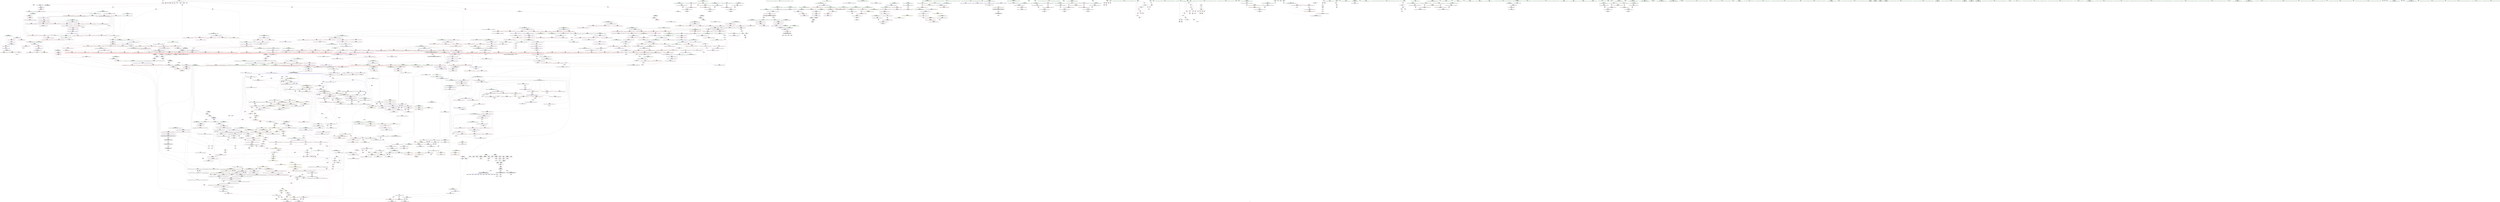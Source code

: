 digraph "SVFG" {
	label="SVFG";

	Node0x55cf0e4b3b50 [shape=record,color=grey,label="{NodeID: 0\nNullPtr}"];
	Node0x55cf0e4b3b50 -> Node0x55cf0e549db0[style=solid];
	Node0x55cf0e5fbe50 [shape=record,color=black,label="{NodeID: 1882\nMR_122V_3 = PHI(MR_122V_4, MR_122V_2, )\npts\{619 \}\n}"];
	Node0x55cf0e5fbe50 -> Node0x55cf0e564a10[style=dashed];
	Node0x55cf0e5fbe50 -> Node0x55cf0e564ae0[style=dashed];
	Node0x55cf0e5fbe50 -> Node0x55cf0e57e3c0[style=dashed];
	Node0x55cf0e54ff60 [shape=record,color=red,label="{NodeID: 775\n890\<--834\n\<--__secondChild\n_ZSt13__adjust_heapIP4LISTlS0_N9__gnu_cxx5__ops15_Iter_comp_iterI5SORTFEEEvT_T0_S8_T1_T2_\n}"];
	Node0x55cf0e54ff60 -> Node0x55cf0e5b5280[style=solid];
	Node0x55cf0e6b8910 [shape=record,color=black,label="{NodeID: 2657\n1762 = PHI(1637, 1637, )\n0th arg _ZSt19__iterator_categoryIP4LISTENSt15iterator_traitsIT_E17iterator_categoryERKS3_ }"];
	Node0x55cf0e6b8910 -> Node0x55cf0e586d10[style=solid];
	Node0x55cf0e546ad0 [shape=record,color=purple,label="{NodeID: 443\n1778\<--392\noffset_0\<--\n}"];
	Node0x55cf0e546ad0 -> Node0x55cf0e57cdd0[style=solid];
	Node0x55cf0e586010 [shape=record,color=blue,label="{NodeID: 1218\n1641\<--1663\n__i\<--\n_ZSt18__next_permutationIP4LISTN9__gnu_cxx5__ops15_Iter_comp_iterI5SORTFEEEbT_S7_T0_\n}"];
	Node0x55cf0e586010 -> Node0x55cf0e557460[style=dashed];
	Node0x55cf0e586010 -> Node0x55cf0e5860e0[style=dashed];
	Node0x55cf0e5025e0 [shape=record,color=green,label="{NodeID: 111\n551\<--552\n_ZSt22__move_median_to_firstIP4LISTN9__gnu_cxx5__ops15_Iter_comp_iterI5SORTFEEEvT_S7_S7_S7_T0_\<--_ZSt22__move_median_to_firstIP4LISTN9__gnu_cxx5__ops15_Iter_comp_iterI5SORTFEEEvT_S7_S7_S7_T0__field_insensitive\n}"];
	Node0x55cf0e61b480 [shape=record,color=yellow,style=double,label="{NodeID: 1993\n8V_1 = ENCHI(MR_8V_0)\npts\{14 \}\nFun[_ZN9__gnu_cxx5__ops14_Val_comp_iterI5SORTFEclI4LISTPS5_EEbRT_T0_]}"];
	Node0x55cf0e61b480 -> Node0x55cf0e57b1a0[style=dashed];
	Node0x55cf0e61b480 -> Node0x55cf0e57b270[style=dashed];
	Node0x55cf0e555990 [shape=record,color=red,label="{NodeID: 886\n1490\<--1487\n\<--__it.addr\n_ZSt12__miter_baseIP4LISTET_S2_\n}"];
	Node0x55cf0e555990 -> Node0x55cf0e5444a0[style=solid];
	Node0x55cf0e55c400 [shape=record,color=purple,label="{NodeID: 554\n1913\<--1310\noffset_1\<--\n}"];
	Node0x55cf0e55c400 -> Node0x55cf0e5835d0[style=solid];
	Node0x55cf0e53f310 [shape=record,color=green,label="{NodeID: 222\n1413\<--1414\n__next\<--__next_field_insensitive\n_ZSt25__unguarded_linear_insertIP4LISTN9__gnu_cxx5__ops14_Val_comp_iterI5SORTFEEEvT_T0_\n}"];
	Node0x55cf0e53f310 -> Node0x55cf0e555310[style=solid];
	Node0x55cf0e53f310 -> Node0x55cf0e5553e0[style=solid];
	Node0x55cf0e53f310 -> Node0x55cf0e5554b0[style=solid];
	Node0x55cf0e53f310 -> Node0x55cf0e555580[style=solid];
	Node0x55cf0e53f310 -> Node0x55cf0e555650[style=solid];
	Node0x55cf0e53f310 -> Node0x55cf0e5842d0[style=solid];
	Node0x55cf0e53f310 -> Node0x55cf0e5843a0[style=solid];
	Node0x55cf0e53f310 -> Node0x55cf0e5846e0[style=solid];
	Node0x55cf0e623eb0 [shape=record,color=yellow,style=double,label="{NodeID: 2104\n341V_1 = ENCHI(MR_341V_0)\npts\{6590001 7710001 8230001 9630001 12470001 14120001 \}\nFun[_ZSt16__insertion_sortIP4LISTN9__gnu_cxx5__ops15_Iter_comp_iterI5SORTFEEEvT_S7_T0_]}"];
	Node0x55cf0e623eb0 -> Node0x55cf0e57a570[style=dashed];
	Node0x55cf0e623eb0 -> Node0x55cf0e57a710[style=dashed];
	Node0x55cf0e57abf0 [shape=record,color=red,label="{NodeID: 997\n1939\<--1938\ndummyVal\<--offset_1\n_ZSt25__unguarded_linear_insertIP4LISTN9__gnu_cxx5__ops14_Val_comp_iterI5SORTFEEEvT_T0_\n}"];
	Node0x55cf0e57abf0 -> Node0x55cf0e584540[style=solid];
	Node0x55cf0e561e30 [shape=record,color=red,label="{NodeID: 665\n288\<--279\n\<--__last.addr\n_ZSt6__sortIP4LISTN9__gnu_cxx5__ops15_Iter_comp_iterI5SORTFEEEvT_S7_T0_\n}"];
	Node0x55cf0e561e30 -> Node0x55cf0e5b3780[style=solid];
	Node0x55cf0e54d040 [shape=record,color=black,label="{NodeID: 333\n743\<--741\n\<--\n_ZN9__gnu_cxx5__ops15_Iter_comp_iterI5SORTFEclIP4LISTS6_EEbT_T0_\n}"];
	Node0x55cf0e54d040 -> Node0x55cf0e558710[style=solid];
	Node0x55cf0e54d040 -> Node0x55cf0e5587e0[style=solid];
	Node0x55cf0e5806b0 [shape=record,color=blue, style = dotted,label="{NodeID: 1108\n1856\<--1858\noffset_0\<--dummyVal\n_ZSt13__adjust_heapIP4LISTlS0_N9__gnu_cxx5__ops15_Iter_comp_iterI5SORTFEEEvT_T0_S8_T1_T2_\n}"];
	Node0x55cf0e5806b0 -> Node0x55cf0e5796d0[style=dashed];
	Node0x55cf0e5806b0 -> Node0x55cf0e580780[style=dashed];
	Node0x55cf0e4fc1a0 [shape=record,color=green,label="{NodeID: 1\n5\<--1\n\<--dummyObj\nCan only get source location for instruction, argument, global var or function.}"];
	Node0x55cf0e5fc350 [shape=record,color=black,label="{NodeID: 1883\nMR_8V_3 = PHI(MR_8V_7, MR_8V_1, )\npts\{14 \}\n|{|<s3>103|<s4>106|<s5>111|<s6>111|<s7>111}}"];
	Node0x55cf0e5fc350 -> Node0x55cf0e57a4a0[style=dashed];
	Node0x55cf0e5fc350 -> Node0x55cf0e57a570[style=dashed];
	Node0x55cf0e5fc350 -> Node0x55cf0e60cc50[style=dashed];
	Node0x55cf0e5fc350:s3 -> Node0x55cf0e6220a0[style=dashed,color=red];
	Node0x55cf0e5fc350:s4 -> Node0x55cf0e61bf30[style=dashed,color=red];
	Node0x55cf0e5fc350:s5 -> Node0x55cf0e57a980[style=dashed,color=red];
	Node0x55cf0e5fc350:s6 -> Node0x55cf0e57aa50[style=dashed,color=red];
	Node0x55cf0e5fc350:s7 -> Node0x55cf0e60bd50[style=dashed,color=red];
	Node0x55cf0e550030 [shape=record,color=red,label="{NodeID: 776\n896\<--834\n\<--__secondChild\n_ZSt13__adjust_heapIP4LISTlS0_N9__gnu_cxx5__ops15_Iter_comp_iterI5SORTFEEEvT_T0_S8_T1_T2_\n}"];
	Node0x55cf0e550030 -> Node0x55cf0e5b1f80[style=solid];
	Node0x55cf0e6b8a60 [shape=record,color=black,label="{NodeID: 2658\n935 = PHI(824, 1453, )\n0th arg _ZSt4moveIRN9__gnu_cxx5__ops15_Iter_comp_iterI5SORTFEEEONSt16remove_referenceIT_E4typeEOS7_ }"];
	Node0x55cf0e6b8a60 -> Node0x55cf0e580ac0[style=solid];
	Node0x55cf0e546ba0 [shape=record,color=purple,label="{NodeID: 444\n1779\<--393\noffset_0\<--\n}"];
	Node0x55cf0e546ba0 -> Node0x55cf0e5780e0[style=solid];
	Node0x55cf0e5860e0 [shape=record,color=blue,label="{NodeID: 1219\n1641\<--1666\n__i\<--incdec.ptr\n_ZSt18__next_permutationIP4LISTN9__gnu_cxx5__ops15_Iter_comp_iterI5SORTFEEEbT_S7_T0_\n}"];
	Node0x55cf0e5860e0 -> Node0x55cf0e557530[style=dashed];
	Node0x55cf0e5860e0 -> Node0x55cf0e586280[style=dashed];
	Node0x55cf0e5860e0 -> Node0x55cf0e618f50[style=dashed];
	Node0x55cf0e5026e0 [shape=record,color=green,label="{NodeID: 112\n561\<--562\n_ZSt21__unguarded_partitionIP4LISTN9__gnu_cxx5__ops15_Iter_comp_iterI5SORTFEEET_S7_S7_S7_T0_\<--_ZSt21__unguarded_partitionIP4LISTN9__gnu_cxx5__ops15_Iter_comp_iterI5SORTFEEET_S7_S7_S7_T0__field_insensitive\n}"];
	Node0x55cf0e555a60 [shape=record,color=red,label="{NodeID: 887\n1509\<--1496\n\<--__first.addr\n_ZSt22__copy_move_backward_aILb1EP4LISTS1_ET1_T0_S3_S2_\n|{<s0>131}}"];
	Node0x55cf0e555a60:s0 -> Node0x55cf0e6b93a0[style=solid,color=red];
	Node0x55cf0e55c4d0 [shape=record,color=purple,label="{NodeID: 555\n1911\<--1311\noffset_0\<--\n}"];
	Node0x55cf0e55c4d0 -> Node0x55cf0e57a4a0[style=solid];
	Node0x55cf0e53f3e0 [shape=record,color=green,label="{NodeID: 223\n1429\<--1430\n_ZN9__gnu_cxx5__ops14_Val_comp_iterI5SORTFEclI4LISTPS5_EEbRT_T0_\<--_ZN9__gnu_cxx5__ops14_Val_comp_iterI5SORTFEclI4LISTPS5_EEbRT_T0__field_insensitive\n}"];
	Node0x55cf0e57acc0 [shape=record,color=red,label="{NodeID: 998\n1942\<--1941\ndummyVal\<--offset_0\n_ZSt25__unguarded_linear_insertIP4LISTN9__gnu_cxx5__ops14_Val_comp_iterI5SORTFEEEvT_T0_\n}"];
	Node0x55cf0e57acc0 -> Node0x55cf0e5847b0[style=solid];
	Node0x55cf0e561f00 [shape=record,color=red,label="{NodeID: 666\n292\<--279\n\<--__last.addr\n_ZSt6__sortIP4LISTN9__gnu_cxx5__ops15_Iter_comp_iterI5SORTFEEEvT_S7_T0_\n|{<s0>17}}"];
	Node0x55cf0e561f00:s0 -> Node0x55cf0e6b2000[style=solid,color=red];
	Node0x55cf0e54d110 [shape=record,color=black,label="{NodeID: 334\n747\<--745\n\<--\n_ZN9__gnu_cxx5__ops15_Iter_comp_iterI5SORTFEclIP4LISTS6_EEbT_T0_\n}"];
	Node0x55cf0e54d110 -> Node0x55cf0e558a50[style=solid];
	Node0x55cf0e54d110 -> Node0x55cf0e558b20[style=solid];
	Node0x55cf0e580780 [shape=record,color=blue, style = dotted,label="{NodeID: 1109\n1859\<--1861\noffset_1\<--dummyVal\n_ZSt13__adjust_heapIP4LISTlS0_N9__gnu_cxx5__ops15_Iter_comp_iterI5SORTFEEEvT_T0_S8_T1_T2_\n}"];
	Node0x55cf0e580780 -> Node0x55cf0e613550[style=dashed];
	Node0x55cf0e4fc230 [shape=record,color=green,label="{NodeID: 2\n21\<--1\n.str\<--dummyObj\nGlob }"];
	Node0x55cf0e550100 [shape=record,color=red,label="{NodeID: 777\n901\<--834\n\<--__secondChild\n_ZSt13__adjust_heapIP4LISTlS0_N9__gnu_cxx5__ops15_Iter_comp_iterI5SORTFEEEvT_T0_S8_T1_T2_\n}"];
	Node0x55cf0e550100 -> Node0x55cf0e5b1c80[style=solid];
	Node0x55cf0e6b8bb0 [shape=record,color=black,label="{NodeID: 2659\n1175 = PHI(554, )\n0th arg _ZSt21__unguarded_partitionIP4LISTN9__gnu_cxx5__ops15_Iter_comp_iterI5SORTFEEET_S7_S7_S7_T0_ }"];
	Node0x55cf0e6b8bb0 -> Node0x55cf0e5824c0[style=solid];
	Node0x55cf0e546c70 [shape=record,color=purple,label="{NodeID: 445\n1781\<--402\noffset_0\<--\n}"];
	Node0x55cf0e546c70 -> Node0x55cf0e57cf70[style=solid];
	Node0x55cf0e5861b0 [shape=record,color=blue,label="{NodeID: 1220\n1633\<--309\nretval\<--\n_ZSt18__next_permutationIP4LISTN9__gnu_cxx5__ops15_Iter_comp_iterI5SORTFEEEbT_S7_T0_\n}"];
	Node0x55cf0e5861b0 -> Node0x55cf0e618a50[style=dashed];
	Node0x55cf0e5027e0 [shape=record,color=green,label="{NodeID: 113\n568\<--569\n__comp\<--__comp_field_insensitive\n_ZSt13__heap_selectIP4LISTN9__gnu_cxx5__ops15_Iter_comp_iterI5SORTFEEEvT_S7_S7_T0_\n|{<s0>42|<s1>43|<s2>44}}"];
	Node0x55cf0e5027e0:s0 -> Node0x55cf0e6bba40[style=solid,color=red];
	Node0x55cf0e5027e0:s1 -> Node0x55cf0e6b7710[style=solid,color=red];
	Node0x55cf0e5027e0:s2 -> Node0x55cf0e6b9df0[style=solid,color=red];
	Node0x55cf0e555b30 [shape=record,color=red,label="{NodeID: 888\n1510\<--1498\n\<--__last.addr\n_ZSt22__copy_move_backward_aILb1EP4LISTS1_ET1_T0_S3_S2_\n|{<s0>131}}"];
	Node0x55cf0e555b30:s0 -> Node0x55cf0e6b94b0[style=solid,color=red];
	Node0x55cf0e55c5a0 [shape=record,color=purple,label="{NodeID: 556\n1914\<--1311\noffset_1\<--\n}"];
	Node0x55cf0e55c5a0 -> Node0x55cf0e57a570[style=solid];
	Node0x55cf0e53f4e0 [shape=record,color=green,label="{NodeID: 224\n1451\<--1452\nretval\<--retval_field_insensitive\n_ZN9__gnu_cxx5__ops15__val_comp_iterI5SORTFEENS0_14_Val_comp_iterIT_EENS0_15_Iter_comp_iterIS4_EE\n|{<s0>126}}"];
	Node0x55cf0e53f4e0:s0 -> Node0x55cf0e6b6c50[style=solid,color=red];
	Node0x55cf0e57ad90 [shape=record,color=red,label="{NodeID: 999\n1945\<--1944\ndummyVal\<--offset_1\n_ZSt25__unguarded_linear_insertIP4LISTN9__gnu_cxx5__ops14_Val_comp_iterI5SORTFEEEvT_T0_\n}"];
	Node0x55cf0e57ad90 -> Node0x55cf0e584880[style=solid];
	Node0x55cf0e561fd0 [shape=record,color=red,label="{NodeID: 667\n293\<--279\n\<--__last.addr\n_ZSt6__sortIP4LISTN9__gnu_cxx5__ops15_Iter_comp_iterI5SORTFEEEvT_S7_T0_\n}"];
	Node0x55cf0e561fd0 -> Node0x55cf0e54aa10[style=solid];
	Node0x55cf0e641bc0 [shape=record,color=yellow,style=double,label="{NodeID: 2549\n8V_2 = CSCHI(MR_8V_1)\npts\{14 \}\nCS[]|{<s0>106|<s1>106}}"];
	Node0x55cf0e641bc0:s0 -> Node0x55cf0e57a640[style=dashed,color=blue];
	Node0x55cf0e641bc0:s1 -> Node0x55cf0e5836a0[style=dashed,color=blue];
	Node0x55cf0e54d1e0 [shape=record,color=black,label="{NodeID: 335\n722\<--753\n_ZN9__gnu_cxx5__ops15_Iter_comp_iterI5SORTFEclIP4LISTS6_EEbT_T0__ret\<--call\n_ZN9__gnu_cxx5__ops15_Iter_comp_iterI5SORTFEclIP4LISTS6_EEbT_T0_\n|{<s0>43|<s1>63|<s2>82|<s3>83|<s4>85|<s5>88|<s6>90|<s7>93|<s8>94|<s9>103|<s10>138|<s11>139}}"];
	Node0x55cf0e54d1e0:s0 -> Node0x55cf0e6ac400[style=solid,color=blue];
	Node0x55cf0e54d1e0:s1 -> Node0x55cf0e6addb0[style=solid,color=blue];
	Node0x55cf0e54d1e0:s2 -> Node0x55cf0e6ae7b0[style=solid,color=blue];
	Node0x55cf0e54d1e0:s3 -> Node0x55cf0e6ae8c0[style=solid,color=blue];
	Node0x55cf0e54d1e0:s4 -> Node0x55cf0e6ae9d0[style=solid,color=blue];
	Node0x55cf0e54d1e0:s5 -> Node0x55cf0e6aeae0[style=solid,color=blue];
	Node0x55cf0e54d1e0:s6 -> Node0x55cf0e6aec20[style=solid,color=blue];
	Node0x55cf0e54d1e0:s7 -> Node0x55cf0e6aed60[style=solid,color=blue];
	Node0x55cf0e54d1e0:s8 -> Node0x55cf0e6aeea0[style=solid,color=blue];
	Node0x55cf0e54d1e0:s9 -> Node0x55cf0e6af430[style=solid,color=blue];
	Node0x55cf0e54d1e0:s10 -> Node0x55cf0e6b0cd0[style=solid,color=blue];
	Node0x55cf0e54d1e0:s11 -> Node0x55cf0e6b0de0[style=solid,color=blue];
	Node0x55cf0e580850 [shape=record,color=blue,label="{NodeID: 1110\n828\<--912\n__holeIndex.addr\<--sub17\n_ZSt13__adjust_heapIP4LISTlS0_N9__gnu_cxx5__ops15_Iter_comp_iterI5SORTFEEEvT_T0_S8_T1_T2_\n}"];
	Node0x55cf0e580850 -> Node0x55cf0e612b50[style=dashed];
	Node0x55cf0e4fe960 [shape=record,color=green,label="{NodeID: 3\n23\<--1\n.str.1\<--dummyObj\nGlob }"];
	Node0x55cf0e5501d0 [shape=record,color=red,label="{NodeID: 778\n911\<--834\n\<--__secondChild\n_ZSt13__adjust_heapIP4LISTlS0_N9__gnu_cxx5__ops15_Iter_comp_iterI5SORTFEEEvT_T0_S8_T1_T2_\n}"];
	Node0x55cf0e5501d0 -> Node0x55cf0e5b2100[style=solid];
	Node0x55cf0e6b8cc0 [shape=record,color=black,label="{NodeID: 2660\n1176 = PHI(555, )\n1st arg _ZSt21__unguarded_partitionIP4LISTN9__gnu_cxx5__ops15_Iter_comp_iterI5SORTFEEET_S7_S7_S7_T0_ }"];
	Node0x55cf0e6b8cc0 -> Node0x55cf0e582590[style=solid];
	Node0x55cf0e546d40 [shape=record,color=purple,label="{NodeID: 446\n1782\<--403\noffset_0\<--\n}"];
	Node0x55cf0e546d40 -> Node0x55cf0e5781b0[style=solid];
	Node0x55cf0e586280 [shape=record,color=blue,label="{NodeID: 1221\n1641\<--1674\n__i\<--\n_ZSt18__next_permutationIP4LISTN9__gnu_cxx5__ops15_Iter_comp_iterI5SORTFEEEbT_S7_T0_\n}"];
	Node0x55cf0e586280 -> Node0x55cf0e557600[style=dashed];
	Node0x55cf0e586280 -> Node0x55cf0e586350[style=dashed];
	Node0x55cf0e53f9b0 [shape=record,color=green,label="{NodeID: 114\n570\<--571\n__first.addr\<--__first.addr_field_insensitive\n_ZSt13__heap_selectIP4LISTN9__gnu_cxx5__ops15_Iter_comp_iterI5SORTFEEEvT_S7_S7_T0_\n}"];
	Node0x55cf0e53f9b0 -> Node0x55cf0e563f80[style=solid];
	Node0x55cf0e53f9b0 -> Node0x55cf0e564050[style=solid];
	Node0x55cf0e53f9b0 -> Node0x55cf0e564120[style=solid];
	Node0x55cf0e53f9b0 -> Node0x55cf0e57dd40[style=solid];
	Node0x55cf0e555c00 [shape=record,color=red,label="{NodeID: 889\n1511\<--1500\n\<--__result.addr\n_ZSt22__copy_move_backward_aILb1EP4LISTS1_ET1_T0_S3_S2_\n|{<s0>131}}"];
	Node0x55cf0e555c00:s0 -> Node0x55cf0e6b95c0[style=solid,color=red];
	Node0x55cf0e55c670 [shape=record,color=purple,label="{NodeID: 557\n1316\<--1315\nadd.ptr4\<--\n_ZSt16__insertion_sortIP4LISTN9__gnu_cxx5__ops15_Iter_comp_iterI5SORTFEEEvT_S7_T0_\n|{<s0>106}}"];
	Node0x55cf0e55c670:s0 -> Node0x55cf0e6b1a30[style=solid,color=red];
	Node0x55cf0e53f5b0 [shape=record,color=green,label="{NodeID: 225\n1453\<--1454\n__comp\<--__comp_field_insensitive\n_ZN9__gnu_cxx5__ops15__val_comp_iterI5SORTFEENS0_14_Val_comp_iterIT_EENS0_15_Iter_comp_iterIS4_EE\n|{<s0>125}}"];
	Node0x55cf0e53f5b0:s0 -> Node0x55cf0e6b8a60[style=solid,color=red];
	Node0x55cf0e57ae60 [shape=record,color=red,label="{NodeID: 1000\n1948\<--1947\ndummyVal\<--offset_0\n_ZNSt20__copy_move_backwardILb1ELb1ESt26random_access_iterator_tagE13__copy_move_bI4LISTEEPT_PKS4_S7_S5_\n}"];
	Node0x55cf0e57ae60 -> Node0x55cf0e5853e0[style=solid];
	Node0x55cf0e5620a0 [shape=record,color=red,label="{NodeID: 668\n316\<--279\n\<--__last.addr\n_ZSt6__sortIP4LISTN9__gnu_cxx5__ops15_Iter_comp_iterI5SORTFEEEvT_S7_T0_\n|{<s0>19}}"];
	Node0x55cf0e5620a0:s0 -> Node0x55cf0e6bac40[style=solid,color=red];
	Node0x55cf0e641d20 [shape=record,color=yellow,style=double,label="{NodeID: 2550\n8V_2 = CSCHI(MR_8V_1)\npts\{14 \}\nCS[]|{<s0>117}}"];
	Node0x55cf0e641d20:s0 -> Node0x55cf0e641bc0[style=dashed,color=blue];
	Node0x55cf0e54d2b0 [shape=record,color=black,label="{NodeID: 336\n782\<--770\n\<--__value\n_ZSt10__pop_heapIP4LISTN9__gnu_cxx5__ops15_Iter_comp_iterI5SORTFEEEvT_S7_S7_RT0_\n}"];
	Node0x55cf0e54d2b0 -> Node0x55cf0e558bf0[style=solid];
	Node0x55cf0e54d2b0 -> Node0x55cf0e558cc0[style=solid];
	Node0x55cf0e580920 [shape=record,color=blue, style = dotted,label="{NodeID: 1111\n1862\<--1864\noffset_0\<--dummyVal\n_ZSt13__adjust_heapIP4LISTlS0_N9__gnu_cxx5__ops15_Iter_comp_iterI5SORTFEEEvT_T0_S8_T1_T2_\n}"];
	Node0x55cf0e4fe9f0 [shape=record,color=green,label="{NodeID: 4\n25\<--1\nstdin\<--dummyObj\nGlob }"];
	Node0x55cf0e5502a0 [shape=record,color=red,label="{NodeID: 779\n929\<--928\n\<--\n_ZSt13__adjust_heapIP4LISTlS0_N9__gnu_cxx5__ops15_Iter_comp_iterI5SORTFEEEvT_T0_S8_T1_T2_\n|{<s0>72}}"];
	Node0x55cf0e5502a0:s0 -> Node0x55cf0e6bcd60[style=solid,color=red];
	Node0x55cf0e6b8dd0 [shape=record,color=black,label="{NodeID: 2661\n1177 = PHI(556, )\n2nd arg _ZSt21__unguarded_partitionIP4LISTN9__gnu_cxx5__ops15_Iter_comp_iterI5SORTFEEET_S7_S7_S7_T0_ }"];
	Node0x55cf0e6b8dd0 -> Node0x55cf0e582660[style=solid];
	Node0x55cf0e546e10 [shape=record,color=purple,label="{NodeID: 447\n457\<--456\nadd.ptr\<--\n_ZSt22__final_insertion_sortIP4LISTN9__gnu_cxx5__ops15_Iter_comp_iterI5SORTFEEEvT_S7_T0_\n|{<s0>30}}"];
	Node0x55cf0e546e10:s0 -> Node0x55cf0e6b9250[style=solid,color=red];
	Node0x55cf0e586350 [shape=record,color=blue,label="{NodeID: 1222\n1641\<--1677\n__i\<--incdec.ptr4\n_ZSt18__next_permutationIP4LISTN9__gnu_cxx5__ops15_Iter_comp_iterI5SORTFEEEbT_S7_T0_\n}"];
	Node0x55cf0e586350 -> Node0x55cf0e5576d0[style=dashed];
	Node0x55cf0e586350 -> Node0x55cf0e5577a0[style=dashed];
	Node0x55cf0e586350 -> Node0x55cf0e5864f0[style=dashed];
	Node0x55cf0e53fa40 [shape=record,color=green,label="{NodeID: 115\n572\<--573\n__middle.addr\<--__middle.addr_field_insensitive\n_ZSt13__heap_selectIP4LISTN9__gnu_cxx5__ops15_Iter_comp_iterI5SORTFEEEvT_S7_S7_T0_\n}"];
	Node0x55cf0e53fa40 -> Node0x55cf0e5641f0[style=solid];
	Node0x55cf0e53fa40 -> Node0x55cf0e5642c0[style=solid];
	Node0x55cf0e53fa40 -> Node0x55cf0e564390[style=solid];
	Node0x55cf0e53fa40 -> Node0x55cf0e57de10[style=solid];
	Node0x55cf0e61b830 [shape=record,color=yellow,style=double,label="{NodeID: 1997\n410V_1 = ENCHI(MR_410V_0)\npts\{1582 \}\nFun[_ZN9__gnu_cxx5__ops14_Val_comp_iterI5SORTFEclI4LISTPS5_EEbRT_T0_]}"];
	Node0x55cf0e61b830 -> Node0x55cf0e556760[style=dashed];
	Node0x55cf0e555cd0 [shape=record,color=red,label="{NodeID: 890\n1521\<--1518\n\<--__it.addr\n_ZSt12__niter_baseIP4LISTET_S2_\n}"];
	Node0x55cf0e555cd0 -> Node0x55cf0e544640[style=solid];
	Node0x55cf0e55c740 [shape=record,color=purple,label="{NodeID: 558\n1916\<--1322\noffset_0\<--\n}"];
	Node0x55cf0e55c740 -> Node0x55cf0e5836a0[style=solid];
	Node0x55cf0e53f680 [shape=record,color=green,label="{NodeID: 226\n1457\<--1458\n_ZN9__gnu_cxx5__ops14_Val_comp_iterI5SORTFEC2EONS0_15_Iter_comp_iterIS2_EE\<--_ZN9__gnu_cxx5__ops14_Val_comp_iterI5SORTFEC2EONS0_15_Iter_comp_iterIS2_EE_field_insensitive\n}"];
	Node0x55cf0e57af30 [shape=record,color=red,label="{NodeID: 1001\n1951\<--1950\ndummyVal\<--offset_1\n_ZNSt20__copy_move_backwardILb1ELb1ESt26random_access_iterator_tagE13__copy_move_bI4LISTEEPT_PKS4_S7_S5_\n}"];
	Node0x55cf0e57af30 -> Node0x55cf0e5854b0[style=solid];
	Node0x55cf0e562170 [shape=record,color=red,label="{NodeID: 669\n364\<--345\n\<--__first.addr\n_ZSt16__introsort_loopIP4LISTlN9__gnu_cxx5__ops15_Iter_comp_iterI5SORTFEEEvT_S7_T0_T1_\n}"];
	Node0x55cf0e562170 -> Node0x55cf0e54b160[style=solid];
	Node0x55cf0e641e80 [shape=record,color=yellow,style=double,label="{NodeID: 2551\n8V_2 = CSCHI(MR_8V_1)\npts\{14 \}\nCS[]|{<s0>130}}"];
	Node0x55cf0e641e80:s0 -> Node0x55cf0e641d20[style=dashed,color=blue];
	Node0x55cf0e54d380 [shape=record,color=black,label="{NodeID: 337\n799\<--772\n\<--agg.tmp\n_ZSt10__pop_heapIP4LISTN9__gnu_cxx5__ops15_Iter_comp_iterI5SORTFEEEvT_S7_S7_RT0_\n}"];
	Node0x55cf0e54d380 -> Node0x55cf0e559270[style=solid];
	Node0x55cf0e54d380 -> Node0x55cf0e559340[style=solid];
	Node0x55cf0e5809f0 [shape=record,color=blue, style = dotted,label="{NodeID: 1112\n1865\<--1867\noffset_1\<--dummyVal\n_ZSt13__adjust_heapIP4LISTlS0_N9__gnu_cxx5__ops15_Iter_comp_iterI5SORTFEEEvT_T0_S8_T1_T2_\n}"];
	Node0x55cf0e4fea80 [shape=record,color=green,label="{NodeID: 5\n26\<--1\n.str.2\<--dummyObj\nGlob }"];
	Node0x55cf0e550370 [shape=record,color=red,label="{NodeID: 780\n939\<--936\n\<--__t.addr\n_ZSt4moveIRN9__gnu_cxx5__ops15_Iter_comp_iterI5SORTFEEEONSt16remove_referenceIT_E4typeEOS7_\n}"];
	Node0x55cf0e550370 -> Node0x55cf0e54e2f0[style=solid];
	Node0x55cf0e6b8ee0 [shape=record,color=black,label="{NodeID: 2662\n515 = PHI(390, )\n0th arg _ZSt27__unguarded_partition_pivotIP4LISTN9__gnu_cxx5__ops15_Iter_comp_iterI5SORTFEEET_S7_S7_T0_ }"];
	Node0x55cf0e6b8ee0 -> Node0x55cf0e57d930[style=solid];
	Node0x55cf0e546ee0 [shape=record,color=purple,label="{NodeID: 448\n1784\<--458\noffset_0\<--\n}"];
	Node0x55cf0e546ee0 -> Node0x55cf0e57d380[style=solid];
	Node0x55cf0e586420 [shape=record,color=blue,label="{NodeID: 1223\n1643\<--1680\n__ii\<--\n_ZSt18__next_permutationIP4LISTN9__gnu_cxx5__ops15_Iter_comp_iterI5SORTFEEEbT_S7_T0_\n}"];
	Node0x55cf0e586420 -> Node0x55cf0e5773e0[style=dashed];
	Node0x55cf0e586420 -> Node0x55cf0e5774b0[style=dashed];
	Node0x55cf0e586420 -> Node0x55cf0e586420[style=dashed];
	Node0x55cf0e586420 -> Node0x55cf0e619450[style=dashed];
	Node0x55cf0e53fb10 [shape=record,color=green,label="{NodeID: 116\n574\<--575\n__last.addr\<--__last.addr_field_insensitive\n_ZSt13__heap_selectIP4LISTN9__gnu_cxx5__ops15_Iter_comp_iterI5SORTFEEEvT_S7_S7_T0_\n}"];
	Node0x55cf0e53fb10 -> Node0x55cf0e564460[style=solid];
	Node0x55cf0e53fb10 -> Node0x55cf0e57dee0[style=solid];
	Node0x55cf0e61b910 [shape=record,color=yellow,style=double,label="{NodeID: 1998\n412V_1 = ENCHI(MR_412V_0)\npts\{1584 \}\nFun[_ZN9__gnu_cxx5__ops14_Val_comp_iterI5SORTFEclI4LISTPS5_EEbRT_T0_]}"];
	Node0x55cf0e61b910 -> Node0x55cf0e556830[style=dashed];
	Node0x55cf0e555da0 [shape=record,color=red,label="{NodeID: 891\n1539\<--1527\n\<--__first.addr\n_ZNSt20__copy_move_backwardILb1ELb1ESt26random_access_iterator_tagE13__copy_move_bI4LISTEEPT_PKS4_S7_S5_\n}"];
	Node0x55cf0e555da0 -> Node0x55cf0e5447e0[style=solid];
	Node0x55cf0e55c810 [shape=record,color=purple,label="{NodeID: 559\n1919\<--1322\noffset_1\<--\n}"];
	Node0x55cf0e55c810 -> Node0x55cf0e583770[style=solid];
	Node0x55cf0e53f780 [shape=record,color=green,label="{NodeID: 227\n1464\<--1465\n__first.addr\<--__first.addr_field_insensitive\n_ZSt23__copy_move_backward_a2ILb1EP4LISTS1_ET1_T0_S3_S2_\n}"];
	Node0x55cf0e53f780 -> Node0x55cf0e555720[style=solid];
	Node0x55cf0e53f780 -> Node0x55cf0e584950[style=solid];
	Node0x55cf0e57b000 [shape=record,color=red,label="{NodeID: 1002\n1954\<--1953\ndummyVal\<--offset_0\n_ZN9__gnu_cxx5__ops14_Val_comp_iterI5SORTFEclI4LISTPS5_EEbRT_T0_\n}"];
	Node0x55cf0e57b000 -> Node0x55cf0e5857f0[style=solid];
	Node0x55cf0e562240 [shape=record,color=red,label="{NodeID: 670\n376\<--345\n\<--__first.addr\n_ZSt16__introsort_loopIP4LISTlN9__gnu_cxx5__ops15_Iter_comp_iterI5SORTFEEEvT_S7_T0_T1_\n|{<s0>23}}"];
	Node0x55cf0e562240:s0 -> Node0x55cf0e6b28c0[style=solid,color=red];
	Node0x55cf0e641fe0 [shape=record,color=yellow,style=double,label="{NodeID: 2552\n8V_3 = CSCHI(MR_8V_1)\npts\{14 \}\nCS[]|{<s0>142|<s1>142}}"];
	Node0x55cf0e641fe0:s0 -> Node0x55cf0e5ff550[style=dashed,color=red];
	Node0x55cf0e641fe0:s1 -> Node0x55cf0e60e550[style=dashed,color=red];
	Node0x55cf0e54d450 [shape=record,color=black,label="{NodeID: 338\n806\<--772\n\<--agg.tmp\n_ZSt10__pop_heapIP4LISTN9__gnu_cxx5__ops15_Iter_comp_iterI5SORTFEEEvT_S7_S7_RT0_\n}"];
	Node0x55cf0e54d450 -> Node0x55cf0e566340[style=solid];
	Node0x55cf0e580ac0 [shape=record,color=blue,label="{NodeID: 1113\n936\<--935\n__t.addr\<--__t\n_ZSt4moveIRN9__gnu_cxx5__ops15_Iter_comp_iterI5SORTFEEEONSt16remove_referenceIT_E4typeEOS7_\n}"];
	Node0x55cf0e580ac0 -> Node0x55cf0e550370[style=dashed];
	Node0x55cf0e4feb10 [shape=record,color=green,label="{NodeID: 6\n28\<--1\n.str.3\<--dummyObj\nGlob }"];
	Node0x55cf0e550440 [shape=record,color=red,label="{NodeID: 781\n950\<--944\nthis1\<--this.addr\n_ZN9__gnu_cxx5__ops14_Iter_comp_valI5SORTFEC2EONS0_15_Iter_comp_iterIS2_EE\n}"];
	Node0x55cf0e550440 -> Node0x55cf0e55a110[style=solid];
	Node0x55cf0e6b8ff0 [shape=record,color=black,label="{NodeID: 2663\n516 = PHI(391, )\n1st arg _ZSt27__unguarded_partition_pivotIP4LISTN9__gnu_cxx5__ops15_Iter_comp_iterI5SORTFEEET_S7_S7_T0_ }"];
	Node0x55cf0e6b8ff0 -> Node0x55cf0e57da00[style=solid];
	Node0x55cf0e546fb0 [shape=record,color=purple,label="{NodeID: 449\n1785\<--459\noffset_0\<--\n}"];
	Node0x55cf0e546fb0 -> Node0x55cf0e578280[style=solid];
	Node0x55cf0e5864f0 [shape=record,color=blue,label="{NodeID: 1224\n1641\<--1683\n__i\<--incdec.ptr5\n_ZSt18__next_permutationIP4LISTN9__gnu_cxx5__ops15_Iter_comp_iterI5SORTFEEEbT_S7_T0_\n}"];
	Node0x55cf0e5864f0 -> Node0x55cf0e5576d0[style=dashed];
	Node0x55cf0e5864f0 -> Node0x55cf0e5577a0[style=dashed];
	Node0x55cf0e5864f0 -> Node0x55cf0e557870[style=dashed];
	Node0x55cf0e5864f0 -> Node0x55cf0e557940[style=dashed];
	Node0x55cf0e5864f0 -> Node0x55cf0e577240[style=dashed];
	Node0x55cf0e5864f0 -> Node0x55cf0e577310[style=dashed];
	Node0x55cf0e5864f0 -> Node0x55cf0e5864f0[style=dashed];
	Node0x55cf0e5864f0 -> Node0x55cf0e618f50[style=dashed];
	Node0x55cf0e53fbe0 [shape=record,color=green,label="{NodeID: 117\n576\<--577\n__i\<--__i_field_insensitive\n_ZSt13__heap_selectIP4LISTN9__gnu_cxx5__ops15_Iter_comp_iterI5SORTFEEEvT_S7_S7_T0_\n}"];
	Node0x55cf0e53fbe0 -> Node0x55cf0e564530[style=solid];
	Node0x55cf0e53fbe0 -> Node0x55cf0e564600[style=solid];
	Node0x55cf0e53fbe0 -> Node0x55cf0e5646d0[style=solid];
	Node0x55cf0e53fbe0 -> Node0x55cf0e5647a0[style=solid];
	Node0x55cf0e53fbe0 -> Node0x55cf0e57dfb0[style=solid];
	Node0x55cf0e53fbe0 -> Node0x55cf0e57e080[style=solid];
	Node0x55cf0e61b9f0 [shape=record,color=yellow,style=double,label="{NodeID: 1999\n366V_1 = ENCHI(MR_366V_0)\npts\{14120000 \}\nFun[_ZN9__gnu_cxx5__ops14_Val_comp_iterI5SORTFEclI4LISTPS5_EEbRT_T0_]}"];
	Node0x55cf0e61b9f0 -> Node0x55cf0e57b000[style=dashed];
	Node0x55cf0e555e70 [shape=record,color=red,label="{NodeID: 892\n1553\<--1527\n\<--__first.addr\n_ZNSt20__copy_move_backwardILb1ELb1ESt26random_access_iterator_tagE13__copy_move_bI4LISTEEPT_PKS4_S7_S5_\n}"];
	Node0x55cf0e555e70 -> Node0x55cf0e544980[style=solid];
	Node0x55cf0e55c8e0 [shape=record,color=purple,label="{NodeID: 560\n1917\<--1323\noffset_0\<--\n}"];
	Node0x55cf0e55c8e0 -> Node0x55cf0e57a640[style=solid];
	Node0x55cf0e53f850 [shape=record,color=green,label="{NodeID: 228\n1466\<--1467\n__last.addr\<--__last.addr_field_insensitive\n_ZSt23__copy_move_backward_a2ILb1EP4LISTS1_ET1_T0_S3_S2_\n}"];
	Node0x55cf0e53f850 -> Node0x55cf0e5557f0[style=solid];
	Node0x55cf0e53f850 -> Node0x55cf0e584a20[style=solid];
	Node0x55cf0e624510 [shape=record,color=yellow,style=double,label="{NodeID: 2110\n2V_1 = ENCHI(MR_2V_0)\npts\{1 \}\nFun[main]}"];
	Node0x55cf0e624510 -> Node0x55cf0e55fe80[style=dashed];
	Node0x55cf0e624510 -> Node0x55cf0e55ff50[style=dashed];
	Node0x55cf0e624510 -> Node0x55cf0e560020[style=dashed];
	Node0x55cf0e624510 -> Node0x55cf0e5600f0[style=dashed];
	Node0x55cf0e57b0d0 [shape=record,color=red,label="{NodeID: 1003\n1957\<--1956\ndummyVal\<--offset_1\n_ZN9__gnu_cxx5__ops14_Val_comp_iterI5SORTFEclI4LISTPS5_EEbRT_T0_\n}"];
	Node0x55cf0e57b0d0 -> Node0x55cf0e5858c0[style=solid];
	Node0x55cf0e562310 [shape=record,color=red,label="{NodeID: 671\n390\<--345\n\<--__first.addr\n_ZSt16__introsort_loopIP4LISTlN9__gnu_cxx5__ops15_Iter_comp_iterI5SORTFEEEvT_S7_T0_T1_\n|{<s0>25}}"];
	Node0x55cf0e562310:s0 -> Node0x55cf0e6b8ee0[style=solid,color=red];
	Node0x55cf0e54d520 [shape=record,color=black,label="{NodeID: 339\n803\<--774\n\<--agg.tmp3\n_ZSt10__pop_heapIP4LISTN9__gnu_cxx5__ops15_Iter_comp_iterI5SORTFEEEvT_S7_S7_RT0_\n}"];
	Node0x55cf0e54d520 -> Node0x55cf0e5595b0[style=solid];
	Node0x55cf0e580b90 [shape=record,color=blue,label="{NodeID: 1114\n944\<--942\nthis.addr\<--this\n_ZN9__gnu_cxx5__ops14_Iter_comp_valI5SORTFEC2EONS0_15_Iter_comp_iterIS2_EE\n}"];
	Node0x55cf0e580b90 -> Node0x55cf0e550440[style=dashed];
	Node0x55cf0e4ff350 [shape=record,color=green,label="{NodeID: 7\n30\<--1\nstdout\<--dummyObj\nGlob }"];
	Node0x55cf0e550510 [shape=record,color=red,label="{NodeID: 782\n952\<--946\n\<--__comp.addr\n_ZN9__gnu_cxx5__ops14_Iter_comp_valI5SORTFEC2EONS0_15_Iter_comp_iterIS2_EE\n}"];
	Node0x55cf0e550510 -> Node0x55cf0e55a1e0[style=solid];
	Node0x55cf0e6b9100 [shape=record,color=black,label="{NodeID: 2664\n1271 = PHI(455, 474, )\n0th arg _ZSt16__insertion_sortIP4LISTN9__gnu_cxx5__ops15_Iter_comp_iterI5SORTFEEEvT_S7_T0_ }"];
	Node0x55cf0e6b9100 -> Node0x55cf0e583290[style=solid];
	Node0x55cf0e547080 [shape=record,color=purple,label="{NodeID: 450\n465\<--464\nadd.ptr1\<--\n_ZSt22__final_insertion_sortIP4LISTN9__gnu_cxx5__ops15_Iter_comp_iterI5SORTFEEEvT_S7_T0_\n|{<s0>32}}"];
	Node0x55cf0e547080:s0 -> Node0x55cf0e6b6a30[style=solid,color=red];
	Node0x55cf0e5865c0 [shape=record,color=blue,label="{NodeID: 1225\n1645\<--1689\n__j\<--\n_ZSt18__next_permutationIP4LISTN9__gnu_cxx5__ops15_Iter_comp_iterI5SORTFEEEbT_S7_T0_\n}"];
	Node0x55cf0e5865c0 -> Node0x55cf0e577580[style=dashed];
	Node0x55cf0e5865c0 -> Node0x55cf0e586690[style=dashed];
	Node0x55cf0e53fcb0 [shape=record,color=green,label="{NodeID: 118\n584\<--585\n_ZSt11__make_heapIP4LISTN9__gnu_cxx5__ops15_Iter_comp_iterI5SORTFEEEvT_S7_RT0_\<--_ZSt11__make_heapIP4LISTN9__gnu_cxx5__ops15_Iter_comp_iterI5SORTFEEEvT_S7_RT0__field_insensitive\n}"];
	Node0x55cf0e61bad0 [shape=record,color=yellow,style=double,label="{NodeID: 2000\n368V_1 = ENCHI(MR_368V_0)\npts\{14120001 \}\nFun[_ZN9__gnu_cxx5__ops14_Val_comp_iterI5SORTFEclI4LISTPS5_EEbRT_T0_]}"];
	Node0x55cf0e61bad0 -> Node0x55cf0e57b0d0[style=dashed];
	Node0x55cf0e555f40 [shape=record,color=red,label="{NodeID: 893\n1538\<--1529\n\<--__last.addr\n_ZNSt20__copy_move_backwardILb1ELb1ESt26random_access_iterator_tagE13__copy_move_bI4LISTEEPT_PKS4_S7_S5_\n}"];
	Node0x55cf0e555f40 -> Node0x55cf0e544710[style=solid];
	Node0x55cf0e55c9b0 [shape=record,color=purple,label="{NodeID: 561\n1920\<--1323\noffset_1\<--\n}"];
	Node0x55cf0e55c9b0 -> Node0x55cf0e57a710[style=solid];
	Node0x55cf0e53f920 [shape=record,color=green,label="{NodeID: 229\n1468\<--1469\n__result.addr\<--__result.addr_field_insensitive\n_ZSt23__copy_move_backward_a2ILb1EP4LISTS1_ET1_T0_S3_S2_\n}"];
	Node0x55cf0e53f920 -> Node0x55cf0e5558c0[style=solid];
	Node0x55cf0e53f920 -> Node0x55cf0e584af0[style=solid];
	Node0x55cf0e624620 [shape=record,color=yellow,style=double,label="{NodeID: 2111\n4V_1 = ENCHI(MR_4V_0)\npts\{6 \}\nFun[main]}"];
	Node0x55cf0e624620 -> Node0x55cf0e55fa70[style=dashed];
	Node0x55cf0e57b1a0 [shape=record,color=red,label="{NodeID: 1004\n1960\<--1959\ndummyVal\<--offset_0\n_ZN9__gnu_cxx5__ops14_Val_comp_iterI5SORTFEclI4LISTPS5_EEbRT_T0_\n}"];
	Node0x55cf0e57b1a0 -> Node0x55cf0e585990[style=solid];
	Node0x55cf0e5623e0 [shape=record,color=red,label="{NodeID: 672\n363\<--347\n\<--__last.addr\n_ZSt16__introsort_loopIP4LISTlN9__gnu_cxx5__ops15_Iter_comp_iterI5SORTFEEEvT_S7_T0_T1_\n}"];
	Node0x55cf0e5623e0 -> Node0x55cf0e54b090[style=solid];
	Node0x55cf0e54d5f0 [shape=record,color=black,label="{NodeID: 340\n783\<--781\n\<--call\n_ZSt10__pop_heapIP4LISTN9__gnu_cxx5__ops15_Iter_comp_iterI5SORTFEEEvT_S7_S7_RT0_\n}"];
	Node0x55cf0e54d5f0 -> Node0x55cf0e558d90[style=solid];
	Node0x55cf0e54d5f0 -> Node0x55cf0e558e60[style=solid];
	Node0x55cf0e580c60 [shape=record,color=blue,label="{NodeID: 1115\n946\<--943\n__comp.addr\<--__comp\n_ZN9__gnu_cxx5__ops14_Iter_comp_valI5SORTFEC2EONS0_15_Iter_comp_iterIS2_EE\n}"];
	Node0x55cf0e580c60 -> Node0x55cf0e550510[style=dashed];
	Node0x55cf0e4ff410 [shape=record,color=green,label="{NodeID: 8\n31\<--1\n.str.4\<--dummyObj\nGlob }"];
	Node0x55cf0e5fe650 [shape=record,color=black,label="{NodeID: 1890\nMR_8V_2 = PHI(MR_8V_4, MR_8V_1, )\npts\{14 \}\n|{|<s5>63}}"];
	Node0x55cf0e5fe650 -> Node0x55cf0e579460[style=dashed];
	Node0x55cf0e5fe650 -> Node0x55cf0e579600[style=dashed];
	Node0x55cf0e5fe650 -> Node0x55cf0e580370[style=dashed];
	Node0x55cf0e5fe650 -> Node0x55cf0e5806b0[style=dashed];
	Node0x55cf0e5fe650 -> Node0x55cf0e613550[style=dashed];
	Node0x55cf0e5fe650:s5 -> Node0x55cf0e6220a0[style=dashed,color=red];
	Node0x55cf0e5505e0 [shape=record,color=red,label="{NodeID: 783\n990\<--964\n\<--__first.addr\n_ZSt11__push_heapIP4LISTlS0_N9__gnu_cxx5__ops14_Iter_comp_valI5SORTFEEEvT_T0_S8_T1_RT2_\n}"];
	Node0x55cf0e5505e0 -> Node0x55cf0e55f590[style=solid];
	Node0x55cf0e6b9250 [shape=record,color=black,label="{NodeID: 2665\n1272 = PHI(457, 475, )\n1st arg _ZSt16__insertion_sortIP4LISTN9__gnu_cxx5__ops15_Iter_comp_iterI5SORTFEEEvT_S7_T0_ }"];
	Node0x55cf0e6b9250 -> Node0x55cf0e583360[style=solid];
	Node0x55cf0e547150 [shape=record,color=purple,label="{NodeID: 451\n1787\<--467\noffset_0\<--\n}"];
	Node0x55cf0e547150 -> Node0x55cf0e57d450[style=solid];
	Node0x55cf0e586690 [shape=record,color=blue,label="{NodeID: 1226\n1645\<--1694\n__j\<--incdec.ptr7\n_ZSt18__next_permutationIP4LISTN9__gnu_cxx5__ops15_Iter_comp_iterI5SORTFEEEbT_S7_T0_\n}"];
	Node0x55cf0e586690 -> Node0x55cf0e577580[style=dashed];
	Node0x55cf0e586690 -> Node0x55cf0e577650[style=dashed];
	Node0x55cf0e586690 -> Node0x55cf0e586690[style=dashed];
	Node0x55cf0e586690 -> Node0x55cf0e619950[style=dashed];
	Node0x55cf0e53fdb0 [shape=record,color=green,label="{NodeID: 119\n596\<--597\n_ZN9__gnu_cxx5__ops15_Iter_comp_iterI5SORTFEclIP4LISTS6_EEbT_T0_\<--_ZN9__gnu_cxx5__ops15_Iter_comp_iterI5SORTFEclIP4LISTS6_EEbT_T0__field_insensitive\n}"];
	Node0x55cf0e556010 [shape=record,color=red,label="{NodeID: 894\n1548\<--1531\n\<--__result.addr\n_ZNSt20__copy_move_backwardILb1ELb1ESt26random_access_iterator_tagE13__copy_move_bI4LISTEEPT_PKS4_S7_S5_\n}"];
	Node0x55cf0e556010 -> Node0x55cf0e55f8d0[style=solid];
	Node0x55cf0e55ca80 [shape=record,color=purple,label="{NodeID: 562\n1922\<--1327\noffset_0\<--\n}"];
	Node0x55cf0e55ca80 -> Node0x55cf0e583840[style=solid];
	Node0x55cf0e547b40 [shape=record,color=green,label="{NodeID: 230\n1475\<--1476\n_ZSt12__niter_baseIP4LISTET_S2_\<--_ZSt12__niter_baseIP4LISTET_S2__field_insensitive\n}"];
	Node0x55cf0e624700 [shape=record,color=yellow,style=double,label="{NodeID: 2112\n6V_1 = ENCHI(MR_6V_0)\npts\{8 \}\nFun[main]}"];
	Node0x55cf0e624700 -> Node0x55cf0e55fb40[style=dashed];
	Node0x55cf0e624700 -> Node0x55cf0e55fc10[style=dashed];
	Node0x55cf0e624700 -> Node0x55cf0e55fce0[style=dashed];
	Node0x55cf0e624700 -> Node0x55cf0e55fdb0[style=dashed];
	Node0x55cf0e57b270 [shape=record,color=red,label="{NodeID: 1005\n1963\<--1962\ndummyVal\<--offset_1\n_ZN9__gnu_cxx5__ops14_Val_comp_iterI5SORTFEclI4LISTPS5_EEbRT_T0_\n}"];
	Node0x55cf0e57b270 -> Node0x55cf0e585a60[style=solid];
	Node0x55cf0e5624b0 [shape=record,color=red,label="{NodeID: 673\n377\<--347\n\<--__last.addr\n_ZSt16__introsort_loopIP4LISTlN9__gnu_cxx5__ops15_Iter_comp_iterI5SORTFEEEvT_S7_T0_T1_\n|{<s0>23}}"];
	Node0x55cf0e5624b0:s0 -> Node0x55cf0e6b29d0[style=solid,color=red];
	Node0x55cf0e54d6c0 [shape=record,color=black,label="{NodeID: 341\n789\<--786\n\<--call1\n_ZSt10__pop_heapIP4LISTN9__gnu_cxx5__ops15_Iter_comp_iterI5SORTFEEEvT_S7_S7_RT0_\n}"];
	Node0x55cf0e54d6c0 -> Node0x55cf0e5590d0[style=solid];
	Node0x55cf0e54d6c0 -> Node0x55cf0e5591a0[style=solid];
	Node0x55cf0e580d30 [shape=record,color=blue,label="{NodeID: 1116\n974\<--960\n\<--__value.coerce\n_ZSt11__push_heapIP4LISTlS0_N9__gnu_cxx5__ops14_Iter_comp_valI5SORTFEEEvT_T0_S8_T1_RT2_\n}"];
	Node0x55cf0e4ff4d0 [shape=record,color=green,label="{NodeID: 9\n33\<--1\n.str.5\<--dummyObj\nGlob }"];
	Node0x55cf0e5506b0 [shape=record,color=red,label="{NodeID: 784\n999\<--964\n\<--__first.addr\n_ZSt11__push_heapIP4LISTlS0_N9__gnu_cxx5__ops14_Iter_comp_valI5SORTFEEEvT_T0_S8_T1_RT2_\n}"];
	Node0x55cf0e5506b0 -> Node0x55cf0e55f660[style=solid];
	Node0x55cf0e6b93a0 [shape=record,color=black,label="{NodeID: 2666\n1524 = PHI(1509, )\n0th arg _ZNSt20__copy_move_backwardILb1ELb1ESt26random_access_iterator_tagE13__copy_move_bI4LISTEEPT_PKS4_S7_S5_ }"];
	Node0x55cf0e6b93a0 -> Node0x55cf0e5850a0[style=solid];
	Node0x55cf0e547220 [shape=record,color=purple,label="{NodeID: 452\n1788\<--468\noffset_0\<--\n}"];
	Node0x55cf0e547220 -> Node0x55cf0e578350[style=solid];
	Node0x55cf0e586760 [shape=record,color=blue,label="{NodeID: 1227\n1633\<--417\nretval\<--\n_ZSt18__next_permutationIP4LISTN9__gnu_cxx5__ops15_Iter_comp_iterI5SORTFEEEbT_S7_T0_\n}"];
	Node0x55cf0e586760 -> Node0x55cf0e618a50[style=dashed];
	Node0x55cf0e53feb0 [shape=record,color=green,label="{NodeID: 120\n603\<--604\n_ZSt10__pop_heapIP4LISTN9__gnu_cxx5__ops15_Iter_comp_iterI5SORTFEEEvT_S7_S7_RT0_\<--_ZSt10__pop_heapIP4LISTN9__gnu_cxx5__ops15_Iter_comp_iterI5SORTFEEEvT_S7_S7_RT0__field_insensitive\n}"];
	Node0x55cf0e5560e0 [shape=record,color=red,label="{NodeID: 895\n1561\<--1531\n\<--__result.addr\n_ZNSt20__copy_move_backwardILb1ELb1ESt26random_access_iterator_tagE13__copy_move_bI4LISTEEPT_PKS4_S7_S5_\n}"];
	Node0x55cf0e5560e0 -> Node0x55cf0e55f9a0[style=solid];
	Node0x55cf0e55cb50 [shape=record,color=purple,label="{NodeID: 563\n1923\<--1328\noffset_0\<--\n}"];
	Node0x55cf0e55cb50 -> Node0x55cf0e57a7e0[style=solid];
	Node0x55cf0e547c40 [shape=record,color=green,label="{NodeID: 231\n1482\<--1483\n_ZSt22__copy_move_backward_aILb1EP4LISTS1_ET1_T0_S3_S2_\<--_ZSt22__copy_move_backward_aILb1EP4LISTS1_ET1_T0_S3_S2__field_insensitive\n}"];
	Node0x55cf0e57b340 [shape=record,color=blue,label="{NodeID: 1006\n4\<--5\nT\<--\nGlob }"];
	Node0x55cf0e57b340 -> Node0x55cf0e624620[style=dashed];
	Node0x55cf0e562580 [shape=record,color=red,label="{NodeID: 674\n378\<--347\n\<--__last.addr\n_ZSt16__introsort_loopIP4LISTlN9__gnu_cxx5__ops15_Iter_comp_iterI5SORTFEEEvT_S7_T0_T1_\n|{<s0>23}}"];
	Node0x55cf0e562580:s0 -> Node0x55cf0e6b2ae0[style=solid,color=red];
	Node0x55cf0e69df50 [shape=record,color=black,label="{NodeID: 2556\n1065 = PHI(740, 1049, 1589, )\n0th arg _ZN5SORTFclE4LISTS0_ }"];
	Node0x55cf0e69df50 -> Node0x55cf0e581f10[style=solid];
	Node0x55cf0e54d790 [shape=record,color=black,label="{NodeID: 342\n788\<--787\n\<--\n_ZSt10__pop_heapIP4LISTN9__gnu_cxx5__ops15_Iter_comp_iterI5SORTFEEEvT_S7_S7_RT0_\n}"];
	Node0x55cf0e54d790 -> Node0x55cf0e558f30[style=solid];
	Node0x55cf0e54d790 -> Node0x55cf0e559000[style=solid];
	Node0x55cf0e580e00 [shape=record,color=blue,label="{NodeID: 1117\n964\<--957\n__first.addr\<--__first\n_ZSt11__push_heapIP4LISTlS0_N9__gnu_cxx5__ops14_Iter_comp_valI5SORTFEEEvT_T0_S8_T1_RT2_\n}"];
	Node0x55cf0e580e00 -> Node0x55cf0e5505e0[style=dashed];
	Node0x55cf0e580e00 -> Node0x55cf0e5506b0[style=dashed];
	Node0x55cf0e580e00 -> Node0x55cf0e550780[style=dashed];
	Node0x55cf0e580e00 -> Node0x55cf0e550850[style=dashed];
	Node0x55cf0e4ff590 [shape=record,color=green,label="{NodeID: 10\n35\<--1\n.str.6\<--dummyObj\nGlob }"];
	Node0x55cf0e5ff050 [shape=record,color=black,label="{NodeID: 1892\nMR_300V_4 = PHI(MR_300V_5, MR_300V_3, )\npts\{1181 \}\n}"];
	Node0x55cf0e5ff050 -> Node0x55cf0e552e80[style=dashed];
	Node0x55cf0e5ff050 -> Node0x55cf0e552f50[style=dashed];
	Node0x55cf0e5ff050 -> Node0x55cf0e553020[style=dashed];
	Node0x55cf0e5ff050 -> Node0x55cf0e5530f0[style=dashed];
	Node0x55cf0e5ff050 -> Node0x55cf0e5531c0[style=dashed];
	Node0x55cf0e5ff050 -> Node0x55cf0e553290[style=dashed];
	Node0x55cf0e5ff050 -> Node0x55cf0e582730[style=dashed];
	Node0x55cf0e5ff050 -> Node0x55cf0e5829a0[style=dashed];
	Node0x55cf0e550780 [shape=record,color=red,label="{NodeID: 785\n1003\<--964\n\<--__first.addr\n_ZSt11__push_heapIP4LISTlS0_N9__gnu_cxx5__ops14_Iter_comp_valI5SORTFEEEvT_T0_S8_T1_RT2_\n}"];
	Node0x55cf0e550780 -> Node0x55cf0e55f730[style=solid];
	Node0x55cf0e6b94b0 [shape=record,color=black,label="{NodeID: 2667\n1525 = PHI(1510, )\n1st arg _ZNSt20__copy_move_backwardILb1ELb1ESt26random_access_iterator_tagE13__copy_move_bI4LISTEEPT_PKS4_S7_S5_ }"];
	Node0x55cf0e6b94b0 -> Node0x55cf0e585170[style=solid];
	Node0x55cf0e5472f0 [shape=record,color=purple,label="{NodeID: 453\n1790\<--476\noffset_0\<--\n}"];
	Node0x55cf0e5472f0 -> Node0x55cf0e57d520[style=solid];
	Node0x55cf0e586830 [shape=record,color=blue,label="{NodeID: 1228\n1633\<--309\nretval\<--\n_ZSt18__next_permutationIP4LISTN9__gnu_cxx5__ops15_Iter_comp_iterI5SORTFEEEbT_S7_T0_\n}"];
	Node0x55cf0e586830 -> Node0x55cf0e618a50[style=dashed];
	Node0x55cf0e53ffb0 [shape=record,color=green,label="{NodeID: 121\n616\<--617\n__first.addr\<--__first.addr_field_insensitive\n_ZSt11__sort_heapIP4LISTN9__gnu_cxx5__ops15_Iter_comp_iterI5SORTFEEEvT_S7_RT0_\n}"];
	Node0x55cf0e53ffb0 -> Node0x55cf0e564870[style=solid];
	Node0x55cf0e53ffb0 -> Node0x55cf0e564940[style=solid];
	Node0x55cf0e53ffb0 -> Node0x55cf0e57e150[style=solid];
	Node0x55cf0e5561b0 [shape=record,color=red,label="{NodeID: 896\n1545\<--1533\n\<--_Num\n_ZNSt20__copy_move_backwardILb1ELb1ESt26random_access_iterator_tagE13__copy_move_bI4LISTEEPT_PKS4_S7_S5_\n}"];
	Node0x55cf0e5561b0 -> Node0x55cf0e5b4080[style=solid];
	Node0x55cf0e55cc20 [shape=record,color=purple,label="{NodeID: 564\n1339\<--1338\nincdec.ptr\<--\n_ZSt16__insertion_sortIP4LISTN9__gnu_cxx5__ops15_Iter_comp_iterI5SORTFEEEvT_S7_T0_\n}"];
	Node0x55cf0e55cc20 -> Node0x55cf0e583910[style=solid];
	Node0x55cf0e547d40 [shape=record,color=green,label="{NodeID: 232\n1487\<--1488\n__it.addr\<--__it.addr_field_insensitive\n_ZSt12__miter_baseIP4LISTET_S2_\n}"];
	Node0x55cf0e547d40 -> Node0x55cf0e555990[style=solid];
	Node0x55cf0e547d40 -> Node0x55cf0e584bc0[style=solid];
	Node0x55cf0e57b410 [shape=record,color=blue,label="{NodeID: 1007\n7\<--5\nN\<--\nGlob }"];
	Node0x55cf0e57b410 -> Node0x55cf0e624700[style=dashed];
	Node0x55cf0e562650 [shape=record,color=red,label="{NodeID: 675\n391\<--347\n\<--__last.addr\n_ZSt16__introsort_loopIP4LISTlN9__gnu_cxx5__ops15_Iter_comp_iterI5SORTFEEEvT_S7_T0_T1_\n|{<s0>25}}"];
	Node0x55cf0e562650:s0 -> Node0x55cf0e6b8ff0[style=solid,color=red];
	Node0x55cf0e69d0b0 [shape=record,color=black,label="{NodeID: 2557\n1066 = PHI(750, 1059, 1599, )\n1st arg _ZN5SORTFclE4LISTS0_ }"];
	Node0x55cf0e69d0b0 -> Node0x55cf0e581d70[style=solid];
	Node0x55cf0e54d860 [shape=record,color=black,label="{NodeID: 343\n794\<--792\nsub.ptr.lhs.cast\<--\n_ZSt10__pop_heapIP4LISTN9__gnu_cxx5__ops15_Iter_comp_iterI5SORTFEEEvT_S7_S7_RT0_\n}"];
	Node0x55cf0e54d860 -> Node0x55cf0e5af280[style=solid];
	Node0x55cf0e580ed0 [shape=record,color=blue,label="{NodeID: 1118\n966\<--958\n__holeIndex.addr\<--__holeIndex\n_ZSt11__push_heapIP4LISTlS0_N9__gnu_cxx5__ops14_Iter_comp_valI5SORTFEEEvT_T0_S8_T1_RT2_\n}"];
	Node0x55cf0e580ed0 -> Node0x55cf0e550920[style=dashed];
	Node0x55cf0e580ed0 -> Node0x55cf0e605450[style=dashed];
	Node0x55cf0e4ff650 [shape=record,color=green,label="{NodeID: 11\n37\<--1\nstderr\<--dummyObj\nGlob }"];
	Node0x55cf0e5ff550 [shape=record,color=black,label="{NodeID: 1893\nMR_8V_2 = PHI(MR_8V_1, MR_8V_3, )\npts\{14 \}\n|{<s0>142|<s1>144}}"];
	Node0x55cf0e5ff550:s0 -> Node0x55cf0e618550[style=dashed,color=blue];
	Node0x55cf0e5ff550:s1 -> Node0x55cf0e618550[style=dashed,color=blue];
	Node0x55cf0e550850 [shape=record,color=red,label="{NodeID: 786\n1017\<--964\n\<--__first.addr\n_ZSt11__push_heapIP4LISTlS0_N9__gnu_cxx5__ops14_Iter_comp_valI5SORTFEEEvT_T0_S8_T1_RT2_\n}"];
	Node0x55cf0e550850 -> Node0x55cf0e55f800[style=solid];
	Node0x55cf0e6b95c0 [shape=record,color=black,label="{NodeID: 2668\n1526 = PHI(1511, )\n2nd arg _ZNSt20__copy_move_backwardILb1ELb1ESt26random_access_iterator_tagE13__copy_move_bI4LISTEEPT_PKS4_S7_S5_ }"];
	Node0x55cf0e6b95c0 -> Node0x55cf0e585240[style=solid];
	Node0x55cf0e5473c0 [shape=record,color=purple,label="{NodeID: 454\n1791\<--477\noffset_0\<--\n}"];
	Node0x55cf0e5473c0 -> Node0x55cf0e578420[style=solid];
	Node0x55cf0e586900 [shape=record,color=blue,label="{NodeID: 1229\n1731\<--1727\n__first.addr\<--__first\n_ZSt9__reverseIP4LISTEvT_S2_St26random_access_iterator_tag\n}"];
	Node0x55cf0e586900 -> Node0x55cf0e577720[style=dashed];
	Node0x55cf0e586900 -> Node0x55cf0e5777f0[style=dashed];
	Node0x55cf0e586900 -> Node0x55cf0e5778c0[style=dashed];
	Node0x55cf0e586900 -> Node0x55cf0e577990[style=dashed];
	Node0x55cf0e586900 -> Node0x55cf0e586b70[style=dashed];
	Node0x55cf0e586900 -> Node0x55cf0e5ffa50[style=dashed];
	Node0x55cf0e540080 [shape=record,color=green,label="{NodeID: 122\n618\<--619\n__last.addr\<--__last.addr_field_insensitive\n_ZSt11__sort_heapIP4LISTN9__gnu_cxx5__ops15_Iter_comp_iterI5SORTFEEEvT_S7_RT0_\n}"];
	Node0x55cf0e540080 -> Node0x55cf0e564a10[style=solid];
	Node0x55cf0e540080 -> Node0x55cf0e564ae0[style=solid];
	Node0x55cf0e540080 -> Node0x55cf0e564bb0[style=solid];
	Node0x55cf0e540080 -> Node0x55cf0e564c80[style=solid];
	Node0x55cf0e540080 -> Node0x55cf0e57e220[style=solid];
	Node0x55cf0e540080 -> Node0x55cf0e57e3c0[style=solid];
	Node0x55cf0e556280 [shape=record,color=red,label="{NodeID: 897\n1549\<--1533\n\<--_Num\n_ZNSt20__copy_move_backwardILb1ELb1ESt26random_access_iterator_tagE13__copy_move_bI4LISTEEPT_PKS4_S7_S5_\n}"];
	Node0x55cf0e556280 -> Node0x55cf0e5afa00[style=solid];
	Node0x55cf0e55ccf0 [shape=record,color=purple,label="{NodeID: 565\n1925\<--1370\noffset_0\<--\n}"];
	Node0x55cf0e55ccf0 -> Node0x55cf0e583c50[style=solid];
	Node0x55cf0e547e10 [shape=record,color=green,label="{NodeID: 233\n1496\<--1497\n__first.addr\<--__first.addr_field_insensitive\n_ZSt22__copy_move_backward_aILb1EP4LISTS1_ET1_T0_S3_S2_\n}"];
	Node0x55cf0e547e10 -> Node0x55cf0e555a60[style=solid];
	Node0x55cf0e547e10 -> Node0x55cf0e584c90[style=solid];
	Node0x55cf0e57b510 [shape=record,color=blue,label="{NodeID: 1008\n17\<--5\nbef\<--\nGlob }"];
	Node0x55cf0e562720 [shape=record,color=red,label="{NodeID: 676\n400\<--347\n\<--__last.addr\n_ZSt16__introsort_loopIP4LISTlN9__gnu_cxx5__ops15_Iter_comp_iterI5SORTFEEEvT_S7_T0_T1_\n|{<s0>27}}"];
	Node0x55cf0e562720:s0 -> Node0x55cf0e6b2000[style=solid,color=red];
	Node0x55cf0e6ac300 [shape=record,color=black,label="{NodeID: 2558\n73 = PHI()\n}"];
	Node0x55cf0e54d930 [shape=record,color=black,label="{NodeID: 344\n795\<--793\nsub.ptr.rhs.cast\<--\n_ZSt10__pop_heapIP4LISTN9__gnu_cxx5__ops15_Iter_comp_iterI5SORTFEEEvT_S7_S7_RT0_\n}"];
	Node0x55cf0e54d930 -> Node0x55cf0e5af280[style=solid];
	Node0x55cf0e580fa0 [shape=record,color=blue,label="{NodeID: 1119\n968\<--959\n__topIndex.addr\<--__topIndex\n_ZSt11__push_heapIP4LISTlS0_N9__gnu_cxx5__ops14_Iter_comp_valI5SORTFEEEvT_T0_S8_T1_RT2_\n}"];
	Node0x55cf0e580fa0 -> Node0x55cf0e550d30[style=dashed];
	Node0x55cf0e4ff710 [shape=record,color=green,label="{NodeID: 12\n38\<--1\n.str.7\<--dummyObj\nGlob }"];
	Node0x55cf0e5ffa50 [shape=record,color=black,label="{NodeID: 1894\nMR_113V_3 = PHI(MR_113V_2, MR_113V_4, )\npts\{1732 \}\n}"];
	Node0x55cf0e550920 [shape=record,color=red,label="{NodeID: 787\n980\<--966\n\<--__holeIndex.addr\n_ZSt11__push_heapIP4LISTlS0_N9__gnu_cxx5__ops14_Iter_comp_valI5SORTFEEEvT_T0_S8_T1_RT2_\n}"];
	Node0x55cf0e550920 -> Node0x55cf0e5b0000[style=solid];
	Node0x55cf0e6b96d0 [shape=record,color=black,label="{NodeID: 2669\n613 = PHI(508, )\n0th arg _ZSt11__sort_heapIP4LISTN9__gnu_cxx5__ops15_Iter_comp_iterI5SORTFEEEvT_S7_RT0_ }"];
	Node0x55cf0e6b96d0 -> Node0x55cf0e57e150[style=solid];
	Node0x55cf0e547490 [shape=record,color=purple,label="{NodeID: 455\n1793\<--502\noffset_0\<--\n}"];
	Node0x55cf0e547490 -> Node0x55cf0e57d860[style=solid];
	Node0x55cf0e5869d0 [shape=record,color=blue,label="{NodeID: 1230\n1733\<--1728\n__last.addr\<--__last\n_ZSt9__reverseIP4LISTEvT_S2_St26random_access_iterator_tag\n}"];
	Node0x55cf0e5869d0 -> Node0x55cf0e577a60[style=dashed];
	Node0x55cf0e5869d0 -> Node0x55cf0e577b30[style=dashed];
	Node0x55cf0e5869d0 -> Node0x55cf0e586aa0[style=dashed];
	Node0x55cf0e5869d0 -> Node0x55cf0e5fff50[style=dashed];
	Node0x55cf0e540150 [shape=record,color=green,label="{NodeID: 123\n620\<--621\n__comp.addr\<--__comp.addr_field_insensitive\n_ZSt11__sort_heapIP4LISTN9__gnu_cxx5__ops15_Iter_comp_iterI5SORTFEEEvT_S7_RT0_\n}"];
	Node0x55cf0e540150 -> Node0x55cf0e564d50[style=solid];
	Node0x55cf0e540150 -> Node0x55cf0e57e2f0[style=solid];
	Node0x55cf0e61bf30 [shape=record,color=yellow,style=double,label="{NodeID: 2005\n8V_1 = ENCHI(MR_8V_0)\npts\{14 \}\nFun[_ZSt13move_backwardIP4LISTS1_ET0_T_S3_S2_]|{<s0>117}}"];
	Node0x55cf0e61bf30:s0 -> Node0x55cf0e629f60[style=dashed,color=red];
	Node0x55cf0e556350 [shape=record,color=red,label="{NodeID: 898\n1555\<--1533\n\<--_Num\n_ZNSt20__copy_move_backwardILb1ELb1ESt26random_access_iterator_tagE13__copy_move_bI4LISTEEPT_PKS4_S7_S5_\n}"];
	Node0x55cf0e556350 -> Node0x55cf0e5b1b00[style=solid];
	Node0x55cf0e55cdc0 [shape=record,color=purple,label="{NodeID: 566\n1926\<--1371\noffset_0\<--\n}"];
	Node0x55cf0e55cdc0 -> Node0x55cf0e57a8b0[style=solid];
	Node0x55cf0e547ee0 [shape=record,color=green,label="{NodeID: 234\n1498\<--1499\n__last.addr\<--__last.addr_field_insensitive\n_ZSt22__copy_move_backward_aILb1EP4LISTS1_ET1_T0_S3_S2_\n}"];
	Node0x55cf0e547ee0 -> Node0x55cf0e555b30[style=solid];
	Node0x55cf0e547ee0 -> Node0x55cf0e584d60[style=solid];
	Node0x55cf0e57b610 [shape=record,color=blue,label="{NodeID: 1009\n19\<--5\naft\<--\nGlob }"];
	Node0x55cf0e5ad470 [shape=record,color=black,label="{NodeID: 1784\n997 = PHI(309, 993, )\n}"];
	Node0x55cf0e5627f0 [shape=record,color=red,label="{NodeID: 677\n372\<--349\n\<--__depth_limit.addr\n_ZSt16__introsort_loopIP4LISTlN9__gnu_cxx5__ops15_Iter_comp_iterI5SORTFEEEvT_S7_T0_T1_\n}"];
	Node0x55cf0e5627f0 -> Node0x55cf0e5b2d00[style=solid];
	Node0x55cf0e6ac400 [shape=record,color=black,label="{NodeID: 2559\n595 = PHI(722, )\n}"];
	Node0x55cf0e54da00 [shape=record,color=black,label="{NodeID: 345\n800\<--798\n\<--call2\n_ZSt10__pop_heapIP4LISTN9__gnu_cxx5__ops15_Iter_comp_iterI5SORTFEEEvT_S7_S7_RT0_\n}"];
	Node0x55cf0e54da00 -> Node0x55cf0e559410[style=solid];
	Node0x55cf0e54da00 -> Node0x55cf0e5594e0[style=solid];
	Node0x55cf0e581070 [shape=record,color=blue,label="{NodeID: 1120\n970\<--961\n__comp.addr\<--__comp\n_ZSt11__push_heapIP4LISTlS0_N9__gnu_cxx5__ops14_Iter_comp_valI5SORTFEEEvT_T0_S8_T1_RT2_\n}"];
	Node0x55cf0e581070 -> Node0x55cf0e550e00[style=dashed];
	Node0x55cf0e4ff7d0 [shape=record,color=green,label="{NodeID: 13\n79\<--1\n\<--dummyObj\nCan only get source location for instruction, argument, global var or function.}"];
	Node0x55cf0e5fff50 [shape=record,color=black,label="{NodeID: 1895\nMR_115V_3 = PHI(MR_115V_2, MR_115V_5, )\npts\{1734 \}\n}"];
	Node0x55cf0e5509f0 [shape=record,color=red,label="{NodeID: 788\n985\<--966\n\<--__holeIndex.addr\n_ZSt11__push_heapIP4LISTlS0_N9__gnu_cxx5__ops14_Iter_comp_valI5SORTFEEEvT_T0_S8_T1_RT2_\n}"];
	Node0x55cf0e5509f0 -> Node0x55cf0e5b4380[style=solid];
	Node0x55cf0e6b97e0 [shape=record,color=black,label="{NodeID: 2670\n614 = PHI(509, )\n1st arg _ZSt11__sort_heapIP4LISTN9__gnu_cxx5__ops15_Iter_comp_iterI5SORTFEEEvT_S7_RT0_ }"];
	Node0x55cf0e6b97e0 -> Node0x55cf0e57e220[style=solid];
	Node0x55cf0e547560 [shape=record,color=purple,label="{NodeID: 456\n1794\<--503\noffset_0\<--\n}"];
	Node0x55cf0e547560 -> Node0x55cf0e5784f0[style=solid];
	Node0x55cf0e586aa0 [shape=record,color=blue,label="{NodeID: 1231\n1733\<--1743\n__last.addr\<--incdec.ptr\n_ZSt9__reverseIP4LISTEvT_S2_St26random_access_iterator_tag\n}"];
	Node0x55cf0e586aa0 -> Node0x55cf0e577c00[style=dashed];
	Node0x55cf0e586aa0 -> Node0x55cf0e577cd0[style=dashed];
	Node0x55cf0e586aa0 -> Node0x55cf0e577da0[style=dashed];
	Node0x55cf0e586aa0 -> Node0x55cf0e586c40[style=dashed];
	Node0x55cf0e586aa0 -> Node0x55cf0e5fff50[style=dashed];
	Node0x55cf0e540220 [shape=record,color=green,label="{NodeID: 124\n648\<--649\n__first.addr\<--__first.addr_field_insensitive\n_ZSt11__make_heapIP4LISTN9__gnu_cxx5__ops15_Iter_comp_iterI5SORTFEEEvT_S7_RT0_\n}"];
	Node0x55cf0e540220 -> Node0x55cf0e564e20[style=solid];
	Node0x55cf0e540220 -> Node0x55cf0e564ef0[style=solid];
	Node0x55cf0e540220 -> Node0x55cf0e564fc0[style=solid];
	Node0x55cf0e540220 -> Node0x55cf0e565090[style=solid];
	Node0x55cf0e540220 -> Node0x55cf0e57e490[style=solid];
	Node0x55cf0e556420 [shape=record,color=red,label="{NodeID: 899\n1562\<--1533\n\<--_Num\n_ZNSt20__copy_move_backwardILb1ELb1ESt26random_access_iterator_tagE13__copy_move_bI4LISTEEPT_PKS4_S7_S5_\n}"];
	Node0x55cf0e556420 -> Node0x55cf0e5b1800[style=solid];
	Node0x55cf0e55ce90 [shape=record,color=purple,label="{NodeID: 567\n1377\<--1376\nincdec.ptr\<--\n_ZSt26__unguarded_insertion_sortIP4LISTN9__gnu_cxx5__ops15_Iter_comp_iterI5SORTFEEEvT_S7_T0_\n}"];
	Node0x55cf0e55ce90 -> Node0x55cf0e583d20[style=solid];
	Node0x55cf0e547fb0 [shape=record,color=green,label="{NodeID: 235\n1500\<--1501\n__result.addr\<--__result.addr_field_insensitive\n_ZSt22__copy_move_backward_aILb1EP4LISTS1_ET1_T0_S3_S2_\n}"];
	Node0x55cf0e547fb0 -> Node0x55cf0e555c00[style=solid];
	Node0x55cf0e547fb0 -> Node0x55cf0e584e30[style=solid];
	Node0x55cf0e57b710 [shape=record,color=blue,label="{NodeID: 1010\n43\<--5\nretval\<--\nmain\n}"];
	Node0x55cf0e57b710 -> Node0x55cf0e5601c0[style=dashed];
	Node0x55cf0e5ad600 [shape=record,color=grey,label="{NodeID: 1785\n631 = Binary(630, 299, )\n}"];
	Node0x55cf0e5ad600 -> Node0x55cf0e5b2580[style=solid];
	Node0x55cf0e5628c0 [shape=record,color=red,label="{NodeID: 678\n386\<--349\n\<--__depth_limit.addr\n_ZSt16__introsort_loopIP4LISTlN9__gnu_cxx5__ops15_Iter_comp_iterI5SORTFEEEvT_S7_T0_T1_\n}"];
	Node0x55cf0e5628c0 -> Node0x55cf0e5adc00[style=solid];
	Node0x55cf0e6ac5a0 [shape=record,color=black,label="{NodeID: 2560\n87 = PHI()\n}"];
	Node0x55cf0e54dad0 [shape=record,color=black,label="{NodeID: 346\n804\<--802\n\<--\n_ZSt10__pop_heapIP4LISTN9__gnu_cxx5__ops15_Iter_comp_iterI5SORTFEEEvT_S7_S7_RT0_\n}"];
	Node0x55cf0e54dad0 -> Node0x55cf0e559680[style=solid];
	Node0x55cf0e581140 [shape=record,color=blue,label="{NodeID: 1121\n972\<--982\n__parent\<--div\n_ZSt11__push_heapIP4LISTlS0_N9__gnu_cxx5__ops14_Iter_comp_valI5SORTFEEEvT_T0_S8_T1_RT2_\n}"];
	Node0x55cf0e581140 -> Node0x55cf0e605950[style=dashed];
	Node0x55cf0e4ff8d0 [shape=record,color=green,label="{NodeID: 14\n121\<--1\n\<--dummyObj\nCan only get source location for instruction, argument, global var or function.}"];
	Node0x55cf0e600450 [shape=record,color=black,label="{NodeID: 1896\nMR_8V_3 = PHI(MR_8V_1, MR_8V_4, )\npts\{14 \}\n|{|<s4>51}}"];
	Node0x55cf0e600450 -> Node0x55cf0e578760[style=dashed];
	Node0x55cf0e600450 -> Node0x55cf0e578830[style=dashed];
	Node0x55cf0e600450 -> Node0x55cf0e578900[style=dashed];
	Node0x55cf0e600450 -> Node0x55cf0e5789d0[style=dashed];
	Node0x55cf0e600450:s4 -> Node0x55cf0e5fe650[style=dashed,color=red];
	Node0x55cf0e550ac0 [shape=record,color=red,label="{NodeID: 789\n1004\<--966\n\<--__holeIndex.addr\n_ZSt11__push_heapIP4LISTlS0_N9__gnu_cxx5__ops14_Iter_comp_valI5SORTFEEEvT_T0_S8_T1_RT2_\n}"];
	Node0x55cf0e6b98f0 [shape=record,color=black,label="{NodeID: 2671\n615 = PHI(486, )\n2nd arg _ZSt11__sort_heapIP4LISTN9__gnu_cxx5__ops15_Iter_comp_iterI5SORTFEEEvT_S7_RT0_ }"];
	Node0x55cf0e6b98f0 -> Node0x55cf0e57e2f0[style=solid];
	Node0x55cf0e547630 [shape=record,color=purple,label="{NodeID: 457\n543\<--542\nadd.ptr1\<--\n_ZSt27__unguarded_partition_pivotIP4LISTN9__gnu_cxx5__ops15_Iter_comp_iterI5SORTFEEET_S7_S7_T0_\n|{<s0>39}}"];
	Node0x55cf0e547630:s0 -> Node0x55cf0e6ba050[style=solid,color=red];
	Node0x55cf0e586b70 [shape=record,color=blue,label="{NodeID: 1232\n1731\<--1754\n__first.addr\<--incdec.ptr2\n_ZSt9__reverseIP4LISTEvT_S2_St26random_access_iterator_tag\n}"];
	Node0x55cf0e586b70 -> Node0x55cf0e5777f0[style=dashed];
	Node0x55cf0e586b70 -> Node0x55cf0e5778c0[style=dashed];
	Node0x55cf0e586b70 -> Node0x55cf0e577990[style=dashed];
	Node0x55cf0e586b70 -> Node0x55cf0e586b70[style=dashed];
	Node0x55cf0e586b70 -> Node0x55cf0e5ffa50[style=dashed];
	Node0x55cf0e5402f0 [shape=record,color=green,label="{NodeID: 125\n650\<--651\n__last.addr\<--__last.addr_field_insensitive\n_ZSt11__make_heapIP4LISTN9__gnu_cxx5__ops15_Iter_comp_iterI5SORTFEEEvT_S7_RT0_\n}"];
	Node0x55cf0e5402f0 -> Node0x55cf0e565160[style=solid];
	Node0x55cf0e5402f0 -> Node0x55cf0e565230[style=solid];
	Node0x55cf0e5402f0 -> Node0x55cf0e57e560[style=solid];
	Node0x55cf0e5564f0 [shape=record,color=red,label="{NodeID: 900\n1588\<--1575\nthis1\<--this.addr\n_ZN9__gnu_cxx5__ops14_Val_comp_iterI5SORTFEclI4LISTPS5_EEbRT_T0_\n}"];
	Node0x55cf0e5564f0 -> Node0x55cf0e55de00[style=solid];
	Node0x55cf0e55cf60 [shape=record,color=purple,label="{NodeID: 568\n1928\<--1418\noffset_0\<--\n}"];
	Node0x55cf0e55cf60 -> Node0x55cf0e584130[style=solid];
	Node0x55cf0e548080 [shape=record,color=green,label="{NodeID: 236\n1502\<--1503\n__simple\<--__simple_field_insensitive\n_ZSt22__copy_move_backward_aILb1EP4LISTS1_ET1_T0_S3_S2_\n}"];
	Node0x55cf0e548080 -> Node0x55cf0e584f00[style=solid];
	Node0x55cf0e57b7e0 [shape=record,color=blue,label="{NodeID: 1011\n51\<--5\nmax\<--\nmain\n}"];
	Node0x55cf0e57b7e0 -> Node0x55cf0e610d50[style=dashed];
	Node0x55cf0e5ad780 [shape=record,color=grey,label="{NodeID: 1786\n630 = Binary(628, 629, )\n}"];
	Node0x55cf0e5ad780 -> Node0x55cf0e5ad600[style=solid];
	Node0x55cf0e562990 [shape=record,color=red,label="{NodeID: 679\n401\<--349\n\<--__depth_limit.addr\n_ZSt16__introsort_loopIP4LISTlN9__gnu_cxx5__ops15_Iter_comp_iterI5SORTFEEEvT_S7_T0_T1_\n|{<s0>27}}"];
	Node0x55cf0e562990:s0 -> Node0x55cf0e6b2180[style=solid,color=red];
	Node0x55cf0e6ac670 [shape=record,color=black,label="{NodeID: 2561\n103 = PHI()\n}"];
	Node0x55cf0e54dba0 [shape=record,color=black,label="{NodeID: 347\n810\<--815\n_ZSt4moveIR4LISTEONSt16remove_referenceIT_E4typeEOS3__ret\<--\n_ZSt4moveIR4LISTEONSt16remove_referenceIT_E4typeEOS3_\n|{<s0>46|<s1>48|<s2>55|<s3>57|<s4>59|<s5>64|<s6>66|<s7>70|<s8>75|<s9>77|<s10>97|<s11>99|<s12>101|<s13>104|<s14>107|<s15>118|<s16>121|<s17>123}}"];
	Node0x55cf0e54dba0:s0 -> Node0x55cf0e6ad630[style=solid,color=blue];
	Node0x55cf0e54dba0:s1 -> Node0x55cf0e6ad770[style=solid,color=blue];
	Node0x55cf0e54dba0:s2 -> Node0x55cf0e6ad9f0[style=solid,color=blue];
	Node0x55cf0e54dba0:s3 -> Node0x55cf0e6adb30[style=solid,color=blue];
	Node0x55cf0e54dba0:s4 -> Node0x55cf0e6adc70[style=solid,color=blue];
	Node0x55cf0e54dba0:s5 -> Node0x55cf0e6adec0[style=solid,color=blue];
	Node0x55cf0e54dba0:s6 -> Node0x55cf0e6ae030[style=solid,color=blue];
	Node0x55cf0e54dba0:s7 -> Node0x55cf0e6ae2b0[style=solid,color=blue];
	Node0x55cf0e54dba0:s8 -> Node0x55cf0e6ae530[style=solid,color=blue];
	Node0x55cf0e54dba0:s9 -> Node0x55cf0e6ae670[style=solid,color=blue];
	Node0x55cf0e54dba0:s10 -> Node0x55cf0e6aefe0[style=solid,color=blue];
	Node0x55cf0e54dba0:s11 -> Node0x55cf0e6af1b0[style=solid,color=blue];
	Node0x55cf0e54dba0:s12 -> Node0x55cf0e6af2f0[style=solid,color=blue];
	Node0x55cf0e54dba0:s13 -> Node0x55cf0e6af540[style=solid,color=blue];
	Node0x55cf0e54dba0:s14 -> Node0x55cf0e6af7c0[style=solid,color=blue];
	Node0x55cf0e54dba0:s15 -> Node0x55cf0e6afcf0[style=solid,color=blue];
	Node0x55cf0e54dba0:s16 -> Node0x55cf0e6aff40[style=solid,color=blue];
	Node0x55cf0e54dba0:s17 -> Node0x55cf0e6b00b0[style=solid,color=blue];
	Node0x55cf0e581210 [shape=record,color=blue, style = dotted,label="{NodeID: 1122\n1868\<--1870\noffset_0\<--dummyVal\n_ZSt11__push_heapIP4LISTlS0_N9__gnu_cxx5__ops14_Iter_comp_valI5SORTFEEEvT_T0_S8_T1_RT2_\n}"];
	Node0x55cf0e581210 -> Node0x55cf0e579a10[style=dashed];
	Node0x55cf0e581210 -> Node0x55cf0e5812e0[style=dashed];
	Node0x55cf0e4ff9d0 [shape=record,color=green,label="{NodeID: 15\n126\<--1\n\<--dummyObj\nCan only get source location for instruction, argument, global var or function.}"];
	Node0x55cf0e550b90 [shape=record,color=red,label="{NodeID: 790\n1011\<--966\n\<--__holeIndex.addr\n_ZSt11__push_heapIP4LISTlS0_N9__gnu_cxx5__ops14_Iter_comp_valI5SORTFEEEvT_T0_S8_T1_RT2_\n}"];
	Node0x55cf0e550b90 -> Node0x55cf0e5af880[style=solid];
	Node0x55cf0e6b9a00 [shape=record,color=black,label="{NodeID: 2672\n758 = PHI(599, 637, )\n0th arg _ZSt10__pop_heapIP4LISTN9__gnu_cxx5__ops15_Iter_comp_iterI5SORTFEEEvT_S7_S7_RT0_ }"];
	Node0x55cf0e6b9a00 -> Node0x55cf0e57f330[style=solid];
	Node0x55cf0e547700 [shape=record,color=purple,label="{NodeID: 458\n546\<--545\nadd.ptr2\<--\n_ZSt27__unguarded_partition_pivotIP4LISTN9__gnu_cxx5__ops15_Iter_comp_iterI5SORTFEEET_S7_S7_T0_\n|{<s0>39}}"];
	Node0x55cf0e547700:s0 -> Node0x55cf0e6ba270[style=solid,color=red];
	Node0x55cf0e586c40 [shape=record,color=blue,label="{NodeID: 1233\n1733\<--1757\n__last.addr\<--incdec.ptr3\n_ZSt9__reverseIP4LISTEvT_S2_St26random_access_iterator_tag\n}"];
	Node0x55cf0e586c40 -> Node0x55cf0e577c00[style=dashed];
	Node0x55cf0e586c40 -> Node0x55cf0e577cd0[style=dashed];
	Node0x55cf0e586c40 -> Node0x55cf0e577da0[style=dashed];
	Node0x55cf0e586c40 -> Node0x55cf0e586c40[style=dashed];
	Node0x55cf0e586c40 -> Node0x55cf0e5fff50[style=dashed];
	Node0x55cf0e5403c0 [shape=record,color=green,label="{NodeID: 126\n652\<--653\n__comp.addr\<--__comp.addr_field_insensitive\n_ZSt11__make_heapIP4LISTN9__gnu_cxx5__ops15_Iter_comp_iterI5SORTFEEEvT_S7_RT0_\n}"];
	Node0x55cf0e5403c0 -> Node0x55cf0e565300[style=solid];
	Node0x55cf0e5403c0 -> Node0x55cf0e57e630[style=solid];
	Node0x55cf0e5565c0 [shape=record,color=red,label="{NodeID: 901\n1590\<--1577\n\<--__val.addr\n_ZN9__gnu_cxx5__ops14_Val_comp_iterI5SORTFEclI4LISTPS5_EEbRT_T0_\n}"];
	Node0x55cf0e5565c0 -> Node0x55cf0e544e60[style=solid];
	Node0x55cf0e55d030 [shape=record,color=purple,label="{NodeID: 569\n1931\<--1418\noffset_1\<--\n}"];
	Node0x55cf0e55d030 -> Node0x55cf0e584200[style=solid];
	Node0x55cf0e548150 [shape=record,color=green,label="{NodeID: 237\n1513\<--1514\n_ZNSt20__copy_move_backwardILb1ELb1ESt26random_access_iterator_tagE13__copy_move_bI4LISTEEPT_PKS4_S7_S5_\<--_ZNSt20__copy_move_backwardILb1ELb1ESt26random_access_iterator_tagE13__copy_move_bI4LISTEEPT_PKS4_S7_S5__field_insensitive\n}"];
	Node0x55cf0e57b8b0 [shape=record,color=blue,label="{NodeID: 1012\n53\<--5\ncnt\<--\nmain\n}"];
	Node0x55cf0e57b8b0 -> Node0x55cf0e611250[style=dashed];
	Node0x55cf0e5ad900 [shape=record,color=grey,label="{NodeID: 1787\n368 = Binary(367, 299, )\n}"];
	Node0x55cf0e5ad900 -> Node0x55cf0e5b2880[style=solid];
	Node0x55cf0e562a60 [shape=record,color=red,label="{NodeID: 680\n399\<--353\n\<--__cut\n_ZSt16__introsort_loopIP4LISTlN9__gnu_cxx5__ops15_Iter_comp_iterI5SORTFEEEvT_S7_T0_T1_\n|{<s0>27}}"];
	Node0x55cf0e562a60:s0 -> Node0x55cf0e6b1df0[style=solid,color=red];
	Node0x55cf0e6ac740 [shape=record,color=black,label="{NodeID: 2562\n181 = PHI(241, )\n}"];
	Node0x55cf0e54dc70 [shape=record,color=black,label="{NodeID: 348\n840\<--822\n\<--__value\n_ZSt13__adjust_heapIP4LISTlS0_N9__gnu_cxx5__ops15_Iter_comp_iterI5SORTFEEEvT_T0_S8_T1_T2_\n}"];
	Node0x55cf0e54dc70 -> Node0x55cf0e57fcf0[style=solid];
	Node0x55cf0e5812e0 [shape=record,color=blue, style = dotted,label="{NodeID: 1123\n1871\<--1873\noffset_1\<--dummyVal\n_ZSt11__push_heapIP4LISTlS0_N9__gnu_cxx5__ops14_Iter_comp_valI5SORTFEEEvT_T0_S8_T1_RT2_\n}"];
	Node0x55cf0e5812e0 -> Node0x55cf0e604f50[style=dashed];
	Node0x55cf0e4ffad0 [shape=record,color=green,label="{NodeID: 16\n131\<--1\n\<--dummyObj\nCan only get source location for instruction, argument, global var or function.}"];
	Node0x55cf0e550c60 [shape=record,color=red,label="{NodeID: 791\n1018\<--966\n\<--__holeIndex.addr\n_ZSt11__push_heapIP4LISTlS0_N9__gnu_cxx5__ops14_Iter_comp_valI5SORTFEEEvT_T0_S8_T1_RT2_\n}"];
	Node0x55cf0e6b9b50 [shape=record,color=black,label="{NodeID: 2673\n759 = PHI(600, 638, )\n1st arg _ZSt10__pop_heapIP4LISTN9__gnu_cxx5__ops15_Iter_comp_iterI5SORTFEEEvT_S7_S7_RT0_ }"];
	Node0x55cf0e6b9b50 -> Node0x55cf0e57f400[style=solid];
	Node0x55cf0e5477d0 [shape=record,color=purple,label="{NodeID: 459\n1796\<--547\noffset_0\<--\n}"];
	Node0x55cf0e5477d0 -> Node0x55cf0e57dba0[style=solid];
	Node0x55cf0e586d10 [shape=record,color=blue,label="{NodeID: 1234\n1765\<--1762\n.addr\<--\n_ZSt19__iterator_categoryIP4LISTENSt15iterator_traitsIT_E17iterator_categoryERKS3_\n}"];
	Node0x55cf0e540490 [shape=record,color=green,label="{NodeID: 127\n654\<--655\n__len\<--__len_field_insensitive\n_ZSt11__make_heapIP4LISTN9__gnu_cxx5__ops15_Iter_comp_iterI5SORTFEEEvT_S7_RT0_\n}"];
	Node0x55cf0e540490 -> Node0x55cf0e5653d0[style=solid];
	Node0x55cf0e540490 -> Node0x55cf0e5654a0[style=solid];
	Node0x55cf0e540490 -> Node0x55cf0e57e700[style=solid];
	Node0x55cf0e556690 [shape=record,color=red,label="{NodeID: 902\n1594\<--1579\n\<--__it.addr\n_ZN9__gnu_cxx5__ops14_Val_comp_iterI5SORTFEclI4LISTPS5_EEbRT_T0_\n}"];
	Node0x55cf0e556690 -> Node0x55cf0e544f30[style=solid];
	Node0x55cf0e55d100 [shape=record,color=purple,label="{NodeID: 570\n1929\<--1419\noffset_0\<--\n}"];
	Node0x55cf0e55d100 -> Node0x55cf0e57a980[style=solid];
	Node0x55cf0e548250 [shape=record,color=green,label="{NodeID: 238\n1518\<--1519\n__it.addr\<--__it.addr_field_insensitive\n_ZSt12__niter_baseIP4LISTET_S2_\n}"];
	Node0x55cf0e548250 -> Node0x55cf0e555cd0[style=solid];
	Node0x55cf0e548250 -> Node0x55cf0e584fd0[style=solid];
	Node0x55cf0e57b980 [shape=record,color=blue,label="{NodeID: 1013\n47\<--79\nt\<--\nmain\n}"];
	Node0x55cf0e57b980 -> Node0x55cf0e610850[style=dashed];
	Node0x55cf0e5ada80 [shape=record,color=grey,label="{NodeID: 1788\n367 = Binary(365, 366, )\n}"];
	Node0x55cf0e5ada80 -> Node0x55cf0e5ad900[style=solid];
	Node0x55cf0e562b30 [shape=record,color=red,label="{NodeID: 681\n406\<--353\n\<--__cut\n_ZSt16__introsort_loopIP4LISTlN9__gnu_cxx5__ops15_Iter_comp_iterI5SORTFEEEvT_S7_T0_T1_\n}"];
	Node0x55cf0e562b30 -> Node0x55cf0e57d040[style=solid];
	Node0x55cf0e6ac8e0 [shape=record,color=black,label="{NodeID: 2563\n188 = PHI()\n}"];
	Node0x55cf0e54dd40 [shape=record,color=black,label="{NodeID: 349\n925\<--838\n\<--agg.tmp\n_ZSt13__adjust_heapIP4LISTlS0_N9__gnu_cxx5__ops15_Iter_comp_iterI5SORTFEEEvT_T0_S8_T1_T2_\n}"];
	Node0x55cf0e54dd40 -> Node0x55cf0e559dd0[style=solid];
	Node0x55cf0e54dd40 -> Node0x55cf0e559ea0[style=solid];
	Node0x55cf0e5813b0 [shape=record,color=blue,label="{NodeID: 1124\n966\<--1009\n__holeIndex.addr\<--\n_ZSt11__push_heapIP4LISTlS0_N9__gnu_cxx5__ops14_Iter_comp_valI5SORTFEEEvT_T0_S8_T1_RT2_\n}"];
	Node0x55cf0e5813b0 -> Node0x55cf0e550b90[style=dashed];
	Node0x55cf0e5813b0 -> Node0x55cf0e605450[style=dashed];
	Node0x55cf0e4ffbd0 [shape=record,color=green,label="{NodeID: 17\n299\<--1\n\<--dummyObj\nCan only get source location for instruction, argument, global var or function.}"];
	Node0x55cf0e550d30 [shape=record,color=red,label="{NodeID: 792\n986\<--968\n\<--__topIndex.addr\n_ZSt11__push_heapIP4LISTlS0_N9__gnu_cxx5__ops14_Iter_comp_valI5SORTFEEEvT_T0_S8_T1_RT2_\n}"];
	Node0x55cf0e550d30 -> Node0x55cf0e5b4380[style=solid];
	Node0x55cf0e6b9ca0 [shape=record,color=black,label="{NodeID: 2674\n760 = PHI(601, 639, )\n2nd arg _ZSt10__pop_heapIP4LISTN9__gnu_cxx5__ops15_Iter_comp_iterI5SORTFEEEvT_S7_S7_RT0_ }"];
	Node0x55cf0e6b9ca0 -> Node0x55cf0e57f4d0[style=solid];
	Node0x55cf0e5478a0 [shape=record,color=purple,label="{NodeID: 460\n1797\<--548\noffset_0\<--\n}"];
	Node0x55cf0e5478a0 -> Node0x55cf0e5785c0[style=solid];
	Node0x55cf0e540560 [shape=record,color=green,label="{NodeID: 128\n656\<--657\n__parent\<--__parent_field_insensitive\n_ZSt11__make_heapIP4LISTN9__gnu_cxx5__ops15_Iter_comp_iterI5SORTFEEEvT_S7_RT0_\n}"];
	Node0x55cf0e540560 -> Node0x55cf0e565570[style=solid];
	Node0x55cf0e540560 -> Node0x55cf0e565640[style=solid];
	Node0x55cf0e540560 -> Node0x55cf0e565710[style=solid];
	Node0x55cf0e540560 -> Node0x55cf0e5657e0[style=solid];
	Node0x55cf0e540560 -> Node0x55cf0e57e7d0[style=solid];
	Node0x55cf0e540560 -> Node0x55cf0e57ecb0[style=solid];
	Node0x55cf0e61c3f0 [shape=record,color=yellow,style=double,label="{NodeID: 2010\n8V_1 = ENCHI(MR_8V_0)\npts\{14 \}\nFun[_ZSt4sortIP4LIST5SORTFEvT_S3_T0_]|{<s0>12}}"];
	Node0x55cf0e61c3f0:s0 -> Node0x55cf0e6270d0[style=dashed,color=red];
	Node0x55cf0e556760 [shape=record,color=red,label="{NodeID: 903\n1599\<--1598\n\<--\n_ZN9__gnu_cxx5__ops14_Val_comp_iterI5SORTFEclI4LISTPS5_EEbRT_T0_\n|{<s0>135}}"];
	Node0x55cf0e556760:s0 -> Node0x55cf0e69d0b0[style=solid,color=red];
	Node0x55cf0e55d1d0 [shape=record,color=purple,label="{NodeID: 571\n1932\<--1419\noffset_1\<--\n}"];
	Node0x55cf0e55d1d0 -> Node0x55cf0e57aa50[style=solid];
	Node0x55cf0e548320 [shape=record,color=green,label="{NodeID: 239\n1527\<--1528\n__first.addr\<--__first.addr_field_insensitive\n_ZNSt20__copy_move_backwardILb1ELb1ESt26random_access_iterator_tagE13__copy_move_bI4LISTEEPT_PKS4_S7_S5_\n}"];
	Node0x55cf0e548320 -> Node0x55cf0e555da0[style=solid];
	Node0x55cf0e548320 -> Node0x55cf0e555e70[style=solid];
	Node0x55cf0e548320 -> Node0x55cf0e5850a0[style=solid];
	Node0x55cf0e57ba50 [shape=record,color=blue,label="{NodeID: 1014\n51\<--5\nmax\<--\nmain\n}"];
	Node0x55cf0e57ba50 -> Node0x55cf0e560d20[style=dashed];
	Node0x55cf0e57ba50 -> Node0x55cf0e57c0d0[style=dashed];
	Node0x55cf0e57ba50 -> Node0x55cf0e5f7820[style=dashed];
	Node0x55cf0e5adc00 [shape=record,color=grey,label="{NodeID: 1789\n387 = Binary(386, 388, )\n}"];
	Node0x55cf0e5adc00 -> Node0x55cf0e57cd00[style=solid];
	Node0x55cf0e562c00 [shape=record,color=red,label="{NodeID: 682\n415\<--412\n\<--__n.addr\n_ZSt4__lgl\n}"];
	Node0x55cf0e6ac9b0 [shape=record,color=black,label="{NodeID: 2564\n194 = PHI()\n}"];
	Node0x55cf0e54de10 [shape=record,color=black,label="{NodeID: 350\n928\<--838\n\<--agg.tmp\n_ZSt13__adjust_heapIP4LISTlS0_N9__gnu_cxx5__ops15_Iter_comp_iterI5SORTFEEEvT_T0_S8_T1_T2_\n}"];
	Node0x55cf0e54de10 -> Node0x55cf0e5502a0[style=solid];
	Node0x55cf0e581480 [shape=record,color=blue,label="{NodeID: 1125\n972\<--1013\n__parent\<--div5\n_ZSt11__push_heapIP4LISTlS0_N9__gnu_cxx5__ops14_Iter_comp_valI5SORTFEEEvT_T0_S8_T1_RT2_\n}"];
	Node0x55cf0e581480 -> Node0x55cf0e605950[style=dashed];
	Node0x55cf0e4ffcd0 [shape=record,color=green,label="{NodeID: 18\n304\<--1\n\<--dummyObj\nCan only get source location for instruction, argument, global var or function.}"];
	Node0x55cf0e550e00 [shape=record,color=red,label="{NodeID: 793\n989\<--970\n\<--__comp.addr\n_ZSt11__push_heapIP4LISTlS0_N9__gnu_cxx5__ops14_Iter_comp_valI5SORTFEEEvT_T0_S8_T1_RT2_\n|{<s0>74}}"];
	Node0x55cf0e550e00:s0 -> Node0x55cf0e6b73e0[style=solid,color=red];
	Node0x55cf0e6b9df0 [shape=record,color=black,label="{NodeID: 2675\n761 = PHI(568, 640, )\n3rd arg _ZSt10__pop_heapIP4LISTN9__gnu_cxx5__ops15_Iter_comp_iterI5SORTFEEEvT_S7_S7_RT0_ }"];
	Node0x55cf0e6b9df0 -> Node0x55cf0e57f5a0[style=solid];
	Node0x55cf0e547970 [shape=record,color=purple,label="{NodeID: 461\n554\<--553\nadd.ptr3\<--\n_ZSt27__unguarded_partition_pivotIP4LISTN9__gnu_cxx5__ops15_Iter_comp_iterI5SORTFEEET_S7_S7_T0_\n|{<s0>41}}"];
	Node0x55cf0e547970:s0 -> Node0x55cf0e6b8bb0[style=solid,color=red];
	Node0x55cf0e540630 [shape=record,color=green,label="{NodeID: 129\n658\<--659\n__value\<--__value_field_insensitive\n_ZSt11__make_heapIP4LISTN9__gnu_cxx5__ops15_Iter_comp_iterI5SORTFEEEvT_S7_RT0_\n|{|<s1>48}}"];
	Node0x55cf0e540630 -> Node0x55cf0e54c410[style=solid];
	Node0x55cf0e540630:s1 -> Node0x55cf0e6bbe80[style=solid,color=red];
	Node0x55cf0e556830 [shape=record,color=red,label="{NodeID: 904\n1601\<--1600\n\<--\n_ZN9__gnu_cxx5__ops14_Val_comp_iterI5SORTFEclI4LISTPS5_EEbRT_T0_\n|{<s0>135}}"];
	Node0x55cf0e556830:s0 -> Node0x55cf0e6b0fb0[style=solid,color=red];
	Node0x55cf0e55d2a0 [shape=record,color=purple,label="{NodeID: 572\n1424\<--1423\nincdec.ptr\<--\n_ZSt25__unguarded_linear_insertIP4LISTN9__gnu_cxx5__ops14_Val_comp_iterI5SORTFEEEvT_T0_\n}"];
	Node0x55cf0e55d2a0 -> Node0x55cf0e5843a0[style=solid];
	Node0x55cf0e5483f0 [shape=record,color=green,label="{NodeID: 240\n1529\<--1530\n__last.addr\<--__last.addr_field_insensitive\n_ZNSt20__copy_move_backwardILb1ELb1ESt26random_access_iterator_tagE13__copy_move_bI4LISTEEPT_PKS4_S7_S5_\n}"];
	Node0x55cf0e5483f0 -> Node0x55cf0e555f40[style=solid];
	Node0x55cf0e5483f0 -> Node0x55cf0e585170[style=solid];
	Node0x55cf0e57bb20 [shape=record,color=blue,label="{NodeID: 1015\n45\<--79\ni\<--\nmain\n}"];
	Node0x55cf0e57bb20 -> Node0x55cf0e560290[style=dashed];
	Node0x55cf0e57bb20 -> Node0x55cf0e560360[style=dashed];
	Node0x55cf0e57bb20 -> Node0x55cf0e560430[style=dashed];
	Node0x55cf0e57bb20 -> Node0x55cf0e560500[style=dashed];
	Node0x55cf0e57bb20 -> Node0x55cf0e57bbf0[style=dashed];
	Node0x55cf0e57bb20 -> Node0x55cf0e57be60[style=dashed];
	Node0x55cf0e5add80 [shape=record,color=grey,label="{NodeID: 1790\n671 = Binary(669, 670, )\n}"];
	Node0x55cf0e5add80 -> Node0x55cf0e5adf00[style=solid];
	Node0x55cf0e562cd0 [shape=record,color=red,label="{NodeID: 683\n448\<--435\n\<--__first.addr\n_ZSt22__final_insertion_sortIP4LISTN9__gnu_cxx5__ops15_Iter_comp_iterI5SORTFEEEvT_S7_T0_\n}"];
	Node0x55cf0e562cd0 -> Node0x55cf0e54ba50[style=solid];
	Node0x55cf0e6aca80 [shape=record,color=black,label="{NodeID: 2565\n200 = PHI()\n}"];
	Node0x55cf0e54dee0 [shape=record,color=black,label="{NodeID: 351\n881\<--876\n\<--call4\n_ZSt13__adjust_heapIP4LISTlS0_N9__gnu_cxx5__ops15_Iter_comp_iterI5SORTFEEEvT_T0_S8_T1_T2_\n}"];
	Node0x55cf0e54dee0 -> Node0x55cf0e5598f0[style=solid];
	Node0x55cf0e54dee0 -> Node0x55cf0e5599c0[style=solid];
	Node0x55cf0e581550 [shape=record,color=blue, style = dotted,label="{NodeID: 1126\n1874\<--1876\noffset_0\<--dummyVal\n_ZSt11__push_heapIP4LISTlS0_N9__gnu_cxx5__ops14_Iter_comp_valI5SORTFEEEvT_T0_S8_T1_RT2_\n}"];
	Node0x55cf0e581550 -> Node0x55cf0e579bb0[style=dashed];
	Node0x55cf0e581550 -> Node0x55cf0e581620[style=dashed];
	Node0x55cf0e4ffdd0 [shape=record,color=green,label="{NodeID: 19\n308\<--1\n\<--dummyObj\nCan only get source location for instruction, argument, global var or function.}"];
	Node0x55cf0e550ed0 [shape=record,color=red,label="{NodeID: 794\n991\<--972\n\<--__parent\n_ZSt11__push_heapIP4LISTlS0_N9__gnu_cxx5__ops14_Iter_comp_valI5SORTFEEEvT_T0_S8_T1_RT2_\n}"];
	Node0x55cf0e6b9f40 [shape=record,color=black,label="{NodeID: 2676\n1105 = PHI(541, )\n0th arg _ZSt22__move_median_to_firstIP4LISTN9__gnu_cxx5__ops15_Iter_comp_iterI5SORTFEEEvT_S7_S7_S7_T0_ }"];
	Node0x55cf0e6b9f40 -> Node0x55cf0e582180[style=solid];
	Node0x55cf0e547a40 [shape=record,color=purple,label="{NodeID: 462\n1799\<--557\noffset_0\<--\n}"];
	Node0x55cf0e547a40 -> Node0x55cf0e57dc70[style=solid];
	Node0x55cf0e540700 [shape=record,color=green,label="{NodeID: 130\n660\<--661\nagg.tmp\<--agg.tmp_field_insensitive\n_ZSt11__make_heapIP4LISTN9__gnu_cxx5__ops15_Iter_comp_iterI5SORTFEEEvT_S7_RT0_\n}"];
	Node0x55cf0e540700 -> Node0x55cf0e54c4e0[style=solid];
	Node0x55cf0e540700 -> Node0x55cf0e54c5b0[style=solid];
	Node0x55cf0e556900 [shape=record,color=red,label="{NodeID: 905\n1613\<--1607\nthis1\<--this.addr\n_ZN9__gnu_cxx5__ops14_Val_comp_iterI5SORTFEC2EONS0_15_Iter_comp_iterIS2_EE\n}"];
	Node0x55cf0e556900 -> Node0x55cf0e55e550[style=solid];
	Node0x55cf0e55d370 [shape=record,color=purple,label="{NodeID: 573\n1934\<--1435\noffset_0\<--\n}"];
	Node0x55cf0e55d370 -> Node0x55cf0e584470[style=solid];
	Node0x55cf0e5484c0 [shape=record,color=green,label="{NodeID: 241\n1531\<--1532\n__result.addr\<--__result.addr_field_insensitive\n_ZNSt20__copy_move_backwardILb1ELb1ESt26random_access_iterator_tagE13__copy_move_bI4LISTEEPT_PKS4_S7_S5_\n}"];
	Node0x55cf0e5484c0 -> Node0x55cf0e556010[style=solid];
	Node0x55cf0e5484c0 -> Node0x55cf0e5560e0[style=solid];
	Node0x55cf0e5484c0 -> Node0x55cf0e585240[style=solid];
	Node0x55cf0e57bbf0 [shape=record,color=blue,label="{NodeID: 1016\n45\<--106\ni\<--inc\nmain\n}"];
	Node0x55cf0e57bbf0 -> Node0x55cf0e560290[style=dashed];
	Node0x55cf0e57bbf0 -> Node0x55cf0e560360[style=dashed];
	Node0x55cf0e57bbf0 -> Node0x55cf0e560430[style=dashed];
	Node0x55cf0e57bbf0 -> Node0x55cf0e560500[style=dashed];
	Node0x55cf0e57bbf0 -> Node0x55cf0e57bbf0[style=dashed];
	Node0x55cf0e57bbf0 -> Node0x55cf0e57be60[style=dashed];
	Node0x55cf0e5adf00 [shape=record,color=grey,label="{NodeID: 1791\n672 = Binary(671, 299, )\n}"];
	Node0x55cf0e5adf00 -> Node0x55cf0e5b2e80[style=solid];
	Node0x55cf0e562da0 [shape=record,color=red,label="{NodeID: 684\n455\<--435\n\<--__first.addr\n_ZSt22__final_insertion_sortIP4LISTN9__gnu_cxx5__ops15_Iter_comp_iterI5SORTFEEEvT_S7_T0_\n|{<s0>30}}"];
	Node0x55cf0e562da0:s0 -> Node0x55cf0e6b9100[style=solid,color=red];
	Node0x55cf0e6acb80 [shape=record,color=black,label="{NodeID: 2566\n416 = PHI()\n}"];
	Node0x55cf0e6acb80 -> Node0x55cf0e54b230[style=solid];
	Node0x55cf0e6acb80 -> Node0x55cf0e54b300[style=solid];
	Node0x55cf0e54dfb0 [shape=record,color=black,label="{NodeID: 352\n880\<--879\n\<--add.ptr5\n_ZSt13__adjust_heapIP4LISTlS0_N9__gnu_cxx5__ops15_Iter_comp_iterI5SORTFEEEvT_T0_S8_T1_T2_\n}"];
	Node0x55cf0e54dfb0 -> Node0x55cf0e559750[style=solid];
	Node0x55cf0e54dfb0 -> Node0x55cf0e559820[style=solid];
	Node0x55cf0e581620 [shape=record,color=blue, style = dotted,label="{NodeID: 1127\n1877\<--1879\noffset_1\<--dummyVal\n_ZSt11__push_heapIP4LISTlS0_N9__gnu_cxx5__ops14_Iter_comp_valI5SORTFEEEvT_T0_S8_T1_RT2_\n|{<s0>72}}"];
	Node0x55cf0e581620:s0 -> Node0x55cf0e63ee60[style=dashed,color=blue];
	Node0x55cf0e4ffed0 [shape=record,color=green,label="{NodeID: 20\n309\<--1\n\<--dummyObj\nCan only get source location for instruction, argument, global var or function.}"];
	Node0x55cf0e550fa0 [shape=record,color=red,label="{NodeID: 795\n1000\<--972\n\<--__parent\n_ZSt11__push_heapIP4LISTlS0_N9__gnu_cxx5__ops14_Iter_comp_valI5SORTFEEEvT_T0_S8_T1_RT2_\n}"];
	Node0x55cf0e6ba050 [shape=record,color=black,label="{NodeID: 2677\n1106 = PHI(543, )\n1st arg _ZSt22__move_median_to_firstIP4LISTN9__gnu_cxx5__ops15_Iter_comp_iterI5SORTFEEEvT_S7_S7_S7_T0_ }"];
	Node0x55cf0e6ba050 -> Node0x55cf0e582250[style=solid];
	Node0x55cf0e557a10 [shape=record,color=purple,label="{NodeID: 463\n1800\<--558\noffset_0\<--\n}"];
	Node0x55cf0e557a10 -> Node0x55cf0e578690[style=solid];
	Node0x55cf0e5407d0 [shape=record,color=green,label="{NodeID: 131\n662\<--663\nagg.tmp6\<--agg.tmp6_field_insensitive\n_ZSt11__make_heapIP4LISTN9__gnu_cxx5__ops15_Iter_comp_iterI5SORTFEEEvT_S7_RT0_\n}"];
	Node0x55cf0e5407d0 -> Node0x55cf0e54c680[style=solid];
	Node0x55cf0e5569d0 [shape=record,color=red,label="{NodeID: 906\n1615\<--1609\n\<--__comp.addr\n_ZN9__gnu_cxx5__ops14_Val_comp_iterI5SORTFEC2EONS0_15_Iter_comp_iterIS2_EE\n}"];
	Node0x55cf0e5569d0 -> Node0x55cf0e55e620[style=solid];
	Node0x55cf0e55d440 [shape=record,color=purple,label="{NodeID: 574\n1937\<--1435\noffset_1\<--\n}"];
	Node0x55cf0e55d440 -> Node0x55cf0e584540[style=solid];
	Node0x55cf0e548590 [shape=record,color=green,label="{NodeID: 242\n1533\<--1534\n_Num\<--_Num_field_insensitive\n_ZNSt20__copy_move_backwardILb1ELb1ESt26random_access_iterator_tagE13__copy_move_bI4LISTEEPT_PKS4_S7_S5_\n}"];
	Node0x55cf0e548590 -> Node0x55cf0e5561b0[style=solid];
	Node0x55cf0e548590 -> Node0x55cf0e556280[style=solid];
	Node0x55cf0e548590 -> Node0x55cf0e556350[style=solid];
	Node0x55cf0e548590 -> Node0x55cf0e556420[style=solid];
	Node0x55cf0e548590 -> Node0x55cf0e585310[style=solid];
	Node0x55cf0e6251b0 [shape=record,color=yellow,style=double,label="{NodeID: 2124\n82V_1 = ENCHI(MR_82V_0)\npts\{4870000 \}\nFun[_ZSt11__sort_heapIP4LISTN9__gnu_cxx5__ops15_Iter_comp_iterI5SORTFEEEvT_S7_RT0_]|{<s0>45}}"];
	Node0x55cf0e6251b0:s0 -> Node0x55cf0e625c60[style=dashed,color=red];
	Node0x55cf0e57bcc0 [shape=record,color=blue,label="{NodeID: 1017\n47\<--133\nt\<--\nmain\n}"];
	Node0x55cf0e57bcc0 -> Node0x55cf0e560ab0[style=dashed];
	Node0x55cf0e57bcc0 -> Node0x55cf0e560b80[style=dashed];
	Node0x55cf0e57bcc0 -> Node0x55cf0e560c50[style=dashed];
	Node0x55cf0e57bcc0 -> Node0x55cf0e57c270[style=dashed];
	Node0x55cf0e57bcc0 -> Node0x55cf0e5f6740[style=dashed];
	Node0x55cf0e5ae080 [shape=record,color=grey,label="{NodeID: 1792\n718 = Binary(717, 388, )\n}"];
	Node0x55cf0e5ae080 -> Node0x55cf0e57ecb0[style=solid];
	Node0x55cf0e562e70 [shape=record,color=red,label="{NodeID: 685\n456\<--435\n\<--__first.addr\n_ZSt22__final_insertion_sortIP4LISTN9__gnu_cxx5__ops15_Iter_comp_iterI5SORTFEEEvT_S7_T0_\n}"];
	Node0x55cf0e562e70 -> Node0x55cf0e546e10[style=solid];
	Node0x55cf0e6acd70 [shape=record,color=black,label="{NodeID: 2567\n261 = PHI(1630, )\n}"];
	Node0x55cf0e6acd70 -> Node0x55cf0e54a600[style=solid];
	Node0x55cf0e54e080 [shape=record,color=black,label="{NodeID: 353\n909\<--904\n\<--call15\n_ZSt13__adjust_heapIP4LISTlS0_N9__gnu_cxx5__ops15_Iter_comp_iterI5SORTFEEEvT_T0_S8_T1_T2_\n}"];
	Node0x55cf0e54e080 -> Node0x55cf0e559c30[style=solid];
	Node0x55cf0e54e080 -> Node0x55cf0e559d00[style=solid];
	Node0x55cf0e5816f0 [shape=record,color=blue,label="{NodeID: 1128\n1026\<--1025\n__t.addr\<--__t\n_ZSt4moveIR5SORTFEONSt16remove_referenceIT_E4typeEOS3_\n}"];
	Node0x55cf0e5816f0 -> Node0x55cf0e551140[style=dashed];
	Node0x55cf0e4fffd0 [shape=record,color=green,label="{NodeID: 21\n370\<--1\n\<--dummyObj\nCan only get source location for instruction, argument, global var or function.}"];
	Node0x55cf0e602750 [shape=record,color=black,label="{NodeID: 1903\nMR_8V_7 = PHI(MR_8V_9, MR_8V_3, )\npts\{14 \}\n|{<s0>39}}"];
	Node0x55cf0e602750:s0 -> Node0x55cf0e640460[style=dashed,color=blue];
	Node0x55cf0e551070 [shape=record,color=red,label="{NodeID: 796\n1009\<--972\n\<--__parent\n_ZSt11__push_heapIP4LISTlS0_N9__gnu_cxx5__ops14_Iter_comp_valI5SORTFEEEvT_T0_S8_T1_RT2_\n}"];
	Node0x55cf0e551070 -> Node0x55cf0e5813b0[style=solid];
	Node0x55cf0e6ba160 [shape=record,color=black,label="{NodeID: 2678\n1107 = PHI(544, )\n2nd arg _ZSt22__move_median_to_firstIP4LISTN9__gnu_cxx5__ops15_Iter_comp_iterI5SORTFEEEvT_S7_S7_S7_T0_ }"];
	Node0x55cf0e6ba160 -> Node0x55cf0e582320[style=solid];
	Node0x55cf0e557ae0 [shape=record,color=purple,label="{NodeID: 464\n608\<--607\nincdec.ptr\<--\n_ZSt13__heap_selectIP4LISTN9__gnu_cxx5__ops15_Iter_comp_iterI5SORTFEEEvT_S7_S7_T0_\n}"];
	Node0x55cf0e557ae0 -> Node0x55cf0e57e080[style=solid];
	Node0x55cf0e5408a0 [shape=record,color=green,label="{NodeID: 132\n692\<--693\n_ZSt4moveIR4LISTEONSt16remove_referenceIT_E4typeEOS3_\<--_ZSt4moveIR4LISTEONSt16remove_referenceIT_E4typeEOS3__field_insensitive\n}"];
	Node0x55cf0e556aa0 [shape=record,color=red,label="{NodeID: 907\n1626\<--1623\nthis1\<--this.addr\n_ZN9__gnu_cxx5__ops15_Iter_comp_iterI5SORTFEC2ES2_\n}"];
	Node0x55cf0e556aa0 -> Node0x55cf0e55e6f0[style=solid];
	Node0x55cf0e55d510 [shape=record,color=purple,label="{NodeID: 575\n1935\<--1436\noffset_0\<--\n}"];
	Node0x55cf0e55d510 -> Node0x55cf0e57ab20[style=solid];
	Node0x55cf0e548660 [shape=record,color=green,label="{NodeID: 243\n1558\<--1559\nllvm.memmove.p0i8.p0i8.i64\<--llvm.memmove.p0i8.p0i8.i64_field_insensitive\n}"];
	Node0x55cf0e57bd90 [shape=record,color=blue,label="{NodeID: 1018\n57\<--5\nnow\<--\nmain\n}"];
	Node0x55cf0e57bd90 -> Node0x55cf0e561060[style=dashed];
	Node0x55cf0e57bd90 -> Node0x55cf0e561130[style=dashed];
	Node0x55cf0e57bd90 -> Node0x55cf0e561200[style=dashed];
	Node0x55cf0e57bd90 -> Node0x55cf0e5612d0[style=dashed];
	Node0x55cf0e57bd90 -> Node0x55cf0e57bd90[style=dashed];
	Node0x55cf0e57bd90 -> Node0x55cf0e57bf30[style=dashed];
	Node0x55cf0e57bd90 -> Node0x55cf0e60f450[style=dashed];
	Node0x55cf0e57bd90 -> Node0x55cf0e611750[style=dashed];
	Node0x55cf0e5ae200 [shape=record,color=grey,label="{NodeID: 1793\n1697 = Binary(1696, 417, )\n}"];
	Node0x55cf0e562f40 [shape=record,color=red,label="{NodeID: 686\n464\<--435\n\<--__first.addr\n_ZSt22__final_insertion_sortIP4LISTN9__gnu_cxx5__ops15_Iter_comp_iterI5SORTFEEEvT_S7_T0_\n}"];
	Node0x55cf0e562f40 -> Node0x55cf0e547080[style=solid];
	Node0x55cf0e6aceb0 [shape=record,color=black,label="{NodeID: 2568\n300 = PHI(410, )\n}"];
	Node0x55cf0e6aceb0 -> Node0x55cf0e5aec80[style=solid];
	Node0x55cf0e54e150 [shape=record,color=black,label="{NodeID: 354\n908\<--907\n\<--add.ptr16\n_ZSt13__adjust_heapIP4LISTlS0_N9__gnu_cxx5__ops15_Iter_comp_iterI5SORTFEEEvT_T0_S8_T1_T2_\n}"];
	Node0x55cf0e54e150 -> Node0x55cf0e559a90[style=solid];
	Node0x55cf0e54e150 -> Node0x55cf0e559b60[style=solid];
	Node0x55cf0e5817c0 [shape=record,color=blue,label="{NodeID: 1129\n1035\<--1032\nthis.addr\<--this\n_ZN9__gnu_cxx5__ops14_Iter_comp_valI5SORTFEclIP4LISTS5_EEbT_RT0_\n}"];
	Node0x55cf0e5817c0 -> Node0x55cf0e551210[style=dashed];
	Node0x55cf0e5000d0 [shape=record,color=green,label="{NodeID: 22\n374\<--1\n\<--dummyObj\nCan only get source location for instruction, argument, global var or function.|{<s0>62}}"];
	Node0x55cf0e5000d0:s0 -> Node0x55cf0e6b2d40[style=solid,color=red];
	Node0x55cf0e602c50 [shape=record,color=black,label="{NodeID: 1904\nMR_274V_3 = PHI(MR_274V_4, MR_274V_2, )\npts\{1069 \}\n}"];
	Node0x55cf0e602c50 -> Node0x55cf0e551620[style=dashed];
	Node0x55cf0e551140 [shape=record,color=red,label="{NodeID: 797\n1029\<--1026\n\<--__t.addr\n_ZSt4moveIR5SORTFEONSt16remove_referenceIT_E4typeEOS3_\n}"];
	Node0x55cf0e551140 -> Node0x55cf0e54e7d0[style=solid];
	Node0x55cf0e6ba270 [shape=record,color=black,label="{NodeID: 2679\n1108 = PHI(546, )\n3rd arg _ZSt22__move_median_to_firstIP4LISTN9__gnu_cxx5__ops15_Iter_comp_iterI5SORTFEEEvT_S7_S7_S7_T0_ }"];
	Node0x55cf0e6ba270 -> Node0x55cf0e5823f0[style=solid];
	Node0x55cf0e557bb0 [shape=record,color=purple,label="{NodeID: 465\n635\<--634\nincdec.ptr\<--\n_ZSt11__sort_heapIP4LISTN9__gnu_cxx5__ops15_Iter_comp_iterI5SORTFEEEvT_S7_RT0_\n}"];
	Node0x55cf0e557bb0 -> Node0x55cf0e57e3c0[style=solid];
	Node0x55cf0e5409a0 [shape=record,color=green,label="{NodeID: 133\n711\<--712\n_ZSt13__adjust_heapIP4LISTlS0_N9__gnu_cxx5__ops15_Iter_comp_iterI5SORTFEEEvT_T0_S8_T1_T2_\<--_ZSt13__adjust_heapIP4LISTlS0_N9__gnu_cxx5__ops15_Iter_comp_iterI5SORTFEEEvT_T0_S8_T1_T2__field_insensitive\n}"];
	Node0x55cf0e556b70 [shape=record,color=red,label="{NodeID: 908\n1724\<--1633\n\<--retval\n_ZSt18__next_permutationIP4LISTN9__gnu_cxx5__ops15_Iter_comp_iterI5SORTFEEEbT_S7_T0_\n}"];
	Node0x55cf0e556b70 -> Node0x55cf0e5450d0[style=solid];
	Node0x55cf0e55d5e0 [shape=record,color=purple,label="{NodeID: 576\n1938\<--1436\noffset_1\<--\n}"];
	Node0x55cf0e55d5e0 -> Node0x55cf0e57abf0[style=solid];
	Node0x55cf0e548760 [shape=record,color=green,label="{NodeID: 244\n1575\<--1576\nthis.addr\<--this.addr_field_insensitive\n_ZN9__gnu_cxx5__ops14_Val_comp_iterI5SORTFEclI4LISTPS5_EEbRT_T0_\n}"];
	Node0x55cf0e548760 -> Node0x55cf0e5564f0[style=solid];
	Node0x55cf0e548760 -> Node0x55cf0e585580[style=solid];
	Node0x55cf0e57be60 [shape=record,color=blue,label="{NodeID: 1019\n45\<--79\ni\<--\nmain\n}"];
	Node0x55cf0e57be60 -> Node0x55cf0e5605d0[style=dashed];
	Node0x55cf0e57be60 -> Node0x55cf0e5606a0[style=dashed];
	Node0x55cf0e57be60 -> Node0x55cf0e560770[style=dashed];
	Node0x55cf0e57be60 -> Node0x55cf0e560840[style=dashed];
	Node0x55cf0e57be60 -> Node0x55cf0e57be60[style=dashed];
	Node0x55cf0e57be60 -> Node0x55cf0e57c000[style=dashed];
	Node0x55cf0e57be60 -> Node0x55cf0e610350[style=dashed];
	Node0x55cf0e5ae380 [shape=record,color=grey,label="{NodeID: 1794\n681 = Binary(680, 299, )\n}"];
	Node0x55cf0e5ae380 -> Node0x55cf0e57e700[style=solid];
	Node0x55cf0e563010 [shape=record,color=red,label="{NodeID: 687\n474\<--435\n\<--__first.addr\n_ZSt22__final_insertion_sortIP4LISTN9__gnu_cxx5__ops15_Iter_comp_iterI5SORTFEEEvT_S7_T0_\n|{<s0>34}}"];
	Node0x55cf0e563010:s0 -> Node0x55cf0e6b9100[style=solid,color=red];
	Node0x55cf0e6acff0 [shape=record,color=black,label="{NodeID: 2569\n332 = PHI(1024, )\n}"];
	Node0x55cf0e54e220 [shape=record,color=black,label="{NodeID: 355\n926\<--924\n\<--call20\n_ZSt13__adjust_heapIP4LISTlS0_N9__gnu_cxx5__ops15_Iter_comp_iterI5SORTFEEEvT_T0_S8_T1_T2_\n}"];
	Node0x55cf0e54e220 -> Node0x55cf0e559f70[style=solid];
	Node0x55cf0e54e220 -> Node0x55cf0e55a040[style=solid];
	Node0x55cf0e581890 [shape=record,color=blue,label="{NodeID: 1130\n1037\<--1033\n__it.addr\<--__it\n_ZN9__gnu_cxx5__ops14_Iter_comp_valI5SORTFEclIP4LISTS5_EEbT_RT0_\n}"];
	Node0x55cf0e581890 -> Node0x55cf0e5512e0[style=dashed];
	Node0x55cf0e5001d0 [shape=record,color=green,label="{NodeID: 23\n388\<--1\n\<--dummyObj\nCan only get source location for instruction, argument, global var or function.}"];
	Node0x55cf0e603150 [shape=record,color=black,label="{NodeID: 1905\nMR_8V_2 = PHI(MR_8V_1, MR_8V_3, )\npts\{14 \}\n|{<s0>41|<s1>93|<s2>94|<s3>95}}"];
	Node0x55cf0e603150:s0 -> Node0x55cf0e6405c0[style=dashed,color=blue];
	Node0x55cf0e603150:s1 -> Node0x55cf0e6220a0[style=dashed,color=red];
	Node0x55cf0e603150:s2 -> Node0x55cf0e6220a0[style=dashed,color=red];
	Node0x55cf0e603150:s3 -> Node0x55cf0e627c90[style=dashed,color=red];
	Node0x55cf0e551210 [shape=record,color=red,label="{NodeID: 798\n1048\<--1035\nthis1\<--this.addr\n_ZN9__gnu_cxx5__ops14_Iter_comp_valI5SORTFEclIP4LISTS5_EEbT_RT0_\n}"];
	Node0x55cf0e551210 -> Node0x55cf0e55a930[style=solid];
	Node0x55cf0e6ba380 [shape=record,color=black,label="{NodeID: 2680\n942 = PHI(836, )\n0th arg _ZN9__gnu_cxx5__ops14_Iter_comp_valI5SORTFEC2EONS0_15_Iter_comp_iterIS2_EE }"];
	Node0x55cf0e6ba380 -> Node0x55cf0e580b90[style=solid];
	Node0x55cf0e557c80 [shape=record,color=purple,label="{NodeID: 466\n1802\<--694\noffset_0\<--\n}"];
	Node0x55cf0e557c80 -> Node0x55cf0e57e8a0[style=solid];
	Node0x55cf0e540aa0 [shape=record,color=green,label="{NodeID: 134\n726\<--727\nthis.addr\<--this.addr_field_insensitive\n_ZN9__gnu_cxx5__ops15_Iter_comp_iterI5SORTFEclIP4LISTS6_EEbT_T0_\n}"];
	Node0x55cf0e540aa0 -> Node0x55cf0e565980[style=solid];
	Node0x55cf0e540aa0 -> Node0x55cf0e57ed80[style=solid];
	Node0x55cf0e556c40 [shape=record,color=red,label="{NodeID: 909\n1657\<--1637\n\<--__first.addr\n_ZSt18__next_permutationIP4LISTN9__gnu_cxx5__ops15_Iter_comp_iterI5SORTFEEEbT_S7_T0_\n}"];
	Node0x55cf0e556c40 -> Node0x55cf0e5b3180[style=solid];
	Node0x55cf0e55d6b0 [shape=record,color=purple,label="{NodeID: 577\n1441\<--1440\nincdec.ptr3\<--\n_ZSt25__unguarded_linear_insertIP4LISTN9__gnu_cxx5__ops14_Val_comp_iterI5SORTFEEEvT_T0_\n}"];
	Node0x55cf0e55d6b0 -> Node0x55cf0e5846e0[style=solid];
	Node0x55cf0e548830 [shape=record,color=green,label="{NodeID: 245\n1577\<--1578\n__val.addr\<--__val.addr_field_insensitive\n_ZN9__gnu_cxx5__ops14_Val_comp_iterI5SORTFEclI4LISTPS5_EEbRT_T0_\n}"];
	Node0x55cf0e548830 -> Node0x55cf0e5565c0[style=solid];
	Node0x55cf0e548830 -> Node0x55cf0e585650[style=solid];
	Node0x55cf0e57bf30 [shape=record,color=blue,label="{NodeID: 1020\n57\<--157\nnow\<--add\nmain\n}"];
	Node0x55cf0e57bf30 -> Node0x55cf0e60f450[style=dashed];
	Node0x55cf0e5ae500 [shape=record,color=grey,label="{NodeID: 1795\n680 = Binary(678, 679, )\n}"];
	Node0x55cf0e5ae500 -> Node0x55cf0e5ae380[style=solid];
	Node0x55cf0e5630e0 [shape=record,color=red,label="{NodeID: 688\n447\<--437\n\<--__last.addr\n_ZSt22__final_insertion_sortIP4LISTN9__gnu_cxx5__ops15_Iter_comp_iterI5SORTFEEEvT_S7_T0_\n}"];
	Node0x55cf0e5630e0 -> Node0x55cf0e54b980[style=solid];
	Node0x55cf0e6ad100 [shape=record,color=black,label="{NodeID: 2570\n395 = PHI(514, )\n}"];
	Node0x55cf0e6ad100 -> Node0x55cf0e57cea0[style=solid];
	Node0x55cf0e54e2f0 [shape=record,color=black,label="{NodeID: 356\n934\<--939\n_ZSt4moveIRN9__gnu_cxx5__ops15_Iter_comp_iterI5SORTFEEEONSt16remove_referenceIT_E4typeEOS7__ret\<--\n_ZSt4moveIRN9__gnu_cxx5__ops15_Iter_comp_iterI5SORTFEEEONSt16remove_referenceIT_E4typeEOS7_\n|{<s0>68|<s1>125}}"];
	Node0x55cf0e54e2f0:s0 -> Node0x55cf0e6ae170[style=solid,color=blue];
	Node0x55cf0e54e2f0:s1 -> Node0x55cf0e6b01f0[style=solid,color=blue];
	Node0x55cf0e581960 [shape=record,color=blue,label="{NodeID: 1131\n1039\<--1034\n__val.addr\<--__val\n_ZN9__gnu_cxx5__ops14_Iter_comp_valI5SORTFEclIP4LISTS5_EEbT_RT0_\n}"];
	Node0x55cf0e581960 -> Node0x55cf0e5513b0[style=dashed];
	Node0x55cf0e5002d0 [shape=record,color=green,label="{NodeID: 24\n417\<--1\n\<--dummyObj\nCan only get source location for instruction, argument, global var or function.}"];
	Node0x55cf0e5512e0 [shape=record,color=red,label="{NodeID: 799\n1050\<--1037\n\<--__it.addr\n_ZN9__gnu_cxx5__ops14_Iter_comp_valI5SORTFEclIP4LISTS5_EEbT_RT0_\n}"];
	Node0x55cf0e5512e0 -> Node0x55cf0e54ebe0[style=solid];
	Node0x55cf0e6ba490 [shape=record,color=black,label="{NodeID: 2681\n943 = PHI(915, )\n1st arg _ZN9__gnu_cxx5__ops14_Iter_comp_valI5SORTFEC2EONS0_15_Iter_comp_iterIS2_EE }"];
	Node0x55cf0e6ba490 -> Node0x55cf0e580c60[style=solid];
	Node0x55cf0e557d50 [shape=record,color=purple,label="{NodeID: 467\n1805\<--694\noffset_1\<--\n}"];
	Node0x55cf0e557d50 -> Node0x55cf0e57e970[style=solid];
	Node0x55cf0e540b70 [shape=record,color=green,label="{NodeID: 135\n728\<--729\n__it1.addr\<--__it1.addr_field_insensitive\n_ZN9__gnu_cxx5__ops15_Iter_comp_iterI5SORTFEclIP4LISTS6_EEbT_T0_\n}"];
	Node0x55cf0e540b70 -> Node0x55cf0e565a50[style=solid];
	Node0x55cf0e540b70 -> Node0x55cf0e57ee50[style=solid];
	Node0x55cf0e61ca40 [shape=record,color=yellow,style=double,label="{NodeID: 2017\n52V_1 = ENCHI(MR_52V_0)\npts\{3440000 \}\nFun[_ZSt16__introsort_loopIP4LISTlN9__gnu_cxx5__ops15_Iter_comp_iterI5SORTFEEEvT_S7_T0_T1_]}"];
	Node0x55cf0e61ca40 -> Node0x55cf0e578010[style=dashed];
	Node0x55cf0e61ca40 -> Node0x55cf0e5780e0[style=dashed];
	Node0x55cf0e61ca40 -> Node0x55cf0e5781b0[style=dashed];
	Node0x55cf0e556d10 [shape=record,color=red,label="{NodeID: 910\n1663\<--1637\n\<--__first.addr\n_ZSt18__next_permutationIP4LISTN9__gnu_cxx5__ops15_Iter_comp_iterI5SORTFEEEbT_S7_T0_\n}"];
	Node0x55cf0e556d10 -> Node0x55cf0e586010[style=solid];
	Node0x55cf0e55d780 [shape=record,color=purple,label="{NodeID: 578\n1940\<--1446\noffset_0\<--\n}"];
	Node0x55cf0e55d780 -> Node0x55cf0e5847b0[style=solid];
	Node0x55cf0e548900 [shape=record,color=green,label="{NodeID: 246\n1579\<--1580\n__it.addr\<--__it.addr_field_insensitive\n_ZN9__gnu_cxx5__ops14_Val_comp_iterI5SORTFEclI4LISTPS5_EEbRT_T0_\n}"];
	Node0x55cf0e548900 -> Node0x55cf0e556690[style=solid];
	Node0x55cf0e548900 -> Node0x55cf0e585720[style=solid];
	Node0x55cf0e57c000 [shape=record,color=blue,label="{NodeID: 1021\n45\<--162\ni\<--inc27\nmain\n}"];
	Node0x55cf0e57c000 -> Node0x55cf0e5605d0[style=dashed];
	Node0x55cf0e57c000 -> Node0x55cf0e5606a0[style=dashed];
	Node0x55cf0e57c000 -> Node0x55cf0e560770[style=dashed];
	Node0x55cf0e57c000 -> Node0x55cf0e560840[style=dashed];
	Node0x55cf0e57c000 -> Node0x55cf0e57be60[style=dashed];
	Node0x55cf0e57c000 -> Node0x55cf0e57c000[style=dashed];
	Node0x55cf0e57c000 -> Node0x55cf0e610350[style=dashed];
	Node0x55cf0e5ae680 [shape=record,color=grey,label="{NodeID: 1796\n685 = Binary(684, 304, )\n}"];
	Node0x55cf0e5ae680 -> Node0x55cf0e57e7d0[style=solid];
	Node0x55cf0e5631b0 [shape=record,color=red,label="{NodeID: 689\n466\<--437\n\<--__last.addr\n_ZSt22__final_insertion_sortIP4LISTN9__gnu_cxx5__ops15_Iter_comp_iterI5SORTFEEEvT_S7_T0_\n|{<s0>32}}"];
	Node0x55cf0e5631b0:s0 -> Node0x55cf0e6b6b40[style=solid,color=red];
	Node0x55cf0e6ad270 [shape=record,color=black,label="{NodeID: 2571\n954 = PHI(1024, )\n}"];
	Node0x55cf0e54e3c0 [shape=record,color=black,label="{NodeID: 357\n974\<--962\n\<--__value\n_ZSt11__push_heapIP4LISTlS0_N9__gnu_cxx5__ops14_Iter_comp_valI5SORTFEEEvT_T0_S8_T1_RT2_\n}"];
	Node0x55cf0e54e3c0 -> Node0x55cf0e580d30[style=solid];
	Node0x55cf0e581a30 [shape=record,color=blue, style = dotted,label="{NodeID: 1132\n1880\<--1882\noffset_0\<--dummyVal\n_ZN9__gnu_cxx5__ops14_Iter_comp_valI5SORTFEclIP4LISTS5_EEbT_RT0_\n}"];
	Node0x55cf0e5003d0 [shape=record,color=green,label="{NodeID: 25\n423\<--1\n\<--dummyObj\nCan only get source location for instruction, argument, global var or function.}"];
	Node0x55cf0e5513b0 [shape=record,color=red,label="{NodeID: 800\n1054\<--1039\n\<--__val.addr\n_ZN9__gnu_cxx5__ops14_Iter_comp_valI5SORTFEclIP4LISTS5_EEbT_RT0_\n}"];
	Node0x55cf0e5513b0 -> Node0x55cf0e54ecb0[style=solid];
	Node0x55cf0e6ba5a0 [shape=record,color=black,label="{NodeID: 2682\n1486 = PHI(1394, 1398, )\n0th arg _ZSt12__miter_baseIP4LISTET_S2_ }"];
	Node0x55cf0e6ba5a0 -> Node0x55cf0e584bc0[style=solid];
	Node0x55cf0e557e20 [shape=record,color=purple,label="{NodeID: 468\n1803\<--695\noffset_0\<--\n}"];
	Node0x55cf0e557e20 -> Node0x55cf0e578760[style=solid];
	Node0x55cf0e540c40 [shape=record,color=green,label="{NodeID: 136\n730\<--731\n__it2.addr\<--__it2.addr_field_insensitive\n_ZN9__gnu_cxx5__ops15_Iter_comp_iterI5SORTFEclIP4LISTS6_EEbT_T0_\n}"];
	Node0x55cf0e540c40 -> Node0x55cf0e565b20[style=solid];
	Node0x55cf0e540c40 -> Node0x55cf0e57ef20[style=solid];
	Node0x55cf0e556de0 [shape=record,color=red,label="{NodeID: 911\n1714\<--1637\n\<--__first.addr\n_ZSt18__next_permutationIP4LISTN9__gnu_cxx5__ops15_Iter_comp_iterI5SORTFEEEbT_S7_T0_\n}"];
	Node0x55cf0e556de0 -> Node0x55cf0e5b3c00[style=solid];
	Node0x55cf0e55d850 [shape=record,color=purple,label="{NodeID: 579\n1943\<--1446\noffset_1\<--\n}"];
	Node0x55cf0e55d850 -> Node0x55cf0e584880[style=solid];
	Node0x55cf0e5489d0 [shape=record,color=green,label="{NodeID: 247\n1581\<--1582\nagg.tmp\<--agg.tmp_field_insensitive\n_ZN9__gnu_cxx5__ops14_Val_comp_iterI5SORTFEclI4LISTPS5_EEbRT_T0_\n}"];
	Node0x55cf0e5489d0 -> Node0x55cf0e544b20[style=solid];
	Node0x55cf0e5489d0 -> Node0x55cf0e544bf0[style=solid];
	Node0x55cf0e57c0d0 [shape=record,color=blue,label="{NodeID: 1022\n51\<--169\nmax\<--\nmain\n}"];
	Node0x55cf0e57c0d0 -> Node0x55cf0e5f7820[style=dashed];
	Node0x55cf0e5ae800 [shape=record,color=grey,label="{NodeID: 1797\n684 = Binary(683, 304, )\n}"];
	Node0x55cf0e5ae800 -> Node0x55cf0e5ae680[style=solid];
	Node0x55cf0e563280 [shape=record,color=red,label="{NodeID: 690\n475\<--437\n\<--__last.addr\n_ZSt22__final_insertion_sortIP4LISTN9__gnu_cxx5__ops15_Iter_comp_iterI5SORTFEEEvT_S7_T0_\n|{<s0>34}}"];
	Node0x55cf0e563280:s0 -> Node0x55cf0e6b9250[style=solid,color=red];
	Node0x55cf0e6ad380 [shape=record,color=black,label="{NodeID: 2572\n560 = PHI(1174, )\n}"];
	Node0x55cf0e6ad380 -> Node0x55cf0e54c1a0[style=solid];
	Node0x55cf0e54e490 [shape=record,color=black,label="{NodeID: 358\n1007\<--1002\n\<--call2\n_ZSt11__push_heapIP4LISTlS0_N9__gnu_cxx5__ops14_Iter_comp_valI5SORTFEEEvT_T0_S8_T1_RT2_\n}"];
	Node0x55cf0e54e490 -> Node0x55cf0e55a450[style=solid];
	Node0x55cf0e54e490 -> Node0x55cf0e55a520[style=solid];
	Node0x55cf0e581b00 [shape=record,color=blue, style = dotted,label="{NodeID: 1133\n1883\<--1885\noffset_1\<--dummyVal\n_ZN9__gnu_cxx5__ops14_Iter_comp_valI5SORTFEclIP4LISTS5_EEbT_RT0_\n}"];
	Node0x55cf0e5004d0 [shape=record,color=green,label="{NodeID: 26\n1508\<--1\n\<--dummyObj\nCan only get source location for instruction, argument, global var or function.}"];
	Node0x55cf0e551480 [shape=record,color=red,label="{NodeID: 801\n1059\<--1058\n\<--\n_ZN9__gnu_cxx5__ops14_Iter_comp_valI5SORTFEclIP4LISTS5_EEbT_RT0_\n|{<s0>81}}"];
	Node0x55cf0e551480:s0 -> Node0x55cf0e69d0b0[style=solid,color=red];
	Node0x55cf0e6ba6f0 [shape=record,color=black,label="{NodeID: 2683\n1240 = PHI(1233, )\n0th arg _ZSt4swapI4LISTENSt9enable_ifIXsr6__and_ISt6__not_ISt15__is_tuple_likeIT_EESt21is_move_constructibleIS4_ESt18is_move_assignableIS4_EEE5valueEvE4typeERS4_SD_ }"];
	Node0x55cf0e6ba6f0 -> Node0x55cf0e582c10[style=solid];
	Node0x55cf0e557ef0 [shape=record,color=purple,label="{NodeID: 469\n1806\<--695\noffset_1\<--\n}"];
	Node0x55cf0e557ef0 -> Node0x55cf0e578830[style=solid];
	Node0x55cf0e540d10 [shape=record,color=green,label="{NodeID: 137\n732\<--733\nagg.tmp\<--agg.tmp_field_insensitive\n_ZN9__gnu_cxx5__ops15_Iter_comp_iterI5SORTFEclIP4LISTS6_EEbT_T0_\n}"];
	Node0x55cf0e540d10 -> Node0x55cf0e54cd00[style=solid];
	Node0x55cf0e540d10 -> Node0x55cf0e54cdd0[style=solid];
	Node0x55cf0e556eb0 [shape=record,color=red,label="{NodeID: 912\n1717\<--1637\n\<--__first.addr\n_ZSt18__next_permutationIP4LISTN9__gnu_cxx5__ops15_Iter_comp_iterI5SORTFEEEbT_S7_T0_\n|{<s0>144}}"];
	Node0x55cf0e556eb0:s0 -> Node0x55cf0e6b2620[style=solid,color=red];
	Node0x55cf0e55d920 [shape=record,color=purple,label="{NodeID: 580\n1941\<--1447\noffset_0\<--\n}"];
	Node0x55cf0e55d920 -> Node0x55cf0e57acc0[style=solid];
	Node0x55cf0e548aa0 [shape=record,color=green,label="{NodeID: 248\n1583\<--1584\nagg.tmp2\<--agg.tmp2_field_insensitive\n_ZN9__gnu_cxx5__ops14_Val_comp_iterI5SORTFEclI4LISTPS5_EEbRT_T0_\n}"];
	Node0x55cf0e548aa0 -> Node0x55cf0e544cc0[style=solid];
	Node0x55cf0e548aa0 -> Node0x55cf0e544d90[style=solid];
	Node0x55cf0e625720 [shape=record,color=yellow,style=double,label="{NodeID: 2130\n183V_1 = ENCHI(MR_183V_0)\npts\{773 \}\nFun[_ZSt10__pop_heapIP4LISTN9__gnu_cxx5__ops15_Iter_comp_iterI5SORTFEEEvT_S7_S7_RT0_]}"];
	Node0x55cf0e625720 -> Node0x55cf0e566340[style=dashed];
	Node0x55cf0e57c1a0 [shape=record,color=blue,label="{NodeID: 1023\n53\<--173\ncnt\<--inc32\nmain\n}"];
	Node0x55cf0e57c1a0 -> Node0x55cf0e560ec0[style=dashed];
	Node0x55cf0e57c1a0 -> Node0x55cf0e560f90[style=dashed];
	Node0x55cf0e57c1a0 -> Node0x55cf0e57c1a0[style=dashed];
	Node0x55cf0e57c1a0 -> Node0x55cf0e611250[style=dashed];
	Node0x55cf0e5ae980 [shape=record,color=grey,label="{NodeID: 1798\n298 = Binary(297, 299, )\n|{<s0>15}}"];
	Node0x55cf0e5ae980:s0 -> Node0x55cf0e6b72d0[style=solid,color=red];
	Node0x55cf0e563350 [shape=record,color=red,label="{NodeID: 691\n499\<--488\n\<--__first.addr\n_ZSt14__partial_sortIP4LISTN9__gnu_cxx5__ops15_Iter_comp_iterI5SORTFEEEvT_S7_S7_T0_\n|{<s0>36}}"];
	Node0x55cf0e563350:s0 -> Node0x55cf0e6bd2b0[style=solid,color=red];
	Node0x55cf0e6ad4f0 [shape=record,color=black,label="{NodeID: 2573\n1062 = PHI(1064, )\n}"];
	Node0x55cf0e6ad4f0 -> Node0x55cf0e54ed80[style=solid];
	Node0x55cf0e54e560 [shape=record,color=black,label="{NodeID: 359\n1006\<--1005\n\<--add.ptr3\n_ZSt11__push_heapIP4LISTlS0_N9__gnu_cxx5__ops14_Iter_comp_valI5SORTFEEEvT_T0_S8_T1_RT2_\n}"];
	Node0x55cf0e54e560 -> Node0x55cf0e55a2b0[style=solid];
	Node0x55cf0e54e560 -> Node0x55cf0e55a380[style=solid];
	Node0x55cf0e581bd0 [shape=record,color=blue, style = dotted,label="{NodeID: 1134\n1886\<--1888\noffset_0\<--dummyVal\n_ZN9__gnu_cxx5__ops14_Iter_comp_valI5SORTFEclIP4LISTS5_EEbT_RT0_\n}"];
	Node0x55cf0e5005d0 [shape=record,color=green,label="{NodeID: 27\n4\<--6\nT\<--T_field_insensitive\nGlob }"];
	Node0x55cf0e5005d0 -> Node0x55cf0e55fa70[style=solid];
	Node0x55cf0e5005d0 -> Node0x55cf0e57b340[style=solid];
	Node0x55cf0e551550 [shape=record,color=red,label="{NodeID: 802\n1061\<--1060\n\<--\n_ZN9__gnu_cxx5__ops14_Iter_comp_valI5SORTFEclIP4LISTS5_EEbT_RT0_\n|{<s0>81}}"];
	Node0x55cf0e551550:s0 -> Node0x55cf0e6b0fb0[style=solid,color=red];
	Node0x55cf0e6ba800 [shape=record,color=black,label="{NodeID: 2684\n1241 = PHI(1234, )\n1st arg _ZSt4swapI4LISTENSt9enable_ifIXsr6__and_ISt6__not_ISt15__is_tuple_likeIT_EESt21is_move_constructibleIS4_ESt18is_move_assignableIS4_EEE5valueEvE4typeERS4_SD_ }"];
	Node0x55cf0e6ba800 -> Node0x55cf0e582ce0[style=solid];
	Node0x55cf0e557fc0 [shape=record,color=purple,label="{NodeID: 470\n1808\<--701\noffset_0\<--\n}"];
	Node0x55cf0e557fc0 -> Node0x55cf0e57ea40[style=solid];
	Node0x55cf0e540de0 [shape=record,color=green,label="{NodeID: 138\n734\<--735\nagg.tmp2\<--agg.tmp2_field_insensitive\n_ZN9__gnu_cxx5__ops15_Iter_comp_iterI5SORTFEclIP4LISTS6_EEbT_T0_\n}"];
	Node0x55cf0e540de0 -> Node0x55cf0e54cea0[style=solid];
	Node0x55cf0e540de0 -> Node0x55cf0e54cf70[style=solid];
	Node0x55cf0e556f80 [shape=record,color=red,label="{NodeID: 913\n1658\<--1639\n\<--__last.addr\n_ZSt18__next_permutationIP4LISTN9__gnu_cxx5__ops15_Iter_comp_iterI5SORTFEEEbT_S7_T0_\n}"];
	Node0x55cf0e556f80 -> Node0x55cf0e5b3180[style=solid];
	Node0x55cf0e55d9f0 [shape=record,color=purple,label="{NodeID: 581\n1944\<--1447\noffset_1\<--\n}"];
	Node0x55cf0e55d9f0 -> Node0x55cf0e57ad90[style=solid];
	Node0x55cf0e548b70 [shape=record,color=green,label="{NodeID: 249\n1607\<--1608\nthis.addr\<--this.addr_field_insensitive\n_ZN9__gnu_cxx5__ops14_Val_comp_iterI5SORTFEC2EONS0_15_Iter_comp_iterIS2_EE\n}"];
	Node0x55cf0e548b70 -> Node0x55cf0e556900[style=solid];
	Node0x55cf0e548b70 -> Node0x55cf0e585b30[style=solid];
	Node0x55cf0e57c270 [shape=record,color=blue,label="{NodeID: 1024\n47\<--203\nt\<--inc41\nmain\n}"];
	Node0x55cf0e57c270 -> Node0x55cf0e610850[style=dashed];
	Node0x55cf0e5aeb00 [shape=record,color=grey,label="{NodeID: 1799\n297 = Binary(295, 296, )\n}"];
	Node0x55cf0e5aeb00 -> Node0x55cf0e5ae980[style=solid];
	Node0x55cf0e563420 [shape=record,color=red,label="{NodeID: 692\n508\<--488\n\<--__first.addr\n_ZSt14__partial_sortIP4LISTN9__gnu_cxx5__ops15_Iter_comp_iterI5SORTFEEEvT_S7_S7_T0_\n|{<s0>37}}"];
	Node0x55cf0e563420:s0 -> Node0x55cf0e6b96d0[style=solid,color=red];
	Node0x55cf0e6ad630 [shape=record,color=black,label="{NodeID: 2574\n691 = PHI(810, )\n}"];
	Node0x55cf0e6ad630 -> Node0x55cf0e54ca90[style=solid];
	Node0x55cf0e54e630 [shape=record,color=black,label="{NodeID: 360\n1021\<--1016\n\<--call6\n_ZSt11__push_heapIP4LISTlS0_N9__gnu_cxx5__ops14_Iter_comp_valI5SORTFEEEvT_T0_S8_T1_RT2_\n}"];
	Node0x55cf0e54e630 -> Node0x55cf0e55a790[style=solid];
	Node0x55cf0e54e630 -> Node0x55cf0e55a860[style=solid];
	Node0x55cf0e581ca0 [shape=record,color=blue, style = dotted,label="{NodeID: 1135\n1889\<--1891\noffset_1\<--dummyVal\n_ZN9__gnu_cxx5__ops14_Iter_comp_valI5SORTFEclIP4LISTS5_EEbT_RT0_\n}"];
	Node0x55cf0e5006d0 [shape=record,color=green,label="{NodeID: 28\n7\<--8\nN\<--N_field_insensitive\nGlob }"];
	Node0x55cf0e5006d0 -> Node0x55cf0e55fb40[style=solid];
	Node0x55cf0e5006d0 -> Node0x55cf0e55fc10[style=solid];
	Node0x55cf0e5006d0 -> Node0x55cf0e55fce0[style=solid];
	Node0x55cf0e5006d0 -> Node0x55cf0e55fdb0[style=solid];
	Node0x55cf0e5006d0 -> Node0x55cf0e57b410[style=solid];
	Node0x55cf0e551620 [shape=record,color=red,label="{NodeID: 803\n1102\<--1068\n\<--retval\n_ZN5SORTFclE4LISTS0_\n}"];
	Node0x55cf0e551620 -> Node0x55cf0e54eff0[style=solid];
	Node0x55cf0e6ba910 [shape=record,color=black,label="{NodeID: 2685\n273 = PHI(232, )\n0th arg _ZSt6__sortIP4LISTN9__gnu_cxx5__ops15_Iter_comp_iterI5SORTFEEEvT_S7_T0_ }"];
	Node0x55cf0e6ba910 -> Node0x55cf0e57c680[style=solid];
	Node0x55cf0e558090 [shape=record,color=purple,label="{NodeID: 471\n1811\<--701\noffset_1\<--\n}"];
	Node0x55cf0e558090 -> Node0x55cf0e57eb10[style=solid];
	Node0x55cf0e540eb0 [shape=record,color=green,label="{NodeID: 139\n754\<--755\n_ZN5SORTFclE4LISTS0_\<--_ZN5SORTFclE4LISTS0__field_insensitive\n}"];
	Node0x55cf0e557050 [shape=record,color=red,label="{NodeID: 914\n1669\<--1639\n\<--__last.addr\n_ZSt18__next_permutationIP4LISTN9__gnu_cxx5__ops15_Iter_comp_iterI5SORTFEEEbT_S7_T0_\n}"];
	Node0x55cf0e557050 -> Node0x55cf0e5b2400[style=solid];
	Node0x55cf0e55dac0 [shape=record,color=purple,label="{NodeID: 582\n1946\<--1552\noffset_0\<--\n}"];
	Node0x55cf0e55dac0 -> Node0x55cf0e5853e0[style=solid];
	Node0x55cf0e548c40 [shape=record,color=green,label="{NodeID: 250\n1609\<--1610\n__comp.addr\<--__comp.addr_field_insensitive\n_ZN9__gnu_cxx5__ops14_Val_comp_iterI5SORTFEC2EONS0_15_Iter_comp_iterIS2_EE\n}"];
	Node0x55cf0e548c40 -> Node0x55cf0e5569d0[style=solid];
	Node0x55cf0e548c40 -> Node0x55cf0e585c00[style=solid];
	Node0x55cf0e57c340 [shape=record,color=blue,label="{NodeID: 1025\n220\<--216\n__first.addr\<--__first\n_ZSt4sortIP4LIST5SORTFEvT_S3_T0_\n}"];
	Node0x55cf0e57c340 -> Node0x55cf0e5617b0[style=dashed];
	Node0x55cf0e5aec80 [shape=record,color=grey,label="{NodeID: 1800\n303 = Binary(300, 304, )\n|{<s0>17}}"];
	Node0x55cf0e5aec80:s0 -> Node0x55cf0e6b2180[style=solid,color=red];
	Node0x55cf0e5634f0 [shape=record,color=red,label="{NodeID: 693\n500\<--490\n\<--__middle.addr\n_ZSt14__partial_sortIP4LISTN9__gnu_cxx5__ops15_Iter_comp_iterI5SORTFEEEvT_S7_S7_T0_\n|{<s0>36}}"];
	Node0x55cf0e5634f0:s0 -> Node0x55cf0e6bd3c0[style=solid,color=red];
	Node0x55cf0e6ad770 [shape=record,color=black,label="{NodeID: 2575\n700 = PHI(810, )\n}"];
	Node0x55cf0e6ad770 -> Node0x55cf0e54cb60[style=solid];
	Node0x55cf0e54e700 [shape=record,color=black,label="{NodeID: 361\n1020\<--1019\n\<--add.ptr7\n_ZSt11__push_heapIP4LISTlS0_N9__gnu_cxx5__ops14_Iter_comp_valI5SORTFEEEvT_T0_S8_T1_RT2_\n}"];
	Node0x55cf0e54e700 -> Node0x55cf0e55a5f0[style=solid];
	Node0x55cf0e54e700 -> Node0x55cf0e55a6c0[style=solid];
	Node0x55cf0e581d70 [shape=record,color=blue,label="{NodeID: 1136\n1076\<--1066\n\<--a.coerce\n_ZN5SORTFclE4LISTS0_\n}"];
	Node0x55cf0e5007d0 [shape=record,color=green,label="{NodeID: 29\n9\<--14\nlist\<--list_field_insensitive\nGlob }"];
	Node0x55cf0e5007d0 -> Node0x55cf0e5451a0[style=solid];
	Node0x55cf0e5007d0 -> Node0x55cf0e545270[style=solid];
	Node0x55cf0e5007d0 -> Node0x55cf0e545340[style=solid];
	Node0x55cf0e5007d0 -> Node0x55cf0e545410[style=solid];
	Node0x55cf0e5007d0 -> Node0x55cf0e5454e0[style=solid];
	Node0x55cf0e5007d0 -> Node0x55cf0e5455b0[style=solid];
	Node0x55cf0e5007d0 -> Node0x55cf0e545680[style=solid];
	Node0x55cf0e5007d0 -> Node0x55cf0e545750[style=solid];
	Node0x55cf0e5007d0 -> Node0x55cf0e545820[style=solid];
	Node0x55cf0e5007d0 -> Node0x55cf0e5458f0[style=solid];
	Node0x55cf0e5007d0 -> Node0x55cf0e5459c0[style=solid];
	Node0x55cf0e5007d0 -> Node0x55cf0e545a90[style=solid];
	Node0x55cf0e5007d0 -> Node0x55cf0e545b60[style=solid];
	Node0x55cf0e5007d0 -> Node0x55cf0e545c30[style=solid];
	Node0x55cf0e5007d0 -> Node0x55cf0e545d00[style=solid];
	Node0x55cf0e5007d0 -> Node0x55cf0e55ed70[style=solid];
	Node0x55cf0e5007d0 -> Node0x55cf0e55ee40[style=solid];
	Node0x55cf0e604f50 [shape=record,color=black,label="{NodeID: 1911\nMR_8V_2 = PHI(MR_8V_4, MR_8V_1, )\npts\{14 \}\n|{|<s4>74}}"];
	Node0x55cf0e604f50 -> Node0x55cf0e579940[style=dashed];
	Node0x55cf0e604f50 -> Node0x55cf0e579ae0[style=dashed];
	Node0x55cf0e604f50 -> Node0x55cf0e581210[style=dashed];
	Node0x55cf0e604f50 -> Node0x55cf0e581550[style=dashed];
	Node0x55cf0e604f50:s4 -> Node0x55cf0e6215f0[style=dashed,color=red];
	Node0x55cf0e5516f0 [shape=record,color=red,label="{NodeID: 804\n1081\<--1074\nthis1\<--this.addr\n_ZN5SORTFclE4LISTS0_\n}"];
	Node0x55cf0e6baa20 [shape=record,color=black,label="{NodeID: 2686\n274 = PHI(233, )\n1st arg _ZSt6__sortIP4LISTN9__gnu_cxx5__ops15_Iter_comp_iterI5SORTFEEEvT_S7_T0_ }"];
	Node0x55cf0e6baa20 -> Node0x55cf0e57c750[style=solid];
	Node0x55cf0e558160 [shape=record,color=purple,label="{NodeID: 472\n1809\<--702\noffset_0\<--\n}"];
	Node0x55cf0e558160 -> Node0x55cf0e578900[style=solid];
	Node0x55cf0e540fb0 [shape=record,color=green,label="{NodeID: 140\n762\<--763\n__first.addr\<--__first.addr_field_insensitive\n_ZSt10__pop_heapIP4LISTN9__gnu_cxx5__ops15_Iter_comp_iterI5SORTFEEEvT_S7_S7_RT0_\n}"];
	Node0x55cf0e540fb0 -> Node0x55cf0e565d90[style=solid];
	Node0x55cf0e540fb0 -> Node0x55cf0e565e60[style=solid];
	Node0x55cf0e540fb0 -> Node0x55cf0e565f30[style=solid];
	Node0x55cf0e540fb0 -> Node0x55cf0e57f330[style=solid];
	Node0x55cf0e557120 [shape=record,color=red,label="{NodeID: 915\n1674\<--1639\n\<--__last.addr\n_ZSt18__next_permutationIP4LISTN9__gnu_cxx5__ops15_Iter_comp_iterI5SORTFEEEbT_S7_T0_\n}"];
	Node0x55cf0e557120 -> Node0x55cf0e586280[style=solid];
	Node0x55cf0e55db90 [shape=record,color=purple,label="{NodeID: 583\n1949\<--1552\noffset_1\<--\n}"];
	Node0x55cf0e55db90 -> Node0x55cf0e5854b0[style=solid];
	Node0x55cf0e548d10 [shape=record,color=green,label="{NodeID: 251\n1621\<--1622\n__comp\<--__comp_field_insensitive\n_ZN9__gnu_cxx5__ops15_Iter_comp_iterI5SORTFEC2ES2_\n|{<s0>137}}"];
	Node0x55cf0e548d10:s0 -> Node0x55cf0e6b2300[style=solid,color=red];
	Node0x55cf0e57c410 [shape=record,color=blue,label="{NodeID: 1026\n222\<--217\n__last.addr\<--__last\n_ZSt4sortIP4LIST5SORTFEvT_S3_T0_\n}"];
	Node0x55cf0e57c410 -> Node0x55cf0e561880[style=dashed];
	Node0x55cf0e5aee00 [shape=record,color=grey,label="{NodeID: 1801\n538 = Binary(537, 304, )\n}"];
	Node0x55cf0e5635c0 [shape=record,color=red,label="{NodeID: 694\n509\<--490\n\<--__middle.addr\n_ZSt14__partial_sortIP4LISTN9__gnu_cxx5__ops15_Iter_comp_iterI5SORTFEEEvT_S7_S7_T0_\n|{<s0>37}}"];
	Node0x55cf0e5635c0:s0 -> Node0x55cf0e6b97e0[style=solid,color=red];
	Node0x55cf0e6ad8b0 [shape=record,color=black,label="{NodeID: 2576\n753 = PHI(1064, )\n}"];
	Node0x55cf0e6ad8b0 -> Node0x55cf0e54d1e0[style=solid];
	Node0x55cf0e54e7d0 [shape=record,color=black,label="{NodeID: 362\n1024\<--1029\n_ZSt4moveIR5SORTFEONSt16remove_referenceIT_E4typeEOS3__ret\<--\n_ZSt4moveIR5SORTFEONSt16remove_referenceIT_E4typeEOS3_\n|{<s0>20|<s1>73|<s2>136|<s3>137}}"];
	Node0x55cf0e54e7d0:s0 -> Node0x55cf0e6acff0[style=solid,color=blue];
	Node0x55cf0e54e7d0:s1 -> Node0x55cf0e6ad270[style=solid,color=blue];
	Node0x55cf0e54e7d0:s2 -> Node0x55cf0e6b0ab0[style=solid,color=blue];
	Node0x55cf0e54e7d0:s3 -> Node0x55cf0e6b0bc0[style=solid,color=blue];
	Node0x55cf0e581e40 [shape=record,color=blue,label="{NodeID: 1137\n1078\<--1067\n\<--b.coerce\n_ZN5SORTFclE4LISTS0_\n}"];
	Node0x55cf0e5008d0 [shape=record,color=green,label="{NodeID: 30\n15\<--16\nd\<--d_field_insensitive\nGlob }"];
	Node0x55cf0e605450 [shape=record,color=black,label="{NodeID: 1912\nMR_235V_3 = PHI(MR_235V_4, MR_235V_2, )\npts\{967 \}\n}"];
	Node0x55cf0e605450 -> Node0x55cf0e5509f0[style=dashed];
	Node0x55cf0e605450 -> Node0x55cf0e550ac0[style=dashed];
	Node0x55cf0e605450 -> Node0x55cf0e550c60[style=dashed];
	Node0x55cf0e605450 -> Node0x55cf0e5813b0[style=dashed];
	Node0x55cf0e5517c0 [shape=record,color=red,label="{NodeID: 805\n1083\<--1082\n\<--p\n_ZN5SORTFclE4LISTS0_\n}"];
	Node0x55cf0e5517c0 -> Node0x55cf0e5b2a00[style=solid];
	Node0x55cf0e6bab30 [shape=record,color=black,label="{NodeID: 2687\n431 = PHI(315, )\n0th arg _ZSt22__final_insertion_sortIP4LISTN9__gnu_cxx5__ops15_Iter_comp_iterI5SORTFEEEvT_S7_T0_ }"];
	Node0x55cf0e6bab30 -> Node0x55cf0e57d1e0[style=solid];
	Node0x55cf0e558230 [shape=record,color=purple,label="{NodeID: 473\n1812\<--702\noffset_1\<--\n}"];
	Node0x55cf0e558230 -> Node0x55cf0e5789d0[style=solid];
	Node0x55cf0e541080 [shape=record,color=green,label="{NodeID: 141\n764\<--765\n__last.addr\<--__last.addr_field_insensitive\n_ZSt10__pop_heapIP4LISTN9__gnu_cxx5__ops15_Iter_comp_iterI5SORTFEEEvT_S7_S7_RT0_\n}"];
	Node0x55cf0e541080 -> Node0x55cf0e566000[style=solid];
	Node0x55cf0e541080 -> Node0x55cf0e57f400[style=solid];
	Node0x55cf0e5571f0 [shape=record,color=red,label="{NodeID: 916\n1689\<--1639\n\<--__last.addr\n_ZSt18__next_permutationIP4LISTN9__gnu_cxx5__ops15_Iter_comp_iterI5SORTFEEEbT_S7_T0_\n}"];
	Node0x55cf0e5571f0 -> Node0x55cf0e5865c0[style=solid];
	Node0x55cf0e55dc60 [shape=record,color=purple,label="{NodeID: 584\n1947\<--1554\noffset_0\<--\n}"];
	Node0x55cf0e55dc60 -> Node0x55cf0e57ae60[style=solid];
	Node0x55cf0e548de0 [shape=record,color=green,label="{NodeID: 252\n1623\<--1624\nthis.addr\<--this.addr_field_insensitive\n_ZN9__gnu_cxx5__ops15_Iter_comp_iterI5SORTFEC2ES2_\n}"];
	Node0x55cf0e548de0 -> Node0x55cf0e556aa0[style=solid];
	Node0x55cf0e548de0 -> Node0x55cf0e585cd0[style=solid];
	Node0x55cf0e57c4e0 [shape=record,color=blue,label="{NodeID: 1027\n246\<--242\n__first.addr\<--__first\n_ZSt16next_permutationIP4LIST5SORTFEbT_S3_T0_\n}"];
	Node0x55cf0e57c4e0 -> Node0x55cf0e561950[style=dashed];
	Node0x55cf0e5aef80 [shape=record,color=grey,label="{NodeID: 1802\n536 = Binary(534, 535, )\n}"];
	Node0x55cf0e5aef80 -> Node0x55cf0e5af100[style=solid];
	Node0x55cf0e563690 [shape=record,color=red,label="{NodeID: 695\n501\<--492\n\<--__last.addr\n_ZSt14__partial_sortIP4LISTN9__gnu_cxx5__ops15_Iter_comp_iterI5SORTFEEEvT_S7_S7_T0_\n|{<s0>36}}"];
	Node0x55cf0e563690:s0 -> Node0x55cf0e6bd4d0[style=solid,color=red];
	Node0x55cf0e6ad9f0 [shape=record,color=black,label="{NodeID: 2577\n781 = PHI(810, )\n}"];
	Node0x55cf0e6ad9f0 -> Node0x55cf0e54d5f0[style=solid];
	Node0x55cf0e54e8a0 [shape=record,color=black,label="{NodeID: 363\n1051\<--1041\n\<--agg.tmp\n_ZN9__gnu_cxx5__ops14_Iter_comp_valI5SORTFEclIP4LISTS5_EEbT_RT0_\n}"];
	Node0x55cf0e54e8a0 -> Node0x55cf0e55aa00[style=solid];
	Node0x55cf0e54e8a0 -> Node0x55cf0e55aad0[style=solid];
	Node0x55cf0e581f10 [shape=record,color=blue,label="{NodeID: 1138\n1074\<--1065\nthis.addr\<--this\n_ZN5SORTFclE4LISTS0_\n}"];
	Node0x55cf0e581f10 -> Node0x55cf0e5516f0[style=dashed];
	Node0x55cf0e5009d0 [shape=record,color=green,label="{NodeID: 31\n17\<--18\nbef\<--bef_field_insensitive\nGlob }"];
	Node0x55cf0e5009d0 -> Node0x55cf0e57b510[style=solid];
	Node0x55cf0e605950 [shape=record,color=black,label="{NodeID: 1913\nMR_241V_3 = PHI(MR_241V_4, MR_241V_2, )\npts\{973 \}\n}"];
	Node0x55cf0e605950 -> Node0x55cf0e550ed0[style=dashed];
	Node0x55cf0e605950 -> Node0x55cf0e550fa0[style=dashed];
	Node0x55cf0e605950 -> Node0x55cf0e551070[style=dashed];
	Node0x55cf0e605950 -> Node0x55cf0e581480[style=dashed];
	Node0x55cf0e551890 [shape=record,color=red,label="{NodeID: 806\n1085\<--1084\n\<--p2\n_ZN5SORTFclE4LISTS0_\n}"];
	Node0x55cf0e551890 -> Node0x55cf0e5b2a00[style=solid];
	Node0x55cf0e6bac40 [shape=record,color=black,label="{NodeID: 2688\n432 = PHI(316, )\n1st arg _ZSt22__final_insertion_sortIP4LISTN9__gnu_cxx5__ops15_Iter_comp_iterI5SORTFEEEvT_S7_T0_ }"];
	Node0x55cf0e6bac40 -> Node0x55cf0e57d2b0[style=solid];
	Node0x55cf0e558300 [shape=record,color=purple,label="{NodeID: 474\n1814\<--705\noffset_0\<--\n}"];
	Node0x55cf0e558300 -> Node0x55cf0e57ebe0[style=solid];
	Node0x55cf0e541150 [shape=record,color=green,label="{NodeID: 142\n766\<--767\n__result.addr\<--__result.addr_field_insensitive\n_ZSt10__pop_heapIP4LISTN9__gnu_cxx5__ops15_Iter_comp_iterI5SORTFEEEvT_S7_S7_RT0_\n}"];
	Node0x55cf0e541150 -> Node0x55cf0e5660d0[style=solid];
	Node0x55cf0e541150 -> Node0x55cf0e5661a0[style=solid];
	Node0x55cf0e541150 -> Node0x55cf0e57f4d0[style=solid];
	Node0x55cf0e5572c0 [shape=record,color=red,label="{NodeID: 917\n1704\<--1639\n\<--__last.addr\n_ZSt18__next_permutationIP4LISTN9__gnu_cxx5__ops15_Iter_comp_iterI5SORTFEEEbT_S7_T0_\n|{<s0>142}}"];
	Node0x55cf0e5572c0:s0 -> Node0x55cf0e6b2770[style=solid,color=red];
	Node0x55cf0e55dd30 [shape=record,color=purple,label="{NodeID: 585\n1950\<--1554\noffset_1\<--\n}"];
	Node0x55cf0e55dd30 -> Node0x55cf0e57af30[style=solid];
	Node0x55cf0e548eb0 [shape=record,color=green,label="{NodeID: 253\n1633\<--1634\nretval\<--retval_field_insensitive\n_ZSt18__next_permutationIP4LISTN9__gnu_cxx5__ops15_Iter_comp_iterI5SORTFEEEbT_S7_T0_\n}"];
	Node0x55cf0e548eb0 -> Node0x55cf0e556b70[style=solid];
	Node0x55cf0e548eb0 -> Node0x55cf0e585f40[style=solid];
	Node0x55cf0e548eb0 -> Node0x55cf0e5861b0[style=solid];
	Node0x55cf0e548eb0 -> Node0x55cf0e586760[style=solid];
	Node0x55cf0e548eb0 -> Node0x55cf0e586830[style=solid];
	Node0x55cf0e57c5b0 [shape=record,color=blue,label="{NodeID: 1028\n248\<--243\n__last.addr\<--__last\n_ZSt16next_permutationIP4LIST5SORTFEbT_S3_T0_\n}"];
	Node0x55cf0e57c5b0 -> Node0x55cf0e561a20[style=dashed];
	Node0x55cf0e5af100 [shape=record,color=grey,label="{NodeID: 1803\n537 = Binary(536, 299, )\n}"];
	Node0x55cf0e5af100 -> Node0x55cf0e5aee00[style=solid];
	Node0x55cf0e563760 [shape=record,color=red,label="{NodeID: 696\n531\<--519\n\<--__first.addr\n_ZSt27__unguarded_partition_pivotIP4LISTN9__gnu_cxx5__ops15_Iter_comp_iterI5SORTFEEET_S7_S7_T0_\n}"];
	Node0x55cf0e563760 -> Node0x55cf0e55ef10[style=solid];
	Node0x55cf0e6adb30 [shape=record,color=black,label="{NodeID: 2578\n786 = PHI(810, )\n}"];
	Node0x55cf0e6adb30 -> Node0x55cf0e54d6c0[style=solid];
	Node0x55cf0e54e970 [shape=record,color=black,label="{NodeID: 364\n1058\<--1041\n\<--agg.tmp\n_ZN9__gnu_cxx5__ops14_Iter_comp_valI5SORTFEclIP4LISTS5_EEbT_RT0_\n}"];
	Node0x55cf0e54e970 -> Node0x55cf0e551480[style=solid];
	Node0x55cf0e581fe0 [shape=record,color=blue,label="{NodeID: 1139\n1068\<--1092\nretval\<--cmp4\n_ZN5SORTFclE4LISTS0_\n}"];
	Node0x55cf0e581fe0 -> Node0x55cf0e602c50[style=dashed];
	Node0x55cf0e500ad0 [shape=record,color=green,label="{NodeID: 32\n19\<--20\naft\<--aft_field_insensitive\nGlob }"];
	Node0x55cf0e500ad0 -> Node0x55cf0e57b610[style=solid];
	Node0x55cf0e551960 [shape=record,color=red,label="{NodeID: 807\n1089\<--1088\n\<--s\n_ZN5SORTFclE4LISTS0_\n}"];
	Node0x55cf0e551960 -> Node0x55cf0e5b2b80[style=solid];
	Node0x55cf0e6bad50 [shape=record,color=black,label="{NodeID: 2689\n1225 = PHI(1131, 1141, 1145, 1155, 1163, 1167, 1217, 1700, 1750, )\n0th arg _ZSt9iter_swapIP4LISTS1_EvT_T0_ }"];
	Node0x55cf0e6bad50 -> Node0x55cf0e582a70[style=solid];
	Node0x55cf0e5583d0 [shape=record,color=purple,label="{NodeID: 475\n1815\<--706\noffset_0\<--\n}"];
	Node0x55cf0e5583d0 -> Node0x55cf0e578aa0[style=solid];
	Node0x55cf0e541220 [shape=record,color=green,label="{NodeID: 143\n768\<--769\n__comp.addr\<--__comp.addr_field_insensitive\n_ZSt10__pop_heapIP4LISTN9__gnu_cxx5__ops15_Iter_comp_iterI5SORTFEEEvT_S7_S7_RT0_\n}"];
	Node0x55cf0e541220 -> Node0x55cf0e566270[style=solid];
	Node0x55cf0e541220 -> Node0x55cf0e57f5a0[style=solid];
	Node0x55cf0e61d1a0 [shape=record,color=yellow,style=double,label="{NodeID: 2025\n8V_1 = ENCHI(MR_8V_0)\npts\{14 \}\nFun[_ZSt14__partial_sortIP4LISTN9__gnu_cxx5__ops15_Iter_comp_iterI5SORTFEEEvT_S7_S7_T0_]|{<s0>36}}"];
	Node0x55cf0e61d1a0:s0 -> Node0x55cf0e62a310[style=dashed,color=red];
	Node0x55cf0e557390 [shape=record,color=red,label="{NodeID: 918\n1718\<--1639\n\<--__last.addr\n_ZSt18__next_permutationIP4LISTN9__gnu_cxx5__ops15_Iter_comp_iterI5SORTFEEEbT_S7_T0_\n|{<s0>144}}"];
	Node0x55cf0e557390:s0 -> Node0x55cf0e6b2770[style=solid,color=red];
	Node0x55cf0e55de00 [shape=record,color=purple,label="{NodeID: 586\n1589\<--1588\n_M_comp\<--this1\n_ZN9__gnu_cxx5__ops14_Val_comp_iterI5SORTFEclI4LISTPS5_EEbRT_T0_\n|{<s0>135}}"];
	Node0x55cf0e55de00:s0 -> Node0x55cf0e69df50[style=solid,color=red];
	Node0x55cf0e548f80 [shape=record,color=green,label="{NodeID: 254\n1635\<--1636\n__comp\<--__comp_field_insensitive\n_ZSt18__next_permutationIP4LISTN9__gnu_cxx5__ops15_Iter_comp_iterI5SORTFEEEbT_S7_T0_\n|{<s0>138|<s1>139}}"];
	Node0x55cf0e548f80:s0 -> Node0x55cf0e6b7710[style=solid,color=red];
	Node0x55cf0e548f80:s1 -> Node0x55cf0e6b7710[style=solid,color=red];
	Node0x55cf0e625c60 [shape=record,color=yellow,style=double,label="{NodeID: 2136\n195V_1 = ENCHI(MR_195V_0)\npts\{4870000 5690000 \}\nFun[_ZSt10__pop_heapIP4LISTN9__gnu_cxx5__ops15_Iter_comp_iterI5SORTFEEEvT_S7_S7_RT0_]}"];
	Node0x55cf0e625c60 -> Node0x55cf0e579390[style=dashed];
	Node0x55cf0e57c680 [shape=record,color=blue,label="{NodeID: 1029\n277\<--273\n__first.addr\<--__first\n_ZSt6__sortIP4LISTN9__gnu_cxx5__ops15_Iter_comp_iterI5SORTFEEEvT_S7_T0_\n}"];
	Node0x55cf0e57c680 -> Node0x55cf0e561af0[style=dashed];
	Node0x55cf0e57c680 -> Node0x55cf0e561bc0[style=dashed];
	Node0x55cf0e57c680 -> Node0x55cf0e561c90[style=dashed];
	Node0x55cf0e57c680 -> Node0x55cf0e561d60[style=dashed];
	Node0x55cf0e5af280 [shape=record,color=grey,label="{NodeID: 1804\n796 = Binary(794, 795, )\n}"];
	Node0x55cf0e5af280 -> Node0x55cf0e5af400[style=solid];
	Node0x55cf0e563830 [shape=record,color=red,label="{NodeID: 697\n533\<--519\n\<--__first.addr\n_ZSt27__unguarded_partition_pivotIP4LISTN9__gnu_cxx5__ops15_Iter_comp_iterI5SORTFEEET_S7_S7_T0_\n}"];
	Node0x55cf0e563830 -> Node0x55cf0e54c0d0[style=solid];
	Node0x55cf0e6adc70 [shape=record,color=black,label="{NodeID: 2579\n798 = PHI(810, )\n}"];
	Node0x55cf0e6adc70 -> Node0x55cf0e54da00[style=solid];
	Node0x55cf0e54ea40 [shape=record,color=black,label="{NodeID: 365\n1055\<--1043\n\<--agg.tmp2\n_ZN9__gnu_cxx5__ops14_Iter_comp_valI5SORTFEclIP4LISTS5_EEbT_RT0_\n}"];
	Node0x55cf0e54ea40 -> Node0x55cf0e55ad40[style=solid];
	Node0x55cf0e54ea40 -> Node0x55cf0e55ae10[style=solid];
	Node0x55cf0e5820b0 [shape=record,color=blue,label="{NodeID: 1140\n1068\<--1099\nretval\<--cmp7\n_ZN5SORTFclE4LISTS0_\n}"];
	Node0x55cf0e5820b0 -> Node0x55cf0e602c50[style=dashed];
	Node0x55cf0e500bd0 [shape=record,color=green,label="{NodeID: 33\n40\<--41\nmain\<--main_field_insensitive\n}"];
	Node0x55cf0e551a30 [shape=record,color=red,label="{NodeID: 808\n1091\<--1090\n\<--s3\n_ZN5SORTFclE4LISTS0_\n}"];
	Node0x55cf0e551a30 -> Node0x55cf0e5b2b80[style=solid];
	Node0x55cf0e6bb4e0 [shape=record,color=black,label="{NodeID: 2690\n1226 = PHI(1132, 1142, 1146, 1156, 1164, 1168, 1218, 1701, 1751, )\n1st arg _ZSt9iter_swapIP4LISTS1_EvT_T0_ }"];
	Node0x55cf0e6bb4e0 -> Node0x55cf0e582b40[style=solid];
	Node0x55cf0e5584a0 [shape=record,color=purple,label="{NodeID: 476\n740\<--739\n_M_comp\<--this1\n_ZN9__gnu_cxx5__ops15_Iter_comp_iterI5SORTFEclIP4LISTS6_EEbT_T0_\n|{<s0>54}}"];
	Node0x55cf0e5584a0:s0 -> Node0x55cf0e69df50[style=solid,color=red];
	Node0x55cf0e5412f0 [shape=record,color=green,label="{NodeID: 144\n770\<--771\n__value\<--__value_field_insensitive\n_ZSt10__pop_heapIP4LISTN9__gnu_cxx5__ops15_Iter_comp_iterI5SORTFEEEvT_S7_S7_RT0_\n|{|<s1>59}}"];
	Node0x55cf0e5412f0 -> Node0x55cf0e54d2b0[style=solid];
	Node0x55cf0e5412f0:s1 -> Node0x55cf0e6bbe80[style=solid,color=red];
	Node0x55cf0e557460 [shape=record,color=red,label="{NodeID: 919\n1665\<--1641\n\<--__i\n_ZSt18__next_permutationIP4LISTN9__gnu_cxx5__ops15_Iter_comp_iterI5SORTFEEEbT_S7_T0_\n}"];
	Node0x55cf0e557460 -> Node0x55cf0e55e7c0[style=solid];
	Node0x55cf0e55ded0 [shape=record,color=purple,label="{NodeID: 587\n1952\<--1591\noffset_0\<--\n}"];
	Node0x55cf0e55ded0 -> Node0x55cf0e5857f0[style=solid];
	Node0x55cf0e549050 [shape=record,color=green,label="{NodeID: 255\n1637\<--1638\n__first.addr\<--__first.addr_field_insensitive\n_ZSt18__next_permutationIP4LISTN9__gnu_cxx5__ops15_Iter_comp_iterI5SORTFEEEbT_S7_T0_\n|{|<s5>141|<s6>143}}"];
	Node0x55cf0e549050 -> Node0x55cf0e556c40[style=solid];
	Node0x55cf0e549050 -> Node0x55cf0e556d10[style=solid];
	Node0x55cf0e549050 -> Node0x55cf0e556de0[style=solid];
	Node0x55cf0e549050 -> Node0x55cf0e556eb0[style=solid];
	Node0x55cf0e549050 -> Node0x55cf0e585da0[style=solid];
	Node0x55cf0e549050:s5 -> Node0x55cf0e6b8910[style=solid,color=red];
	Node0x55cf0e549050:s6 -> Node0x55cf0e6b8910[style=solid,color=red];
	Node0x55cf0e625d70 [shape=record,color=yellow,style=double,label="{NodeID: 2137\n197V_1 = ENCHI(MR_197V_0)\npts\{6590000 8230000 9630000 12470000 12820000 14120000 \}\nFun[_ZSt10__pop_heapIP4LISTN9__gnu_cxx5__ops15_Iter_comp_iterI5SORTFEEEvT_S7_S7_RT0_]}"];
	Node0x55cf0e625d70 -> Node0x55cf0e578eb0[style=dashed];
	Node0x55cf0e625d70 -> Node0x55cf0e579050[style=dashed];
	Node0x55cf0e625d70 -> Node0x55cf0e5791f0[style=dashed];
	Node0x55cf0e57c750 [shape=record,color=blue,label="{NodeID: 1030\n279\<--274\n__last.addr\<--__last\n_ZSt6__sortIP4LISTN9__gnu_cxx5__ops15_Iter_comp_iterI5SORTFEEEvT_S7_T0_\n}"];
	Node0x55cf0e57c750 -> Node0x55cf0e561e30[style=dashed];
	Node0x55cf0e57c750 -> Node0x55cf0e561f00[style=dashed];
	Node0x55cf0e57c750 -> Node0x55cf0e561fd0[style=dashed];
	Node0x55cf0e57c750 -> Node0x55cf0e5620a0[style=dashed];
	Node0x55cf0e5af400 [shape=record,color=grey,label="{NodeID: 1805\n797 = Binary(796, 299, )\n|{<s0>62}}"];
	Node0x55cf0e5af400:s0 -> Node0x55cf0e6b2ec0[style=solid,color=red];
	Node0x55cf0e563900 [shape=record,color=red,label="{NodeID: 698\n541\<--519\n\<--__first.addr\n_ZSt27__unguarded_partition_pivotIP4LISTN9__gnu_cxx5__ops15_Iter_comp_iterI5SORTFEEET_S7_S7_T0_\n|{<s0>39}}"];
	Node0x55cf0e563900:s0 -> Node0x55cf0e6b9f40[style=solid,color=red];
	Node0x55cf0e6addb0 [shape=record,color=black,label="{NodeID: 2580\n867 = PHI(722, )\n}"];
	Node0x55cf0e54eb10 [shape=record,color=black,label="{NodeID: 366\n1060\<--1043\n\<--agg.tmp2\n_ZN9__gnu_cxx5__ops14_Iter_comp_valI5SORTFEclIP4LISTS5_EEbT_RT0_\n}"];
	Node0x55cf0e54eb10 -> Node0x55cf0e551550[style=solid];
	Node0x55cf0e582180 [shape=record,color=blue,label="{NodeID: 1141\n1111\<--1105\n__result.addr\<--__result\n_ZSt22__move_median_to_firstIP4LISTN9__gnu_cxx5__ops15_Iter_comp_iterI5SORTFEEEvT_S7_S7_S7_T0_\n}"];
	Node0x55cf0e582180 -> Node0x55cf0e551ca0[style=dashed];
	Node0x55cf0e582180 -> Node0x55cf0e551d70[style=dashed];
	Node0x55cf0e582180 -> Node0x55cf0e551e40[style=dashed];
	Node0x55cf0e582180 -> Node0x55cf0e551f10[style=dashed];
	Node0x55cf0e582180 -> Node0x55cf0e551fe0[style=dashed];
	Node0x55cf0e582180 -> Node0x55cf0e5520b0[style=dashed];
	Node0x55cf0e500cd0 [shape=record,color=green,label="{NodeID: 34\n43\<--44\nretval\<--retval_field_insensitive\nmain\n}"];
	Node0x55cf0e500cd0 -> Node0x55cf0e5601c0[style=solid];
	Node0x55cf0e500cd0 -> Node0x55cf0e57b710[style=solid];
	Node0x55cf0e606850 [shape=record,color=black,label="{NodeID: 1916\nMR_348V_3 = PHI(MR_348V_4, MR_348V_2, )\npts\{1353 \}\n}"];
	Node0x55cf0e606850 -> Node0x55cf0e554af0[style=dashed];
	Node0x55cf0e606850 -> Node0x55cf0e554bc0[style=dashed];
	Node0x55cf0e606850 -> Node0x55cf0e554c90[style=dashed];
	Node0x55cf0e606850 -> Node0x55cf0e583d20[style=dashed];
	Node0x55cf0e551b00 [shape=record,color=red,label="{NodeID: 809\n1096\<--1095\n\<--p5\n_ZN5SORTFclE4LISTS0_\n}"];
	Node0x55cf0e551b00 -> Node0x55cf0e5b2700[style=solid];
	Node0x55cf0e6bb820 [shape=record,color=black,label="{NodeID: 2691\n645 = PHI(581, )\n0th arg _ZSt11__make_heapIP4LISTN9__gnu_cxx5__ops15_Iter_comp_iterI5SORTFEEEvT_S7_RT0_ }"];
	Node0x55cf0e6bb820 -> Node0x55cf0e57e490[style=solid];
	Node0x55cf0e558570 [shape=record,color=purple,label="{NodeID: 477\n1817\<--742\noffset_0\<--\n}"];
	Node0x55cf0e558570 -> Node0x55cf0e57eff0[style=solid];
	Node0x55cf0e5413c0 [shape=record,color=green,label="{NodeID: 145\n772\<--773\nagg.tmp\<--agg.tmp_field_insensitive\n_ZSt10__pop_heapIP4LISTN9__gnu_cxx5__ops15_Iter_comp_iterI5SORTFEEEvT_S7_S7_RT0_\n}"];
	Node0x55cf0e5413c0 -> Node0x55cf0e54d380[style=solid];
	Node0x55cf0e5413c0 -> Node0x55cf0e54d450[style=solid];
	Node0x55cf0e557530 [shape=record,color=red,label="{NodeID: 920\n1668\<--1641\n\<--__i\n_ZSt18__next_permutationIP4LISTN9__gnu_cxx5__ops15_Iter_comp_iterI5SORTFEEEbT_S7_T0_\n}"];
	Node0x55cf0e557530 -> Node0x55cf0e5b2400[style=solid];
	Node0x55cf0e55dfa0 [shape=record,color=purple,label="{NodeID: 588\n1955\<--1591\noffset_1\<--\n}"];
	Node0x55cf0e55dfa0 -> Node0x55cf0e5858c0[style=solid];
	Node0x55cf0e549120 [shape=record,color=green,label="{NodeID: 256\n1639\<--1640\n__last.addr\<--__last.addr_field_insensitive\n_ZSt18__next_permutationIP4LISTN9__gnu_cxx5__ops15_Iter_comp_iterI5SORTFEEEbT_S7_T0_\n}"];
	Node0x55cf0e549120 -> Node0x55cf0e556f80[style=solid];
	Node0x55cf0e549120 -> Node0x55cf0e557050[style=solid];
	Node0x55cf0e549120 -> Node0x55cf0e557120[style=solid];
	Node0x55cf0e549120 -> Node0x55cf0e5571f0[style=solid];
	Node0x55cf0e549120 -> Node0x55cf0e5572c0[style=solid];
	Node0x55cf0e549120 -> Node0x55cf0e557390[style=solid];
	Node0x55cf0e549120 -> Node0x55cf0e585e70[style=solid];
	Node0x55cf0e625f40 [shape=record,color=yellow,style=double,label="{NodeID: 2138\n199V_1 = ENCHI(MR_199V_0)\npts\{6590001 8230001 9630001 12470001 12820001 14120001 \}\nFun[_ZSt10__pop_heapIP4LISTN9__gnu_cxx5__ops15_Iter_comp_iterI5SORTFEEEvT_S7_S7_RT0_]}"];
	Node0x55cf0e625f40 -> Node0x55cf0e578f80[style=dashed];
	Node0x55cf0e625f40 -> Node0x55cf0e579120[style=dashed];
	Node0x55cf0e625f40 -> Node0x55cf0e5792c0[style=dashed];
	Node0x55cf0e57c820 [shape=record,color=blue, style = dotted,label="{NodeID: 1031\n1769\<--1771\noffset_0\<--dummyVal\n_ZSt6__sortIP4LISTN9__gnu_cxx5__ops15_Iter_comp_iterI5SORTFEEEvT_S7_T0_\n}"];
	Node0x55cf0e57c820 -> Node0x55cf0e612150[style=dashed];
	Node0x55cf0e5af580 [shape=record,color=grey,label="{NodeID: 1806\n422 = Binary(423, 421, )\n}"];
	Node0x55cf0e5af580 -> Node0x55cf0e54b3d0[style=solid];
	Node0x55cf0e5639d0 [shape=record,color=red,label="{NodeID: 699\n542\<--519\n\<--__first.addr\n_ZSt27__unguarded_partition_pivotIP4LISTN9__gnu_cxx5__ops15_Iter_comp_iterI5SORTFEEET_S7_S7_T0_\n}"];
	Node0x55cf0e5639d0 -> Node0x55cf0e547630[style=solid];
	Node0x55cf0e6adec0 [shape=record,color=black,label="{NodeID: 2581\n876 = PHI(810, )\n}"];
	Node0x55cf0e6adec0 -> Node0x55cf0e54dee0[style=solid];
	Node0x55cf0e54ebe0 [shape=record,color=black,label="{NodeID: 367\n1052\<--1050\n\<--\n_ZN9__gnu_cxx5__ops14_Iter_comp_valI5SORTFEclIP4LISTS5_EEbT_RT0_\n}"];
	Node0x55cf0e54ebe0 -> Node0x55cf0e55aba0[style=solid];
	Node0x55cf0e54ebe0 -> Node0x55cf0e55ac70[style=solid];
	Node0x55cf0e582250 [shape=record,color=blue,label="{NodeID: 1142\n1113\<--1106\n__a.addr\<--__a\n_ZSt22__move_median_to_firstIP4LISTN9__gnu_cxx5__ops15_Iter_comp_iterI5SORTFEEEvT_S7_S7_S7_T0_\n}"];
	Node0x55cf0e582250 -> Node0x55cf0e552180[style=dashed];
	Node0x55cf0e582250 -> Node0x55cf0e552250[style=dashed];
	Node0x55cf0e582250 -> Node0x55cf0e552320[style=dashed];
	Node0x55cf0e582250 -> Node0x55cf0e5523f0[style=dashed];
	Node0x55cf0e582250 -> Node0x55cf0e5524c0[style=dashed];
	Node0x55cf0e500da0 [shape=record,color=green,label="{NodeID: 35\n45\<--46\ni\<--i_field_insensitive\nmain\n}"];
	Node0x55cf0e500da0 -> Node0x55cf0e560290[style=solid];
	Node0x55cf0e500da0 -> Node0x55cf0e560360[style=solid];
	Node0x55cf0e500da0 -> Node0x55cf0e560430[style=solid];
	Node0x55cf0e500da0 -> Node0x55cf0e560500[style=solid];
	Node0x55cf0e500da0 -> Node0x55cf0e5605d0[style=solid];
	Node0x55cf0e500da0 -> Node0x55cf0e5606a0[style=solid];
	Node0x55cf0e500da0 -> Node0x55cf0e560770[style=solid];
	Node0x55cf0e500da0 -> Node0x55cf0e560840[style=solid];
	Node0x55cf0e500da0 -> Node0x55cf0e57bb20[style=solid];
	Node0x55cf0e500da0 -> Node0x55cf0e57bbf0[style=solid];
	Node0x55cf0e500da0 -> Node0x55cf0e57be60[style=solid];
	Node0x55cf0e500da0 -> Node0x55cf0e57c000[style=solid];
	Node0x55cf0e606d50 [shape=record,color=black,label="{NodeID: 1917\nMR_8V_2 = PHI(MR_8V_3, MR_8V_1, )\npts\{14 \}\n|{<s0>32|<s1>114|<s2>114|<s3>114}}"];
	Node0x55cf0e606d50:s0 -> Node0x55cf0e5fa5b0[style=dashed,color=blue];
	Node0x55cf0e606d50:s1 -> Node0x55cf0e57a980[style=dashed,color=red];
	Node0x55cf0e606d50:s2 -> Node0x55cf0e57aa50[style=dashed,color=red];
	Node0x55cf0e606d50:s3 -> Node0x55cf0e60bd50[style=dashed,color=red];
	Node0x55cf0e551bd0 [shape=record,color=red,label="{NodeID: 810\n1098\<--1097\n\<--p6\n_ZN5SORTFclE4LISTS0_\n}"];
	Node0x55cf0e551bd0 -> Node0x55cf0e5b2700[style=solid];
	Node0x55cf0e6bb930 [shape=record,color=black,label="{NodeID: 2692\n646 = PHI(582, )\n1st arg _ZSt11__make_heapIP4LISTN9__gnu_cxx5__ops15_Iter_comp_iterI5SORTFEEEvT_S7_RT0_ }"];
	Node0x55cf0e6bb930 -> Node0x55cf0e57e560[style=solid];
	Node0x55cf0e558640 [shape=record,color=purple,label="{NodeID: 478\n1820\<--742\noffset_1\<--\n}"];
	Node0x55cf0e558640 -> Node0x55cf0e57f0c0[style=solid];
	Node0x55cf0e541490 [shape=record,color=green,label="{NodeID: 146\n774\<--775\nagg.tmp3\<--agg.tmp3_field_insensitive\n_ZSt10__pop_heapIP4LISTN9__gnu_cxx5__ops15_Iter_comp_iterI5SORTFEEEvT_S7_S7_RT0_\n}"];
	Node0x55cf0e541490 -> Node0x55cf0e54d520[style=solid];
	Node0x55cf0e557600 [shape=record,color=red,label="{NodeID: 921\n1676\<--1641\n\<--__i\n_ZSt18__next_permutationIP4LISTN9__gnu_cxx5__ops15_Iter_comp_iterI5SORTFEEEbT_S7_T0_\n}"];
	Node0x55cf0e557600 -> Node0x55cf0e55e890[style=solid];
	Node0x55cf0e55e070 [shape=record,color=purple,label="{NodeID: 589\n1953\<--1592\noffset_0\<--\n}"];
	Node0x55cf0e55e070 -> Node0x55cf0e57b000[style=solid];
	Node0x55cf0e5491f0 [shape=record,color=green,label="{NodeID: 257\n1641\<--1642\n__i\<--__i_field_insensitive\n_ZSt18__next_permutationIP4LISTN9__gnu_cxx5__ops15_Iter_comp_iterI5SORTFEEEbT_S7_T0_\n}"];
	Node0x55cf0e5491f0 -> Node0x55cf0e557460[style=solid];
	Node0x55cf0e5491f0 -> Node0x55cf0e557530[style=solid];
	Node0x55cf0e5491f0 -> Node0x55cf0e557600[style=solid];
	Node0x55cf0e5491f0 -> Node0x55cf0e5576d0[style=solid];
	Node0x55cf0e5491f0 -> Node0x55cf0e5577a0[style=solid];
	Node0x55cf0e5491f0 -> Node0x55cf0e557870[style=solid];
	Node0x55cf0e5491f0 -> Node0x55cf0e557940[style=solid];
	Node0x55cf0e5491f0 -> Node0x55cf0e577240[style=solid];
	Node0x55cf0e5491f0 -> Node0x55cf0e577310[style=solid];
	Node0x55cf0e5491f0 -> Node0x55cf0e586010[style=solid];
	Node0x55cf0e5491f0 -> Node0x55cf0e5860e0[style=solid];
	Node0x55cf0e5491f0 -> Node0x55cf0e586280[style=solid];
	Node0x55cf0e5491f0 -> Node0x55cf0e586350[style=solid];
	Node0x55cf0e5491f0 -> Node0x55cf0e5864f0[style=solid];
	Node0x55cf0e626110 [shape=record,color=yellow,style=double,label="{NodeID: 2139\n8V_1 = ENCHI(MR_8V_0)\npts\{14 \}\nFun[_ZSt22__move_median_to_firstIP4LISTN9__gnu_cxx5__ops15_Iter_comp_iterI5SORTFEEEvT_S7_S7_S7_T0_]|{<s0>82|<s1>83|<s2>84|<s3>85|<s4>86|<s5>87|<s6>88|<s7>89|<s8>90|<s9>91|<s10>92}}"];
	Node0x55cf0e626110:s0 -> Node0x55cf0e6220a0[style=dashed,color=red];
	Node0x55cf0e626110:s1 -> Node0x55cf0e6220a0[style=dashed,color=red];
	Node0x55cf0e626110:s2 -> Node0x55cf0e627c90[style=dashed,color=red];
	Node0x55cf0e626110:s3 -> Node0x55cf0e6220a0[style=dashed,color=red];
	Node0x55cf0e626110:s4 -> Node0x55cf0e627c90[style=dashed,color=red];
	Node0x55cf0e626110:s5 -> Node0x55cf0e627c90[style=dashed,color=red];
	Node0x55cf0e626110:s6 -> Node0x55cf0e6220a0[style=dashed,color=red];
	Node0x55cf0e626110:s7 -> Node0x55cf0e627c90[style=dashed,color=red];
	Node0x55cf0e626110:s8 -> Node0x55cf0e6220a0[style=dashed,color=red];
	Node0x55cf0e626110:s9 -> Node0x55cf0e627c90[style=dashed,color=red];
	Node0x55cf0e626110:s10 -> Node0x55cf0e627c90[style=dashed,color=red];
	Node0x55cf0e57c8f0 [shape=record,color=blue, style = dotted,label="{NodeID: 1032\n1772\<--1774\noffset_0\<--dummyVal\n_ZSt6__sortIP4LISTN9__gnu_cxx5__ops15_Iter_comp_iterI5SORTFEEEvT_S7_T0_\n}"];
	Node0x55cf0e57c8f0 -> Node0x55cf0e612650[style=dashed];
	Node0x55cf0e5af700 [shape=record,color=grey,label="{NodeID: 1807\n1013 = Binary(1012, 304, )\n}"];
	Node0x55cf0e5af700 -> Node0x55cf0e581480[style=solid];
	Node0x55cf0e563aa0 [shape=record,color=red,label="{NodeID: 700\n553\<--519\n\<--__first.addr\n_ZSt27__unguarded_partition_pivotIP4LISTN9__gnu_cxx5__ops15_Iter_comp_iterI5SORTFEEET_S7_S7_T0_\n}"];
	Node0x55cf0e563aa0 -> Node0x55cf0e547970[style=solid];
	Node0x55cf0e6ae030 [shape=record,color=black,label="{NodeID: 2582\n904 = PHI(810, )\n}"];
	Node0x55cf0e6ae030 -> Node0x55cf0e54e080[style=solid];
	Node0x55cf0e54ecb0 [shape=record,color=black,label="{NodeID: 368\n1056\<--1054\n\<--\n_ZN9__gnu_cxx5__ops14_Iter_comp_valI5SORTFEclIP4LISTS5_EEbT_RT0_\n}"];
	Node0x55cf0e54ecb0 -> Node0x55cf0e55aee0[style=solid];
	Node0x55cf0e54ecb0 -> Node0x55cf0e55afb0[style=solid];
	Node0x55cf0e582320 [shape=record,color=blue,label="{NodeID: 1143\n1115\<--1107\n__b.addr\<--__b\n_ZSt22__move_median_to_firstIP4LISTN9__gnu_cxx5__ops15_Iter_comp_iterI5SORTFEEEvT_S7_S7_S7_T0_\n}"];
	Node0x55cf0e582320 -> Node0x55cf0e552590[style=dashed];
	Node0x55cf0e582320 -> Node0x55cf0e552660[style=dashed];
	Node0x55cf0e582320 -> Node0x55cf0e552730[style=dashed];
	Node0x55cf0e582320 -> Node0x55cf0e552800[style=dashed];
	Node0x55cf0e582320 -> Node0x55cf0e5528d0[style=dashed];
	Node0x55cf0e500e70 [shape=record,color=green,label="{NodeID: 36\n47\<--48\nt\<--t_field_insensitive\nmain\n}"];
	Node0x55cf0e500e70 -> Node0x55cf0e560910[style=solid];
	Node0x55cf0e500e70 -> Node0x55cf0e5609e0[style=solid];
	Node0x55cf0e500e70 -> Node0x55cf0e560ab0[style=solid];
	Node0x55cf0e500e70 -> Node0x55cf0e560b80[style=solid];
	Node0x55cf0e500e70 -> Node0x55cf0e560c50[style=solid];
	Node0x55cf0e500e70 -> Node0x55cf0e57b980[style=solid];
	Node0x55cf0e500e70 -> Node0x55cf0e57bcc0[style=solid];
	Node0x55cf0e500e70 -> Node0x55cf0e57c270[style=solid];
	Node0x55cf0e607250 [shape=record,color=black,label="{NodeID: 1918\nMR_352V_2 = PHI(MR_352V_3, MR_352V_1, )\npts\{13570000 \}\n}"];
	Node0x55cf0e607250 -> Node0x55cf0e583c50[style=dashed];
	Node0x55cf0e551ca0 [shape=record,color=red,label="{NodeID: 811\n1131\<--1111\n\<--__result.addr\n_ZSt22__move_median_to_firstIP4LISTN9__gnu_cxx5__ops15_Iter_comp_iterI5SORTFEEEvT_S7_S7_S7_T0_\n|{<s0>84}}"];
	Node0x55cf0e551ca0:s0 -> Node0x55cf0e6bad50[style=solid,color=red];
	Node0x55cf0e6bba40 [shape=record,color=black,label="{NodeID: 2693\n647 = PHI(568, )\n2nd arg _ZSt11__make_heapIP4LISTN9__gnu_cxx5__ops15_Iter_comp_iterI5SORTFEEEvT_S7_RT0_ }"];
	Node0x55cf0e6bba40 -> Node0x55cf0e57e630[style=solid];
	Node0x55cf0e558710 [shape=record,color=purple,label="{NodeID: 479\n1818\<--743\noffset_0\<--\n}"];
	Node0x55cf0e558710 -> Node0x55cf0e578b70[style=solid];
	Node0x55cf0e541560 [shape=record,color=green,label="{NodeID: 147\n812\<--813\n__t.addr\<--__t.addr_field_insensitive\n_ZSt4moveIR4LISTEONSt16remove_referenceIT_E4typeEOS3_\n}"];
	Node0x55cf0e541560 -> Node0x55cf0e566410[style=solid];
	Node0x55cf0e541560 -> Node0x55cf0e57fc20[style=solid];
	Node0x55cf0e5f7a50 [shape=record,color=yellow,style=double,label="{NodeID: 2029\n82V_1 = ENCHI(MR_82V_0)\npts\{4870000 \}\nFun[_ZSt14__partial_sortIP4LISTN9__gnu_cxx5__ops15_Iter_comp_iterI5SORTFEEEvT_S7_S7_T0_]|{|<s1>37}}"];
	Node0x55cf0e5f7a50 -> Node0x55cf0e5784f0[style=dashed];
	Node0x55cf0e5f7a50:s1 -> Node0x55cf0e6251b0[style=dashed,color=red];
	Node0x55cf0e5576d0 [shape=record,color=red,label="{NodeID: 922\n1680\<--1641\n\<--__i\n_ZSt18__next_permutationIP4LISTN9__gnu_cxx5__ops15_Iter_comp_iterI5SORTFEEEbT_S7_T0_\n}"];
	Node0x55cf0e5576d0 -> Node0x55cf0e586420[style=solid];
	Node0x55cf0e55e140 [shape=record,color=purple,label="{NodeID: 590\n1956\<--1592\noffset_1\<--\n}"];
	Node0x55cf0e55e140 -> Node0x55cf0e57b0d0[style=solid];
	Node0x55cf0e5492c0 [shape=record,color=green,label="{NodeID: 258\n1643\<--1644\n__ii\<--__ii_field_insensitive\n_ZSt18__next_permutationIP4LISTN9__gnu_cxx5__ops15_Iter_comp_iterI5SORTFEEEbT_S7_T0_\n}"];
	Node0x55cf0e5492c0 -> Node0x55cf0e5773e0[style=solid];
	Node0x55cf0e5492c0 -> Node0x55cf0e5774b0[style=solid];
	Node0x55cf0e5492c0 -> Node0x55cf0e586420[style=solid];
	Node0x55cf0e57c9c0 [shape=record,color=blue,label="{NodeID: 1033\n345\<--340\n__first.addr\<--__first\n_ZSt16__introsort_loopIP4LISTlN9__gnu_cxx5__ops15_Iter_comp_iterI5SORTFEEEvT_S7_T0_T1_\n}"];
	Node0x55cf0e57c9c0 -> Node0x55cf0e562170[style=dashed];
	Node0x55cf0e57c9c0 -> Node0x55cf0e562240[style=dashed];
	Node0x55cf0e57c9c0 -> Node0x55cf0e562310[style=dashed];
	Node0x55cf0e5af880 [shape=record,color=grey,label="{NodeID: 1808\n1012 = Binary(1011, 308, )\n}"];
	Node0x55cf0e5af880 -> Node0x55cf0e5af700[style=solid];
	Node0x55cf0e563b70 [shape=record,color=red,label="{NodeID: 701\n556\<--519\n\<--__first.addr\n_ZSt27__unguarded_partition_pivotIP4LISTN9__gnu_cxx5__ops15_Iter_comp_iterI5SORTFEEET_S7_S7_T0_\n|{<s0>41}}"];
	Node0x55cf0e563b70:s0 -> Node0x55cf0e6b8dd0[style=solid,color=red];
	Node0x55cf0e6ae170 [shape=record,color=black,label="{NodeID: 2583\n915 = PHI(934, )\n|{<s0>69}}"];
	Node0x55cf0e6ae170:s0 -> Node0x55cf0e6ba490[style=solid,color=red];
	Node0x55cf0e54ed80 [shape=record,color=black,label="{NodeID: 369\n1031\<--1062\n_ZN9__gnu_cxx5__ops14_Iter_comp_valI5SORTFEclIP4LISTS5_EEbT_RT0__ret\<--call\n_ZN9__gnu_cxx5__ops14_Iter_comp_valI5SORTFEclIP4LISTS5_EEbT_RT0_\n|{<s0>74}}"];
	Node0x55cf0e54ed80:s0 -> Node0x55cf0e6ae3f0[style=solid,color=blue];
	Node0x55cf0e5823f0 [shape=record,color=blue,label="{NodeID: 1144\n1117\<--1108\n__c.addr\<--__c\n_ZSt22__move_median_to_firstIP4LISTN9__gnu_cxx5__ops15_Iter_comp_iterI5SORTFEEEvT_S7_S7_S7_T0_\n}"];
	Node0x55cf0e5823f0 -> Node0x55cf0e5529a0[style=dashed];
	Node0x55cf0e5823f0 -> Node0x55cf0e552a70[style=dashed];
	Node0x55cf0e5823f0 -> Node0x55cf0e552b40[style=dashed];
	Node0x55cf0e5823f0 -> Node0x55cf0e552c10[style=dashed];
	Node0x55cf0e5823f0 -> Node0x55cf0e552ce0[style=dashed];
	Node0x55cf0e5823f0 -> Node0x55cf0e552db0[style=dashed];
	Node0x55cf0e500f40 [shape=record,color=green,label="{NodeID: 37\n49\<--50\nj\<--j_field_insensitive\nmain\n}"];
	Node0x55cf0e551d70 [shape=record,color=red,label="{NodeID: 812\n1141\<--1111\n\<--__result.addr\n_ZSt22__move_median_to_firstIP4LISTN9__gnu_cxx5__ops15_Iter_comp_iterI5SORTFEEEvT_S7_S7_S7_T0_\n|{<s0>86}}"];
	Node0x55cf0e551d70:s0 -> Node0x55cf0e6bad50[style=solid,color=red];
	Node0x55cf0e6bbb50 [shape=record,color=black,label="{NodeID: 2694\n242 = PHI(180, )\n0th arg _ZSt16next_permutationIP4LIST5SORTFEbT_S3_T0_ }"];
	Node0x55cf0e6bbb50 -> Node0x55cf0e57c4e0[style=solid];
	Node0x55cf0e5587e0 [shape=record,color=purple,label="{NodeID: 480\n1821\<--743\noffset_1\<--\n}"];
	Node0x55cf0e5587e0 -> Node0x55cf0e578c40[style=solid];
	Node0x55cf0e541630 [shape=record,color=green,label="{NodeID: 148\n822\<--823\n__value\<--__value_field_insensitive\n_ZSt13__adjust_heapIP4LISTlS0_N9__gnu_cxx5__ops15_Iter_comp_iterI5SORTFEEEvT_T0_S8_T1_T2_\n|{|<s1>70}}"];
	Node0x55cf0e541630 -> Node0x55cf0e54dc70[style=solid];
	Node0x55cf0e541630:s1 -> Node0x55cf0e6bbe80[style=solid,color=red];
	Node0x55cf0e5577a0 [shape=record,color=red,label="{NodeID: 923\n1682\<--1641\n\<--__i\n_ZSt18__next_permutationIP4LISTN9__gnu_cxx5__ops15_Iter_comp_iterI5SORTFEEEbT_S7_T0_\n}"];
	Node0x55cf0e5577a0 -> Node0x55cf0e55e960[style=solid];
	Node0x55cf0e55e210 [shape=record,color=purple,label="{NodeID: 591\n1958\<--1595\noffset_0\<--\n}"];
	Node0x55cf0e55e210 -> Node0x55cf0e585990[style=solid];
	Node0x55cf0e549390 [shape=record,color=green,label="{NodeID: 259\n1645\<--1646\n__j\<--__j_field_insensitive\n_ZSt18__next_permutationIP4LISTN9__gnu_cxx5__ops15_Iter_comp_iterI5SORTFEEEbT_S7_T0_\n}"];
	Node0x55cf0e549390 -> Node0x55cf0e577580[style=solid];
	Node0x55cf0e549390 -> Node0x55cf0e577650[style=solid];
	Node0x55cf0e549390 -> Node0x55cf0e5865c0[style=solid];
	Node0x55cf0e549390 -> Node0x55cf0e586690[style=solid];
	Node0x55cf0e57ca90 [shape=record,color=blue,label="{NodeID: 1034\n347\<--341\n__last.addr\<--__last\n_ZSt16__introsort_loopIP4LISTlN9__gnu_cxx5__ops15_Iter_comp_iterI5SORTFEEEvT_S7_T0_T1_\n}"];
	Node0x55cf0e57ca90 -> Node0x55cf0e614950[style=dashed];
	Node0x55cf0e5afa00 [shape=record,color=grey,label="{NodeID: 1809\n1550 = Binary(374, 1549, )\n}"];
	Node0x55cf0e563c40 [shape=record,color=red,label="{NodeID: 702\n532\<--521\n\<--__last.addr\n_ZSt27__unguarded_partition_pivotIP4LISTN9__gnu_cxx5__ops15_Iter_comp_iterI5SORTFEEET_S7_S7_T0_\n}"];
	Node0x55cf0e563c40 -> Node0x55cf0e54c000[style=solid];
	Node0x55cf0e6ae2b0 [shape=record,color=black,label="{NodeID: 2584\n924 = PHI(810, )\n}"];
	Node0x55cf0e6ae2b0 -> Node0x55cf0e54e220[style=solid];
	Node0x55cf0e54ee50 [shape=record,color=black,label="{NodeID: 370\n1076\<--1070\n\<--a\n_ZN5SORTFclE4LISTS0_\n}"];
	Node0x55cf0e54ee50 -> Node0x55cf0e581d70[style=solid];
	Node0x55cf0e5824c0 [shape=record,color=blue,label="{NodeID: 1145\n1180\<--1175\n__first.addr\<--__first\n_ZSt21__unguarded_partitionIP4LISTN9__gnu_cxx5__ops15_Iter_comp_iterI5SORTFEEET_S7_S7_S7_T0_\n}"];
	Node0x55cf0e5824c0 -> Node0x55cf0e5ff050[style=dashed];
	Node0x55cf0e501010 [shape=record,color=green,label="{NodeID: 38\n51\<--52\nmax\<--max_field_insensitive\nmain\n}"];
	Node0x55cf0e501010 -> Node0x55cf0e560d20[style=solid];
	Node0x55cf0e501010 -> Node0x55cf0e560df0[style=solid];
	Node0x55cf0e501010 -> Node0x55cf0e57b7e0[style=solid];
	Node0x55cf0e501010 -> Node0x55cf0e57ba50[style=solid];
	Node0x55cf0e501010 -> Node0x55cf0e57c0d0[style=solid];
	Node0x55cf0e607c50 [shape=record,color=black,label="{NodeID: 1920\nMR_8V_2 = PHI(MR_8V_4, MR_8V_1, )\npts\{14 \}\n|{<s0>42}}"];
	Node0x55cf0e607c50:s0 -> Node0x55cf0e613a50[style=dashed,color=blue];
	Node0x55cf0e551e40 [shape=record,color=red,label="{NodeID: 813\n1145\<--1111\n\<--__result.addr\n_ZSt22__move_median_to_firstIP4LISTN9__gnu_cxx5__ops15_Iter_comp_iterI5SORTFEEEvT_S7_S7_S7_T0_\n|{<s0>87}}"];
	Node0x55cf0e551e40:s0 -> Node0x55cf0e6bad50[style=solid,color=red];
	Node0x55cf0e6bbc60 [shape=record,color=black,label="{NodeID: 2695\n243 = PHI(179, )\n1st arg _ZSt16next_permutationIP4LIST5SORTFEbT_S3_T0_ }"];
	Node0x55cf0e6bbc60 -> Node0x55cf0e57c5b0[style=solid];
	Node0x55cf0e5588b0 [shape=record,color=purple,label="{NodeID: 481\n1823\<--746\noffset_0\<--\n}"];
	Node0x55cf0e5588b0 -> Node0x55cf0e57f190[style=solid];
	Node0x55cf0e541700 [shape=record,color=green,label="{NodeID: 149\n824\<--825\n__comp\<--__comp_field_insensitive\n_ZSt13__adjust_heapIP4LISTlS0_N9__gnu_cxx5__ops15_Iter_comp_iterI5SORTFEEEvT_T0_S8_T1_T2_\n|{<s0>63|<s1>68}}"];
	Node0x55cf0e541700:s0 -> Node0x55cf0e6b7710[style=solid,color=red];
	Node0x55cf0e541700:s1 -> Node0x55cf0e6b8a60[style=solid,color=red];
	Node0x55cf0e557870 [shape=record,color=red,label="{NodeID: 924\n1685\<--1641\n\<--__i\n_ZSt18__next_permutationIP4LISTN9__gnu_cxx5__ops15_Iter_comp_iterI5SORTFEEEbT_S7_T0_\n|{<s0>138}}"];
	Node0x55cf0e557870:s0 -> Node0x55cf0e6b8110[style=solid,color=red];
	Node0x55cf0e55e2e0 [shape=record,color=purple,label="{NodeID: 592\n1961\<--1595\noffset_1\<--\n}"];
	Node0x55cf0e55e2e0 -> Node0x55cf0e585a60[style=solid];
	Node0x55cf0e549460 [shape=record,color=green,label="{NodeID: 260\n1647\<--1648\nagg.tmp\<--agg.tmp_field_insensitive\n_ZSt18__next_permutationIP4LISTN9__gnu_cxx5__ops15_Iter_comp_iterI5SORTFEEEbT_S7_T0_\n}"];
	Node0x55cf0e57cb60 [shape=record,color=blue,label="{NodeID: 1035\n349\<--342\n__depth_limit.addr\<--__depth_limit\n_ZSt16__introsort_loopIP4LISTlN9__gnu_cxx5__ops15_Iter_comp_iterI5SORTFEEEvT_S7_T0_T1_\n}"];
	Node0x55cf0e57cb60 -> Node0x55cf0e614e50[style=dashed];
	Node0x55cf0e5afb80 [shape=record,color=grey,label="{NodeID: 1810\n1543 = Binary(1542, 299, )\n}"];
	Node0x55cf0e5afb80 -> Node0x55cf0e585310[style=solid];
	Node0x55cf0e563d10 [shape=record,color=red,label="{NodeID: 703\n545\<--521\n\<--__last.addr\n_ZSt27__unguarded_partition_pivotIP4LISTN9__gnu_cxx5__ops15_Iter_comp_iterI5SORTFEEET_S7_S7_T0_\n}"];
	Node0x55cf0e563d10 -> Node0x55cf0e547700[style=solid];
	Node0x55cf0e6ae3f0 [shape=record,color=black,label="{NodeID: 2585\n993 = PHI(1031, )\n}"];
	Node0x55cf0e6ae3f0 -> Node0x55cf0e5ad470[style=solid];
	Node0x55cf0e54ef20 [shape=record,color=black,label="{NodeID: 371\n1078\<--1072\n\<--b\n_ZN5SORTFclE4LISTS0_\n}"];
	Node0x55cf0e54ef20 -> Node0x55cf0e581e40[style=solid];
	Node0x55cf0e582590 [shape=record,color=blue,label="{NodeID: 1146\n1182\<--1176\n__last.addr\<--__last\n_ZSt21__unguarded_partitionIP4LISTN9__gnu_cxx5__ops15_Iter_comp_iterI5SORTFEEET_S7_S7_S7_T0_\n}"];
	Node0x55cf0e582590 -> Node0x55cf0e553360[style=dashed];
	Node0x55cf0e582590 -> Node0x55cf0e582800[style=dashed];
	Node0x55cf0e5010e0 [shape=record,color=green,label="{NodeID: 39\n53\<--54\ncnt\<--cnt_field_insensitive\nmain\n}"];
	Node0x55cf0e5010e0 -> Node0x55cf0e560ec0[style=solid];
	Node0x55cf0e5010e0 -> Node0x55cf0e560f90[style=solid];
	Node0x55cf0e5010e0 -> Node0x55cf0e57b8b0[style=solid];
	Node0x55cf0e5010e0 -> Node0x55cf0e57c1a0[style=solid];
	Node0x55cf0e608150 [shape=record,color=black,label="{NodeID: 1921\nMR_134V_2 = PHI(MR_134V_3, MR_134V_1, )\npts\{655 \}\n}"];
	Node0x55cf0e551f10 [shape=record,color=red,label="{NodeID: 814\n1155\<--1111\n\<--__result.addr\n_ZSt22__move_median_to_firstIP4LISTN9__gnu_cxx5__ops15_Iter_comp_iterI5SORTFEEEvT_S7_S7_S7_T0_\n|{<s0>89}}"];
	Node0x55cf0e551f10:s0 -> Node0x55cf0e6bad50[style=solid,color=red];
	Node0x55cf0e6bbd70 [shape=record,color=black,label="{NodeID: 2696\n1620 = PHI(326, )\n0th arg _ZN9__gnu_cxx5__ops15_Iter_comp_iterI5SORTFEC2ES2_ }"];
	Node0x55cf0e6bbd70 -> Node0x55cf0e585cd0[style=solid];
	Node0x55cf0e558980 [shape=record,color=purple,label="{NodeID: 482\n1826\<--746\noffset_1\<--\n}"];
	Node0x55cf0e558980 -> Node0x55cf0e57f260[style=solid];
	Node0x55cf0e5417d0 [shape=record,color=green,label="{NodeID: 150\n826\<--827\n__first.addr\<--__first.addr_field_insensitive\n_ZSt13__adjust_heapIP4LISTlS0_N9__gnu_cxx5__ops15_Iter_comp_iterI5SORTFEEEvT_T0_S8_T1_T2_\n}"];
	Node0x55cf0e5417d0 -> Node0x55cf0e5664e0[style=solid];
	Node0x55cf0e5417d0 -> Node0x55cf0e5665b0[style=solid];
	Node0x55cf0e5417d0 -> Node0x55cf0e566680[style=solid];
	Node0x55cf0e5417d0 -> Node0x55cf0e566750[style=solid];
	Node0x55cf0e5417d0 -> Node0x55cf0e566820[style=solid];
	Node0x55cf0e5417d0 -> Node0x55cf0e5668f0[style=solid];
	Node0x55cf0e5417d0 -> Node0x55cf0e5669c0[style=solid];
	Node0x55cf0e5417d0 -> Node0x55cf0e57fdc0[style=solid];
	Node0x55cf0e557940 [shape=record,color=red,label="{NodeID: 925\n1692\<--1641\n\<--__i\n_ZSt18__next_permutationIP4LISTN9__gnu_cxx5__ops15_Iter_comp_iterI5SORTFEEEbT_S7_T0_\n|{<s0>139}}"];
	Node0x55cf0e557940:s0 -> Node0x55cf0e6b8110[style=solid,color=red];
	Node0x55cf0e55e3b0 [shape=record,color=purple,label="{NodeID: 593\n1959\<--1596\noffset_0\<--\n}"];
	Node0x55cf0e55e3b0 -> Node0x55cf0e57b1a0[style=solid];
	Node0x55cf0e549530 [shape=record,color=green,label="{NodeID: 261\n1649\<--1650\nundef.agg.tmp\<--undef.agg.tmp_field_insensitive\n_ZSt18__next_permutationIP4LISTN9__gnu_cxx5__ops15_Iter_comp_iterI5SORTFEEEbT_S7_T0_\n}"];
	Node0x55cf0e57cc30 [shape=record,color=blue, style = dotted,label="{NodeID: 1036\n1775\<--1777\noffset_0\<--dummyVal\n_ZSt16__introsort_loopIP4LISTlN9__gnu_cxx5__ops15_Iter_comp_iterI5SORTFEEEvT_S7_T0_T1_\n}"];
	Node0x55cf0e57cc30 -> Node0x55cf0e60b350[style=dashed];
	Node0x55cf0e5afd00 [shape=record,color=grey,label="{NodeID: 1811\n452 = Binary(451, 299, )\n}"];
	Node0x55cf0e5afd00 -> Node0x55cf0e5b4200[style=solid];
	Node0x55cf0e563de0 [shape=record,color=red,label="{NodeID: 704\n555\<--521\n\<--__last.addr\n_ZSt27__unguarded_partition_pivotIP4LISTN9__gnu_cxx5__ops15_Iter_comp_iterI5SORTFEEET_S7_S7_T0_\n|{<s0>41}}"];
	Node0x55cf0e563de0:s0 -> Node0x55cf0e6b8cc0[style=solid,color=red];
	Node0x55cf0e6ae530 [shape=record,color=black,label="{NodeID: 2586\n1002 = PHI(810, )\n}"];
	Node0x55cf0e6ae530 -> Node0x55cf0e54e490[style=solid];
	Node0x55cf0e54eff0 [shape=record,color=black,label="{NodeID: 372\n1064\<--1102\n_ZN5SORTFclE4LISTS0__ret\<--\n_ZN5SORTFclE4LISTS0_\n|{<s0>54|<s1>81|<s2>135}}"];
	Node0x55cf0e54eff0:s0 -> Node0x55cf0e6ad8b0[style=solid,color=blue];
	Node0x55cf0e54eff0:s1 -> Node0x55cf0e6ad4f0[style=solid,color=blue];
	Node0x55cf0e54eff0:s2 -> Node0x55cf0e6b0970[style=solid,color=blue];
	Node0x55cf0e582660 [shape=record,color=blue,label="{NodeID: 1147\n1184\<--1177\n__pivot.addr\<--__pivot\n_ZSt21__unguarded_partitionIP4LISTN9__gnu_cxx5__ops15_Iter_comp_iterI5SORTFEEET_S7_S7_S7_T0_\n}"];
	Node0x55cf0e582660 -> Node0x55cf0e553770[style=dashed];
	Node0x55cf0e582660 -> Node0x55cf0e553840[style=dashed];
	Node0x55cf0e5011b0 [shape=record,color=green,label="{NodeID: 40\n55\<--56\nagg.tmp\<--agg.tmp_field_insensitive\nmain\n}"];
	Node0x55cf0e608650 [shape=record,color=black,label="{NodeID: 1922\nMR_136V_2 = PHI(MR_136V_4, MR_136V_1, )\npts\{657 \}\n}"];
	Node0x55cf0e551fe0 [shape=record,color=red,label="{NodeID: 815\n1163\<--1111\n\<--__result.addr\n_ZSt22__move_median_to_firstIP4LISTN9__gnu_cxx5__ops15_Iter_comp_iterI5SORTFEEEvT_S7_S7_S7_T0_\n|{<s0>91}}"];
	Node0x55cf0e551fe0:s0 -> Node0x55cf0e6bad50[style=solid,color=red];
	Node0x55cf0e6bbe80 [shape=record,color=black,label="{NodeID: 2697\n811 = PHI(690, 658, 780, 785, 770, 875, 903, 822, 1001, 962, 1250, 1255, 1246, 1308, 1281, 1416, 1432, 1411, )\n0th arg _ZSt4moveIR4LISTEONSt16remove_referenceIT_E4typeEOS3_ }"];
	Node0x55cf0e6bbe80 -> Node0x55cf0e57fc20[style=solid];
	Node0x55cf0e558a50 [shape=record,color=purple,label="{NodeID: 483\n1824\<--747\noffset_0\<--\n}"];
	Node0x55cf0e558a50 -> Node0x55cf0e578d10[style=solid];
	Node0x55cf0e5418a0 [shape=record,color=green,label="{NodeID: 151\n828\<--829\n__holeIndex.addr\<--__holeIndex.addr_field_insensitive\n_ZSt13__adjust_heapIP4LISTlS0_N9__gnu_cxx5__ops15_Iter_comp_iterI5SORTFEEEvT_T0_S8_T1_T2_\n}"];
	Node0x55cf0e5418a0 -> Node0x55cf0e566a90[style=solid];
	Node0x55cf0e5418a0 -> Node0x55cf0e566b60[style=solid];
	Node0x55cf0e5418a0 -> Node0x55cf0e566c30[style=solid];
	Node0x55cf0e5418a0 -> Node0x55cf0e566d00[style=solid];
	Node0x55cf0e5418a0 -> Node0x55cf0e566dd0[style=solid];
	Node0x55cf0e5418a0 -> Node0x55cf0e57fe90[style=solid];
	Node0x55cf0e5418a0 -> Node0x55cf0e580510[style=solid];
	Node0x55cf0e5418a0 -> Node0x55cf0e580850[style=solid];
	Node0x55cf0e577240 [shape=record,color=red,label="{NodeID: 926\n1700\<--1641\n\<--__i\n_ZSt18__next_permutationIP4LISTN9__gnu_cxx5__ops15_Iter_comp_iterI5SORTFEEEbT_S7_T0_\n|{<s0>140}}"];
	Node0x55cf0e577240:s0 -> Node0x55cf0e6bad50[style=solid,color=red];
	Node0x55cf0e55e480 [shape=record,color=purple,label="{NodeID: 594\n1962\<--1596\noffset_1\<--\n}"];
	Node0x55cf0e55e480 -> Node0x55cf0e57b270[style=solid];
	Node0x55cf0e549600 [shape=record,color=green,label="{NodeID: 262\n1651\<--1652\nagg.tmp12\<--agg.tmp12_field_insensitive\n_ZSt18__next_permutationIP4LISTN9__gnu_cxx5__ops15_Iter_comp_iterI5SORTFEEEbT_S7_T0_\n}"];
	Node0x55cf0e57cd00 [shape=record,color=blue,label="{NodeID: 1037\n349\<--387\n__depth_limit.addr\<--dec\n_ZSt16__introsort_loopIP4LISTlN9__gnu_cxx5__ops15_Iter_comp_iterI5SORTFEEEvT_S7_T0_T1_\n}"];
	Node0x55cf0e57cd00 -> Node0x55cf0e562990[style=dashed];
	Node0x55cf0e57cd00 -> Node0x55cf0e614e50[style=dashed];
	Node0x55cf0e5afe80 [shape=record,color=grey,label="{NodeID: 1812\n451 = Binary(449, 450, )\n}"];
	Node0x55cf0e5afe80 -> Node0x55cf0e5afd00[style=solid];
	Node0x55cf0e563eb0 [shape=record,color=red,label="{NodeID: 705\n544\<--523\n\<--__mid\n_ZSt27__unguarded_partition_pivotIP4LISTN9__gnu_cxx5__ops15_Iter_comp_iterI5SORTFEEET_S7_S7_T0_\n|{<s0>39}}"];
	Node0x55cf0e563eb0:s0 -> Node0x55cf0e6ba160[style=solid,color=red];
	Node0x55cf0e6ae670 [shape=record,color=black,label="{NodeID: 2587\n1016 = PHI(810, )\n}"];
	Node0x55cf0e6ae670 -> Node0x55cf0e54e630[style=solid];
	Node0x55cf0e54f0c0 [shape=record,color=black,label="{NodeID: 373\n1174\<--1215\n_ZSt21__unguarded_partitionIP4LISTN9__gnu_cxx5__ops15_Iter_comp_iterI5SORTFEEET_S7_S7_S7_T0__ret\<--\n_ZSt21__unguarded_partitionIP4LISTN9__gnu_cxx5__ops15_Iter_comp_iterI5SORTFEEET_S7_S7_S7_T0_\n|{<s0>41}}"];
	Node0x55cf0e54f0c0:s0 -> Node0x55cf0e6ad380[style=solid,color=blue];
	Node0x55cf0e582730 [shape=record,color=blue,label="{NodeID: 1148\n1180\<--1196\n__first.addr\<--incdec.ptr\n_ZSt21__unguarded_partitionIP4LISTN9__gnu_cxx5__ops15_Iter_comp_iterI5SORTFEEET_S7_S7_S7_T0_\n}"];
	Node0x55cf0e582730 -> Node0x55cf0e5ff050[style=dashed];
	Node0x55cf0e501280 [shape=record,color=green,label="{NodeID: 41\n57\<--58\nnow\<--now_field_insensitive\nmain\n}"];
	Node0x55cf0e501280 -> Node0x55cf0e561060[style=solid];
	Node0x55cf0e501280 -> Node0x55cf0e561130[style=solid];
	Node0x55cf0e501280 -> Node0x55cf0e561200[style=solid];
	Node0x55cf0e501280 -> Node0x55cf0e5612d0[style=solid];
	Node0x55cf0e501280 -> Node0x55cf0e57bd90[style=solid];
	Node0x55cf0e501280 -> Node0x55cf0e57bf30[style=solid];
	Node0x55cf0e608b50 [shape=record,color=black,label="{NodeID: 1923\nMR_141V_2 = PHI(MR_141V_4, MR_141V_1, )\npts\{6590000 \}\n}"];
	Node0x55cf0e5520b0 [shape=record,color=red,label="{NodeID: 816\n1167\<--1111\n\<--__result.addr\n_ZSt22__move_median_to_firstIP4LISTN9__gnu_cxx5__ops15_Iter_comp_iterI5SORTFEEEvT_S7_S7_S7_T0_\n|{<s0>92}}"];
	Node0x55cf0e5520b0:s0 -> Node0x55cf0e6bad50[style=solid,color=red];
	Node0x55cf0e6bca30 [shape=record,color=black,label="{NodeID: 2698\n957 = PHI(921, )\n0th arg _ZSt11__push_heapIP4LISTlS0_N9__gnu_cxx5__ops14_Iter_comp_valI5SORTFEEEvT_T0_S8_T1_RT2_ }"];
	Node0x55cf0e6bca30 -> Node0x55cf0e580e00[style=solid];
	Node0x55cf0e558b20 [shape=record,color=purple,label="{NodeID: 484\n1827\<--747\noffset_1\<--\n}"];
	Node0x55cf0e558b20 -> Node0x55cf0e578de0[style=solid];
	Node0x55cf0e541970 [shape=record,color=green,label="{NodeID: 152\n830\<--831\n__len.addr\<--__len.addr_field_insensitive\n_ZSt13__adjust_heapIP4LISTlS0_N9__gnu_cxx5__ops15_Iter_comp_iterI5SORTFEEEvT_T0_S8_T1_T2_\n}"];
	Node0x55cf0e541970 -> Node0x55cf0e566ea0[style=solid];
	Node0x55cf0e541970 -> Node0x55cf0e566f70[style=solid];
	Node0x55cf0e541970 -> Node0x55cf0e567040[style=solid];
	Node0x55cf0e541970 -> Node0x55cf0e57ff60[style=solid];
	Node0x55cf0e577310 [shape=record,color=red,label="{NodeID: 927\n1713\<--1641\n\<--__i\n_ZSt18__next_permutationIP4LISTN9__gnu_cxx5__ops15_Iter_comp_iterI5SORTFEEEbT_S7_T0_\n}"];
	Node0x55cf0e577310 -> Node0x55cf0e5b3c00[style=solid];
	Node0x55cf0e55e550 [shape=record,color=purple,label="{NodeID: 595\n1614\<--1613\n_M_comp\<--this1\n_ZN9__gnu_cxx5__ops14_Val_comp_iterI5SORTFEC2EONS0_15_Iter_comp_iterIS2_EE\n}"];
	Node0x55cf0e5496d0 [shape=record,color=green,label="{NodeID: 263\n1653\<--1654\nundef.agg.tmp13\<--undef.agg.tmp13_field_insensitive\n_ZSt18__next_permutationIP4LISTN9__gnu_cxx5__ops15_Iter_comp_iterI5SORTFEEEbT_S7_T0_\n}"];
	Node0x55cf0e57cdd0 [shape=record,color=blue, style = dotted,label="{NodeID: 1038\n1778\<--1780\noffset_0\<--dummyVal\n_ZSt16__introsort_loopIP4LISTlN9__gnu_cxx5__ops15_Iter_comp_iterI5SORTFEEEvT_S7_T0_T1_\n}"];
	Node0x55cf0e57cdd0 -> Node0x55cf0e615850[style=dashed];
	Node0x55cf0e5b0000 [shape=record,color=grey,label="{NodeID: 1813\n981 = Binary(980, 308, )\n}"];
	Node0x55cf0e5b0000 -> Node0x55cf0e5b0180[style=solid];
	Node0x55cf0e563f80 [shape=record,color=red,label="{NodeID: 706\n581\<--570\n\<--__first.addr\n_ZSt13__heap_selectIP4LISTN9__gnu_cxx5__ops15_Iter_comp_iterI5SORTFEEEvT_S7_S7_T0_\n|{<s0>42}}"];
	Node0x55cf0e563f80:s0 -> Node0x55cf0e6bb820[style=solid,color=red];
	Node0x55cf0e6ae7b0 [shape=record,color=black,label="{NodeID: 2588\n1125 = PHI(722, )\n}"];
	Node0x55cf0e54f190 [shape=record,color=black,label="{NodeID: 374\n1252\<--1246\n\<--__tmp\n_ZSt4swapI4LISTENSt9enable_ifIXsr6__and_ISt6__not_ISt15__is_tuple_likeIT_EESt21is_move_constructibleIS4_ESt18is_move_assignableIS4_EEE5valueEvE4typeERS4_SD_\n}"];
	Node0x55cf0e54f190 -> Node0x55cf0e55b8a0[style=solid];
	Node0x55cf0e54f190 -> Node0x55cf0e55b970[style=solid];
	Node0x55cf0e582800 [shape=record,color=blue,label="{NodeID: 1149\n1182\<--1200\n__last.addr\<--incdec.ptr3\n_ZSt21__unguarded_partitionIP4LISTN9__gnu_cxx5__ops15_Iter_comp_iterI5SORTFEEET_S7_S7_S7_T0_\n}"];
	Node0x55cf0e582800 -> Node0x55cf0e616c50[style=dashed];
	Node0x55cf0e501350 [shape=record,color=green,label="{NodeID: 42\n59\<--60\nagg.tmp35\<--agg.tmp35_field_insensitive\nmain\n}"];
	Node0x55cf0e609050 [shape=record,color=black,label="{NodeID: 1924\nMR_143V_2 = PHI(MR_143V_4, MR_143V_1, )\npts\{6590001 \}\n}"];
	Node0x55cf0e552180 [shape=record,color=red,label="{NodeID: 817\n1123\<--1113\n\<--__a.addr\n_ZSt22__move_median_to_firstIP4LISTN9__gnu_cxx5__ops15_Iter_comp_iterI5SORTFEEEvT_S7_S7_S7_T0_\n|{<s0>82}}"];
	Node0x55cf0e552180:s0 -> Node0x55cf0e6b8110[style=solid,color=red];
	Node0x55cf0e6bcb40 [shape=record,color=black,label="{NodeID: 2699\n958 = PHI(922, )\n1st arg _ZSt11__push_heapIP4LISTlS0_N9__gnu_cxx5__ops14_Iter_comp_valI5SORTFEEEvT_T0_S8_T1_RT2_ }"];
	Node0x55cf0e6bcb40 -> Node0x55cf0e580ed0[style=solid];
	Node0x55cf0e558bf0 [shape=record,color=purple,label="{NodeID: 485\n1829\<--782\noffset_0\<--\n}"];
	Node0x55cf0e558bf0 -> Node0x55cf0e57f670[style=solid];
	Node0x55cf0e541a40 [shape=record,color=green,label="{NodeID: 153\n832\<--833\n__topIndex\<--__topIndex_field_insensitive\n_ZSt13__adjust_heapIP4LISTlS0_N9__gnu_cxx5__ops15_Iter_comp_iterI5SORTFEEEvT_T0_S8_T1_T2_\n}"];
	Node0x55cf0e541a40 -> Node0x55cf0e567110[style=solid];
	Node0x55cf0e541a40 -> Node0x55cf0e580030[style=solid];
	Node0x55cf0e5773e0 [shape=record,color=red,label="{NodeID: 928\n1686\<--1643\n\<--__ii\n_ZSt18__next_permutationIP4LISTN9__gnu_cxx5__ops15_Iter_comp_iterI5SORTFEEEbT_S7_T0_\n|{<s0>138}}"];
	Node0x55cf0e5773e0:s0 -> Node0x55cf0e6b8510[style=solid,color=red];
	Node0x55cf0e55e620 [shape=record,color=purple,label="{NodeID: 596\n1616\<--1615\n_M_comp2\<--\n_ZN9__gnu_cxx5__ops14_Val_comp_iterI5SORTFEC2EONS0_15_Iter_comp_iterIS2_EE\n|{<s0>136}}"];
	Node0x55cf0e55e620:s0 -> Node0x55cf0e6b2300[style=solid,color=red];
	Node0x55cf0e5497a0 [shape=record,color=green,label="{NodeID: 264\n1706\<--1707\n_ZSt19__iterator_categoryIP4LISTENSt15iterator_traitsIT_E17iterator_categoryERKS3_\<--_ZSt19__iterator_categoryIP4LISTENSt15iterator_traitsIT_E17iterator_categoryERKS3__field_insensitive\n}"];
	Node0x55cf0e57cea0 [shape=record,color=blue,label="{NodeID: 1039\n353\<--395\n__cut\<--call\n_ZSt16__introsort_loopIP4LISTlN9__gnu_cxx5__ops15_Iter_comp_iterI5SORTFEEEvT_S7_T0_T1_\n}"];
	Node0x55cf0e57cea0 -> Node0x55cf0e562a60[style=dashed];
	Node0x55cf0e57cea0 -> Node0x55cf0e562b30[style=dashed];
	Node0x55cf0e57cea0 -> Node0x55cf0e615350[style=dashed];
	Node0x55cf0e5b0180 [shape=record,color=grey,label="{NodeID: 1814\n982 = Binary(981, 304, )\n}"];
	Node0x55cf0e5b0180 -> Node0x55cf0e581140[style=solid];
	Node0x55cf0e564050 [shape=record,color=red,label="{NodeID: 707\n594\<--570\n\<--__first.addr\n_ZSt13__heap_selectIP4LISTN9__gnu_cxx5__ops15_Iter_comp_iterI5SORTFEEEvT_S7_S7_T0_\n|{<s0>43}}"];
	Node0x55cf0e564050:s0 -> Node0x55cf0e6b8510[style=solid,color=red];
	Node0x55cf0e6ae8c0 [shape=record,color=black,label="{NodeID: 2589\n1129 = PHI(722, )\n}"];
	Node0x55cf0e54f260 [shape=record,color=black,label="{NodeID: 375\n1253\<--1251\n\<--call\n_ZSt4swapI4LISTENSt9enable_ifIXsr6__and_ISt6__not_ISt15__is_tuple_likeIT_EESt21is_move_constructibleIS4_ESt18is_move_assignableIS4_EEE5valueEvE4typeERS4_SD_\n}"];
	Node0x55cf0e54f260 -> Node0x55cf0e55ba40[style=solid];
	Node0x55cf0e54f260 -> Node0x55cf0e55bb10[style=solid];
	Node0x55cf0e5828d0 [shape=record,color=blue,label="{NodeID: 1150\n1182\<--1208\n__last.addr\<--incdec.ptr7\n_ZSt21__unguarded_partitionIP4LISTN9__gnu_cxx5__ops15_Iter_comp_iterI5SORTFEEET_S7_S7_S7_T0_\n}"];
	Node0x55cf0e5828d0 -> Node0x55cf0e616c50[style=dashed];
	Node0x55cf0e501420 [shape=record,color=green,label="{NodeID: 43\n66\<--67\nfreopen\<--freopen_field_insensitive\n}"];
	Node0x55cf0e609550 [shape=record,color=black,label="{NodeID: 1925\nMR_145V_2 = PHI(MR_145V_4, MR_145V_1, )\npts\{6610000 \}\n}"];
	Node0x55cf0e552250 [shape=record,color=red,label="{NodeID: 818\n1137\<--1113\n\<--__a.addr\n_ZSt22__move_median_to_firstIP4LISTN9__gnu_cxx5__ops15_Iter_comp_iterI5SORTFEEEvT_S7_S7_S7_T0_\n|{<s0>85}}"];
	Node0x55cf0e552250:s0 -> Node0x55cf0e6b8110[style=solid,color=red];
	Node0x55cf0e6bcc50 [shape=record,color=black,label="{NodeID: 2700\n959 = PHI(923, )\n2nd arg _ZSt11__push_heapIP4LISTlS0_N9__gnu_cxx5__ops14_Iter_comp_valI5SORTFEEEvT_T0_S8_T1_RT2_ }"];
	Node0x55cf0e6bcc50 -> Node0x55cf0e580fa0[style=solid];
	Node0x55cf0e558cc0 [shape=record,color=purple,label="{NodeID: 486\n1832\<--782\noffset_1\<--\n}"];
	Node0x55cf0e558cc0 -> Node0x55cf0e57f740[style=solid];
	Node0x55cf0e541b10 [shape=record,color=green,label="{NodeID: 154\n834\<--835\n__secondChild\<--__secondChild_field_insensitive\n_ZSt13__adjust_heapIP4LISTlS0_N9__gnu_cxx5__ops15_Iter_comp_iterI5SORTFEEEvT_T0_S8_T1_T2_\n}"];
	Node0x55cf0e541b10 -> Node0x55cf0e54f9b0[style=solid];
	Node0x55cf0e541b10 -> Node0x55cf0e54fa80[style=solid];
	Node0x55cf0e541b10 -> Node0x55cf0e54fb50[style=solid];
	Node0x55cf0e541b10 -> Node0x55cf0e54fc20[style=solid];
	Node0x55cf0e541b10 -> Node0x55cf0e54fcf0[style=solid];
	Node0x55cf0e541b10 -> Node0x55cf0e54fdc0[style=solid];
	Node0x55cf0e541b10 -> Node0x55cf0e54fe90[style=solid];
	Node0x55cf0e541b10 -> Node0x55cf0e54ff60[style=solid];
	Node0x55cf0e541b10 -> Node0x55cf0e550030[style=solid];
	Node0x55cf0e541b10 -> Node0x55cf0e550100[style=solid];
	Node0x55cf0e541b10 -> Node0x55cf0e5501d0[style=solid];
	Node0x55cf0e541b10 -> Node0x55cf0e580100[style=solid];
	Node0x55cf0e541b10 -> Node0x55cf0e5801d0[style=solid];
	Node0x55cf0e541b10 -> Node0x55cf0e5802a0[style=solid];
	Node0x55cf0e541b10 -> Node0x55cf0e5805e0[style=solid];
	Node0x55cf0e5774b0 [shape=record,color=red,label="{NodeID: 929\n1703\<--1643\n\<--__ii\n_ZSt18__next_permutationIP4LISTN9__gnu_cxx5__ops15_Iter_comp_iterI5SORTFEEEbT_S7_T0_\n|{<s0>142}}"];
	Node0x55cf0e5774b0:s0 -> Node0x55cf0e6b2620[style=solid,color=red];
	Node0x55cf0e55e6f0 [shape=record,color=purple,label="{NodeID: 597\n1627\<--1626\n_M_comp\<--this1\n_ZN9__gnu_cxx5__ops15_Iter_comp_iterI5SORTFEC2ES2_\n}"];
	Node0x55cf0e5498a0 [shape=record,color=green,label="{NodeID: 265\n1709\<--1710\n_ZSt9__reverseIP4LISTEvT_S2_St26random_access_iterator_tag\<--_ZSt9__reverseIP4LISTEvT_S2_St26random_access_iterator_tag_field_insensitive\n}"];
	Node0x55cf0e57cf70 [shape=record,color=blue, style = dotted,label="{NodeID: 1040\n1781\<--1783\noffset_0\<--dummyVal\n_ZSt16__introsort_loopIP4LISTlN9__gnu_cxx5__ops15_Iter_comp_iterI5SORTFEEEvT_S7_T0_T1_\n}"];
	Node0x55cf0e57cf70 -> Node0x55cf0e615d50[style=dashed];
	Node0x55cf0e5b0300 [shape=record,color=grey,label="{NodeID: 1815\n203 = Binary(202, 79, )\n}"];
	Node0x55cf0e5b0300 -> Node0x55cf0e57c270[style=solid];
	Node0x55cf0e564120 [shape=record,color=red,label="{NodeID: 708\n599\<--570\n\<--__first.addr\n_ZSt13__heap_selectIP4LISTN9__gnu_cxx5__ops15_Iter_comp_iterI5SORTFEEEvT_S7_S7_T0_\n|{<s0>44}}"];
	Node0x55cf0e564120:s0 -> Node0x55cf0e6b9a00[style=solid,color=red];
	Node0x55cf0e6ae9d0 [shape=record,color=black,label="{NodeID: 2590\n1139 = PHI(722, )\n}"];
	Node0x55cf0e54f330 [shape=record,color=black,label="{NodeID: 376\n1259\<--1256\n\<--call1\n_ZSt4swapI4LISTENSt9enable_ifIXsr6__and_ISt6__not_ISt15__is_tuple_likeIT_EESt21is_move_constructibleIS4_ESt18is_move_assignableIS4_EEE5valueEvE4typeERS4_SD_\n}"];
	Node0x55cf0e54f330 -> Node0x55cf0e55bd80[style=solid];
	Node0x55cf0e54f330 -> Node0x55cf0e55be50[style=solid];
	Node0x55cf0e5829a0 [shape=record,color=blue,label="{NodeID: 1151\n1180\<--1221\n__first.addr\<--incdec.ptr9\n_ZSt21__unguarded_partitionIP4LISTN9__gnu_cxx5__ops15_Iter_comp_iterI5SORTFEEET_S7_S7_S7_T0_\n}"];
	Node0x55cf0e5829a0 -> Node0x55cf0e5ff050[style=dashed];
	Node0x55cf0e501520 [shape=record,color=green,label="{NodeID: 44\n74\<--75\nscanf\<--scanf_field_insensitive\n}"];
	Node0x55cf0e609a50 [shape=record,color=black,label="{NodeID: 1926\nMR_147V_2 = PHI(MR_147V_4, MR_147V_1, )\npts\{6610001 \}\n}"];
	Node0x55cf0e552320 [shape=record,color=red,label="{NodeID: 819\n1146\<--1113\n\<--__a.addr\n_ZSt22__move_median_to_firstIP4LISTN9__gnu_cxx5__ops15_Iter_comp_iterI5SORTFEEEvT_S7_S7_S7_T0_\n|{<s0>87}}"];
	Node0x55cf0e552320:s0 -> Node0x55cf0e6bb4e0[style=solid,color=red];
	Node0x55cf0e6bcd60 [shape=record,color=black,label="{NodeID: 2701\n960 = PHI(929, )\n3rd arg _ZSt11__push_heapIP4LISTlS0_N9__gnu_cxx5__ops14_Iter_comp_valI5SORTFEEEvT_T0_S8_T1_RT2_ }"];
	Node0x55cf0e6bcd60 -> Node0x55cf0e580d30[style=solid];
	Node0x55cf0e558d90 [shape=record,color=purple,label="{NodeID: 487\n1830\<--783\noffset_0\<--\n}"];
	Node0x55cf0e558d90 -> Node0x55cf0e578eb0[style=solid];
	Node0x55cf0e541be0 [shape=record,color=green,label="{NodeID: 155\n836\<--837\n__cmp\<--__cmp_field_insensitive\n_ZSt13__adjust_heapIP4LISTlS0_N9__gnu_cxx5__ops15_Iter_comp_iterI5SORTFEEEvT_T0_S8_T1_T2_\n|{<s0>69|<s1>72}}"];
	Node0x55cf0e541be0:s0 -> Node0x55cf0e6ba380[style=solid,color=red];
	Node0x55cf0e541be0:s1 -> Node0x55cf0e6bce70[style=solid,color=red];
	Node0x55cf0e577580 [shape=record,color=red,label="{NodeID: 930\n1693\<--1645\n\<--__j\n_ZSt18__next_permutationIP4LISTN9__gnu_cxx5__ops15_Iter_comp_iterI5SORTFEEEbT_S7_T0_\n}"];
	Node0x55cf0e577580 -> Node0x55cf0e55ea30[style=solid];
	Node0x55cf0e55e7c0 [shape=record,color=purple,label="{NodeID: 598\n1666\<--1665\nincdec.ptr\<--\n_ZSt18__next_permutationIP4LISTN9__gnu_cxx5__ops15_Iter_comp_iterI5SORTFEEEbT_S7_T0_\n}"];
	Node0x55cf0e55e7c0 -> Node0x55cf0e5860e0[style=solid];
	Node0x55cf0e5499a0 [shape=record,color=green,label="{NodeID: 266\n1729\<--1730\n\<--field_insensitive\n_ZSt9__reverseIP4LISTEvT_S2_St26random_access_iterator_tag\n}"];
	Node0x55cf0e57d040 [shape=record,color=blue,label="{NodeID: 1041\n347\<--406\n__last.addr\<--\n_ZSt16__introsort_loopIP4LISTlN9__gnu_cxx5__ops15_Iter_comp_iterI5SORTFEEEvT_S7_T0_T1_\n}"];
	Node0x55cf0e57d040 -> Node0x55cf0e614950[style=dashed];
	Node0x55cf0e5b0480 [shape=record,color=grey,label="{NodeID: 1816\n1542 = Binary(1540, 1541, )\n}"];
	Node0x55cf0e5b0480 -> Node0x55cf0e5afb80[style=solid];
	Node0x55cf0e5641f0 [shape=record,color=red,label="{NodeID: 709\n582\<--572\n\<--__middle.addr\n_ZSt13__heap_selectIP4LISTN9__gnu_cxx5__ops15_Iter_comp_iterI5SORTFEEEvT_S7_S7_T0_\n|{<s0>42}}"];
	Node0x55cf0e5641f0:s0 -> Node0x55cf0e6bb930[style=solid,color=red];
	Node0x55cf0e6aeae0 [shape=record,color=black,label="{NodeID: 2591\n1153 = PHI(722, )\n}"];
	Node0x55cf0e54f400 [shape=record,color=black,label="{NodeID: 377\n1258\<--1257\n\<--\n_ZSt4swapI4LISTENSt9enable_ifIXsr6__and_ISt6__not_ISt15__is_tuple_likeIT_EESt21is_move_constructibleIS4_ESt18is_move_assignableIS4_EEE5valueEvE4typeERS4_SD_\n}"];
	Node0x55cf0e54f400 -> Node0x55cf0e55bbe0[style=solid];
	Node0x55cf0e54f400 -> Node0x55cf0e55bcb0[style=solid];
	Node0x55cf0e582a70 [shape=record,color=blue,label="{NodeID: 1152\n1227\<--1225\n__a.addr\<--__a\n_ZSt9iter_swapIP4LISTS1_EvT_T0_\n}"];
	Node0x55cf0e582a70 -> Node0x55cf0e553910[style=dashed];
	Node0x55cf0e501620 [shape=record,color=green,label="{NodeID: 45\n115\<--116\n_ZSt4sortIP4LIST5SORTFEvT_S3_T0_\<--_ZSt4sortIP4LIST5SORTFEvT_S3_T0__field_insensitive\n}"];
	Node0x55cf0e609f50 [shape=record,color=black,label="{NodeID: 1927\nMR_149V_2 = PHI(MR_149V_4, MR_149V_1, )\npts\{6630000 \}\n}"];
	Node0x55cf0e5523f0 [shape=record,color=red,label="{NodeID: 820\n1151\<--1113\n\<--__a.addr\n_ZSt22__move_median_to_firstIP4LISTN9__gnu_cxx5__ops15_Iter_comp_iterI5SORTFEEEvT_S7_S7_S7_T0_\n|{<s0>88}}"];
	Node0x55cf0e5523f0:s0 -> Node0x55cf0e6b8110[style=solid,color=red];
	Node0x55cf0e6bce70 [shape=record,color=black,label="{NodeID: 2702\n961 = PHI(836, )\n4th arg _ZSt11__push_heapIP4LISTlS0_N9__gnu_cxx5__ops14_Iter_comp_valI5SORTFEEEvT_T0_S8_T1_RT2_ }"];
	Node0x55cf0e6bce70 -> Node0x55cf0e581070[style=solid];
	Node0x55cf0e558e60 [shape=record,color=purple,label="{NodeID: 488\n1833\<--783\noffset_1\<--\n}"];
	Node0x55cf0e558e60 -> Node0x55cf0e578f80[style=solid];
	Node0x55cf0e541cb0 [shape=record,color=green,label="{NodeID: 156\n838\<--839\nagg.tmp\<--agg.tmp_field_insensitive\n_ZSt13__adjust_heapIP4LISTlS0_N9__gnu_cxx5__ops15_Iter_comp_iterI5SORTFEEEvT_T0_S8_T1_T2_\n}"];
	Node0x55cf0e541cb0 -> Node0x55cf0e54dd40[style=solid];
	Node0x55cf0e541cb0 -> Node0x55cf0e54de10[style=solid];
	Node0x55cf0e5f8260 [shape=record,color=yellow,style=double,label="{NodeID: 2038\n216V_1 = ENCHI(MR_216V_0)\npts\{839 \}\nFun[_ZSt13__adjust_heapIP4LISTlS0_N9__gnu_cxx5__ops15_Iter_comp_iterI5SORTFEEEvT_T0_S8_T1_T2_]}"];
	Node0x55cf0e5f8260 -> Node0x55cf0e5502a0[style=dashed];
	Node0x55cf0e577650 [shape=record,color=red,label="{NodeID: 931\n1701\<--1645\n\<--__j\n_ZSt18__next_permutationIP4LISTN9__gnu_cxx5__ops15_Iter_comp_iterI5SORTFEEEbT_S7_T0_\n|{<s0>140}}"];
	Node0x55cf0e577650:s0 -> Node0x55cf0e6bb4e0[style=solid,color=red];
	Node0x55cf0e55e890 [shape=record,color=purple,label="{NodeID: 599\n1677\<--1676\nincdec.ptr4\<--\n_ZSt18__next_permutationIP4LISTN9__gnu_cxx5__ops15_Iter_comp_iterI5SORTFEEEbT_S7_T0_\n}"];
	Node0x55cf0e55e890 -> Node0x55cf0e586350[style=solid];
	Node0x55cf0e549a70 [shape=record,color=green,label="{NodeID: 267\n1731\<--1732\n__first.addr\<--__first.addr_field_insensitive\n_ZSt9__reverseIP4LISTEvT_S2_St26random_access_iterator_tag\n}"];
	Node0x55cf0e549a70 -> Node0x55cf0e577720[style=solid];
	Node0x55cf0e549a70 -> Node0x55cf0e5777f0[style=solid];
	Node0x55cf0e549a70 -> Node0x55cf0e5778c0[style=solid];
	Node0x55cf0e549a70 -> Node0x55cf0e577990[style=solid];
	Node0x55cf0e549a70 -> Node0x55cf0e586900[style=solid];
	Node0x55cf0e549a70 -> Node0x55cf0e586b70[style=solid];
	Node0x55cf0e57d110 [shape=record,color=blue,label="{NodeID: 1042\n412\<--411\n__n.addr\<--__n\n_ZSt4__lgl\n}"];
	Node0x55cf0e57d110 -> Node0x55cf0e562c00[style=dashed];
	Node0x55cf0e5b0600 [shape=record,color=grey,label="{NodeID: 1817\n857 = Binary(856, 308, )\n}"];
	Node0x55cf0e5b0600 -> Node0x55cf0e5b0f00[style=solid];
	Node0x55cf0e5642c0 [shape=record,color=red,label="{NodeID: 710\n586\<--572\n\<--__middle.addr\n_ZSt13__heap_selectIP4LISTN9__gnu_cxx5__ops15_Iter_comp_iterI5SORTFEEEvT_S7_S7_T0_\n}"];
	Node0x55cf0e5642c0 -> Node0x55cf0e57dfb0[style=solid];
	Node0x55cf0e6aec20 [shape=record,color=black,label="{NodeID: 2592\n1161 = PHI(722, )\n}"];
	Node0x55cf0e54f4d0 [shape=record,color=black,label="{NodeID: 378\n1264\<--1261\n\<--call2\n_ZSt4swapI4LISTENSt9enable_ifIXsr6__and_ISt6__not_ISt15__is_tuple_likeIT_EESt21is_move_constructibleIS4_ESt18is_move_assignableIS4_EEE5valueEvE4typeERS4_SD_\n}"];
	Node0x55cf0e54f4d0 -> Node0x55cf0e55c0c0[style=solid];
	Node0x55cf0e54f4d0 -> Node0x55cf0e55c190[style=solid];
	Node0x55cf0e582b40 [shape=record,color=blue,label="{NodeID: 1153\n1229\<--1226\n__b.addr\<--__b\n_ZSt9iter_swapIP4LISTS1_EvT_T0_\n}"];
	Node0x55cf0e582b40 -> Node0x55cf0e5539e0[style=dashed];
	Node0x55cf0e501720 [shape=record,color=green,label="{NodeID: 46\n182\<--183\n_ZSt16next_permutationIP4LIST5SORTFEbT_S3_T0_\<--_ZSt16next_permutationIP4LIST5SORTFEbT_S3_T0__field_insensitive\n}"];
	Node0x55cf0e5524c0 [shape=record,color=red,label="{NodeID: 821\n1156\<--1113\n\<--__a.addr\n_ZSt22__move_median_to_firstIP4LISTN9__gnu_cxx5__ops15_Iter_comp_iterI5SORTFEEEvT_S7_S7_S7_T0_\n|{<s0>89}}"];
	Node0x55cf0e5524c0:s0 -> Node0x55cf0e6bb4e0[style=solid,color=red];
	Node0x55cf0e6bcf80 [shape=record,color=black,label="{NodeID: 2703\n1461 = PHI(1395, )\n0th arg _ZSt23__copy_move_backward_a2ILb1EP4LISTS1_ET1_T0_S3_S2_ }"];
	Node0x55cf0e6bcf80 -> Node0x55cf0e584950[style=solid];
	Node0x55cf0e558f30 [shape=record,color=purple,label="{NodeID: 489\n1835\<--788\noffset_0\<--\n}"];
	Node0x55cf0e558f30 -> Node0x55cf0e57f810[style=solid];
	Node0x55cf0e541d80 [shape=record,color=green,label="{NodeID: 157\n916\<--917\n_ZSt4moveIRN9__gnu_cxx5__ops15_Iter_comp_iterI5SORTFEEEONSt16remove_referenceIT_E4typeEOS7_\<--_ZSt4moveIRN9__gnu_cxx5__ops15_Iter_comp_iterI5SORTFEEEONSt16remove_referenceIT_E4typeEOS7__field_insensitive\n}"];
	Node0x55cf0e577720 [shape=record,color=red,label="{NodeID: 932\n1737\<--1731\n\<--__first.addr\n_ZSt9__reverseIP4LISTEvT_S2_St26random_access_iterator_tag\n}"];
	Node0x55cf0e577720 -> Node0x55cf0e5b3900[style=solid];
	Node0x55cf0e55e960 [shape=record,color=purple,label="{NodeID: 600\n1683\<--1682\nincdec.ptr5\<--\n_ZSt18__next_permutationIP4LISTN9__gnu_cxx5__ops15_Iter_comp_iterI5SORTFEEEbT_S7_T0_\n}"];
	Node0x55cf0e55e960 -> Node0x55cf0e5864f0[style=solid];
	Node0x55cf0e549b40 [shape=record,color=green,label="{NodeID: 268\n1733\<--1734\n__last.addr\<--__last.addr_field_insensitive\n_ZSt9__reverseIP4LISTEvT_S2_St26random_access_iterator_tag\n}"];
	Node0x55cf0e549b40 -> Node0x55cf0e577a60[style=solid];
	Node0x55cf0e549b40 -> Node0x55cf0e577b30[style=solid];
	Node0x55cf0e549b40 -> Node0x55cf0e577c00[style=solid];
	Node0x55cf0e549b40 -> Node0x55cf0e577cd0[style=solid];
	Node0x55cf0e549b40 -> Node0x55cf0e577da0[style=solid];
	Node0x55cf0e549b40 -> Node0x55cf0e5869d0[style=solid];
	Node0x55cf0e549b40 -> Node0x55cf0e586aa0[style=solid];
	Node0x55cf0e549b40 -> Node0x55cf0e586c40[style=solid];
	Node0x55cf0e57d1e0 [shape=record,color=blue,label="{NodeID: 1043\n435\<--431\n__first.addr\<--__first\n_ZSt22__final_insertion_sortIP4LISTN9__gnu_cxx5__ops15_Iter_comp_iterI5SORTFEEEvT_S7_T0_\n}"];
	Node0x55cf0e57d1e0 -> Node0x55cf0e562cd0[style=dashed];
	Node0x55cf0e57d1e0 -> Node0x55cf0e562da0[style=dashed];
	Node0x55cf0e57d1e0 -> Node0x55cf0e562e70[style=dashed];
	Node0x55cf0e57d1e0 -> Node0x55cf0e562f40[style=dashed];
	Node0x55cf0e57d1e0 -> Node0x55cf0e563010[style=dashed];
	Node0x55cf0e5b0780 [shape=record,color=grey,label="{NodeID: 1818\n853 = Binary(852, 304, )\n}"];
	Node0x55cf0e5b0780 -> Node0x55cf0e5b4680[style=solid];
	Node0x55cf0e564390 [shape=record,color=red,label="{NodeID: 711\n600\<--572\n\<--__middle.addr\n_ZSt13__heap_selectIP4LISTN9__gnu_cxx5__ops15_Iter_comp_iterI5SORTFEEEvT_S7_S7_T0_\n|{<s0>44}}"];
	Node0x55cf0e564390:s0 -> Node0x55cf0e6b9b50[style=solid,color=red];
	Node0x55cf0e6aed60 [shape=record,color=black,label="{NodeID: 2593\n1193 = PHI(722, )\n}"];
	Node0x55cf0e54f5a0 [shape=record,color=black,label="{NodeID: 379\n1263\<--1262\n\<--\n_ZSt4swapI4LISTENSt9enable_ifIXsr6__and_ISt6__not_ISt15__is_tuple_likeIT_EESt21is_move_constructibleIS4_ESt18is_move_assignableIS4_EEE5valueEvE4typeERS4_SD_\n}"];
	Node0x55cf0e54f5a0 -> Node0x55cf0e55bf20[style=solid];
	Node0x55cf0e54f5a0 -> Node0x55cf0e55bff0[style=solid];
	Node0x55cf0e582c10 [shape=record,color=blue,label="{NodeID: 1154\n1242\<--1240\n__a.addr\<--__a\n_ZSt4swapI4LISTENSt9enable_ifIXsr6__and_ISt6__not_ISt15__is_tuple_likeIT_EESt21is_move_constructibleIS4_ESt18is_move_assignableIS4_EEE5valueEvE4typeERS4_SD_\n}"];
	Node0x55cf0e582c10 -> Node0x55cf0e553ab0[style=dashed];
	Node0x55cf0e582c10 -> Node0x55cf0e553b80[style=dashed];
	Node0x55cf0e501820 [shape=record,color=green,label="{NodeID: 47\n189\<--190\nprintf\<--printf_field_insensitive\n}"];
	Node0x55cf0e60a950 [shape=record,color=black,label="{NodeID: 1929\nMR_8V_4 = PHI(MR_8V_3, MR_8V_1, )\npts\{14 \}\n|{<s0>131}}"];
	Node0x55cf0e60a950:s0 -> Node0x55cf0e641e80[style=dashed,color=blue];
	Node0x55cf0e552590 [shape=record,color=red,label="{NodeID: 822\n1124\<--1115\n\<--__b.addr\n_ZSt22__move_median_to_firstIP4LISTN9__gnu_cxx5__ops15_Iter_comp_iterI5SORTFEEEvT_S7_S7_S7_T0_\n|{<s0>82}}"];
	Node0x55cf0e552590:s0 -> Node0x55cf0e6b8510[style=solid,color=red];
	Node0x55cf0e6bd090 [shape=record,color=black,label="{NodeID: 2704\n1462 = PHI(1399, )\n1st arg _ZSt23__copy_move_backward_a2ILb1EP4LISTS1_ET1_T0_S3_S2_ }"];
	Node0x55cf0e6bd090 -> Node0x55cf0e584a20[style=solid];
	Node0x55cf0e559000 [shape=record,color=purple,label="{NodeID: 490\n1838\<--788\noffset_1\<--\n}"];
	Node0x55cf0e559000 -> Node0x55cf0e57f8e0[style=solid];
	Node0x55cf0e541e80 [shape=record,color=green,label="{NodeID: 158\n919\<--920\n_ZN9__gnu_cxx5__ops14_Iter_comp_valI5SORTFEC2EONS0_15_Iter_comp_iterIS2_EE\<--_ZN9__gnu_cxx5__ops14_Iter_comp_valI5SORTFEC2EONS0_15_Iter_comp_iterIS2_EE_field_insensitive\n}"];
	Node0x55cf0e5777f0 [shape=record,color=red,label="{NodeID: 933\n1746\<--1731\n\<--__first.addr\n_ZSt9__reverseIP4LISTEvT_S2_St26random_access_iterator_tag\n}"];
	Node0x55cf0e5777f0 -> Node0x55cf0e5b3a80[style=solid];
	Node0x55cf0e55ea30 [shape=record,color=purple,label="{NodeID: 601\n1694\<--1693\nincdec.ptr7\<--\n_ZSt18__next_permutationIP4LISTN9__gnu_cxx5__ops15_Iter_comp_iterI5SORTFEEEbT_S7_T0_\n|{|<s1>139}}"];
	Node0x55cf0e55ea30 -> Node0x55cf0e586690[style=solid];
	Node0x55cf0e55ea30:s1 -> Node0x55cf0e6b8510[style=solid,color=red];
	Node0x55cf0e549c10 [shape=record,color=green,label="{NodeID: 269\n1763\<--1764\nretval\<--retval_field_insensitive\n_ZSt19__iterator_categoryIP4LISTENSt15iterator_traitsIT_E17iterator_categoryERKS3_\n}"];
	Node0x55cf0e57d2b0 [shape=record,color=blue,label="{NodeID: 1044\n437\<--432\n__last.addr\<--__last\n_ZSt22__final_insertion_sortIP4LISTN9__gnu_cxx5__ops15_Iter_comp_iterI5SORTFEEEvT_S7_T0_\n}"];
	Node0x55cf0e57d2b0 -> Node0x55cf0e5630e0[style=dashed];
	Node0x55cf0e57d2b0 -> Node0x55cf0e5631b0[style=dashed];
	Node0x55cf0e57d2b0 -> Node0x55cf0e563280[style=dashed];
	Node0x55cf0e5b0900 [shape=record,color=grey,label="{NodeID: 1819\n173 = Binary(172, 79, )\n}"];
	Node0x55cf0e5b0900 -> Node0x55cf0e57c1a0[style=solid];
	Node0x55cf0e564460 [shape=record,color=red,label="{NodeID: 712\n590\<--574\n\<--__last.addr\n_ZSt13__heap_selectIP4LISTN9__gnu_cxx5__ops15_Iter_comp_iterI5SORTFEEEvT_S7_S7_T0_\n}"];
	Node0x55cf0e564460 -> Node0x55cf0e5b3600[style=solid];
	Node0x55cf0e6aeea0 [shape=record,color=black,label="{NodeID: 2594\n1205 = PHI(722, )\n}"];
	Node0x55cf0e54f670 [shape=record,color=black,label="{NodeID: 380\n1328\<--1273\n\<--__comp\n_ZSt16__insertion_sortIP4LISTN9__gnu_cxx5__ops15_Iter_comp_iterI5SORTFEEEvT_S7_T0_\n}"];
	Node0x55cf0e54f670 -> Node0x55cf0e55cb50[style=solid];
	Node0x55cf0e582ce0 [shape=record,color=blue,label="{NodeID: 1155\n1244\<--1241\n__b.addr\<--__b\n_ZSt4swapI4LISTENSt9enable_ifIXsr6__and_ISt6__not_ISt15__is_tuple_likeIT_EESt21is_move_constructibleIS4_ESt18is_move_assignableIS4_EEE5valueEvE4typeERS4_SD_\n}"];
	Node0x55cf0e582ce0 -> Node0x55cf0e553c50[style=dashed];
	Node0x55cf0e582ce0 -> Node0x55cf0e553d20[style=dashed];
	Node0x55cf0e502910 [shape=record,color=green,label="{NodeID: 48\n195\<--196\nfprintf\<--fprintf_field_insensitive\n}"];
	Node0x55cf0e60ae50 [shape=record,color=black,label="{NodeID: 1930\nMR_8V_6 = PHI(MR_8V_3, MR_8V_2, )\npts\{14 \}\n|{<s0>17|<s1>27}}"];
	Node0x55cf0e60ae50:s0 -> Node0x55cf0e63f6a0[style=dashed,color=blue];
	Node0x55cf0e60ae50:s1 -> Node0x55cf0e614450[style=dashed,color=blue];
	Node0x55cf0e552660 [shape=record,color=red,label="{NodeID: 823\n1127\<--1115\n\<--__b.addr\n_ZSt22__move_median_to_firstIP4LISTN9__gnu_cxx5__ops15_Iter_comp_iterI5SORTFEEEvT_S7_S7_S7_T0_\n|{<s0>83}}"];
	Node0x55cf0e552660:s0 -> Node0x55cf0e6b8110[style=solid,color=red];
	Node0x55cf0e6bd1a0 [shape=record,color=black,label="{NodeID: 2705\n1463 = PHI(1400, )\n2nd arg _ZSt23__copy_move_backward_a2ILb1EP4LISTS1_ET1_T0_S3_S2_ }"];
	Node0x55cf0e6bd1a0 -> Node0x55cf0e584af0[style=solid];
	Node0x55cf0e5590d0 [shape=record,color=purple,label="{NodeID: 491\n1836\<--789\noffset_0\<--\n}"];
	Node0x55cf0e5590d0 -> Node0x55cf0e579050[style=solid];
	Node0x55cf0e541f80 [shape=record,color=green,label="{NodeID: 159\n931\<--932\n_ZSt11__push_heapIP4LISTlS0_N9__gnu_cxx5__ops14_Iter_comp_valI5SORTFEEEvT_T0_S8_T1_RT2_\<--_ZSt11__push_heapIP4LISTlS0_N9__gnu_cxx5__ops14_Iter_comp_valI5SORTFEEEvT_T0_S8_T1_RT2__field_insensitive\n}"];
	Node0x55cf0e5f8500 [shape=record,color=yellow,style=double,label="{NodeID: 2041\n222V_1 = ENCHI(MR_222V_0)\npts\{6590000 7710000 8230000 9630000 12470000 12820000 14120000 \}\nFun[_ZSt13__adjust_heapIP4LISTlS0_N9__gnu_cxx5__ops15_Iter_comp_iterI5SORTFEEEvT_T0_S8_T1_T2_]}"];
	Node0x55cf0e5f8500 -> Node0x55cf0e579460[style=dashed];
	Node0x55cf0e5f8500 -> Node0x55cf0e579600[style=dashed];
	Node0x55cf0e5f8500 -> Node0x55cf0e5797a0[style=dashed];
	Node0x55cf0e5778c0 [shape=record,color=red,label="{NodeID: 934\n1750\<--1731\n\<--__first.addr\n_ZSt9__reverseIP4LISTEvT_S2_St26random_access_iterator_tag\n|{<s0>145}}"];
	Node0x55cf0e5778c0:s0 -> Node0x55cf0e6bad50[style=solid,color=red];
	Node0x55cf0e55eb00 [shape=record,color=purple,label="{NodeID: 602\n1743\<--1742\nincdec.ptr\<--\n_ZSt9__reverseIP4LISTEvT_S2_St26random_access_iterator_tag\n}"];
	Node0x55cf0e55eb00 -> Node0x55cf0e586aa0[style=solid];
	Node0x55cf0e549ce0 [shape=record,color=green,label="{NodeID: 270\n1765\<--1766\n.addr\<--.addr_field_insensitive\n_ZSt19__iterator_categoryIP4LISTENSt15iterator_traitsIT_E17iterator_categoryERKS3_\n}"];
	Node0x55cf0e549ce0 -> Node0x55cf0e586d10[style=solid];
	Node0x55cf0e626d30 [shape=record,color=yellow,style=double,label="{NodeID: 2152\n320V_1 = ENCHI(MR_320V_0)\npts\{6590000 7710000 8230000 9630000 12820000 14120000 \}\nFun[_ZSt4swapI4LISTENSt9enable_ifIXsr6__and_ISt6__not_ISt15__is_tuple_likeIT_EESt21is_move_constructibleIS4_ESt18is_move_assignableIS4_EEE5valueEvE4typeERS4_SD_]}"];
	Node0x55cf0e626d30 -> Node0x55cf0e579fc0[style=dashed];
	Node0x55cf0e626d30 -> Node0x55cf0e57a160[style=dashed];
	Node0x55cf0e626d30 -> Node0x55cf0e57a300[style=dashed];
	Node0x55cf0e57d380 [shape=record,color=blue, style = dotted,label="{NodeID: 1045\n1784\<--1786\noffset_0\<--dummyVal\n_ZSt22__final_insertion_sortIP4LISTN9__gnu_cxx5__ops15_Iter_comp_iterI5SORTFEEEvT_S7_T0_\n}"];
	Node0x55cf0e57d380 -> Node0x55cf0e5faa80[style=dashed];
	Node0x55cf0e5b0a80 [shape=record,color=grey,label="{NodeID: 1820\n852 = Binary(851, 308, )\n}"];
	Node0x55cf0e5b0a80 -> Node0x55cf0e5b0780[style=solid];
	Node0x55cf0e564530 [shape=record,color=red,label="{NodeID: 713\n589\<--576\n\<--__i\n_ZSt13__heap_selectIP4LISTN9__gnu_cxx5__ops15_Iter_comp_iterI5SORTFEEEvT_S7_S7_T0_\n}"];
	Node0x55cf0e564530 -> Node0x55cf0e5b3600[style=solid];
	Node0x55cf0e6aefe0 [shape=record,color=black,label="{NodeID: 2595\n1251 = PHI(810, )\n}"];
	Node0x55cf0e6aefe0 -> Node0x55cf0e54f260[style=solid];
	Node0x55cf0e54f740 [shape=record,color=black,label="{NodeID: 381\n1310\<--1281\n\<--__val\n_ZSt16__insertion_sortIP4LISTN9__gnu_cxx5__ops15_Iter_comp_iterI5SORTFEEEvT_S7_T0_\n}"];
	Node0x55cf0e54f740 -> Node0x55cf0e55c330[style=solid];
	Node0x55cf0e54f740 -> Node0x55cf0e55c400[style=solid];
	Node0x55cf0e582db0 [shape=record,color=blue, style = dotted,label="{NodeID: 1156\n1892\<--1894\noffset_0\<--dummyVal\n_ZSt4swapI4LISTENSt9enable_ifIXsr6__and_ISt6__not_ISt15__is_tuple_likeIT_EESt21is_move_constructibleIS4_ESt18is_move_assignableIS4_EEE5valueEvE4typeERS4_SD_\n}"];
	Node0x55cf0e582db0 -> Node0x55cf0e57a160[style=dashed];
	Node0x55cf0e582db0 -> Node0x55cf0e57a300[style=dashed];
	Node0x55cf0e5029e0 [shape=record,color=green,label="{NodeID: 49\n218\<--219\n__comp\<--__comp_field_insensitive\n_ZSt4sortIP4LIST5SORTFEvT_S3_T0_\n}"];
	Node0x55cf0e60b350 [shape=record,color=black,label="{NodeID: 1931\nMR_54V_3 = PHI(MR_54V_2, MR_54V_1, )\npts\{3520000 \}\n}"];
	Node0x55cf0e552730 [shape=record,color=red,label="{NodeID: 824\n1132\<--1115\n\<--__b.addr\n_ZSt22__move_median_to_firstIP4LISTN9__gnu_cxx5__ops15_Iter_comp_iterI5SORTFEEEvT_S7_S7_S7_T0_\n|{<s0>84}}"];
	Node0x55cf0e552730:s0 -> Node0x55cf0e6bb4e0[style=solid,color=red];
	Node0x55cf0e6bd2b0 [shape=record,color=black,label="{NodeID: 2706\n565 = PHI(499, )\n0th arg _ZSt13__heap_selectIP4LISTN9__gnu_cxx5__ops15_Iter_comp_iterI5SORTFEEEvT_S7_S7_T0_ }"];
	Node0x55cf0e6bd2b0 -> Node0x55cf0e57dd40[style=solid];
	Node0x55cf0e5591a0 [shape=record,color=purple,label="{NodeID: 492\n1839\<--789\noffset_1\<--\n}"];
	Node0x55cf0e5591a0 -> Node0x55cf0e579120[style=solid];
	Node0x55cf0e542080 [shape=record,color=green,label="{NodeID: 160\n936\<--937\n__t.addr\<--__t.addr_field_insensitive\n_ZSt4moveIRN9__gnu_cxx5__ops15_Iter_comp_iterI5SORTFEEEONSt16remove_referenceIT_E4typeEOS7_\n}"];
	Node0x55cf0e542080 -> Node0x55cf0e550370[style=solid];
	Node0x55cf0e542080 -> Node0x55cf0e580ac0[style=solid];
	Node0x55cf0e5f8700 [shape=record,color=yellow,style=double,label="{NodeID: 2042\n224V_1 = ENCHI(MR_224V_0)\npts\{6590001 7710001 8230001 9630001 12470001 12820001 14120001 \}\nFun[_ZSt13__adjust_heapIP4LISTlS0_N9__gnu_cxx5__ops15_Iter_comp_iterI5SORTFEEEvT_T0_S8_T1_T2_]}"];
	Node0x55cf0e5f8700 -> Node0x55cf0e579530[style=dashed];
	Node0x55cf0e5f8700 -> Node0x55cf0e5796d0[style=dashed];
	Node0x55cf0e5f8700 -> Node0x55cf0e579870[style=dashed];
	Node0x55cf0e577990 [shape=record,color=red,label="{NodeID: 935\n1753\<--1731\n\<--__first.addr\n_ZSt9__reverseIP4LISTEvT_S2_St26random_access_iterator_tag\n}"];
	Node0x55cf0e577990 -> Node0x55cf0e55ebd0[style=solid];
	Node0x55cf0e55ebd0 [shape=record,color=purple,label="{NodeID: 603\n1754\<--1753\nincdec.ptr2\<--\n_ZSt9__reverseIP4LISTEvT_S2_St26random_access_iterator_tag\n}"];
	Node0x55cf0e55ebd0 -> Node0x55cf0e586b70[style=solid];
	Node0x55cf0e549db0 [shape=record,color=black,label="{NodeID: 271\n2\<--3\ndummyVal\<--dummyVal\n}"];
	Node0x55cf0e626f00 [shape=record,color=yellow,style=double,label="{NodeID: 2153\n322V_1 = ENCHI(MR_322V_0)\npts\{6590001 7710001 8230001 9630001 12820001 14120001 \}\nFun[_ZSt4swapI4LISTENSt9enable_ifIXsr6__and_ISt6__not_ISt15__is_tuple_likeIT_EESt21is_move_constructibleIS4_ESt18is_move_assignableIS4_EEE5valueEvE4typeERS4_SD_]}"];
	Node0x55cf0e626f00 -> Node0x55cf0e57a090[style=dashed];
	Node0x55cf0e626f00 -> Node0x55cf0e57a230[style=dashed];
	Node0x55cf0e626f00 -> Node0x55cf0e57a3d0[style=dashed];
	Node0x55cf0e57d450 [shape=record,color=blue, style = dotted,label="{NodeID: 1046\n1787\<--1789\noffset_0\<--dummyVal\n_ZSt22__final_insertion_sortIP4LISTN9__gnu_cxx5__ops15_Iter_comp_iterI5SORTFEEEvT_S7_T0_\n}"];
	Node0x55cf0e57d450 -> Node0x55cf0e5faf50[style=dashed];
	Node0x55cf0e5b0c00 [shape=record,color=grey,label="{NodeID: 1821\n865 = Binary(864, 308, )\n}"];
	Node0x55cf0e564600 [shape=record,color=red,label="{NodeID: 714\n593\<--576\n\<--__i\n_ZSt13__heap_selectIP4LISTN9__gnu_cxx5__ops15_Iter_comp_iterI5SORTFEEEvT_S7_S7_T0_\n|{<s0>43}}"];
	Node0x55cf0e564600:s0 -> Node0x55cf0e6b8110[style=solid,color=red];
	Node0x55cf0e6af1b0 [shape=record,color=black,label="{NodeID: 2596\n1256 = PHI(810, )\n}"];
	Node0x55cf0e6af1b0 -> Node0x55cf0e54f330[style=solid];
	Node0x55cf0e54f810 [shape=record,color=black,label="{NodeID: 382\n1327\<--1285\n\<--agg.tmp7\n_ZSt16__insertion_sortIP4LISTN9__gnu_cxx5__ops15_Iter_comp_iterI5SORTFEEEvT_S7_T0_\n}"];
	Node0x55cf0e54f810 -> Node0x55cf0e55ca80[style=solid];
	Node0x55cf0e582e80 [shape=record,color=blue, style = dotted,label="{NodeID: 1157\n1895\<--1897\noffset_1\<--dummyVal\n_ZSt4swapI4LISTENSt9enable_ifIXsr6__and_ISt6__not_ISt15__is_tuple_likeIT_EESt21is_move_constructibleIS4_ESt18is_move_assignableIS4_EEE5valueEvE4typeERS4_SD_\n}"];
	Node0x55cf0e582e80 -> Node0x55cf0e57a230[style=dashed];
	Node0x55cf0e582e80 -> Node0x55cf0e57a3d0[style=dashed];
	Node0x55cf0e502ab0 [shape=record,color=green,label="{NodeID: 50\n220\<--221\n__first.addr\<--__first.addr_field_insensitive\n_ZSt4sortIP4LIST5SORTFEvT_S3_T0_\n}"];
	Node0x55cf0e502ab0 -> Node0x55cf0e5617b0[style=solid];
	Node0x55cf0e502ab0 -> Node0x55cf0e57c340[style=solid];
	Node0x55cf0e552800 [shape=record,color=red,label="{NodeID: 825\n1159\<--1115\n\<--__b.addr\n_ZSt22__move_median_to_firstIP4LISTN9__gnu_cxx5__ops15_Iter_comp_iterI5SORTFEEEvT_S7_S7_S7_T0_\n|{<s0>90}}"];
	Node0x55cf0e552800:s0 -> Node0x55cf0e6b8110[style=solid,color=red];
	Node0x55cf0e6bd3c0 [shape=record,color=black,label="{NodeID: 2707\n566 = PHI(500, )\n1st arg _ZSt13__heap_selectIP4LISTN9__gnu_cxx5__ops15_Iter_comp_iterI5SORTFEEEvT_S7_S7_T0_ }"];
	Node0x55cf0e6bd3c0 -> Node0x55cf0e57de10[style=solid];
	Node0x55cf0e559270 [shape=record,color=purple,label="{NodeID: 493\n1841\<--799\noffset_0\<--\n}"];
	Node0x55cf0e559270 -> Node0x55cf0e57f9b0[style=solid];
	Node0x55cf0e542150 [shape=record,color=green,label="{NodeID: 161\n944\<--945\nthis.addr\<--this.addr_field_insensitive\n_ZN9__gnu_cxx5__ops14_Iter_comp_valI5SORTFEC2EONS0_15_Iter_comp_iterIS2_EE\n}"];
	Node0x55cf0e542150 -> Node0x55cf0e550440[style=solid];
	Node0x55cf0e542150 -> Node0x55cf0e580b90[style=solid];
	Node0x55cf0e577a60 [shape=record,color=red,label="{NodeID: 936\n1738\<--1733\n\<--__last.addr\n_ZSt9__reverseIP4LISTEvT_S2_St26random_access_iterator_tag\n}"];
	Node0x55cf0e577a60 -> Node0x55cf0e5b3900[style=solid];
	Node0x55cf0e55eca0 [shape=record,color=purple,label="{NodeID: 604\n1757\<--1756\nincdec.ptr3\<--\n_ZSt9__reverseIP4LISTEvT_S2_St26random_access_iterator_tag\n}"];
	Node0x55cf0e55eca0 -> Node0x55cf0e586c40[style=solid];
	Node0x55cf0e549eb0 [shape=record,color=black,label="{NodeID: 272\n65\<--62\ncall\<--\nmain\n}"];
	Node0x55cf0e6270d0 [shape=record,color=yellow,style=double,label="{NodeID: 2154\n8V_1 = ENCHI(MR_8V_0)\npts\{14 \}\nFun[_ZSt6__sortIP4LISTN9__gnu_cxx5__ops15_Iter_comp_iterI5SORTFEEEvT_S7_T0_]|{|<s1>17}}"];
	Node0x55cf0e6270d0 -> Node0x55cf0e611c50[style=dashed];
	Node0x55cf0e6270d0:s1 -> Node0x55cf0e614450[style=dashed,color=red];
	Node0x55cf0e57d520 [shape=record,color=blue, style = dotted,label="{NodeID: 1047\n1790\<--1792\noffset_0\<--dummyVal\n_ZSt22__final_insertion_sortIP4LISTN9__gnu_cxx5__ops15_Iter_comp_iterI5SORTFEEEvT_S7_T0_\n}"];
	Node0x55cf0e57d520 -> Node0x55cf0e5fb450[style=dashed];
	Node0x55cf0e5b0d80 [shape=record,color=grey,label="{NodeID: 1822\n106 = Binary(105, 79, )\n}"];
	Node0x55cf0e5b0d80 -> Node0x55cf0e57bbf0[style=solid];
	Node0x55cf0e5646d0 [shape=record,color=red,label="{NodeID: 715\n601\<--576\n\<--__i\n_ZSt13__heap_selectIP4LISTN9__gnu_cxx5__ops15_Iter_comp_iterI5SORTFEEEvT_S7_S7_T0_\n|{<s0>44}}"];
	Node0x55cf0e5646d0:s0 -> Node0x55cf0e6b9ca0[style=solid,color=red];
	Node0x55cf0e6af2f0 [shape=record,color=black,label="{NodeID: 2597\n1261 = PHI(810, )\n}"];
	Node0x55cf0e6af2f0 -> Node0x55cf0e54f4d0[style=solid];
	Node0x55cf0e54f8e0 [shape=record,color=black,label="{NodeID: 383\n1311\<--1309\n\<--call3\n_ZSt16__insertion_sortIP4LISTN9__gnu_cxx5__ops15_Iter_comp_iterI5SORTFEEEvT_S7_T0_\n}"];
	Node0x55cf0e54f8e0 -> Node0x55cf0e55c4d0[style=solid];
	Node0x55cf0e54f8e0 -> Node0x55cf0e55c5a0[style=solid];
	Node0x55cf0e582f50 [shape=record,color=blue, style = dotted,label="{NodeID: 1158\n1898\<--1900\noffset_0\<--dummyVal\n_ZSt4swapI4LISTENSt9enable_ifIXsr6__and_ISt6__not_ISt15__is_tuple_likeIT_EESt21is_move_constructibleIS4_ESt18is_move_assignableIS4_EEE5valueEvE4typeERS4_SD_\n}"];
	Node0x55cf0e582f50 -> Node0x55cf0e57a230[style=dashed];
	Node0x55cf0e582f50 -> Node0x55cf0e583020[style=dashed];
	Node0x55cf0e502b80 [shape=record,color=green,label="{NodeID: 51\n222\<--223\n__last.addr\<--__last.addr_field_insensitive\n_ZSt4sortIP4LIST5SORTFEvT_S3_T0_\n}"];
	Node0x55cf0e502b80 -> Node0x55cf0e561880[style=solid];
	Node0x55cf0e502b80 -> Node0x55cf0e57c410[style=solid];
	Node0x55cf0e60bd50 [shape=record,color=black,label="{NodeID: 1933\nMR_8V_2 = PHI(MR_8V_4, MR_8V_1, )\npts\{14 \}\n|{|<s4>120}}"];
	Node0x55cf0e60bd50 -> Node0x55cf0e57ab20[style=dashed];
	Node0x55cf0e60bd50 -> Node0x55cf0e57acc0[style=dashed];
	Node0x55cf0e60bd50 -> Node0x55cf0e584470[style=dashed];
	Node0x55cf0e60bd50 -> Node0x55cf0e5847b0[style=dashed];
	Node0x55cf0e60bd50:s4 -> Node0x55cf0e61b480[style=dashed,color=red];
	Node0x55cf0e5528d0 [shape=record,color=red,label="{NodeID: 826\n1168\<--1115\n\<--__b.addr\n_ZSt22__move_median_to_firstIP4LISTN9__gnu_cxx5__ops15_Iter_comp_iterI5SORTFEEEvT_S7_S7_S7_T0_\n|{<s0>92}}"];
	Node0x55cf0e5528d0:s0 -> Node0x55cf0e6bb4e0[style=solid,color=red];
	Node0x55cf0e6bd4d0 [shape=record,color=black,label="{NodeID: 2708\n567 = PHI(501, )\n2nd arg _ZSt13__heap_selectIP4LISTN9__gnu_cxx5__ops15_Iter_comp_iterI5SORTFEEEvT_S7_S7_T0_ }"];
	Node0x55cf0e6bd4d0 -> Node0x55cf0e57dee0[style=solid];
	Node0x55cf0e559340 [shape=record,color=purple,label="{NodeID: 494\n1844\<--799\noffset_1\<--\n}"];
	Node0x55cf0e559340 -> Node0x55cf0e57fa80[style=solid];
	Node0x55cf0e542220 [shape=record,color=green,label="{NodeID: 162\n946\<--947\n__comp.addr\<--__comp.addr_field_insensitive\n_ZN9__gnu_cxx5__ops14_Iter_comp_valI5SORTFEC2EONS0_15_Iter_comp_iterIS2_EE\n}"];
	Node0x55cf0e542220 -> Node0x55cf0e550510[style=solid];
	Node0x55cf0e542220 -> Node0x55cf0e580c60[style=solid];
	Node0x55cf0e577b30 [shape=record,color=red,label="{NodeID: 937\n1742\<--1733\n\<--__last.addr\n_ZSt9__reverseIP4LISTEvT_S2_St26random_access_iterator_tag\n}"];
	Node0x55cf0e577b30 -> Node0x55cf0e55eb00[style=solid];
	Node0x55cf0e55ed70 [shape=record,color=purple,label="{NodeID: 605\n112\<--9\nadd.ptr\<--list\nmain\n|{<s0>6}}"];
	Node0x55cf0e55ed70:s0 -> Node0x55cf0e6b1cb0[style=solid,color=red];
	Node0x55cf0e549f80 [shape=record,color=black,label="{NodeID: 273\n71\<--68\ncall1\<--\nmain\n}"];
	Node0x55cf0e57d5f0 [shape=record,color=blue,label="{NodeID: 1048\n488\<--483\n__first.addr\<--__first\n_ZSt14__partial_sortIP4LISTN9__gnu_cxx5__ops15_Iter_comp_iterI5SORTFEEEvT_S7_S7_T0_\n}"];
	Node0x55cf0e57d5f0 -> Node0x55cf0e563350[style=dashed];
	Node0x55cf0e57d5f0 -> Node0x55cf0e563420[style=dashed];
	Node0x55cf0e5b0f00 [shape=record,color=grey,label="{NodeID: 1823\n858 = Binary(304, 857, )\n}"];
	Node0x55cf0e5b0f00 -> Node0x55cf0e5801d0[style=solid];
	Node0x55cf0e5647a0 [shape=record,color=red,label="{NodeID: 716\n607\<--576\n\<--__i\n_ZSt13__heap_selectIP4LISTN9__gnu_cxx5__ops15_Iter_comp_iterI5SORTFEEEvT_S7_S7_T0_\n}"];
	Node0x55cf0e5647a0 -> Node0x55cf0e557ae0[style=solid];
	Node0x55cf0e6af430 [shape=record,color=black,label="{NodeID: 2598\n1306 = PHI(722, )\n}"];
	Node0x55cf0e543ae0 [shape=record,color=black,label="{NodeID: 384\n1323\<--1320\n\<--call6\n_ZSt16__insertion_sortIP4LISTN9__gnu_cxx5__ops15_Iter_comp_iterI5SORTFEEEvT_S7_T0_\n}"];
	Node0x55cf0e543ae0 -> Node0x55cf0e55c8e0[style=solid];
	Node0x55cf0e543ae0 -> Node0x55cf0e55c9b0[style=solid];
	Node0x55cf0e583020 [shape=record,color=blue, style = dotted,label="{NodeID: 1159\n1901\<--1903\noffset_1\<--dummyVal\n_ZSt4swapI4LISTENSt9enable_ifIXsr6__and_ISt6__not_ISt15__is_tuple_likeIT_EESt21is_move_constructibleIS4_ESt18is_move_assignableIS4_EEE5valueEvE4typeERS4_SD_\n}"];
	Node0x55cf0e583020 -> Node0x55cf0e57a300[style=dashed];
	Node0x55cf0e583020 -> Node0x55cf0e5830f0[style=dashed];
	Node0x55cf0e502c50 [shape=record,color=green,label="{NodeID: 52\n224\<--225\nagg.tmp\<--agg.tmp_field_insensitive\n_ZSt4sortIP4LIST5SORTFEvT_S3_T0_\n}"];
	Node0x55cf0e60c250 [shape=record,color=black,label="{NodeID: 1934\nMR_362V_3 = PHI(MR_362V_4, MR_362V_2, )\npts\{1410 \}\n}"];
	Node0x55cf0e60c250 -> Node0x55cf0e555170[style=dashed];
	Node0x55cf0e60c250 -> Node0x55cf0e555240[style=dashed];
	Node0x55cf0e60c250 -> Node0x55cf0e584610[style=dashed];
	Node0x55cf0e5529a0 [shape=record,color=red,label="{NodeID: 827\n1128\<--1117\n\<--__c.addr\n_ZSt22__move_median_to_firstIP4LISTN9__gnu_cxx5__ops15_Iter_comp_iterI5SORTFEEEvT_S7_S7_S7_T0_\n|{<s0>83}}"];
	Node0x55cf0e5529a0:s0 -> Node0x55cf0e6b8510[style=solid,color=red];
	Node0x55cf0e6bd5e0 [shape=record,color=black,label="{NodeID: 2709\n1493 = PHI(1474, )\n0th arg _ZSt22__copy_move_backward_aILb1EP4LISTS1_ET1_T0_S3_S2_ }"];
	Node0x55cf0e6bd5e0 -> Node0x55cf0e584c90[style=solid];
	Node0x55cf0e559410 [shape=record,color=purple,label="{NodeID: 495\n1842\<--800\noffset_0\<--\n}"];
	Node0x55cf0e559410 -> Node0x55cf0e5791f0[style=solid];
	Node0x55cf0e5422f0 [shape=record,color=green,label="{NodeID: 163\n962\<--963\n__value\<--__value_field_insensitive\n_ZSt11__push_heapIP4LISTlS0_N9__gnu_cxx5__ops14_Iter_comp_valI5SORTFEEEvT_T0_S8_T1_RT2_\n|{|<s1>74|<s2>77}}"];
	Node0x55cf0e5422f0 -> Node0x55cf0e54e3c0[style=solid];
	Node0x55cf0e5422f0:s1 -> Node0x55cf0e6b7600[style=solid,color=red];
	Node0x55cf0e5422f0:s2 -> Node0x55cf0e6bbe80[style=solid,color=red];
	Node0x55cf0e577c00 [shape=record,color=red,label="{NodeID: 938\n1747\<--1733\n\<--__last.addr\n_ZSt9__reverseIP4LISTEvT_S2_St26random_access_iterator_tag\n}"];
	Node0x55cf0e577c00 -> Node0x55cf0e5b3a80[style=solid];
	Node0x55cf0e55ee40 [shape=record,color=purple,label="{NodeID: 606\n179\<--9\nadd.ptr34\<--list\nmain\n|{<s0>7}}"];
	Node0x55cf0e55ee40:s0 -> Node0x55cf0e6bbc60[style=solid,color=red];
	Node0x55cf0e54a050 [shape=record,color=black,label="{NodeID: 274\n95\<--94\nidxprom\<--\nmain\n}"];
	Node0x55cf0e57d6c0 [shape=record,color=blue,label="{NodeID: 1049\n490\<--484\n__middle.addr\<--__middle\n_ZSt14__partial_sortIP4LISTN9__gnu_cxx5__ops15_Iter_comp_iterI5SORTFEEEvT_S7_S7_T0_\n}"];
	Node0x55cf0e57d6c0 -> Node0x55cf0e5634f0[style=dashed];
	Node0x55cf0e57d6c0 -> Node0x55cf0e5635c0[style=dashed];
	Node0x55cf0e5b1080 [shape=record,color=grey,label="{NodeID: 1824\n870 = Binary(869, 388, )\n}"];
	Node0x55cf0e5b1080 -> Node0x55cf0e5802a0[style=solid];
	Node0x55cf0e564870 [shape=record,color=red,label="{NodeID: 717\n627\<--616\n\<--__first.addr\n_ZSt11__sort_heapIP4LISTN9__gnu_cxx5__ops15_Iter_comp_iterI5SORTFEEEvT_S7_RT0_\n}"];
	Node0x55cf0e564870 -> Node0x55cf0e54c340[style=solid];
	Node0x55cf0e6af540 [shape=record,color=black,label="{NodeID: 2599\n1309 = PHI(810, )\n}"];
	Node0x55cf0e6af540 -> Node0x55cf0e54f8e0[style=solid];
	Node0x55cf0e543bb0 [shape=record,color=black,label="{NodeID: 385\n1322\<--1321\n\<--\n_ZSt16__insertion_sortIP4LISTN9__gnu_cxx5__ops15_Iter_comp_iterI5SORTFEEEvT_S7_T0_\n}"];
	Node0x55cf0e543bb0 -> Node0x55cf0e55c740[style=solid];
	Node0x55cf0e543bb0 -> Node0x55cf0e55c810[style=solid];
	Node0x55cf0e5830f0 [shape=record,color=blue, style = dotted,label="{NodeID: 1160\n1904\<--1906\noffset_0\<--dummyVal\n_ZSt4swapI4LISTENSt9enable_ifIXsr6__and_ISt6__not_ISt15__is_tuple_likeIT_EESt21is_move_constructibleIS4_ESt18is_move_assignableIS4_EEE5valueEvE4typeERS4_SD_\n}"];
	Node0x55cf0e5830f0 -> Node0x55cf0e57a3d0[style=dashed];
	Node0x55cf0e5830f0 -> Node0x55cf0e5831c0[style=dashed];
	Node0x55cf0e502d20 [shape=record,color=green,label="{NodeID: 53\n226\<--227\nagg.tmp1\<--agg.tmp1_field_insensitive\n_ZSt4sortIP4LIST5SORTFEvT_S3_T0_\n}"];
	Node0x55cf0e60c750 [shape=record,color=black,label="{NodeID: 1935\nMR_364V_4 = PHI(MR_364V_5, MR_364V_3, )\npts\{1414 \}\n}"];
	Node0x55cf0e60c750 -> Node0x55cf0e5553e0[style=dashed];
	Node0x55cf0e60c750 -> Node0x55cf0e5554b0[style=dashed];
	Node0x55cf0e60c750 -> Node0x55cf0e555580[style=dashed];
	Node0x55cf0e60c750 -> Node0x55cf0e555650[style=dashed];
	Node0x55cf0e60c750 -> Node0x55cf0e5846e0[style=dashed];
	Node0x55cf0e552a70 [shape=record,color=red,label="{NodeID: 828\n1138\<--1117\n\<--__c.addr\n_ZSt22__move_median_to_firstIP4LISTN9__gnu_cxx5__ops15_Iter_comp_iterI5SORTFEEEvT_S7_S7_S7_T0_\n|{<s0>85}}"];
	Node0x55cf0e552a70:s0 -> Node0x55cf0e6b8510[style=solid,color=red];
	Node0x55cf0e6bd6f0 [shape=record,color=black,label="{NodeID: 2710\n1494 = PHI(1478, )\n1st arg _ZSt22__copy_move_backward_aILb1EP4LISTS1_ET1_T0_S3_S2_ }"];
	Node0x55cf0e6bd6f0 -> Node0x55cf0e584d60[style=solid];
	Node0x55cf0e5594e0 [shape=record,color=purple,label="{NodeID: 496\n1845\<--800\noffset_1\<--\n}"];
	Node0x55cf0e5594e0 -> Node0x55cf0e5792c0[style=solid];
	Node0x55cf0e5423c0 [shape=record,color=green,label="{NodeID: 164\n964\<--965\n__first.addr\<--__first.addr_field_insensitive\n_ZSt11__push_heapIP4LISTlS0_N9__gnu_cxx5__ops14_Iter_comp_valI5SORTFEEEvT_T0_S8_T1_RT2_\n}"];
	Node0x55cf0e5423c0 -> Node0x55cf0e5505e0[style=solid];
	Node0x55cf0e5423c0 -> Node0x55cf0e5506b0[style=solid];
	Node0x55cf0e5423c0 -> Node0x55cf0e550780[style=solid];
	Node0x55cf0e5423c0 -> Node0x55cf0e550850[style=solid];
	Node0x55cf0e5423c0 -> Node0x55cf0e580e00[style=solid];
	Node0x55cf0e577cd0 [shape=record,color=red,label="{NodeID: 939\n1751\<--1733\n\<--__last.addr\n_ZSt9__reverseIP4LISTEvT_S2_St26random_access_iterator_tag\n|{<s0>145}}"];
	Node0x55cf0e577cd0:s0 -> Node0x55cf0e6bb4e0[style=solid,color=red];
	Node0x55cf0e55ef10 [shape=record,color=purple,label="{NodeID: 607\n539\<--531\nadd.ptr\<--\n_ZSt27__unguarded_partition_pivotIP4LISTN9__gnu_cxx5__ops15_Iter_comp_iterI5SORTFEEET_S7_S7_T0_\n}"];
	Node0x55cf0e55ef10 -> Node0x55cf0e57dad0[style=solid];
	Node0x55cf0e54a120 [shape=record,color=black,label="{NodeID: 275\n99\<--98\nidxprom7\<--\nmain\n}"];
	Node0x55cf0e6273a0 [shape=record,color=yellow,style=double,label="{NodeID: 2157\n37V_1 = ENCHI(MR_37V_0)\npts\{2760000 \}\nFun[_ZSt6__sortIP4LISTN9__gnu_cxx5__ops15_Iter_comp_iterI5SORTFEEEvT_S7_T0_]}"];
	Node0x55cf0e6273a0 -> Node0x55cf0e577e70[style=dashed];
	Node0x55cf0e6273a0 -> Node0x55cf0e577f40[style=dashed];
	Node0x55cf0e57d790 [shape=record,color=blue,label="{NodeID: 1050\n492\<--485\n__last.addr\<--__last\n_ZSt14__partial_sortIP4LISTN9__gnu_cxx5__ops15_Iter_comp_iterI5SORTFEEEvT_S7_S7_T0_\n}"];
	Node0x55cf0e57d790 -> Node0x55cf0e563690[style=dashed];
	Node0x55cf0e5b1200 [shape=record,color=grey,label="{NodeID: 1825\n157 = Binary(156, 155, )\n}"];
	Node0x55cf0e5b1200 -> Node0x55cf0e57bf30[style=solid];
	Node0x55cf0e564940 [shape=record,color=red,label="{NodeID: 718\n637\<--616\n\<--__first.addr\n_ZSt11__sort_heapIP4LISTN9__gnu_cxx5__ops15_Iter_comp_iterI5SORTFEEEvT_S7_RT0_\n|{<s0>45}}"];
	Node0x55cf0e564940:s0 -> Node0x55cf0e6b9a00[style=solid,color=red];
	Node0x55cf0e6af6b0 [shape=record,color=black,label="{NodeID: 2600\n1317 = PHI(1381, )\n}"];
	Node0x55cf0e543c80 [shape=record,color=black,label="{NodeID: 386\n1371\<--1346\n\<--__comp\n_ZSt26__unguarded_insertion_sortIP4LISTN9__gnu_cxx5__ops15_Iter_comp_iterI5SORTFEEEvT_S7_T0_\n}"];
	Node0x55cf0e543c80 -> Node0x55cf0e55cdc0[style=solid];
	Node0x55cf0e5831c0 [shape=record,color=blue, style = dotted,label="{NodeID: 1161\n1907\<--1909\noffset_1\<--dummyVal\n_ZSt4swapI4LISTENSt9enable_ifIXsr6__and_ISt6__not_ISt15__is_tuple_likeIT_EESt21is_move_constructibleIS4_ESt18is_move_assignableIS4_EEE5valueEvE4typeERS4_SD_\n|{<s0>96}}"];
	Node0x55cf0e5831c0:s0 -> Node0x55cf0e641640[style=dashed,color=blue];
	Node0x55cf0e502df0 [shape=record,color=green,label="{NodeID: 54\n228\<--229\nundef.agg.tmp\<--undef.agg.tmp_field_insensitive\n_ZSt4sortIP4LIST5SORTFEvT_S3_T0_\n}"];
	Node0x55cf0e60cc50 [shape=record,color=black,label="{NodeID: 1936\nMR_8V_2 = PHI(MR_8V_1, MR_8V_3, )\npts\{14 \}\n|{<s0>30|<s1>34}}"];
	Node0x55cf0e60cc50:s0 -> Node0x55cf0e63fd80[style=dashed,color=blue];
	Node0x55cf0e60cc50:s1 -> Node0x55cf0e5fa5b0[style=dashed,color=blue];
	Node0x55cf0e552b40 [shape=record,color=red,label="{NodeID: 829\n1142\<--1117\n\<--__c.addr\n_ZSt22__move_median_to_firstIP4LISTN9__gnu_cxx5__ops15_Iter_comp_iterI5SORTFEEEvT_S7_S7_S7_T0_\n|{<s0>86}}"];
	Node0x55cf0e552b40:s0 -> Node0x55cf0e6bb4e0[style=solid,color=red];
	Node0x55cf0e6bd800 [shape=record,color=black,label="{NodeID: 2711\n1495 = PHI(1480, )\n2nd arg _ZSt22__copy_move_backward_aILb1EP4LISTS1_ET1_T0_S3_S2_ }"];
	Node0x55cf0e6bd800 -> Node0x55cf0e584e30[style=solid];
	Node0x55cf0e5595b0 [shape=record,color=purple,label="{NodeID: 497\n1847\<--803\noffset_0\<--\n}"];
	Node0x55cf0e5595b0 -> Node0x55cf0e57fb50[style=solid];
	Node0x55cf0e542490 [shape=record,color=green,label="{NodeID: 165\n966\<--967\n__holeIndex.addr\<--__holeIndex.addr_field_insensitive\n_ZSt11__push_heapIP4LISTlS0_N9__gnu_cxx5__ops14_Iter_comp_valI5SORTFEEEvT_T0_S8_T1_RT2_\n}"];
	Node0x55cf0e542490 -> Node0x55cf0e550920[style=solid];
	Node0x55cf0e542490 -> Node0x55cf0e5509f0[style=solid];
	Node0x55cf0e542490 -> Node0x55cf0e550ac0[style=solid];
	Node0x55cf0e542490 -> Node0x55cf0e550b90[style=solid];
	Node0x55cf0e542490 -> Node0x55cf0e550c60[style=solid];
	Node0x55cf0e542490 -> Node0x55cf0e580ed0[style=solid];
	Node0x55cf0e542490 -> Node0x55cf0e5813b0[style=solid];
	Node0x55cf0e5f8cb0 [shape=record,color=yellow,style=double,label="{NodeID: 2047\n350V_1 = ENCHI(MR_350V_0)\npts\{13470000 \}\nFun[_ZSt26__unguarded_insertion_sortIP4LISTN9__gnu_cxx5__ops15_Iter_comp_iterI5SORTFEEEvT_S7_T0_]}"];
	Node0x55cf0e5f8cb0 -> Node0x55cf0e57a8b0[style=dashed];
	Node0x55cf0e577da0 [shape=record,color=red,label="{NodeID: 940\n1756\<--1733\n\<--__last.addr\n_ZSt9__reverseIP4LISTEvT_S2_St26random_access_iterator_tag\n}"];
	Node0x55cf0e577da0 -> Node0x55cf0e55eca0[style=solid];
	Node0x55cf0e55efe0 [shape=record,color=purple,label="{NodeID: 608\n690\<--688\nadd.ptr\<--\n_ZSt11__make_heapIP4LISTN9__gnu_cxx5__ops15_Iter_comp_iterI5SORTFEEEvT_S7_RT0_\n|{<s0>46}}"];
	Node0x55cf0e55efe0:s0 -> Node0x55cf0e6bbe80[style=solid,color=red];
	Node0x55cf0e54a1f0 [shape=record,color=black,label="{NodeID: 276\n110\<--109\nidx.ext\<--\nmain\n}"];
	Node0x55cf0e57d860 [shape=record,color=blue, style = dotted,label="{NodeID: 1051\n1793\<--1795\noffset_0\<--dummyVal\n_ZSt14__partial_sortIP4LISTN9__gnu_cxx5__ops15_Iter_comp_iterI5SORTFEEEvT_S7_S7_T0_\n}"];
	Node0x55cf0e5b1380 [shape=record,color=grey,label="{NodeID: 1826\n162 = Binary(161, 79, )\n}"];
	Node0x55cf0e5b1380 -> Node0x55cf0e57c000[style=solid];
	Node0x55cf0e564a10 [shape=record,color=red,label="{NodeID: 719\n626\<--618\n\<--__last.addr\n_ZSt11__sort_heapIP4LISTN9__gnu_cxx5__ops15_Iter_comp_iterI5SORTFEEEvT_S7_RT0_\n}"];
	Node0x55cf0e564a10 -> Node0x55cf0e54c270[style=solid];
	Node0x55cf0e6af7c0 [shape=record,color=black,label="{NodeID: 2601\n1320 = PHI(810, )\n}"];
	Node0x55cf0e6af7c0 -> Node0x55cf0e543ae0[style=solid];
	Node0x55cf0e543d50 [shape=record,color=black,label="{NodeID: 387\n1370\<--1356\n\<--agg.tmp1\n_ZSt26__unguarded_insertion_sortIP4LISTN9__gnu_cxx5__ops15_Iter_comp_iterI5SORTFEEEvT_S7_T0_\n}"];
	Node0x55cf0e543d50 -> Node0x55cf0e55ccf0[style=solid];
	Node0x55cf0e583290 [shape=record,color=blue,label="{NodeID: 1162\n1275\<--1271\n__first.addr\<--__first\n_ZSt16__insertion_sortIP4LISTN9__gnu_cxx5__ops15_Iter_comp_iterI5SORTFEEEvT_S7_T0_\n}"];
	Node0x55cf0e583290 -> Node0x55cf0e553df0[style=dashed];
	Node0x55cf0e583290 -> Node0x55cf0e553ec0[style=dashed];
	Node0x55cf0e583290 -> Node0x55cf0e553f90[style=dashed];
	Node0x55cf0e583290 -> Node0x55cf0e554060[style=dashed];
	Node0x55cf0e583290 -> Node0x55cf0e554130[style=dashed];
	Node0x55cf0e502ec0 [shape=record,color=green,label="{NodeID: 55\n235\<--236\n_ZN9__gnu_cxx5__ops16__iter_comp_iterI5SORTFEENS0_15_Iter_comp_iterIT_EES4_\<--_ZN9__gnu_cxx5__ops16__iter_comp_iterI5SORTFEENS0_15_Iter_comp_iterIT_EES4__field_insensitive\n}"];
	Node0x55cf0e60d150 [shape=record,color=black,label="{NodeID: 1937\nMR_329V_2 = PHI(MR_329V_1, MR_329V_4, )\npts\{1280 \}\n}"];
	Node0x55cf0e552c10 [shape=record,color=red,label="{NodeID: 830\n1152\<--1117\n\<--__c.addr\n_ZSt22__move_median_to_firstIP4LISTN9__gnu_cxx5__ops15_Iter_comp_iterI5SORTFEEEvT_S7_S7_S7_T0_\n|{<s0>88}}"];
	Node0x55cf0e552c10:s0 -> Node0x55cf0e6b8510[style=solid,color=red];
	Node0x55cf0e559680 [shape=record,color=purple,label="{NodeID: 498\n1848\<--804\noffset_0\<--\n}"];
	Node0x55cf0e559680 -> Node0x55cf0e579390[style=solid];
	Node0x55cf0e542560 [shape=record,color=green,label="{NodeID: 166\n968\<--969\n__topIndex.addr\<--__topIndex.addr_field_insensitive\n_ZSt11__push_heapIP4LISTlS0_N9__gnu_cxx5__ops14_Iter_comp_valI5SORTFEEEvT_T0_S8_T1_RT2_\n}"];
	Node0x55cf0e542560 -> Node0x55cf0e550d30[style=solid];
	Node0x55cf0e542560 -> Node0x55cf0e580fa0[style=solid];
	Node0x55cf0e577e70 [shape=record,color=red,label="{NodeID: 941\n1771\<--1770\ndummyVal\<--offset_0\n_ZSt6__sortIP4LISTN9__gnu_cxx5__ops15_Iter_comp_iterI5SORTFEEEvT_S7_T0_\n}"];
	Node0x55cf0e577e70 -> Node0x55cf0e57c820[style=solid];
	Node0x55cf0e55f0b0 [shape=record,color=purple,label="{NodeID: 609\n862\<--860\nadd.ptr\<--\n_ZSt13__adjust_heapIP4LISTlS0_N9__gnu_cxx5__ops15_Iter_comp_iterI5SORTFEEEvT_T0_S8_T1_T2_\n|{<s0>63}}"];
	Node0x55cf0e55f0b0:s0 -> Node0x55cf0e6b8110[style=solid,color=red];
	Node0x55cf0e54a2c0 [shape=record,color=black,label="{NodeID: 277\n145\<--144\nidxprom17\<--\nmain\n}"];
	Node0x55cf0e57d930 [shape=record,color=blue,label="{NodeID: 1052\n519\<--515\n__first.addr\<--__first\n_ZSt27__unguarded_partition_pivotIP4LISTN9__gnu_cxx5__ops15_Iter_comp_iterI5SORTFEEET_S7_S7_T0_\n}"];
	Node0x55cf0e57d930 -> Node0x55cf0e563760[style=dashed];
	Node0x55cf0e57d930 -> Node0x55cf0e563830[style=dashed];
	Node0x55cf0e57d930 -> Node0x55cf0e563900[style=dashed];
	Node0x55cf0e57d930 -> Node0x55cf0e5639d0[style=dashed];
	Node0x55cf0e57d930 -> Node0x55cf0e563aa0[style=dashed];
	Node0x55cf0e57d930 -> Node0x55cf0e563b70[style=dashed];
	Node0x55cf0e5b1500 [shape=record,color=grey,label="{NodeID: 1827\n892 = Binary(891, 304, )\n}"];
	Node0x55cf0e5b1500 -> Node0x55cf0e5b1680[style=solid];
	Node0x55cf0e564ae0 [shape=record,color=red,label="{NodeID: 720\n634\<--618\n\<--__last.addr\n_ZSt11__sort_heapIP4LISTN9__gnu_cxx5__ops15_Iter_comp_iterI5SORTFEEEvT_S7_RT0_\n}"];
	Node0x55cf0e564ae0 -> Node0x55cf0e557bb0[style=solid];
	Node0x55cf0e6af930 [shape=record,color=black,label="{NodeID: 2602\n1395 = PHI(1485, )\n|{<s0>117}}"];
	Node0x55cf0e6af930:s0 -> Node0x55cf0e6bcf80[style=solid,color=red];
	Node0x55cf0e543e20 [shape=record,color=black,label="{NodeID: 388\n1381\<--1401\n_ZSt13move_backwardIP4LISTS1_ET0_T_S3_S2__ret\<--call2\n_ZSt13move_backwardIP4LISTS1_ET0_T_S3_S2_\n|{<s0>106}}"];
	Node0x55cf0e543e20:s0 -> Node0x55cf0e6af6b0[style=solid,color=blue];
	Node0x55cf0e583360 [shape=record,color=blue,label="{NodeID: 1163\n1277\<--1272\n__last.addr\<--__last\n_ZSt16__insertion_sortIP4LISTN9__gnu_cxx5__ops15_Iter_comp_iterI5SORTFEEEvT_S7_T0_\n}"];
	Node0x55cf0e583360 -> Node0x55cf0e554200[style=dashed];
	Node0x55cf0e583360 -> Node0x55cf0e5542d0[style=dashed];
	Node0x55cf0e502fc0 [shape=record,color=green,label="{NodeID: 56\n238\<--239\n_ZSt6__sortIP4LISTN9__gnu_cxx5__ops15_Iter_comp_iterI5SORTFEEEvT_S7_T0_\<--_ZSt6__sortIP4LISTN9__gnu_cxx5__ops15_Iter_comp_iterI5SORTFEEEvT_S7_T0__field_insensitive\n}"];
	Node0x55cf0e60d650 [shape=record,color=black,label="{NodeID: 1938\nMR_333V_2 = PHI(MR_333V_1, MR_333V_3, )\npts\{12820000 \}\n}"];
	Node0x55cf0e552ce0 [shape=record,color=red,label="{NodeID: 831\n1160\<--1117\n\<--__c.addr\n_ZSt22__move_median_to_firstIP4LISTN9__gnu_cxx5__ops15_Iter_comp_iterI5SORTFEEEvT_S7_S7_S7_T0_\n|{<s0>90}}"];
	Node0x55cf0e552ce0:s0 -> Node0x55cf0e6b8510[style=solid,color=red];
	Node0x55cf0e559750 [shape=record,color=purple,label="{NodeID: 499\n1850\<--880\noffset_0\<--\n}"];
	Node0x55cf0e559750 -> Node0x55cf0e580370[style=solid];
	Node0x55cf0e542630 [shape=record,color=green,label="{NodeID: 167\n970\<--971\n__comp.addr\<--__comp.addr_field_insensitive\n_ZSt11__push_heapIP4LISTlS0_N9__gnu_cxx5__ops14_Iter_comp_valI5SORTFEEEvT_T0_S8_T1_RT2_\n}"];
	Node0x55cf0e542630 -> Node0x55cf0e550e00[style=solid];
	Node0x55cf0e542630 -> Node0x55cf0e581070[style=solid];
	Node0x55cf0e577f40 [shape=record,color=red,label="{NodeID: 942\n1774\<--1773\ndummyVal\<--offset_0\n_ZSt6__sortIP4LISTN9__gnu_cxx5__ops15_Iter_comp_iterI5SORTFEEEvT_S7_T0_\n}"];
	Node0x55cf0e577f40 -> Node0x55cf0e57c8f0[style=solid];
	Node0x55cf0e55f180 [shape=record,color=purple,label="{NodeID: 610\n866\<--863\nadd.ptr2\<--\n_ZSt13__adjust_heapIP4LISTlS0_N9__gnu_cxx5__ops15_Iter_comp_iterI5SORTFEEEvT_T0_S8_T1_T2_\n|{<s0>63}}"];
	Node0x55cf0e55f180:s0 -> Node0x55cf0e6b8510[style=solid,color=red];
	Node0x55cf0e54a390 [shape=record,color=black,label="{NodeID: 278\n152\<--151\nidxprom22\<--\nmain\n}"];
	Node0x55cf0e627640 [shape=record,color=yellow,style=double,label="{NodeID: 2160\n8V_1 = ENCHI(MR_8V_0)\npts\{14 \}\nFun[_ZSt22__final_insertion_sortIP4LISTN9__gnu_cxx5__ops15_Iter_comp_iterI5SORTFEEEvT_S7_T0_]|{<s0>30|<s1>30|<s2>34|<s3>34}}"];
	Node0x55cf0e627640:s0 -> Node0x55cf0e5fc350[style=dashed,color=red];
	Node0x55cf0e627640:s1 -> Node0x55cf0e60cc50[style=dashed,color=red];
	Node0x55cf0e627640:s2 -> Node0x55cf0e5fc350[style=dashed,color=red];
	Node0x55cf0e627640:s3 -> Node0x55cf0e60cc50[style=dashed,color=red];
	Node0x55cf0e57da00 [shape=record,color=blue,label="{NodeID: 1053\n521\<--516\n__last.addr\<--__last\n_ZSt27__unguarded_partition_pivotIP4LISTN9__gnu_cxx5__ops15_Iter_comp_iterI5SORTFEEET_S7_S7_T0_\n}"];
	Node0x55cf0e57da00 -> Node0x55cf0e563c40[style=dashed];
	Node0x55cf0e57da00 -> Node0x55cf0e563d10[style=dashed];
	Node0x55cf0e57da00 -> Node0x55cf0e563de0[style=dashed];
	Node0x55cf0e5b1680 [shape=record,color=grey,label="{NodeID: 1828\n893 = Binary(892, 304, )\n}"];
	Node0x55cf0e5b1680 -> Node0x55cf0e5b5280[style=solid];
	Node0x55cf0e564bb0 [shape=record,color=red,label="{NodeID: 721\n638\<--618\n\<--__last.addr\n_ZSt11__sort_heapIP4LISTN9__gnu_cxx5__ops15_Iter_comp_iterI5SORTFEEEvT_S7_RT0_\n|{<s0>45}}"];
	Node0x55cf0e564bb0:s0 -> Node0x55cf0e6b9b50[style=solid,color=red];
	Node0x55cf0e6afa70 [shape=record,color=black,label="{NodeID: 2603\n1399 = PHI(1485, )\n|{<s0>117}}"];
	Node0x55cf0e6afa70:s0 -> Node0x55cf0e6bd090[style=solid,color=red];
	Node0x55cf0e543ef0 [shape=record,color=black,label="{NodeID: 389\n1418\<--1411\n\<--__val\n_ZSt25__unguarded_linear_insertIP4LISTN9__gnu_cxx5__ops14_Val_comp_iterI5SORTFEEEvT_T0_\n}"];
	Node0x55cf0e543ef0 -> Node0x55cf0e55cf60[style=solid];
	Node0x55cf0e543ef0 -> Node0x55cf0e55d030[style=solid];
	Node0x55cf0e583430 [shape=record,color=blue,label="{NodeID: 1164\n1279\<--1297\n__i\<--add.ptr\n_ZSt16__insertion_sortIP4LISTN9__gnu_cxx5__ops15_Iter_comp_iterI5SORTFEEEvT_S7_T0_\n}"];
	Node0x55cf0e583430 -> Node0x55cf0e5543a0[style=dashed];
	Node0x55cf0e583430 -> Node0x55cf0e554470[style=dashed];
	Node0x55cf0e583430 -> Node0x55cf0e554540[style=dashed];
	Node0x55cf0e583430 -> Node0x55cf0e554610[style=dashed];
	Node0x55cf0e583430 -> Node0x55cf0e5546e0[style=dashed];
	Node0x55cf0e583430 -> Node0x55cf0e5547b0[style=dashed];
	Node0x55cf0e583430 -> Node0x55cf0e554880[style=dashed];
	Node0x55cf0e583430 -> Node0x55cf0e583910[style=dashed];
	Node0x55cf0e583430 -> Node0x55cf0e60d150[style=dashed];
	Node0x55cf0e5030c0 [shape=record,color=green,label="{NodeID: 57\n244\<--245\n__comp\<--__comp_field_insensitive\n_ZSt16next_permutationIP4LIST5SORTFEbT_S3_T0_\n}"];
	Node0x55cf0e60db50 [shape=record,color=black,label="{NodeID: 1939\nMR_335V_2 = PHI(MR_335V_1, MR_335V_3, )\npts\{12820001 \}\n}"];
	Node0x55cf0e552db0 [shape=record,color=red,label="{NodeID: 832\n1164\<--1117\n\<--__c.addr\n_ZSt22__move_median_to_firstIP4LISTN9__gnu_cxx5__ops15_Iter_comp_iterI5SORTFEEEvT_S7_S7_S7_T0_\n|{<s0>91}}"];
	Node0x55cf0e552db0:s0 -> Node0x55cf0e6bb4e0[style=solid,color=red];
	Node0x55cf0e559820 [shape=record,color=purple,label="{NodeID: 500\n1853\<--880\noffset_1\<--\n}"];
	Node0x55cf0e559820 -> Node0x55cf0e580440[style=solid];
	Node0x55cf0e542700 [shape=record,color=green,label="{NodeID: 168\n972\<--973\n__parent\<--__parent_field_insensitive\n_ZSt11__push_heapIP4LISTlS0_N9__gnu_cxx5__ops14_Iter_comp_valI5SORTFEEEvT_T0_S8_T1_RT2_\n}"];
	Node0x55cf0e542700 -> Node0x55cf0e550ed0[style=solid];
	Node0x55cf0e542700 -> Node0x55cf0e550fa0[style=solid];
	Node0x55cf0e542700 -> Node0x55cf0e551070[style=solid];
	Node0x55cf0e542700 -> Node0x55cf0e581140[style=solid];
	Node0x55cf0e542700 -> Node0x55cf0e581480[style=solid];
	Node0x55cf0e578010 [shape=record,color=red,label="{NodeID: 943\n1777\<--1776\ndummyVal\<--offset_0\n_ZSt16__introsort_loopIP4LISTlN9__gnu_cxx5__ops15_Iter_comp_iterI5SORTFEEEvT_S7_T0_T1_\n}"];
	Node0x55cf0e578010 -> Node0x55cf0e57cc30[style=solid];
	Node0x55cf0e55f250 [shape=record,color=purple,label="{NodeID: 611\n875\<--873\nadd.ptr3\<--\n_ZSt13__adjust_heapIP4LISTlS0_N9__gnu_cxx5__ops15_Iter_comp_iterI5SORTFEEEvT_T0_S8_T1_T2_\n|{<s0>64}}"];
	Node0x55cf0e55f250:s0 -> Node0x55cf0e6bbe80[style=solid,color=red];
	Node0x55cf0e54a460 [shape=record,color=black,label="{NodeID: 279\n177\<--176\nidx.ext33\<--\nmain\n}"];
	Node0x55cf0e57dad0 [shape=record,color=blue,label="{NodeID: 1054\n523\<--539\n__mid\<--add.ptr\n_ZSt27__unguarded_partition_pivotIP4LISTN9__gnu_cxx5__ops15_Iter_comp_iterI5SORTFEEET_S7_S7_T0_\n}"];
	Node0x55cf0e57dad0 -> Node0x55cf0e563eb0[style=dashed];
	Node0x55cf0e5b1800 [shape=record,color=grey,label="{NodeID: 1829\n1563 = Binary(374, 1562, )\n}"];
	Node0x55cf0e564c80 [shape=record,color=red,label="{NodeID: 722\n639\<--618\n\<--__last.addr\n_ZSt11__sort_heapIP4LISTN9__gnu_cxx5__ops15_Iter_comp_iterI5SORTFEEEvT_S7_RT0_\n|{<s0>45}}"];
	Node0x55cf0e564c80:s0 -> Node0x55cf0e6b9ca0[style=solid,color=red];
	Node0x55cf0e6afbb0 [shape=record,color=black,label="{NodeID: 2604\n1401 = PHI(1460, )\n}"];
	Node0x55cf0e6afbb0 -> Node0x55cf0e543e20[style=solid];
	Node0x55cf0e543fc0 [shape=record,color=black,label="{NodeID: 390\n1419\<--1417\n\<--call\n_ZSt25__unguarded_linear_insertIP4LISTN9__gnu_cxx5__ops14_Val_comp_iterI5SORTFEEEvT_T0_\n}"];
	Node0x55cf0e543fc0 -> Node0x55cf0e55d100[style=solid];
	Node0x55cf0e543fc0 -> Node0x55cf0e55d1d0[style=solid];
	Node0x55cf0e583500 [shape=record,color=blue, style = dotted,label="{NodeID: 1165\n1910\<--1912\noffset_0\<--dummyVal\n_ZSt16__insertion_sortIP4LISTN9__gnu_cxx5__ops15_Iter_comp_iterI5SORTFEEEvT_S7_T0_\n}"];
	Node0x55cf0e583500 -> Node0x55cf0e57a640[style=dashed];
	Node0x55cf0e583500 -> Node0x55cf0e617650[style=dashed];
	Node0x55cf0e503190 [shape=record,color=green,label="{NodeID: 58\n246\<--247\n__first.addr\<--__first.addr_field_insensitive\n_ZSt16next_permutationIP4LIST5SORTFEbT_S3_T0_\n}"];
	Node0x55cf0e503190 -> Node0x55cf0e561950[style=solid];
	Node0x55cf0e503190 -> Node0x55cf0e57c4e0[style=solid];
	Node0x55cf0e60e050 [shape=record,color=black,label="{NodeID: 1940\nMR_337V_2 = PHI(MR_337V_1, MR_337V_3, )\npts\{12860000 \}\n}"];
	Node0x55cf0e552e80 [shape=record,color=red,label="{NodeID: 833\n1191\<--1180\n\<--__first.addr\n_ZSt21__unguarded_partitionIP4LISTN9__gnu_cxx5__ops15_Iter_comp_iterI5SORTFEEET_S7_S7_S7_T0_\n|{<s0>93}}"];
	Node0x55cf0e552e80:s0 -> Node0x55cf0e6b8110[style=solid,color=red];
	Node0x55cf0e5598f0 [shape=record,color=purple,label="{NodeID: 501\n1851\<--881\noffset_0\<--\n}"];
	Node0x55cf0e5598f0 -> Node0x55cf0e579460[style=solid];
	Node0x55cf0e5427d0 [shape=record,color=green,label="{NodeID: 169\n994\<--995\n_ZN9__gnu_cxx5__ops14_Iter_comp_valI5SORTFEclIP4LISTS5_EEbT_RT0_\<--_ZN9__gnu_cxx5__ops14_Iter_comp_valI5SORTFEclIP4LISTS5_EEbT_RT0__field_insensitive\n}"];
	Node0x55cf0e5780e0 [shape=record,color=red,label="{NodeID: 944\n1780\<--1779\ndummyVal\<--offset_0\n_ZSt16__introsort_loopIP4LISTlN9__gnu_cxx5__ops15_Iter_comp_iterI5SORTFEEEvT_S7_T0_T1_\n}"];
	Node0x55cf0e5780e0 -> Node0x55cf0e57cdd0[style=solid];
	Node0x55cf0e55f320 [shape=record,color=purple,label="{NodeID: 612\n879\<--877\nadd.ptr5\<--\n_ZSt13__adjust_heapIP4LISTlS0_N9__gnu_cxx5__ops15_Iter_comp_iterI5SORTFEEEvT_T0_S8_T1_T2_\n}"];
	Node0x55cf0e55f320 -> Node0x55cf0e54dfb0[style=solid];
	Node0x55cf0e54a530 [shape=record,color=black,label="{NodeID: 280\n42\<--206\nmain_ret\<--\nmain\n}"];
	Node0x55cf0e57dba0 [shape=record,color=blue, style = dotted,label="{NodeID: 1055\n1796\<--1798\noffset_0\<--dummyVal\n_ZSt27__unguarded_partition_pivotIP4LISTN9__gnu_cxx5__ops15_Iter_comp_iterI5SORTFEEET_S7_S7_T0_\n}"];
	Node0x55cf0e5b1980 [shape=record,color=grey,label="{NodeID: 1830\n887 = Binary(886, 308, )\n}"];
	Node0x55cf0e5b1980 -> Node0x55cf0e5b5100[style=solid];
	Node0x55cf0e564d50 [shape=record,color=red,label="{NodeID: 723\n640\<--620\n\<--__comp.addr\n_ZSt11__sort_heapIP4LISTN9__gnu_cxx5__ops15_Iter_comp_iterI5SORTFEEEvT_S7_RT0_\n|{<s0>45}}"];
	Node0x55cf0e564d50:s0 -> Node0x55cf0e6b9df0[style=solid,color=red];
	Node0x55cf0e6afcf0 [shape=record,color=black,label="{NodeID: 2605\n1417 = PHI(810, )\n}"];
	Node0x55cf0e6afcf0 -> Node0x55cf0e543fc0[style=solid];
	Node0x55cf0e544090 [shape=record,color=black,label="{NodeID: 391\n1436\<--1433\n\<--call2\n_ZSt25__unguarded_linear_insertIP4LISTN9__gnu_cxx5__ops14_Val_comp_iterI5SORTFEEEvT_T0_\n}"];
	Node0x55cf0e544090 -> Node0x55cf0e55d510[style=solid];
	Node0x55cf0e544090 -> Node0x55cf0e55d5e0[style=solid];
	Node0x55cf0e5835d0 [shape=record,color=blue, style = dotted,label="{NodeID: 1166\n1913\<--1915\noffset_1\<--dummyVal\n_ZSt16__insertion_sortIP4LISTN9__gnu_cxx5__ops15_Iter_comp_iterI5SORTFEEEvT_S7_T0_\n}"];
	Node0x55cf0e5835d0 -> Node0x55cf0e57a710[style=dashed];
	Node0x55cf0e5835d0 -> Node0x55cf0e617b50[style=dashed];
	Node0x55cf0e503260 [shape=record,color=green,label="{NodeID: 59\n248\<--249\n__last.addr\<--__last.addr_field_insensitive\n_ZSt16next_permutationIP4LIST5SORTFEbT_S3_T0_\n}"];
	Node0x55cf0e503260 -> Node0x55cf0e561a20[style=solid];
	Node0x55cf0e503260 -> Node0x55cf0e57c5b0[style=solid];
	Node0x55cf0e60e550 [shape=record,color=black,label="{NodeID: 1941\nMR_8V_3 = PHI(MR_8V_4, MR_8V_1, )\npts\{14 \}\n|{|<s1>145}}"];
	Node0x55cf0e60e550 -> Node0x55cf0e5ff550[style=dashed];
	Node0x55cf0e60e550:s1 -> Node0x55cf0e627c90[style=dashed,color=red];
	Node0x55cf0e552f50 [shape=record,color=red,label="{NodeID: 834\n1195\<--1180\n\<--__first.addr\n_ZSt21__unguarded_partitionIP4LISTN9__gnu_cxx5__ops15_Iter_comp_iterI5SORTFEEET_S7_S7_S7_T0_\n}"];
	Node0x55cf0e552f50 -> Node0x55cf0e55b560[style=solid];
	Node0x55cf0e5599c0 [shape=record,color=purple,label="{NodeID: 502\n1854\<--881\noffset_1\<--\n}"];
	Node0x55cf0e5599c0 -> Node0x55cf0e579530[style=solid];
	Node0x55cf0e5428d0 [shape=record,color=green,label="{NodeID: 170\n1026\<--1027\n__t.addr\<--__t.addr_field_insensitive\n_ZSt4moveIR5SORTFEONSt16remove_referenceIT_E4typeEOS3_\n}"];
	Node0x55cf0e5428d0 -> Node0x55cf0e551140[style=solid];
	Node0x55cf0e5428d0 -> Node0x55cf0e5816f0[style=solid];
	Node0x55cf0e5781b0 [shape=record,color=red,label="{NodeID: 945\n1783\<--1782\ndummyVal\<--offset_0\n_ZSt16__introsort_loopIP4LISTlN9__gnu_cxx5__ops15_Iter_comp_iterI5SORTFEEEvT_S7_T0_T1_\n}"];
	Node0x55cf0e5781b0 -> Node0x55cf0e57cf70[style=solid];
	Node0x55cf0e55f3f0 [shape=record,color=purple,label="{NodeID: 613\n903\<--900\nadd.ptr14\<--\n_ZSt13__adjust_heapIP4LISTlS0_N9__gnu_cxx5__ops15_Iter_comp_iterI5SORTFEEEvT_T0_S8_T1_T2_\n|{<s0>66}}"];
	Node0x55cf0e55f3f0:s0 -> Node0x55cf0e6bbe80[style=solid,color=red];
	Node0x55cf0e54a600 [shape=record,color=black,label="{NodeID: 281\n241\<--261\n_ZSt16next_permutationIP4LIST5SORTFEbT_S3_T0__ret\<--call\n_ZSt16next_permutationIP4LIST5SORTFEbT_S3_T0_\n|{<s0>7}}"];
	Node0x55cf0e54a600:s0 -> Node0x55cf0e6ac740[style=solid,color=blue];
	Node0x55cf0e627910 [shape=record,color=yellow,style=double,label="{NodeID: 2163\n67V_1 = ENCHI(MR_67V_0)\npts\{4340000 \}\nFun[_ZSt22__final_insertion_sortIP4LISTN9__gnu_cxx5__ops15_Iter_comp_iterI5SORTFEEEvT_S7_T0_]}"];
	Node0x55cf0e627910 -> Node0x55cf0e578280[style=dashed];
	Node0x55cf0e627910 -> Node0x55cf0e578350[style=dashed];
	Node0x55cf0e627910 -> Node0x55cf0e578420[style=dashed];
	Node0x55cf0e57dc70 [shape=record,color=blue, style = dotted,label="{NodeID: 1056\n1799\<--1801\noffset_0\<--dummyVal\n_ZSt27__unguarded_partition_pivotIP4LISTN9__gnu_cxx5__ops15_Iter_comp_iterI5SORTFEEET_S7_S7_T0_\n}"];
	Node0x55cf0e5b1b00 [shape=record,color=grey,label="{NodeID: 1831\n1556 = Binary(299, 1555, )\n}"];
	Node0x55cf0e564e20 [shape=record,color=red,label="{NodeID: 724\n668\<--648\n\<--__first.addr\n_ZSt11__make_heapIP4LISTN9__gnu_cxx5__ops15_Iter_comp_iterI5SORTFEEEvT_S7_RT0_\n}"];
	Node0x55cf0e564e20 -> Node0x55cf0e54c820[style=solid];
	Node0x55cf0e6afe30 [shape=record,color=black,label="{NodeID: 2606\n1428 = PHI(1571, )\n}"];
	Node0x55cf0e544160 [shape=record,color=black,label="{NodeID: 392\n1435\<--1434\n\<--\n_ZSt25__unguarded_linear_insertIP4LISTN9__gnu_cxx5__ops14_Val_comp_iterI5SORTFEEEvT_T0_\n}"];
	Node0x55cf0e544160 -> Node0x55cf0e55d370[style=solid];
	Node0x55cf0e544160 -> Node0x55cf0e55d440[style=solid];
	Node0x55cf0e5836a0 [shape=record,color=blue, style = dotted,label="{NodeID: 1167\n1916\<--1918\noffset_0\<--dummyVal\n_ZSt16__insertion_sortIP4LISTN9__gnu_cxx5__ops15_Iter_comp_iterI5SORTFEEEvT_S7_T0_\n}"];
	Node0x55cf0e5836a0 -> Node0x55cf0e57a710[style=dashed];
	Node0x55cf0e5836a0 -> Node0x55cf0e583770[style=dashed];
	Node0x55cf0e503330 [shape=record,color=green,label="{NodeID: 60\n250\<--251\nagg.tmp\<--agg.tmp_field_insensitive\n_ZSt16next_permutationIP4LIST5SORTFEbT_S3_T0_\n}"];
	Node0x55cf0e553020 [shape=record,color=red,label="{NodeID: 835\n1211\<--1180\n\<--__first.addr\n_ZSt21__unguarded_partitionIP4LISTN9__gnu_cxx5__ops15_Iter_comp_iterI5SORTFEEET_S7_S7_S7_T0_\n}"];
	Node0x55cf0e553020 -> Node0x55cf0e5b3f00[style=solid];
	Node0x55cf0e559a90 [shape=record,color=purple,label="{NodeID: 503\n1856\<--908\noffset_0\<--\n}"];
	Node0x55cf0e559a90 -> Node0x55cf0e5806b0[style=solid];
	Node0x55cf0e5429a0 [shape=record,color=green,label="{NodeID: 171\n1035\<--1036\nthis.addr\<--this.addr_field_insensitive\n_ZN9__gnu_cxx5__ops14_Iter_comp_valI5SORTFEclIP4LISTS5_EEbT_RT0_\n}"];
	Node0x55cf0e5429a0 -> Node0x55cf0e551210[style=solid];
	Node0x55cf0e5429a0 -> Node0x55cf0e5817c0[style=solid];
	Node0x55cf0e578280 [shape=record,color=red,label="{NodeID: 946\n1786\<--1785\ndummyVal\<--offset_0\n_ZSt22__final_insertion_sortIP4LISTN9__gnu_cxx5__ops15_Iter_comp_iterI5SORTFEEEvT_S7_T0_\n}"];
	Node0x55cf0e578280 -> Node0x55cf0e57d380[style=solid];
	Node0x55cf0e55f4c0 [shape=record,color=purple,label="{NodeID: 614\n907\<--905\nadd.ptr16\<--\n_ZSt13__adjust_heapIP4LISTlS0_N9__gnu_cxx5__ops15_Iter_comp_iterI5SORTFEEEvT_T0_S8_T1_T2_\n}"];
	Node0x55cf0e55f4c0 -> Node0x55cf0e54e150[style=solid];
	Node0x55cf0e54a6d0 [shape=record,color=black,label="{NodeID: 282\n306\<--275\n\<--__comp\n_ZSt6__sortIP4LISTN9__gnu_cxx5__ops15_Iter_comp_iterI5SORTFEEEvT_S7_T0_\n}"];
	Node0x55cf0e54a6d0 -> Node0x55cf0e5466c0[style=solid];
	Node0x55cf0e57dd40 [shape=record,color=blue,label="{NodeID: 1057\n570\<--565\n__first.addr\<--__first\n_ZSt13__heap_selectIP4LISTN9__gnu_cxx5__ops15_Iter_comp_iterI5SORTFEEEvT_S7_S7_T0_\n}"];
	Node0x55cf0e57dd40 -> Node0x55cf0e563f80[style=dashed];
	Node0x55cf0e57dd40 -> Node0x55cf0e564050[style=dashed];
	Node0x55cf0e57dd40 -> Node0x55cf0e564120[style=dashed];
	Node0x55cf0e5b1c80 [shape=record,color=grey,label="{NodeID: 1832\n902 = Binary(901, 308, )\n}"];
	Node0x55cf0e564ef0 [shape=record,color=red,label="{NodeID: 725\n677\<--648\n\<--__first.addr\n_ZSt11__make_heapIP4LISTN9__gnu_cxx5__ops15_Iter_comp_iterI5SORTFEEEvT_S7_RT0_\n}"];
	Node0x55cf0e564ef0 -> Node0x55cf0e54c9c0[style=solid];
	Node0x55cf0e6aff40 [shape=record,color=black,label="{NodeID: 2607\n1433 = PHI(810, )\n}"];
	Node0x55cf0e6aff40 -> Node0x55cf0e544090[style=solid];
	Node0x55cf0e544230 [shape=record,color=black,label="{NodeID: 393\n1447\<--1444\n\<--call4\n_ZSt25__unguarded_linear_insertIP4LISTN9__gnu_cxx5__ops14_Val_comp_iterI5SORTFEEEvT_T0_\n}"];
	Node0x55cf0e544230 -> Node0x55cf0e55d920[style=solid];
	Node0x55cf0e544230 -> Node0x55cf0e55d9f0[style=solid];
	Node0x55cf0e583770 [shape=record,color=blue, style = dotted,label="{NodeID: 1168\n1919\<--1921\noffset_1\<--dummyVal\n_ZSt16__insertion_sortIP4LISTN9__gnu_cxx5__ops15_Iter_comp_iterI5SORTFEEEvT_S7_T0_\n}"];
	Node0x55cf0e583770 -> Node0x55cf0e5fc350[style=dashed];
	Node0x55cf0e503400 [shape=record,color=green,label="{NodeID: 61\n252\<--253\nagg.tmp1\<--agg.tmp1_field_insensitive\n_ZSt16next_permutationIP4LIST5SORTFEbT_S3_T0_\n}"];
	Node0x55cf0e5530f0 [shape=record,color=red,label="{NodeID: 836\n1215\<--1180\n\<--__first.addr\n_ZSt21__unguarded_partitionIP4LISTN9__gnu_cxx5__ops15_Iter_comp_iterI5SORTFEEET_S7_S7_S7_T0_\n}"];
	Node0x55cf0e5530f0 -> Node0x55cf0e54f0c0[style=solid];
	Node0x55cf0e559b60 [shape=record,color=purple,label="{NodeID: 504\n1859\<--908\noffset_1\<--\n}"];
	Node0x55cf0e559b60 -> Node0x55cf0e580780[style=solid];
	Node0x55cf0e542a70 [shape=record,color=green,label="{NodeID: 172\n1037\<--1038\n__it.addr\<--__it.addr_field_insensitive\n_ZN9__gnu_cxx5__ops14_Iter_comp_valI5SORTFEclIP4LISTS5_EEbT_RT0_\n}"];
	Node0x55cf0e542a70 -> Node0x55cf0e5512e0[style=solid];
	Node0x55cf0e542a70 -> Node0x55cf0e581890[style=solid];
	Node0x55cf0e578350 [shape=record,color=red,label="{NodeID: 947\n1789\<--1788\ndummyVal\<--offset_0\n_ZSt22__final_insertion_sortIP4LISTN9__gnu_cxx5__ops15_Iter_comp_iterI5SORTFEEEvT_S7_T0_\n}"];
	Node0x55cf0e578350 -> Node0x55cf0e57d450[style=solid];
	Node0x55cf0e55f590 [shape=record,color=purple,label="{NodeID: 615\n992\<--990\nadd.ptr\<--\n_ZSt11__push_heapIP4LISTlS0_N9__gnu_cxx5__ops14_Iter_comp_valI5SORTFEEEvT_T0_S8_T1_RT2_\n|{<s0>74}}"];
	Node0x55cf0e55f590:s0 -> Node0x55cf0e6b74f0[style=solid,color=red];
	Node0x55cf0e54a7a0 [shape=record,color=black,label="{NodeID: 283\n318\<--275\n\<--__comp\n_ZSt6__sortIP4LISTN9__gnu_cxx5__ops15_Iter_comp_iterI5SORTFEEEvT_S7_T0_\n}"];
	Node0x55cf0e54a7a0 -> Node0x55cf0e546860[style=solid];
	Node0x55cf0e57de10 [shape=record,color=blue,label="{NodeID: 1058\n572\<--566\n__middle.addr\<--__middle\n_ZSt13__heap_selectIP4LISTN9__gnu_cxx5__ops15_Iter_comp_iterI5SORTFEEEvT_S7_S7_T0_\n}"];
	Node0x55cf0e57de10 -> Node0x55cf0e5641f0[style=dashed];
	Node0x55cf0e57de10 -> Node0x55cf0e5642c0[style=dashed];
	Node0x55cf0e57de10 -> Node0x55cf0e564390[style=dashed];
	Node0x55cf0e5b1e00 [shape=record,color=grey,label="{NodeID: 1833\n898 = Binary(304, 897, )\n}"];
	Node0x55cf0e5b1e00 -> Node0x55cf0e5805e0[style=solid];
	Node0x55cf0e564fc0 [shape=record,color=red,label="{NodeID: 726\n688\<--648\n\<--__first.addr\n_ZSt11__make_heapIP4LISTN9__gnu_cxx5__ops15_Iter_comp_iterI5SORTFEEEvT_S7_RT0_\n}"];
	Node0x55cf0e564fc0 -> Node0x55cf0e55efe0[style=solid];
	Node0x55cf0e6b00b0 [shape=record,color=black,label="{NodeID: 2608\n1444 = PHI(810, )\n}"];
	Node0x55cf0e6b00b0 -> Node0x55cf0e544230[style=solid];
	Node0x55cf0e544300 [shape=record,color=black,label="{NodeID: 394\n1446\<--1445\n\<--\n_ZSt25__unguarded_linear_insertIP4LISTN9__gnu_cxx5__ops14_Val_comp_iterI5SORTFEEEvT_T0_\n}"];
	Node0x55cf0e544300 -> Node0x55cf0e55d780[style=solid];
	Node0x55cf0e544300 -> Node0x55cf0e55d850[style=solid];
	Node0x55cf0e583840 [shape=record,color=blue, style = dotted,label="{NodeID: 1169\n1922\<--1924\noffset_0\<--dummyVal\n_ZSt16__insertion_sortIP4LISTN9__gnu_cxx5__ops15_Iter_comp_iterI5SORTFEEEvT_S7_T0_\n}"];
	Node0x55cf0e583840 -> Node0x55cf0e618050[style=dashed];
	Node0x55cf0e53bdf0 [shape=record,color=green,label="{NodeID: 62\n254\<--255\nundef.agg.tmp\<--undef.agg.tmp_field_insensitive\n_ZSt16next_permutationIP4LIST5SORTFEbT_S3_T0_\n}"];
	Node0x55cf0e60f450 [shape=record,color=black,label="{NodeID: 1944\nMR_20V_7 = PHI(MR_20V_6, MR_20V_5, )\npts\{58 \}\n}"];
	Node0x55cf0e60f450 -> Node0x55cf0e561060[style=dashed];
	Node0x55cf0e60f450 -> Node0x55cf0e561130[style=dashed];
	Node0x55cf0e60f450 -> Node0x55cf0e561200[style=dashed];
	Node0x55cf0e60f450 -> Node0x55cf0e5612d0[style=dashed];
	Node0x55cf0e60f450 -> Node0x55cf0e57bd90[style=dashed];
	Node0x55cf0e60f450 -> Node0x55cf0e57bf30[style=dashed];
	Node0x55cf0e60f450 -> Node0x55cf0e60f450[style=dashed];
	Node0x55cf0e60f450 -> Node0x55cf0e611750[style=dashed];
	Node0x55cf0e5531c0 [shape=record,color=red,label="{NodeID: 837\n1217\<--1180\n\<--__first.addr\n_ZSt21__unguarded_partitionIP4LISTN9__gnu_cxx5__ops15_Iter_comp_iterI5SORTFEEET_S7_S7_S7_T0_\n|{<s0>95}}"];
	Node0x55cf0e5531c0:s0 -> Node0x55cf0e6bad50[style=solid,color=red];
	Node0x55cf0e559c30 [shape=record,color=purple,label="{NodeID: 505\n1857\<--909\noffset_0\<--\n}"];
	Node0x55cf0e559c30 -> Node0x55cf0e579600[style=solid];
	Node0x55cf0e542b40 [shape=record,color=green,label="{NodeID: 173\n1039\<--1040\n__val.addr\<--__val.addr_field_insensitive\n_ZN9__gnu_cxx5__ops14_Iter_comp_valI5SORTFEclIP4LISTS5_EEbT_RT0_\n}"];
	Node0x55cf0e542b40 -> Node0x55cf0e5513b0[style=solid];
	Node0x55cf0e542b40 -> Node0x55cf0e581960[style=solid];
	Node0x55cf0e578420 [shape=record,color=red,label="{NodeID: 948\n1792\<--1791\ndummyVal\<--offset_0\n_ZSt22__final_insertion_sortIP4LISTN9__gnu_cxx5__ops15_Iter_comp_iterI5SORTFEEEvT_S7_T0_\n}"];
	Node0x55cf0e578420 -> Node0x55cf0e57d520[style=solid];
	Node0x55cf0e55f660 [shape=record,color=purple,label="{NodeID: 616\n1001\<--999\nadd.ptr1\<--\n_ZSt11__push_heapIP4LISTlS0_N9__gnu_cxx5__ops14_Iter_comp_valI5SORTFEEEvT_T0_S8_T1_RT2_\n|{<s0>75}}"];
	Node0x55cf0e55f660:s0 -> Node0x55cf0e6bbe80[style=solid,color=red];
	Node0x55cf0e54a870 [shape=record,color=black,label="{NodeID: 284\n305\<--281\n\<--agg.tmp\n_ZSt6__sortIP4LISTN9__gnu_cxx5__ops15_Iter_comp_iterI5SORTFEEEvT_S7_T0_\n}"];
	Node0x55cf0e54a870 -> Node0x55cf0e5465f0[style=solid];
	Node0x55cf0e57dee0 [shape=record,color=blue,label="{NodeID: 1059\n574\<--567\n__last.addr\<--__last\n_ZSt13__heap_selectIP4LISTN9__gnu_cxx5__ops15_Iter_comp_iterI5SORTFEEEvT_S7_S7_T0_\n}"];
	Node0x55cf0e57dee0 -> Node0x55cf0e564460[style=dashed];
	Node0x55cf0e5b1f80 [shape=record,color=grey,label="{NodeID: 1834\n897 = Binary(896, 308, )\n}"];
	Node0x55cf0e5b1f80 -> Node0x55cf0e5b1e00[style=solid];
	Node0x55cf0e565090 [shape=record,color=red,label="{NodeID: 727\n697\<--648\n\<--__first.addr\n_ZSt11__make_heapIP4LISTN9__gnu_cxx5__ops15_Iter_comp_iterI5SORTFEEEvT_S7_RT0_\n|{<s0>51}}"];
	Node0x55cf0e565090:s0 -> Node0x55cf0e6b2bf0[style=solid,color=red];
	Node0x55cf0e6b01f0 [shape=record,color=black,label="{NodeID: 2609\n1455 = PHI(934, )\n|{<s0>126}}"];
	Node0x55cf0e6b01f0:s0 -> Node0x55cf0e6b6d60[style=solid,color=red];
	Node0x55cf0e5443d0 [shape=record,color=black,label="{NodeID: 395\n1460\<--1481\n_ZSt23__copy_move_backward_a2ILb1EP4LISTS1_ET1_T0_S3_S2__ret\<--call3\n_ZSt23__copy_move_backward_a2ILb1EP4LISTS1_ET1_T0_S3_S2_\n|{<s0>117}}"];
	Node0x55cf0e5443d0:s0 -> Node0x55cf0e6afbb0[style=solid,color=blue];
	Node0x55cf0e583910 [shape=record,color=blue,label="{NodeID: 1170\n1279\<--1339\n__i\<--incdec.ptr\n_ZSt16__insertion_sortIP4LISTN9__gnu_cxx5__ops15_Iter_comp_iterI5SORTFEEEvT_S7_T0_\n}"];
	Node0x55cf0e583910 -> Node0x55cf0e5543a0[style=dashed];
	Node0x55cf0e583910 -> Node0x55cf0e554470[style=dashed];
	Node0x55cf0e583910 -> Node0x55cf0e554540[style=dashed];
	Node0x55cf0e583910 -> Node0x55cf0e554610[style=dashed];
	Node0x55cf0e583910 -> Node0x55cf0e5546e0[style=dashed];
	Node0x55cf0e583910 -> Node0x55cf0e5547b0[style=dashed];
	Node0x55cf0e583910 -> Node0x55cf0e554880[style=dashed];
	Node0x55cf0e583910 -> Node0x55cf0e583910[style=dashed];
	Node0x55cf0e583910 -> Node0x55cf0e60d150[style=dashed];
	Node0x55cf0e53be80 [shape=record,color=green,label="{NodeID: 63\n262\<--263\n_ZSt18__next_permutationIP4LISTN9__gnu_cxx5__ops15_Iter_comp_iterI5SORTFEEEbT_S7_T0_\<--_ZSt18__next_permutationIP4LISTN9__gnu_cxx5__ops15_Iter_comp_iterI5SORTFEEEbT_S7_T0__field_insensitive\n}"];
	Node0x55cf0e553290 [shape=record,color=red,label="{NodeID: 838\n1220\<--1180\n\<--__first.addr\n_ZSt21__unguarded_partitionIP4LISTN9__gnu_cxx5__ops15_Iter_comp_iterI5SORTFEEET_S7_S7_S7_T0_\n}"];
	Node0x55cf0e553290 -> Node0x55cf0e55b7d0[style=solid];
	Node0x55cf0e559d00 [shape=record,color=purple,label="{NodeID: 506\n1860\<--909\noffset_1\<--\n}"];
	Node0x55cf0e559d00 -> Node0x55cf0e5796d0[style=solid];
	Node0x55cf0e542c10 [shape=record,color=green,label="{NodeID: 174\n1041\<--1042\nagg.tmp\<--agg.tmp_field_insensitive\n_ZN9__gnu_cxx5__ops14_Iter_comp_valI5SORTFEclIP4LISTS5_EEbT_RT0_\n}"];
	Node0x55cf0e542c10 -> Node0x55cf0e54e8a0[style=solid];
	Node0x55cf0e542c10 -> Node0x55cf0e54e970[style=solid];
	Node0x55cf0e5784f0 [shape=record,color=red,label="{NodeID: 949\n1795\<--1794\ndummyVal\<--offset_0\n_ZSt14__partial_sortIP4LISTN9__gnu_cxx5__ops15_Iter_comp_iterI5SORTFEEEvT_S7_S7_T0_\n}"];
	Node0x55cf0e5784f0 -> Node0x55cf0e57d860[style=solid];
	Node0x55cf0e55f730 [shape=record,color=purple,label="{NodeID: 617\n1005\<--1003\nadd.ptr3\<--\n_ZSt11__push_heapIP4LISTlS0_N9__gnu_cxx5__ops14_Iter_comp_valI5SORTFEEEvT_T0_S8_T1_RT2_\n}"];
	Node0x55cf0e55f730 -> Node0x55cf0e54e560[style=solid];
	Node0x55cf0e54a940 [shape=record,color=black,label="{NodeID: 285\n317\<--283\n\<--agg.tmp1\n_ZSt6__sortIP4LISTN9__gnu_cxx5__ops15_Iter_comp_iterI5SORTFEEEvT_S7_T0_\n}"];
	Node0x55cf0e54a940 -> Node0x55cf0e546790[style=solid];
	Node0x55cf0e627c90 [shape=record,color=yellow,style=double,label="{NodeID: 2167\n8V_1 = ENCHI(MR_8V_0)\npts\{14 \}\nFun[_ZSt9iter_swapIP4LISTS1_EvT_T0_]|{<s0>96|<s1>96|<s2>96|<s3>96}}"];
	Node0x55cf0e627c90:s0 -> Node0x55cf0e579fc0[style=dashed,color=red];
	Node0x55cf0e627c90:s1 -> Node0x55cf0e57a090[style=dashed,color=red];
	Node0x55cf0e627c90:s2 -> Node0x55cf0e57a160[style=dashed,color=red];
	Node0x55cf0e627c90:s3 -> Node0x55cf0e582f50[style=dashed,color=red];
	Node0x55cf0e57dfb0 [shape=record,color=blue,label="{NodeID: 1060\n576\<--586\n__i\<--\n_ZSt13__heap_selectIP4LISTN9__gnu_cxx5__ops15_Iter_comp_iterI5SORTFEEEvT_S7_S7_T0_\n}"];
	Node0x55cf0e57dfb0 -> Node0x55cf0e613f50[style=dashed];
	Node0x55cf0e5b2100 [shape=record,color=grey,label="{NodeID: 1835\n912 = Binary(911, 308, )\n}"];
	Node0x55cf0e5b2100 -> Node0x55cf0e580850[style=solid];
	Node0x55cf0e565160 [shape=record,color=red,label="{NodeID: 728\n667\<--650\n\<--__last.addr\n_ZSt11__make_heapIP4LISTN9__gnu_cxx5__ops15_Iter_comp_iterI5SORTFEEEvT_S7_RT0_\n}"];
	Node0x55cf0e565160 -> Node0x55cf0e54c750[style=solid];
	Node0x55cf0e6b0330 [shape=record,color=black,label="{NodeID: 2610\n1474 = PHI(1516, )\n|{<s0>130}}"];
	Node0x55cf0e6b0330:s0 -> Node0x55cf0e6bd5e0[style=solid,color=red];
	Node0x55cf0e5444a0 [shape=record,color=black,label="{NodeID: 396\n1485\<--1490\n_ZSt12__miter_baseIP4LISTET_S2__ret\<--\n_ZSt12__miter_baseIP4LISTET_S2_\n|{<s0>115|<s1>116}}"];
	Node0x55cf0e5444a0:s0 -> Node0x55cf0e6af930[style=solid,color=blue];
	Node0x55cf0e5444a0:s1 -> Node0x55cf0e6afa70[style=solid,color=blue];
	Node0x55cf0e5839e0 [shape=record,color=blue,label="{NodeID: 1171\n1348\<--1344\n__first.addr\<--__first\n_ZSt26__unguarded_insertion_sortIP4LISTN9__gnu_cxx5__ops15_Iter_comp_iterI5SORTFEEEvT_S7_T0_\n}"];
	Node0x55cf0e5839e0 -> Node0x55cf0e554950[style=dashed];
	Node0x55cf0e53bf10 [shape=record,color=green,label="{NodeID: 64\n275\<--276\n__comp\<--__comp_field_insensitive\n_ZSt6__sortIP4LISTN9__gnu_cxx5__ops15_Iter_comp_iterI5SORTFEEEvT_S7_T0_\n}"];
	Node0x55cf0e53bf10 -> Node0x55cf0e54a6d0[style=solid];
	Node0x55cf0e53bf10 -> Node0x55cf0e54a7a0[style=solid];
	Node0x55cf0e60fe50 [shape=record,color=black,label="{NodeID: 1946\nMR_8V_2 = PHI(MR_8V_5, MR_8V_1, )\npts\{14 \}\n|{<s0>6}}"];
	Node0x55cf0e60fe50:s0 -> Node0x55cf0e61c3f0[style=dashed,color=red];
	Node0x55cf0e553360 [shape=record,color=red,label="{NodeID: 839\n1199\<--1182\n\<--__last.addr\n_ZSt21__unguarded_partitionIP4LISTN9__gnu_cxx5__ops15_Iter_comp_iterI5SORTFEEET_S7_S7_S7_T0_\n}"];
	Node0x55cf0e553360 -> Node0x55cf0e55b630[style=solid];
	Node0x55cf0e559dd0 [shape=record,color=purple,label="{NodeID: 507\n1862\<--925\noffset_0\<--\n}"];
	Node0x55cf0e559dd0 -> Node0x55cf0e580920[style=solid];
	Node0x55cf0e542ce0 [shape=record,color=green,label="{NodeID: 175\n1043\<--1044\nagg.tmp2\<--agg.tmp2_field_insensitive\n_ZN9__gnu_cxx5__ops14_Iter_comp_valI5SORTFEclIP4LISTS5_EEbT_RT0_\n}"];
	Node0x55cf0e542ce0 -> Node0x55cf0e54ea40[style=solid];
	Node0x55cf0e542ce0 -> Node0x55cf0e54eb10[style=solid];
	Node0x55cf0e5f9630 [shape=record,color=yellow,style=double,label="{NodeID: 2057\n370V_1 = ENCHI(MR_370V_0)\npts\{6590000 7710000 8230000 9630000 12470000 12820000 \}\nFun[_ZSt25__unguarded_linear_insertIP4LISTN9__gnu_cxx5__ops14_Val_comp_iterI5SORTFEEEvT_T0_]}"];
	Node0x55cf0e5f9630 -> Node0x55cf0e57a980[style=dashed];
	Node0x55cf0e5f9630 -> Node0x55cf0e57ab20[style=dashed];
	Node0x55cf0e5f9630 -> Node0x55cf0e57acc0[style=dashed];
	Node0x55cf0e5785c0 [shape=record,color=red,label="{NodeID: 950\n1798\<--1797\ndummyVal\<--offset_0\n_ZSt27__unguarded_partition_pivotIP4LISTN9__gnu_cxx5__ops15_Iter_comp_iterI5SORTFEEET_S7_S7_T0_\n}"];
	Node0x55cf0e5785c0 -> Node0x55cf0e57dba0[style=solid];
	Node0x55cf0e55f800 [shape=record,color=purple,label="{NodeID: 618\n1019\<--1017\nadd.ptr7\<--\n_ZSt11__push_heapIP4LISTlS0_N9__gnu_cxx5__ops14_Iter_comp_valI5SORTFEEEvT_T0_S8_T1_RT2_\n}"];
	Node0x55cf0e55f800 -> Node0x55cf0e54e700[style=solid];
	Node0x55cf0e54aa10 [shape=record,color=black,label="{NodeID: 286\n295\<--293\nsub.ptr.lhs.cast\<--\n_ZSt6__sortIP4LISTN9__gnu_cxx5__ops15_Iter_comp_iterI5SORTFEEEvT_S7_T0_\n}"];
	Node0x55cf0e54aa10 -> Node0x55cf0e5aeb00[style=solid];
	Node0x55cf0e57e080 [shape=record,color=blue,label="{NodeID: 1061\n576\<--608\n__i\<--incdec.ptr\n_ZSt13__heap_selectIP4LISTN9__gnu_cxx5__ops15_Iter_comp_iterI5SORTFEEEvT_S7_S7_T0_\n}"];
	Node0x55cf0e57e080 -> Node0x55cf0e613f50[style=dashed];
	Node0x55cf0e5b2280 [shape=record,color=grey,label="{NodeID: 1836\n1367 = cmp(1365, 1366, )\n}"];
	Node0x55cf0e565230 [shape=record,color=red,label="{NodeID: 729\n676\<--650\n\<--__last.addr\n_ZSt11__make_heapIP4LISTN9__gnu_cxx5__ops15_Iter_comp_iterI5SORTFEEEvT_S7_RT0_\n}"];
	Node0x55cf0e565230 -> Node0x55cf0e54c8f0[style=solid];
	Node0x55cf0e6b0470 [shape=record,color=black,label="{NodeID: 2611\n1478 = PHI(1516, )\n|{<s0>130}}"];
	Node0x55cf0e6b0470:s0 -> Node0x55cf0e6bd6f0[style=solid,color=red];
	Node0x55cf0e544570 [shape=record,color=black,label="{NodeID: 397\n1492\<--1512\n_ZSt22__copy_move_backward_aILb1EP4LISTS1_ET1_T0_S3_S2__ret\<--call\n_ZSt22__copy_move_backward_aILb1EP4LISTS1_ET1_T0_S3_S2_\n|{<s0>130}}"];
	Node0x55cf0e544570:s0 -> Node0x55cf0e6b06f0[style=solid,color=blue];
	Node0x55cf0e583ab0 [shape=record,color=blue,label="{NodeID: 1172\n1350\<--1345\n__last.addr\<--__last\n_ZSt26__unguarded_insertion_sortIP4LISTN9__gnu_cxx5__ops15_Iter_comp_iterI5SORTFEEEvT_S7_T0_\n}"];
	Node0x55cf0e583ab0 -> Node0x55cf0e554a20[style=dashed];
	Node0x55cf0e53bfa0 [shape=record,color=green,label="{NodeID: 65\n277\<--278\n__first.addr\<--__first.addr_field_insensitive\n_ZSt6__sortIP4LISTN9__gnu_cxx5__ops15_Iter_comp_iterI5SORTFEEEvT_S7_T0_\n}"];
	Node0x55cf0e53bfa0 -> Node0x55cf0e561af0[style=solid];
	Node0x55cf0e53bfa0 -> Node0x55cf0e561bc0[style=solid];
	Node0x55cf0e53bfa0 -> Node0x55cf0e561c90[style=solid];
	Node0x55cf0e53bfa0 -> Node0x55cf0e561d60[style=solid];
	Node0x55cf0e53bfa0 -> Node0x55cf0e57c680[style=solid];
	Node0x55cf0e610350 [shape=record,color=black,label="{NodeID: 1947\nMR_12V_2 = PHI(MR_12V_8, MR_12V_1, )\npts\{46 \}\n}"];
	Node0x55cf0e610350 -> Node0x55cf0e57bb20[style=dashed];
	Node0x55cf0e553430 [shape=record,color=red,label="{NodeID: 840\n1204\<--1182\n\<--__last.addr\n_ZSt21__unguarded_partitionIP4LISTN9__gnu_cxx5__ops15_Iter_comp_iterI5SORTFEEET_S7_S7_S7_T0_\n|{<s0>94}}"];
	Node0x55cf0e553430:s0 -> Node0x55cf0e6b8510[style=solid,color=red];
	Node0x55cf0e559ea0 [shape=record,color=purple,label="{NodeID: 508\n1865\<--925\noffset_1\<--\n}"];
	Node0x55cf0e559ea0 -> Node0x55cf0e5809f0[style=solid];
	Node0x55cf0e542db0 [shape=record,color=green,label="{NodeID: 176\n1068\<--1069\nretval\<--retval_field_insensitive\n_ZN5SORTFclE4LISTS0_\n}"];
	Node0x55cf0e542db0 -> Node0x55cf0e551620[style=solid];
	Node0x55cf0e542db0 -> Node0x55cf0e581fe0[style=solid];
	Node0x55cf0e542db0 -> Node0x55cf0e5820b0[style=solid];
	Node0x55cf0e5f9800 [shape=record,color=yellow,style=double,label="{NodeID: 2058\n372V_1 = ENCHI(MR_372V_0)\npts\{6590001 7710001 8230001 9630001 12470001 12820001 \}\nFun[_ZSt25__unguarded_linear_insertIP4LISTN9__gnu_cxx5__ops14_Val_comp_iterI5SORTFEEEvT_T0_]}"];
	Node0x55cf0e5f9800 -> Node0x55cf0e57aa50[style=dashed];
	Node0x55cf0e5f9800 -> Node0x55cf0e57abf0[style=dashed];
	Node0x55cf0e5f9800 -> Node0x55cf0e57ad90[style=dashed];
	Node0x55cf0e578690 [shape=record,color=red,label="{NodeID: 951\n1801\<--1800\ndummyVal\<--offset_0\n_ZSt27__unguarded_partition_pivotIP4LISTN9__gnu_cxx5__ops15_Iter_comp_iterI5SORTFEEET_S7_S7_T0_\n}"];
	Node0x55cf0e578690 -> Node0x55cf0e57dc70[style=solid];
	Node0x55cf0e55f8d0 [shape=record,color=purple,label="{NodeID: 619\n1551\<--1548\nadd.ptr\<--\n_ZNSt20__copy_move_backwardILb1ELb1ESt26random_access_iterator_tagE13__copy_move_bI4LISTEEPT_PKS4_S7_S5_\n}"];
	Node0x55cf0e55f8d0 -> Node0x55cf0e5448b0[style=solid];
	Node0x55cf0e54aae0 [shape=record,color=black,label="{NodeID: 287\n296\<--294\nsub.ptr.rhs.cast\<--\n_ZSt6__sortIP4LISTN9__gnu_cxx5__ops15_Iter_comp_iterI5SORTFEEEvT_S7_T0_\n}"];
	Node0x55cf0e54aae0 -> Node0x55cf0e5aeb00[style=solid];
	Node0x55cf0e57e150 [shape=record,color=blue,label="{NodeID: 1062\n616\<--613\n__first.addr\<--__first\n_ZSt11__sort_heapIP4LISTN9__gnu_cxx5__ops15_Iter_comp_iterI5SORTFEEEvT_S7_RT0_\n}"];
	Node0x55cf0e57e150 -> Node0x55cf0e564870[style=dashed];
	Node0x55cf0e57e150 -> Node0x55cf0e564940[style=dashed];
	Node0x55cf0e5b2400 [shape=record,color=grey,label="{NodeID: 1837\n1670 = cmp(1668, 1669, )\n}"];
	Node0x55cf0e565300 [shape=record,color=red,label="{NodeID: 730\n704\<--652\n\<--__comp.addr\n_ZSt11__make_heapIP4LISTN9__gnu_cxx5__ops15_Iter_comp_iterI5SORTFEEEvT_S7_RT0_\n}"];
	Node0x55cf0e565300 -> Node0x55cf0e54cc30[style=solid];
	Node0x55cf0e6b05b0 [shape=record,color=black,label="{NodeID: 2612\n1480 = PHI(1516, )\n|{<s0>130}}"];
	Node0x55cf0e6b05b0:s0 -> Node0x55cf0e6bd800[style=solid,color=red];
	Node0x55cf0e544640 [shape=record,color=black,label="{NodeID: 398\n1516\<--1521\n_ZSt12__niter_baseIP4LISTET_S2__ret\<--\n_ZSt12__niter_baseIP4LISTET_S2_\n|{<s0>127|<s1>128|<s2>129}}"];
	Node0x55cf0e544640:s0 -> Node0x55cf0e6b0330[style=solid,color=blue];
	Node0x55cf0e544640:s1 -> Node0x55cf0e6b0470[style=solid,color=blue];
	Node0x55cf0e544640:s2 -> Node0x55cf0e6b05b0[style=solid,color=blue];
	Node0x55cf0e583b80 [shape=record,color=blue,label="{NodeID: 1173\n1352\<--1362\n__i\<--\n_ZSt26__unguarded_insertion_sortIP4LISTN9__gnu_cxx5__ops15_Iter_comp_iterI5SORTFEEEvT_S7_T0_\n}"];
	Node0x55cf0e583b80 -> Node0x55cf0e606850[style=dashed];
	Node0x55cf0e53c030 [shape=record,color=green,label="{NodeID: 66\n279\<--280\n__last.addr\<--__last.addr_field_insensitive\n_ZSt6__sortIP4LISTN9__gnu_cxx5__ops15_Iter_comp_iterI5SORTFEEEvT_S7_T0_\n}"];
	Node0x55cf0e53c030 -> Node0x55cf0e561e30[style=solid];
	Node0x55cf0e53c030 -> Node0x55cf0e561f00[style=solid];
	Node0x55cf0e53c030 -> Node0x55cf0e561fd0[style=solid];
	Node0x55cf0e53c030 -> Node0x55cf0e5620a0[style=solid];
	Node0x55cf0e53c030 -> Node0x55cf0e57c750[style=solid];
	Node0x55cf0e610850 [shape=record,color=black,label="{NodeID: 1948\nMR_14V_3 = PHI(MR_14V_7, MR_14V_2, )\npts\{48 \}\n}"];
	Node0x55cf0e610850 -> Node0x55cf0e560910[style=dashed];
	Node0x55cf0e610850 -> Node0x55cf0e5f6740[style=dashed];
	Node0x55cf0e553500 [shape=record,color=red,label="{NodeID: 841\n1207\<--1182\n\<--__last.addr\n_ZSt21__unguarded_partitionIP4LISTN9__gnu_cxx5__ops15_Iter_comp_iterI5SORTFEEET_S7_S7_S7_T0_\n}"];
	Node0x55cf0e553500 -> Node0x55cf0e55b700[style=solid];
	Node0x55cf0e559f70 [shape=record,color=purple,label="{NodeID: 509\n1863\<--926\noffset_0\<--\n}"];
	Node0x55cf0e559f70 -> Node0x55cf0e5797a0[style=solid];
	Node0x55cf0e542e80 [shape=record,color=green,label="{NodeID: 177\n1070\<--1071\na\<--a_field_insensitive\n_ZN5SORTFclE4LISTS0_\n}"];
	Node0x55cf0e542e80 -> Node0x55cf0e54ee50[style=solid];
	Node0x55cf0e542e80 -> Node0x55cf0e55b080[style=solid];
	Node0x55cf0e542e80 -> Node0x55cf0e55b150[style=solid];
	Node0x55cf0e542e80 -> Node0x55cf0e55b220[style=solid];
	Node0x55cf0e578760 [shape=record,color=red,label="{NodeID: 952\n1804\<--1803\ndummyVal\<--offset_0\n_ZSt11__make_heapIP4LISTN9__gnu_cxx5__ops15_Iter_comp_iterI5SORTFEEEvT_S7_RT0_\n}"];
	Node0x55cf0e578760 -> Node0x55cf0e57e8a0[style=solid];
	Node0x55cf0e55f9a0 [shape=record,color=purple,label="{NodeID: 620\n1564\<--1561\nadd.ptr2\<--\n_ZNSt20__copy_move_backwardILb1ELb1ESt26random_access_iterator_tagE13__copy_move_bI4LISTEEPT_PKS4_S7_S5_\n}"];
	Node0x55cf0e55f9a0 -> Node0x55cf0e544a50[style=solid];
	Node0x55cf0e54abb0 [shape=record,color=black,label="{NodeID: 288\n380\<--343\n\<--__comp\n_ZSt16__introsort_loopIP4LISTlN9__gnu_cxx5__ops15_Iter_comp_iterI5SORTFEEEvT_S7_T0_T1_\n}"];
	Node0x55cf0e54abb0 -> Node0x55cf0e546a00[style=solid];
	Node0x55cf0e57e220 [shape=record,color=blue,label="{NodeID: 1063\n618\<--614\n__last.addr\<--__last\n_ZSt11__sort_heapIP4LISTN9__gnu_cxx5__ops15_Iter_comp_iterI5SORTFEEEvT_S7_RT0_\n}"];
	Node0x55cf0e57e220 -> Node0x55cf0e5fbe50[style=dashed];
	Node0x55cf0e5b2580 [shape=record,color=grey,label="{NodeID: 1838\n632 = cmp(631, 308, )\n}"];
	Node0x55cf0e5653d0 [shape=record,color=red,label="{NodeID: 731\n683\<--654\n\<--__len\n_ZSt11__make_heapIP4LISTN9__gnu_cxx5__ops15_Iter_comp_iterI5SORTFEEEvT_S7_RT0_\n}"];
	Node0x55cf0e5653d0 -> Node0x55cf0e5ae800[style=solid];
	Node0x55cf0e6b06f0 [shape=record,color=black,label="{NodeID: 2613\n1481 = PHI(1492, )\n}"];
	Node0x55cf0e6b06f0 -> Node0x55cf0e5443d0[style=solid];
	Node0x55cf0e544710 [shape=record,color=black,label="{NodeID: 399\n1540\<--1538\nsub.ptr.lhs.cast\<--\n_ZNSt20__copy_move_backwardILb1ELb1ESt26random_access_iterator_tagE13__copy_move_bI4LISTEEPT_PKS4_S7_S5_\n}"];
	Node0x55cf0e544710 -> Node0x55cf0e5b0480[style=solid];
	Node0x55cf0e583c50 [shape=record,color=blue, style = dotted,label="{NodeID: 1174\n1925\<--1927\noffset_0\<--dummyVal\n_ZSt26__unguarded_insertion_sortIP4LISTN9__gnu_cxx5__ops15_Iter_comp_iterI5SORTFEEEvT_S7_T0_\n}"];
	Node0x55cf0e583c50 -> Node0x55cf0e607250[style=dashed];
	Node0x55cf0e53c0c0 [shape=record,color=green,label="{NodeID: 67\n281\<--282\nagg.tmp\<--agg.tmp_field_insensitive\n_ZSt6__sortIP4LISTN9__gnu_cxx5__ops15_Iter_comp_iterI5SORTFEEEvT_S7_T0_\n}"];
	Node0x55cf0e53c0c0 -> Node0x55cf0e54a870[style=solid];
	Node0x55cf0e610d50 [shape=record,color=black,label="{NodeID: 1949\nMR_16V_3 = PHI(MR_16V_7, MR_16V_2, )\npts\{52 \}\n}"];
	Node0x55cf0e610d50 -> Node0x55cf0e57ba50[style=dashed];
	Node0x55cf0e5535d0 [shape=record,color=red,label="{NodeID: 842\n1212\<--1182\n\<--__last.addr\n_ZSt21__unguarded_partitionIP4LISTN9__gnu_cxx5__ops15_Iter_comp_iterI5SORTFEEET_S7_S7_S7_T0_\n}"];
	Node0x55cf0e5535d0 -> Node0x55cf0e5b3f00[style=solid];
	Node0x55cf0e55a040 [shape=record,color=purple,label="{NodeID: 510\n1866\<--926\noffset_1\<--\n}"];
	Node0x55cf0e55a040 -> Node0x55cf0e579870[style=solid];
	Node0x55cf0e542f50 [shape=record,color=green,label="{NodeID: 178\n1072\<--1073\nb\<--b_field_insensitive\n_ZN5SORTFclE4LISTS0_\n}"];
	Node0x55cf0e542f50 -> Node0x55cf0e54ef20[style=solid];
	Node0x55cf0e542f50 -> Node0x55cf0e55b2f0[style=solid];
	Node0x55cf0e542f50 -> Node0x55cf0e55b3c0[style=solid];
	Node0x55cf0e542f50 -> Node0x55cf0e55b490[style=solid];
	Node0x55cf0e6215f0 [shape=record,color=yellow,style=double,label="{NodeID: 2060\n8V_1 = ENCHI(MR_8V_0)\npts\{14 \}\nFun[_ZN9__gnu_cxx5__ops14_Iter_comp_valI5SORTFEclIP4LISTS5_EEbT_RT0_]}"];
	Node0x55cf0e6215f0 -> Node0x55cf0e579c80[style=dashed];
	Node0x55cf0e6215f0 -> Node0x55cf0e579d50[style=dashed];
	Node0x55cf0e578830 [shape=record,color=red,label="{NodeID: 953\n1807\<--1806\ndummyVal\<--offset_1\n_ZSt11__make_heapIP4LISTN9__gnu_cxx5__ops15_Iter_comp_iterI5SORTFEEEvT_S7_RT0_\n}"];
	Node0x55cf0e578830 -> Node0x55cf0e57e970[style=solid];
	Node0x55cf0e55fa70 [shape=record,color=red,label="{NodeID: 621\n82\<--4\n\<--T\nmain\n}"];
	Node0x55cf0e55fa70 -> Node0x55cf0e5b3480[style=solid];
	Node0x55cf0e54ac80 [shape=record,color=black,label="{NodeID: 289\n393\<--343\n\<--__comp\n_ZSt16__introsort_loopIP4LISTlN9__gnu_cxx5__ops15_Iter_comp_iterI5SORTFEEEvT_S7_T0_T1_\n}"];
	Node0x55cf0e54ac80 -> Node0x55cf0e546ba0[style=solid];
	Node0x55cf0e57e2f0 [shape=record,color=blue,label="{NodeID: 1064\n620\<--615\n__comp.addr\<--__comp\n_ZSt11__sort_heapIP4LISTN9__gnu_cxx5__ops15_Iter_comp_iterI5SORTFEEEvT_S7_RT0_\n}"];
	Node0x55cf0e57e2f0 -> Node0x55cf0e564d50[style=dashed];
	Node0x55cf0e5b2700 [shape=record,color=grey,label="{NodeID: 1839\n1099 = cmp(1096, 1098, )\n}"];
	Node0x55cf0e5b2700 -> Node0x55cf0e5820b0[style=solid];
	Node0x55cf0e5654a0 [shape=record,color=red,label="{NodeID: 732\n699\<--654\n\<--__len\n_ZSt11__make_heapIP4LISTN9__gnu_cxx5__ops15_Iter_comp_iterI5SORTFEEEvT_S7_RT0_\n|{<s0>51}}"];
	Node0x55cf0e5654a0:s0 -> Node0x55cf0e6b2ec0[style=solid,color=red];
	Node0x55cf0e6b0830 [shape=record,color=black,label="{NodeID: 2614\n1512 = PHI(1523, )\n}"];
	Node0x55cf0e6b0830 -> Node0x55cf0e544570[style=solid];
	Node0x55cf0e5447e0 [shape=record,color=black,label="{NodeID: 400\n1541\<--1539\nsub.ptr.rhs.cast\<--\n_ZNSt20__copy_move_backwardILb1ELb1ESt26random_access_iterator_tagE13__copy_move_bI4LISTEEPT_PKS4_S7_S5_\n}"];
	Node0x55cf0e5447e0 -> Node0x55cf0e5b0480[style=solid];
	Node0x55cf0e583d20 [shape=record,color=blue,label="{NodeID: 1175\n1352\<--1377\n__i\<--incdec.ptr\n_ZSt26__unguarded_insertion_sortIP4LISTN9__gnu_cxx5__ops15_Iter_comp_iterI5SORTFEEEvT_S7_T0_\n}"];
	Node0x55cf0e583d20 -> Node0x55cf0e606850[style=dashed];
	Node0x55cf0e53c150 [shape=record,color=green,label="{NodeID: 68\n283\<--284\nagg.tmp1\<--agg.tmp1_field_insensitive\n_ZSt6__sortIP4LISTN9__gnu_cxx5__ops15_Iter_comp_iterI5SORTFEEEvT_S7_T0_\n}"];
	Node0x55cf0e53c150 -> Node0x55cf0e54a940[style=solid];
	Node0x55cf0e611250 [shape=record,color=black,label="{NodeID: 1950\nMR_18V_3 = PHI(MR_18V_5, MR_18V_2, )\npts\{54 \}\n}"];
	Node0x55cf0e611250 -> Node0x55cf0e560ec0[style=dashed];
	Node0x55cf0e611250 -> Node0x55cf0e57c1a0[style=dashed];
	Node0x55cf0e5536a0 [shape=record,color=red,label="{NodeID: 843\n1218\<--1182\n\<--__last.addr\n_ZSt21__unguarded_partitionIP4LISTN9__gnu_cxx5__ops15_Iter_comp_iterI5SORTFEEET_S7_S7_S7_T0_\n|{<s0>95}}"];
	Node0x55cf0e5536a0:s0 -> Node0x55cf0e6bb4e0[style=solid,color=red];
	Node0x55cf0e55a110 [shape=record,color=purple,label="{NodeID: 511\n951\<--950\n_M_comp\<--this1\n_ZN9__gnu_cxx5__ops14_Iter_comp_valI5SORTFEC2EONS0_15_Iter_comp_iterIS2_EE\n}"];
	Node0x55cf0e543020 [shape=record,color=green,label="{NodeID: 179\n1074\<--1075\nthis.addr\<--this.addr_field_insensitive\n_ZN5SORTFclE4LISTS0_\n}"];
	Node0x55cf0e543020 -> Node0x55cf0e5516f0[style=solid];
	Node0x55cf0e543020 -> Node0x55cf0e581f10[style=solid];
	Node0x55cf0e578900 [shape=record,color=red,label="{NodeID: 954\n1810\<--1809\ndummyVal\<--offset_0\n_ZSt11__make_heapIP4LISTN9__gnu_cxx5__ops15_Iter_comp_iterI5SORTFEEEvT_S7_RT0_\n}"];
	Node0x55cf0e578900 -> Node0x55cf0e57ea40[style=solid];
	Node0x55cf0e55fb40 [shape=record,color=red,label="{NodeID: 622\n91\<--7\n\<--N\nmain\n}"];
	Node0x55cf0e55fb40 -> Node0x55cf0e5b3000[style=solid];
	Node0x55cf0e54ad50 [shape=record,color=black,label="{NodeID: 290\n403\<--343\n\<--__comp\n_ZSt16__introsort_loopIP4LISTlN9__gnu_cxx5__ops15_Iter_comp_iterI5SORTFEEEvT_S7_T0_T1_\n}"];
	Node0x55cf0e54ad50 -> Node0x55cf0e546d40[style=solid];
	Node0x55cf0e57e3c0 [shape=record,color=blue,label="{NodeID: 1065\n618\<--635\n__last.addr\<--incdec.ptr\n_ZSt11__sort_heapIP4LISTN9__gnu_cxx5__ops15_Iter_comp_iterI5SORTFEEEvT_S7_RT0_\n}"];
	Node0x55cf0e57e3c0 -> Node0x55cf0e564bb0[style=dashed];
	Node0x55cf0e57e3c0 -> Node0x55cf0e564c80[style=dashed];
	Node0x55cf0e57e3c0 -> Node0x55cf0e5fbe50[style=dashed];
	Node0x55cf0e5b2880 [shape=record,color=grey,label="{NodeID: 1840\n369 = cmp(368, 370, )\n}"];
	Node0x55cf0e565570 [shape=record,color=red,label="{NodeID: 733\n689\<--656\n\<--__parent\n_ZSt11__make_heapIP4LISTN9__gnu_cxx5__ops15_Iter_comp_iterI5SORTFEEEvT_S7_RT0_\n}"];
	Node0x55cf0e6b0970 [shape=record,color=black,label="{NodeID: 2615\n1602 = PHI(1064, )\n}"];
	Node0x55cf0e6b0970 -> Node0x55cf0e545000[style=solid];
	Node0x55cf0e5448b0 [shape=record,color=black,label="{NodeID: 401\n1552\<--1551\n\<--add.ptr\n_ZNSt20__copy_move_backwardILb1ELb1ESt26random_access_iterator_tagE13__copy_move_bI4LISTEEPT_PKS4_S7_S5_\n}"];
	Node0x55cf0e5448b0 -> Node0x55cf0e55dac0[style=solid];
	Node0x55cf0e5448b0 -> Node0x55cf0e55db90[style=solid];
	Node0x55cf0e583df0 [shape=record,color=blue,label="{NodeID: 1176\n1385\<--1382\n__first.addr\<--__first\n_ZSt13move_backwardIP4LISTS1_ET0_T_S3_S2_\n}"];
	Node0x55cf0e583df0 -> Node0x55cf0e554d60[style=dashed];
	Node0x55cf0e53c220 [shape=record,color=green,label="{NodeID: 69\n301\<--302\n_ZSt4__lgl\<--_ZSt4__lgl_field_insensitive\n}"];
	Node0x55cf0e611750 [shape=record,color=black,label="{NodeID: 1951\nMR_20V_2 = PHI(MR_20V_5, MR_20V_1, )\npts\{58 \}\n}"];
	Node0x55cf0e611750 -> Node0x55cf0e57bd90[style=dashed];
	Node0x55cf0e553770 [shape=record,color=red,label="{NodeID: 844\n1192\<--1184\n\<--__pivot.addr\n_ZSt21__unguarded_partitionIP4LISTN9__gnu_cxx5__ops15_Iter_comp_iterI5SORTFEEET_S7_S7_S7_T0_\n|{<s0>93}}"];
	Node0x55cf0e553770:s0 -> Node0x55cf0e6b8510[style=solid,color=red];
	Node0x55cf0e55a1e0 [shape=record,color=purple,label="{NodeID: 512\n953\<--952\n_M_comp2\<--\n_ZN9__gnu_cxx5__ops14_Iter_comp_valI5SORTFEC2EONS0_15_Iter_comp_iterIS2_EE\n|{<s0>73}}"];
	Node0x55cf0e55a1e0:s0 -> Node0x55cf0e6b2300[style=solid,color=red];
	Node0x55cf0e5430f0 [shape=record,color=green,label="{NodeID: 180\n1109\<--1110\n__comp\<--__comp_field_insensitive\n_ZSt22__move_median_to_firstIP4LISTN9__gnu_cxx5__ops15_Iter_comp_iterI5SORTFEEEvT_S7_S7_S7_T0_\n|{<s0>82|<s1>83|<s2>85|<s3>88|<s4>90}}"];
	Node0x55cf0e5430f0:s0 -> Node0x55cf0e6b7710[style=solid,color=red];
	Node0x55cf0e5430f0:s1 -> Node0x55cf0e6b7710[style=solid,color=red];
	Node0x55cf0e5430f0:s2 -> Node0x55cf0e6b7710[style=solid,color=red];
	Node0x55cf0e5430f0:s3 -> Node0x55cf0e6b7710[style=solid,color=red];
	Node0x55cf0e5430f0:s4 -> Node0x55cf0e6b7710[style=solid,color=red];
	Node0x55cf0e5789d0 [shape=record,color=red,label="{NodeID: 955\n1813\<--1812\ndummyVal\<--offset_1\n_ZSt11__make_heapIP4LISTN9__gnu_cxx5__ops15_Iter_comp_iterI5SORTFEEEvT_S7_RT0_\n}"];
	Node0x55cf0e5789d0 -> Node0x55cf0e57eb10[style=solid];
	Node0x55cf0e55fc10 [shape=record,color=red,label="{NodeID: 623\n109\<--7\n\<--N\nmain\n}"];
	Node0x55cf0e55fc10 -> Node0x55cf0e54a1f0[style=solid];
	Node0x55cf0e54ae20 [shape=record,color=black,label="{NodeID: 291\n379\<--351\n\<--agg.tmp\n_ZSt16__introsort_loopIP4LISTlN9__gnu_cxx5__ops15_Iter_comp_iterI5SORTFEEEvT_S7_T0_T1_\n}"];
	Node0x55cf0e54ae20 -> Node0x55cf0e546930[style=solid];
	Node0x55cf0e57e490 [shape=record,color=blue,label="{NodeID: 1066\n648\<--645\n__first.addr\<--__first\n_ZSt11__make_heapIP4LISTN9__gnu_cxx5__ops15_Iter_comp_iterI5SORTFEEEvT_S7_RT0_\n}"];
	Node0x55cf0e57e490 -> Node0x55cf0e564e20[style=dashed];
	Node0x55cf0e57e490 -> Node0x55cf0e564ef0[style=dashed];
	Node0x55cf0e57e490 -> Node0x55cf0e564fc0[style=dashed];
	Node0x55cf0e57e490 -> Node0x55cf0e565090[style=dashed];
	Node0x55cf0e5b2a00 [shape=record,color=grey,label="{NodeID: 1841\n1086 = cmp(1083, 1085, )\n}"];
	Node0x55cf0e565640 [shape=record,color=red,label="{NodeID: 734\n698\<--656\n\<--__parent\n_ZSt11__make_heapIP4LISTN9__gnu_cxx5__ops15_Iter_comp_iterI5SORTFEEEvT_S7_RT0_\n|{<s0>51}}"];
	Node0x55cf0e565640:s0 -> Node0x55cf0e6b2d40[style=solid,color=red];
	Node0x55cf0e6b0ab0 [shape=record,color=black,label="{NodeID: 2616\n1617 = PHI(1024, )\n}"];
	Node0x55cf0e544980 [shape=record,color=black,label="{NodeID: 402\n1554\<--1553\n\<--\n_ZNSt20__copy_move_backwardILb1ELb1ESt26random_access_iterator_tagE13__copy_move_bI4LISTEEPT_PKS4_S7_S5_\n}"];
	Node0x55cf0e544980 -> Node0x55cf0e55dc60[style=solid];
	Node0x55cf0e544980 -> Node0x55cf0e55dd30[style=solid];
	Node0x55cf0e583ec0 [shape=record,color=blue,label="{NodeID: 1177\n1387\<--1383\n__last.addr\<--__last\n_ZSt13move_backwardIP4LISTS1_ET0_T_S3_S2_\n}"];
	Node0x55cf0e583ec0 -> Node0x55cf0e554e30[style=dashed];
	Node0x55cf0e53c2f0 [shape=record,color=green,label="{NodeID: 70\n310\<--311\nllvm.memcpy.p0i8.p0i8.i64\<--llvm.memcpy.p0i8.p0i8.i64_field_insensitive\n}"];
	Node0x55cf0e611c50 [shape=record,color=black,label="{NodeID: 1952\nMR_8V_4 = PHI(MR_8V_3, MR_8V_1, )\npts\{14 \}\n|{<s0>12}}"];
	Node0x55cf0e611c50:s0 -> Node0x55cf0e63f3e0[style=dashed,color=blue];
	Node0x55cf0e553840 [shape=record,color=red,label="{NodeID: 845\n1203\<--1184\n\<--__pivot.addr\n_ZSt21__unguarded_partitionIP4LISTN9__gnu_cxx5__ops15_Iter_comp_iterI5SORTFEEET_S7_S7_S7_T0_\n|{<s0>94}}"];
	Node0x55cf0e553840:s0 -> Node0x55cf0e6b8110[style=solid,color=red];
	Node0x55cf0e55a2b0 [shape=record,color=purple,label="{NodeID: 513\n1868\<--1006\noffset_0\<--\n}"];
	Node0x55cf0e55a2b0 -> Node0x55cf0e581210[style=solid];
	Node0x55cf0e5431c0 [shape=record,color=green,label="{NodeID: 181\n1111\<--1112\n__result.addr\<--__result.addr_field_insensitive\n_ZSt22__move_median_to_firstIP4LISTN9__gnu_cxx5__ops15_Iter_comp_iterI5SORTFEEEvT_S7_S7_S7_T0_\n}"];
	Node0x55cf0e5431c0 -> Node0x55cf0e551ca0[style=solid];
	Node0x55cf0e5431c0 -> Node0x55cf0e551d70[style=solid];
	Node0x55cf0e5431c0 -> Node0x55cf0e551e40[style=solid];
	Node0x55cf0e5431c0 -> Node0x55cf0e551f10[style=solid];
	Node0x55cf0e5431c0 -> Node0x55cf0e551fe0[style=solid];
	Node0x55cf0e5431c0 -> Node0x55cf0e5520b0[style=solid];
	Node0x55cf0e5431c0 -> Node0x55cf0e582180[style=solid];
	Node0x55cf0e578aa0 [shape=record,color=red,label="{NodeID: 956\n1816\<--1815\ndummyVal\<--offset_0\n_ZSt11__make_heapIP4LISTN9__gnu_cxx5__ops15_Iter_comp_iterI5SORTFEEEvT_S7_RT0_\n}"];
	Node0x55cf0e578aa0 -> Node0x55cf0e57ebe0[style=solid];
	Node0x55cf0e55fce0 [shape=record,color=red,label="{NodeID: 624\n140\<--7\n\<--N\nmain\n}"];
	Node0x55cf0e55fce0 -> Node0x55cf0e5b4f80[style=solid];
	Node0x55cf0e54aef0 [shape=record,color=black,label="{NodeID: 292\n392\<--355\n\<--agg.tmp2\n_ZSt16__introsort_loopIP4LISTlN9__gnu_cxx5__ops15_Iter_comp_iterI5SORTFEEEvT_S7_T0_T1_\n}"];
	Node0x55cf0e54aef0 -> Node0x55cf0e546ad0[style=solid];
	Node0x55cf0e57e560 [shape=record,color=blue,label="{NodeID: 1067\n650\<--646\n__last.addr\<--__last\n_ZSt11__make_heapIP4LISTN9__gnu_cxx5__ops15_Iter_comp_iterI5SORTFEEEvT_S7_RT0_\n}"];
	Node0x55cf0e57e560 -> Node0x55cf0e565160[style=dashed];
	Node0x55cf0e57e560 -> Node0x55cf0e565230[style=dashed];
	Node0x55cf0e5b2b80 [shape=record,color=grey,label="{NodeID: 1842\n1092 = cmp(1089, 1091, )\n}"];
	Node0x55cf0e5b2b80 -> Node0x55cf0e581fe0[style=solid];
	Node0x55cf0e565710 [shape=record,color=red,label="{NodeID: 735\n713\<--656\n\<--__parent\n_ZSt11__make_heapIP4LISTN9__gnu_cxx5__ops15_Iter_comp_iterI5SORTFEEEvT_S7_RT0_\n}"];
	Node0x55cf0e565710 -> Node0x55cf0e5b3300[style=solid];
	Node0x55cf0e6b0bc0 [shape=record,color=black,label="{NodeID: 2617\n1628 = PHI(1024, )\n}"];
	Node0x55cf0e544a50 [shape=record,color=black,label="{NodeID: 403\n1523\<--1564\n_ZNSt20__copy_move_backwardILb1ELb1ESt26random_access_iterator_tagE13__copy_move_bI4LISTEEPT_PKS4_S7_S5__ret\<--add.ptr2\n_ZNSt20__copy_move_backwardILb1ELb1ESt26random_access_iterator_tagE13__copy_move_bI4LISTEEPT_PKS4_S7_S5_\n|{<s0>131}}"];
	Node0x55cf0e544a50:s0 -> Node0x55cf0e6b0830[style=solid,color=blue];
	Node0x55cf0e583f90 [shape=record,color=blue,label="{NodeID: 1178\n1389\<--1384\n__result.addr\<--__result\n_ZSt13move_backwardIP4LISTS1_ET0_T_S3_S2_\n}"];
	Node0x55cf0e583f90 -> Node0x55cf0e554f00[style=dashed];
	Node0x55cf0e53c3f0 [shape=record,color=green,label="{NodeID: 71\n313\<--314\n_ZSt16__introsort_loopIP4LISTlN9__gnu_cxx5__ops15_Iter_comp_iterI5SORTFEEEvT_S7_T0_T1_\<--_ZSt16__introsort_loopIP4LISTlN9__gnu_cxx5__ops15_Iter_comp_iterI5SORTFEEEvT_S7_T0_T1__field_insensitive\n}"];
	Node0x55cf0e612150 [shape=record,color=black,label="{NodeID: 1953\nMR_39V_3 = PHI(MR_39V_2, MR_39V_1, )\npts\{2820000 \}\n}"];
	Node0x55cf0e553910 [shape=record,color=red,label="{NodeID: 846\n1233\<--1227\n\<--__a.addr\n_ZSt9iter_swapIP4LISTS1_EvT_T0_\n|{<s0>96}}"];
	Node0x55cf0e553910:s0 -> Node0x55cf0e6ba6f0[style=solid,color=red];
	Node0x55cf0e55a380 [shape=record,color=purple,label="{NodeID: 514\n1871\<--1006\noffset_1\<--\n}"];
	Node0x55cf0e55a380 -> Node0x55cf0e5812e0[style=solid];
	Node0x55cf0e543290 [shape=record,color=green,label="{NodeID: 182\n1113\<--1114\n__a.addr\<--__a.addr_field_insensitive\n_ZSt22__move_median_to_firstIP4LISTN9__gnu_cxx5__ops15_Iter_comp_iterI5SORTFEEEvT_S7_S7_S7_T0_\n}"];
	Node0x55cf0e543290 -> Node0x55cf0e552180[style=solid];
	Node0x55cf0e543290 -> Node0x55cf0e552250[style=solid];
	Node0x55cf0e543290 -> Node0x55cf0e552320[style=solid];
	Node0x55cf0e543290 -> Node0x55cf0e5523f0[style=solid];
	Node0x55cf0e543290 -> Node0x55cf0e5524c0[style=solid];
	Node0x55cf0e543290 -> Node0x55cf0e582250[style=solid];
	Node0x55cf0e6219a0 [shape=record,color=yellow,style=double,label="{NodeID: 2064\n260V_1 = ENCHI(MR_260V_0)\npts\{1042 \}\nFun[_ZN9__gnu_cxx5__ops14_Iter_comp_valI5SORTFEclIP4LISTS5_EEbT_RT0_]}"];
	Node0x55cf0e6219a0 -> Node0x55cf0e551480[style=dashed];
	Node0x55cf0e578b70 [shape=record,color=red,label="{NodeID: 957\n1819\<--1818\ndummyVal\<--offset_0\n_ZN9__gnu_cxx5__ops15_Iter_comp_iterI5SORTFEclIP4LISTS6_EEbT_T0_\n}"];
	Node0x55cf0e578b70 -> Node0x55cf0e57eff0[style=solid];
	Node0x55cf0e55fdb0 [shape=record,color=red,label="{NodeID: 625\n176\<--7\n\<--N\nmain\n}"];
	Node0x55cf0e55fdb0 -> Node0x55cf0e54a460[style=solid];
	Node0x55cf0e54afc0 [shape=record,color=black,label="{NodeID: 293\n402\<--357\n\<--agg.tmp3\n_ZSt16__introsort_loopIP4LISTlN9__gnu_cxx5__ops15_Iter_comp_iterI5SORTFEEEvT_S7_T0_T1_\n}"];
	Node0x55cf0e54afc0 -> Node0x55cf0e546c70[style=solid];
	Node0x55cf0e57e630 [shape=record,color=blue,label="{NodeID: 1068\n652\<--647\n__comp.addr\<--__comp\n_ZSt11__make_heapIP4LISTN9__gnu_cxx5__ops15_Iter_comp_iterI5SORTFEEEvT_S7_RT0_\n}"];
	Node0x55cf0e57e630 -> Node0x55cf0e565300[style=dashed];
	Node0x55cf0e5b2d00 [shape=record,color=grey,label="{NodeID: 1843\n373 = cmp(372, 374, )\n}"];
	Node0x55cf0e5657e0 [shape=record,color=red,label="{NodeID: 736\n717\<--656\n\<--__parent\n_ZSt11__make_heapIP4LISTN9__gnu_cxx5__ops15_Iter_comp_iterI5SORTFEEEvT_S7_RT0_\n}"];
	Node0x55cf0e5657e0 -> Node0x55cf0e5ae080[style=solid];
	Node0x55cf0e6b0cd0 [shape=record,color=black,label="{NodeID: 2618\n1687 = PHI(722, )\n}"];
	Node0x55cf0e544b20 [shape=record,color=black,label="{NodeID: 404\n1591\<--1581\n\<--agg.tmp\n_ZN9__gnu_cxx5__ops14_Val_comp_iterI5SORTFEclI4LISTPS5_EEbRT_T0_\n}"];
	Node0x55cf0e544b20 -> Node0x55cf0e55ded0[style=solid];
	Node0x55cf0e544b20 -> Node0x55cf0e55dfa0[style=solid];
	Node0x55cf0e584060 [shape=record,color=blue,label="{NodeID: 1179\n1409\<--1406\n__last.addr\<--__last\n_ZSt25__unguarded_linear_insertIP4LISTN9__gnu_cxx5__ops14_Val_comp_iterI5SORTFEEEvT_T0_\n}"];
	Node0x55cf0e584060 -> Node0x55cf0e554fd0[style=dashed];
	Node0x55cf0e584060 -> Node0x55cf0e5550a0[style=dashed];
	Node0x55cf0e584060 -> Node0x55cf0e60c250[style=dashed];
	Node0x55cf0e53c4f0 [shape=record,color=green,label="{NodeID: 72\n321\<--322\n_ZSt22__final_insertion_sortIP4LISTN9__gnu_cxx5__ops15_Iter_comp_iterI5SORTFEEEvT_S7_T0_\<--_ZSt22__final_insertion_sortIP4LISTN9__gnu_cxx5__ops15_Iter_comp_iterI5SORTFEEEvT_S7_T0__field_insensitive\n}"];
	Node0x55cf0e612650 [shape=record,color=black,label="{NodeID: 1954\nMR_41V_3 = PHI(MR_41V_2, MR_41V_1, )\npts\{2840000 \}\n}"];
	Node0x55cf0e5539e0 [shape=record,color=red,label="{NodeID: 847\n1234\<--1229\n\<--__b.addr\n_ZSt9iter_swapIP4LISTS1_EvT_T0_\n|{<s0>96}}"];
	Node0x55cf0e5539e0:s0 -> Node0x55cf0e6ba800[style=solid,color=red];
	Node0x55cf0e55a450 [shape=record,color=purple,label="{NodeID: 515\n1869\<--1007\noffset_0\<--\n}"];
	Node0x55cf0e55a450 -> Node0x55cf0e579940[style=solid];
	Node0x55cf0e543360 [shape=record,color=green,label="{NodeID: 183\n1115\<--1116\n__b.addr\<--__b.addr_field_insensitive\n_ZSt22__move_median_to_firstIP4LISTN9__gnu_cxx5__ops15_Iter_comp_iterI5SORTFEEEvT_S7_S7_S7_T0_\n}"];
	Node0x55cf0e543360 -> Node0x55cf0e552590[style=solid];
	Node0x55cf0e543360 -> Node0x55cf0e552660[style=solid];
	Node0x55cf0e543360 -> Node0x55cf0e552730[style=solid];
	Node0x55cf0e543360 -> Node0x55cf0e552800[style=solid];
	Node0x55cf0e543360 -> Node0x55cf0e5528d0[style=solid];
	Node0x55cf0e543360 -> Node0x55cf0e582320[style=solid];
	Node0x55cf0e621a80 [shape=record,color=yellow,style=double,label="{NodeID: 2065\n262V_1 = ENCHI(MR_262V_0)\npts\{1044 \}\nFun[_ZN9__gnu_cxx5__ops14_Iter_comp_valI5SORTFEclIP4LISTS5_EEbT_RT0_]}"];
	Node0x55cf0e621a80 -> Node0x55cf0e551550[style=dashed];
	Node0x55cf0e578c40 [shape=record,color=red,label="{NodeID: 958\n1822\<--1821\ndummyVal\<--offset_1\n_ZN9__gnu_cxx5__ops15_Iter_comp_iterI5SORTFEclIP4LISTS6_EEbT_T0_\n}"];
	Node0x55cf0e578c40 -> Node0x55cf0e57f0c0[style=solid];
	Node0x55cf0e55fe80 [shape=record,color=red,label="{NodeID: 626\n62\<--25\n\<--stdin\nmain\n}"];
	Node0x55cf0e55fe80 -> Node0x55cf0e549eb0[style=solid];
	Node0x55cf0e54b090 [shape=record,color=black,label="{NodeID: 294\n365\<--363\nsub.ptr.lhs.cast\<--\n_ZSt16__introsort_loopIP4LISTlN9__gnu_cxx5__ops15_Iter_comp_iterI5SORTFEEEvT_S7_T0_T1_\n}"];
	Node0x55cf0e54b090 -> Node0x55cf0e5ada80[style=solid];
	Node0x55cf0e6284d0 [shape=record,color=yellow,style=double,label="{NodeID: 2176\n138V_1 = ENCHI(MR_138V_0)\npts\{661 \}\nFun[_ZSt11__make_heapIP4LISTN9__gnu_cxx5__ops15_Iter_comp_iterI5SORTFEEEvT_S7_RT0_]}"];
	Node0x55cf0e6284d0 -> Node0x55cf0e5658b0[style=dashed];
	Node0x55cf0e57e700 [shape=record,color=blue,label="{NodeID: 1069\n654\<--681\n__len\<--sub.ptr.div4\n_ZSt11__make_heapIP4LISTN9__gnu_cxx5__ops15_Iter_comp_iterI5SORTFEEEvT_S7_RT0_\n}"];
	Node0x55cf0e57e700 -> Node0x55cf0e5653d0[style=dashed];
	Node0x55cf0e57e700 -> Node0x55cf0e5654a0[style=dashed];
	Node0x55cf0e57e700 -> Node0x55cf0e608150[style=dashed];
	Node0x55cf0e5b2e80 [shape=record,color=grey,label="{NodeID: 1844\n673 = cmp(672, 304, )\n}"];
	Node0x55cf0e5658b0 [shape=record,color=red,label="{NodeID: 737\n709\<--708\n\<--\n_ZSt11__make_heapIP4LISTN9__gnu_cxx5__ops15_Iter_comp_iterI5SORTFEEEvT_S7_RT0_\n|{<s0>51}}"];
	Node0x55cf0e5658b0:s0 -> Node0x55cf0e6b6730[style=solid,color=red];
	Node0x55cf0e6b0de0 [shape=record,color=black,label="{NodeID: 2619\n1696 = PHI(722, )\n}"];
	Node0x55cf0e6b0de0 -> Node0x55cf0e5ae200[style=solid];
	Node0x55cf0e544bf0 [shape=record,color=black,label="{NodeID: 405\n1598\<--1581\n\<--agg.tmp\n_ZN9__gnu_cxx5__ops14_Val_comp_iterI5SORTFEclI4LISTPS5_EEbRT_T0_\n}"];
	Node0x55cf0e544bf0 -> Node0x55cf0e556760[style=solid];
	Node0x55cf0e584130 [shape=record,color=blue, style = dotted,label="{NodeID: 1180\n1928\<--1930\noffset_0\<--dummyVal\n_ZSt25__unguarded_linear_insertIP4LISTN9__gnu_cxx5__ops14_Val_comp_iterI5SORTFEEEvT_T0_\n|{|<s2>120}}"];
	Node0x55cf0e584130 -> Node0x55cf0e57ab20[style=dashed];
	Node0x55cf0e584130 -> Node0x55cf0e57acc0[style=dashed];
	Node0x55cf0e584130:s2 -> Node0x55cf0e61b9f0[style=dashed,color=red];
	Node0x55cf0e53c5f0 [shape=record,color=green,label="{NodeID: 73\n326\<--327\nretval\<--retval_field_insensitive\n_ZN9__gnu_cxx5__ops16__iter_comp_iterI5SORTFEENS0_15_Iter_comp_iterIT_EES4_\n|{<s0>21}}"];
	Node0x55cf0e53c5f0:s0 -> Node0x55cf0e6bbd70[style=solid,color=red];
	Node0x55cf0e612b50 [shape=record,color=black,label="{NodeID: 1955\nMR_208V_6 = PHI(MR_208V_5, MR_208V_3, MR_208V_3, )\npts\{829 \}\n}"];
	Node0x55cf0e612b50 -> Node0x55cf0e566dd0[style=dashed];
	Node0x55cf0e553ab0 [shape=record,color=red,label="{NodeID: 848\n1250\<--1242\n\<--__a.addr\n_ZSt4swapI4LISTENSt9enable_ifIXsr6__and_ISt6__not_ISt15__is_tuple_likeIT_EESt21is_move_constructibleIS4_ESt18is_move_assignableIS4_EEE5valueEvE4typeERS4_SD_\n|{<s0>97}}"];
	Node0x55cf0e553ab0:s0 -> Node0x55cf0e6bbe80[style=solid,color=red];
	Node0x55cf0e55a520 [shape=record,color=purple,label="{NodeID: 516\n1872\<--1007\noffset_1\<--\n}"];
	Node0x55cf0e55a520 -> Node0x55cf0e579a10[style=solid];
	Node0x55cf0e543430 [shape=record,color=green,label="{NodeID: 184\n1117\<--1118\n__c.addr\<--__c.addr_field_insensitive\n_ZSt22__move_median_to_firstIP4LISTN9__gnu_cxx5__ops15_Iter_comp_iterI5SORTFEEEvT_S7_S7_S7_T0_\n}"];
	Node0x55cf0e543430 -> Node0x55cf0e5529a0[style=solid];
	Node0x55cf0e543430 -> Node0x55cf0e552a70[style=solid];
	Node0x55cf0e543430 -> Node0x55cf0e552b40[style=solid];
	Node0x55cf0e543430 -> Node0x55cf0e552c10[style=solid];
	Node0x55cf0e543430 -> Node0x55cf0e552ce0[style=solid];
	Node0x55cf0e543430 -> Node0x55cf0e552db0[style=solid];
	Node0x55cf0e543430 -> Node0x55cf0e5823f0[style=solid];
	Node0x55cf0e621b60 [shape=record,color=yellow,style=double,label="{NodeID: 2066\n243V_1 = ENCHI(MR_243V_0)\npts\{9630000 \}\nFun[_ZN9__gnu_cxx5__ops14_Iter_comp_valI5SORTFEclIP4LISTS5_EEbT_RT0_]}"];
	Node0x55cf0e621b60 -> Node0x55cf0e579e20[style=dashed];
	Node0x55cf0e578d10 [shape=record,color=red,label="{NodeID: 959\n1825\<--1824\ndummyVal\<--offset_0\n_ZN9__gnu_cxx5__ops15_Iter_comp_iterI5SORTFEclIP4LISTS6_EEbT_T0_\n}"];
	Node0x55cf0e578d10 -> Node0x55cf0e57f190[style=solid];
	Node0x55cf0e55ff50 [shape=record,color=red,label="{NodeID: 627\n68\<--30\n\<--stdout\nmain\n}"];
	Node0x55cf0e55ff50 -> Node0x55cf0e549f80[style=solid];
	Node0x55cf0e54b160 [shape=record,color=black,label="{NodeID: 295\n366\<--364\nsub.ptr.rhs.cast\<--\n_ZSt16__introsort_loopIP4LISTlN9__gnu_cxx5__ops15_Iter_comp_iterI5SORTFEEEvT_S7_T0_T1_\n}"];
	Node0x55cf0e54b160 -> Node0x55cf0e5ada80[style=solid];
	Node0x55cf0e6285e0 [shape=record,color=yellow,style=double,label="{NodeID: 2177\n110V_1 = ENCHI(MR_110V_0)\npts\{5690000 \}\nFun[_ZSt11__make_heapIP4LISTN9__gnu_cxx5__ops15_Iter_comp_iterI5SORTFEEEvT_S7_RT0_]}"];
	Node0x55cf0e6285e0 -> Node0x55cf0e578aa0[style=dashed];
	Node0x55cf0e57e7d0 [shape=record,color=blue,label="{NodeID: 1070\n656\<--685\n__parent\<--div\n_ZSt11__make_heapIP4LISTN9__gnu_cxx5__ops15_Iter_comp_iterI5SORTFEEEvT_S7_RT0_\n}"];
	Node0x55cf0e57e7d0 -> Node0x55cf0e565570[style=dashed];
	Node0x55cf0e57e7d0 -> Node0x55cf0e565640[style=dashed];
	Node0x55cf0e57e7d0 -> Node0x55cf0e565710[style=dashed];
	Node0x55cf0e57e7d0 -> Node0x55cf0e5657e0[style=dashed];
	Node0x55cf0e57e7d0 -> Node0x55cf0e57ecb0[style=dashed];
	Node0x55cf0e57e7d0 -> Node0x55cf0e608650[style=dashed];
	Node0x55cf0e5b3000 [shape=record,color=grey,label="{NodeID: 1845\n92 = cmp(90, 91, )\n}"];
	Node0x55cf0e565980 [shape=record,color=red,label="{NodeID: 738\n739\<--726\nthis1\<--this.addr\n_ZN9__gnu_cxx5__ops15_Iter_comp_iterI5SORTFEclIP4LISTS6_EEbT_T0_\n}"];
	Node0x55cf0e565980 -> Node0x55cf0e5584a0[style=solid];
	Node0x55cf0e6b0fb0 [shape=record,color=black,label="{NodeID: 2620\n1067 = PHI(752, 1061, 1601, )\n2nd arg _ZN5SORTFclE4LISTS0_ }"];
	Node0x55cf0e6b0fb0 -> Node0x55cf0e581e40[style=solid];
	Node0x55cf0e544cc0 [shape=record,color=black,label="{NodeID: 406\n1595\<--1583\n\<--agg.tmp2\n_ZN9__gnu_cxx5__ops14_Val_comp_iterI5SORTFEclI4LISTPS5_EEbRT_T0_\n}"];
	Node0x55cf0e544cc0 -> Node0x55cf0e55e210[style=solid];
	Node0x55cf0e544cc0 -> Node0x55cf0e55e2e0[style=solid];
	Node0x55cf0e584200 [shape=record,color=blue, style = dotted,label="{NodeID: 1181\n1931\<--1933\noffset_1\<--dummyVal\n_ZSt25__unguarded_linear_insertIP4LISTN9__gnu_cxx5__ops14_Val_comp_iterI5SORTFEEEvT_T0_\n|{|<s2>120}}"];
	Node0x55cf0e584200 -> Node0x55cf0e57abf0[style=dashed];
	Node0x55cf0e584200 -> Node0x55cf0e57ad90[style=dashed];
	Node0x55cf0e584200:s2 -> Node0x55cf0e61bad0[style=dashed,color=red];
	Node0x55cf0e53c6c0 [shape=record,color=green,label="{NodeID: 74\n328\<--329\n__comp\<--__comp_field_insensitive\n_ZN9__gnu_cxx5__ops16__iter_comp_iterI5SORTFEENS0_15_Iter_comp_iterIT_EES4_\n|{<s0>20}}"];
	Node0x55cf0e53c6c0:s0 -> Node0x55cf0e6b2300[style=solid,color=red];
	Node0x55cf0e613050 [shape=record,color=black,label="{NodeID: 1956\nMR_214V_8 = PHI(MR_214V_7, MR_214V_3, MR_214V_3, )\npts\{835 \}\n}"];
	Node0x55cf0e553b80 [shape=record,color=red,label="{NodeID: 849\n1257\<--1242\n\<--__a.addr\n_ZSt4swapI4LISTENSt9enable_ifIXsr6__and_ISt6__not_ISt15__is_tuple_likeIT_EESt21is_move_constructibleIS4_ESt18is_move_assignableIS4_EEE5valueEvE4typeERS4_SD_\n}"];
	Node0x55cf0e553b80 -> Node0x55cf0e54f400[style=solid];
	Node0x55cf0e55a5f0 [shape=record,color=purple,label="{NodeID: 517\n1874\<--1020\noffset_0\<--\n}"];
	Node0x55cf0e55a5f0 -> Node0x55cf0e581550[style=solid];
	Node0x55cf0e543500 [shape=record,color=green,label="{NodeID: 185\n1134\<--1135\n_ZSt9iter_swapIP4LISTS1_EvT_T0_\<--_ZSt9iter_swapIP4LISTS1_EvT_T0__field_insensitive\n}"];
	Node0x55cf0e621c40 [shape=record,color=yellow,style=double,label="{NodeID: 2067\n245V_1 = ENCHI(MR_245V_0)\npts\{9630001 \}\nFun[_ZN9__gnu_cxx5__ops14_Iter_comp_valI5SORTFEclIP4LISTS5_EEbT_RT0_]}"];
	Node0x55cf0e621c40 -> Node0x55cf0e579ef0[style=dashed];
	Node0x55cf0e578de0 [shape=record,color=red,label="{NodeID: 960\n1828\<--1827\ndummyVal\<--offset_1\n_ZN9__gnu_cxx5__ops15_Iter_comp_iterI5SORTFEclIP4LISTS6_EEbT_T0_\n}"];
	Node0x55cf0e578de0 -> Node0x55cf0e57f260[style=solid];
	Node0x55cf0e560020 [shape=record,color=red,label="{NodeID: 628\n191\<--37\n\<--stderr\nmain\n}"];
	Node0x55cf0e54b230 [shape=record,color=black,label="{NodeID: 296\n420\<--416\ncast\<--\n_ZSt4__lgl\n}"];
	Node0x55cf0e57e8a0 [shape=record,color=blue, style = dotted,label="{NodeID: 1071\n1802\<--1804\noffset_0\<--dummyVal\n_ZSt11__make_heapIP4LISTN9__gnu_cxx5__ops15_Iter_comp_iterI5SORTFEEEvT_S7_RT0_\n}"];
	Node0x55cf0e57e8a0 -> Node0x55cf0e578760[style=dashed];
	Node0x55cf0e57e8a0 -> Node0x55cf0e578900[style=dashed];
	Node0x55cf0e57e8a0 -> Node0x55cf0e57e8a0[style=dashed];
	Node0x55cf0e57e8a0 -> Node0x55cf0e608b50[style=dashed];
	Node0x55cf0e5b3180 [shape=record,color=grey,label="{NodeID: 1846\n1659 = cmp(1657, 1658, )\n}"];
	Node0x55cf0e565a50 [shape=record,color=red,label="{NodeID: 739\n741\<--728\n\<--__it1.addr\n_ZN9__gnu_cxx5__ops15_Iter_comp_iterI5SORTFEclIP4LISTS6_EEbT_T0_\n}"];
	Node0x55cf0e565a50 -> Node0x55cf0e54d040[style=solid];
	Node0x55cf0e6b1290 [shape=record,color=black,label="{NodeID: 2621\n1631 = PHI(258, )\n0th arg _ZSt18__next_permutationIP4LISTN9__gnu_cxx5__ops15_Iter_comp_iterI5SORTFEEEbT_S7_T0_ }"];
	Node0x55cf0e6b1290 -> Node0x55cf0e585da0[style=solid];
	Node0x55cf0e544d90 [shape=record,color=black,label="{NodeID: 407\n1600\<--1583\n\<--agg.tmp2\n_ZN9__gnu_cxx5__ops14_Val_comp_iterI5SORTFEclI4LISTPS5_EEbRT_T0_\n}"];
	Node0x55cf0e544d90 -> Node0x55cf0e556830[style=solid];
	Node0x55cf0e5842d0 [shape=record,color=blue,label="{NodeID: 1182\n1413\<--1421\n__next\<--\n_ZSt25__unguarded_linear_insertIP4LISTN9__gnu_cxx5__ops14_Val_comp_iterI5SORTFEEEvT_T0_\n}"];
	Node0x55cf0e5842d0 -> Node0x55cf0e555310[style=dashed];
	Node0x55cf0e5842d0 -> Node0x55cf0e5843a0[style=dashed];
	Node0x55cf0e53c790 [shape=record,color=green,label="{NodeID: 75\n330\<--331\nagg.tmp\<--agg.tmp_field_insensitive\n_ZN9__gnu_cxx5__ops16__iter_comp_iterI5SORTFEENS0_15_Iter_comp_iterIT_EES4_\n}"];
	Node0x55cf0e613550 [shape=record,color=black,label="{NodeID: 1957\nMR_8V_7 = PHI(MR_8V_6, MR_8V_2, MR_8V_2, )\npts\{14 \}\n|{|<s2>72}}"];
	Node0x55cf0e613550 -> Node0x55cf0e5797a0[style=dashed];
	Node0x55cf0e613550 -> Node0x55cf0e579870[style=dashed];
	Node0x55cf0e613550:s2 -> Node0x55cf0e604f50[style=dashed,color=red];
	Node0x55cf0e553c50 [shape=record,color=red,label="{NodeID: 850\n1255\<--1244\n\<--__b.addr\n_ZSt4swapI4LISTENSt9enable_ifIXsr6__and_ISt6__not_ISt15__is_tuple_likeIT_EESt21is_move_constructibleIS4_ESt18is_move_assignableIS4_EEE5valueEvE4typeERS4_SD_\n|{<s0>99}}"];
	Node0x55cf0e553c50:s0 -> Node0x55cf0e6bbe80[style=solid,color=red];
	Node0x55cf0e55a6c0 [shape=record,color=purple,label="{NodeID: 518\n1877\<--1020\noffset_1\<--\n}"];
	Node0x55cf0e55a6c0 -> Node0x55cf0e581620[style=solid];
	Node0x55cf0e543600 [shape=record,color=green,label="{NodeID: 186\n1178\<--1179\n__comp\<--__comp_field_insensitive\n_ZSt21__unguarded_partitionIP4LISTN9__gnu_cxx5__ops15_Iter_comp_iterI5SORTFEEET_S7_S7_S7_T0_\n|{<s0>93|<s1>94}}"];
	Node0x55cf0e543600:s0 -> Node0x55cf0e6b7710[style=solid,color=red];
	Node0x55cf0e543600:s1 -> Node0x55cf0e6b7710[style=solid,color=red];
	Node0x55cf0e578eb0 [shape=record,color=red,label="{NodeID: 961\n1831\<--1830\ndummyVal\<--offset_0\n_ZSt10__pop_heapIP4LISTN9__gnu_cxx5__ops15_Iter_comp_iterI5SORTFEEEvT_S7_S7_RT0_\n}"];
	Node0x55cf0e578eb0 -> Node0x55cf0e57f670[style=solid];
	Node0x55cf0e5600f0 [shape=record,color=red,label="{NodeID: 629\n197\<--37\n\<--stderr\nmain\n}"];
	Node0x55cf0e54b300 [shape=record,color=black,label="{NodeID: 297\n421\<--416\nconv\<--\n_ZSt4__lgl\n}"];
	Node0x55cf0e54b300 -> Node0x55cf0e5af580[style=solid];
	Node0x55cf0e57e970 [shape=record,color=blue, style = dotted,label="{NodeID: 1072\n1805\<--1807\noffset_1\<--dummyVal\n_ZSt11__make_heapIP4LISTN9__gnu_cxx5__ops15_Iter_comp_iterI5SORTFEEEvT_S7_RT0_\n}"];
	Node0x55cf0e57e970 -> Node0x55cf0e578830[style=dashed];
	Node0x55cf0e57e970 -> Node0x55cf0e5789d0[style=dashed];
	Node0x55cf0e57e970 -> Node0x55cf0e57e970[style=dashed];
	Node0x55cf0e57e970 -> Node0x55cf0e609050[style=dashed];
	Node0x55cf0e5b3300 [shape=record,color=grey,label="{NodeID: 1847\n714 = cmp(713, 374, )\n}"];
	Node0x55cf0e565b20 [shape=record,color=red,label="{NodeID: 740\n745\<--730\n\<--__it2.addr\n_ZN9__gnu_cxx5__ops15_Iter_comp_iterI5SORTFEclIP4LISTS6_EEbT_T0_\n}"];
	Node0x55cf0e565b20 -> Node0x55cf0e54d110[style=solid];
	Node0x55cf0e6b13a0 [shape=record,color=black,label="{NodeID: 2622\n1632 = PHI(259, )\n1st arg _ZSt18__next_permutationIP4LISTN9__gnu_cxx5__ops15_Iter_comp_iterI5SORTFEEEbT_S7_T0_ }"];
	Node0x55cf0e6b13a0 -> Node0x55cf0e585e70[style=solid];
	Node0x55cf0e544e60 [shape=record,color=black,label="{NodeID: 408\n1592\<--1590\n\<--\n_ZN9__gnu_cxx5__ops14_Val_comp_iterI5SORTFEclI4LISTPS5_EEbRT_T0_\n}"];
	Node0x55cf0e544e60 -> Node0x55cf0e55e070[style=solid];
	Node0x55cf0e544e60 -> Node0x55cf0e55e140[style=solid];
	Node0x55cf0e5843a0 [shape=record,color=blue,label="{NodeID: 1183\n1413\<--1424\n__next\<--incdec.ptr\n_ZSt25__unguarded_linear_insertIP4LISTN9__gnu_cxx5__ops14_Val_comp_iterI5SORTFEEEvT_T0_\n}"];
	Node0x55cf0e5843a0 -> Node0x55cf0e60c750[style=dashed];
	Node0x55cf0e53c860 [shape=record,color=green,label="{NodeID: 76\n333\<--334\n_ZSt4moveIR5SORTFEONSt16remove_referenceIT_E4typeEOS3_\<--_ZSt4moveIR5SORTFEONSt16remove_referenceIT_E4typeEOS3__field_insensitive\n}"];
	Node0x55cf0e613a50 [shape=record,color=black,label="{NodeID: 1958\nMR_8V_3 = PHI(MR_8V_5, MR_8V_2, )\npts\{14 \}\n|{|<s1>36|<s2>43|<s3>44|<s4>44|<s5>44|<s6>44}}"];
	Node0x55cf0e613a50 -> Node0x55cf0e613a50[style=dashed];
	Node0x55cf0e613a50:s1 -> Node0x55cf0e6401a0[style=dashed,color=blue];
	Node0x55cf0e613a50:s2 -> Node0x55cf0e6220a0[style=dashed,color=red];
	Node0x55cf0e613a50:s3 -> Node0x55cf0e578eb0[style=dashed,color=red];
	Node0x55cf0e613a50:s4 -> Node0x55cf0e578f80[style=dashed,color=red];
	Node0x55cf0e613a50:s5 -> Node0x55cf0e579050[style=dashed,color=red];
	Node0x55cf0e613a50:s6 -> Node0x55cf0e57f810[style=dashed,color=red];
	Node0x55cf0e553d20 [shape=record,color=red,label="{NodeID: 851\n1262\<--1244\n\<--__b.addr\n_ZSt4swapI4LISTENSt9enable_ifIXsr6__and_ISt6__not_ISt15__is_tuple_likeIT_EESt21is_move_constructibleIS4_ESt18is_move_assignableIS4_EEE5valueEvE4typeERS4_SD_\n}"];
	Node0x55cf0e553d20 -> Node0x55cf0e54f5a0[style=solid];
	Node0x55cf0e55a790 [shape=record,color=purple,label="{NodeID: 519\n1875\<--1021\noffset_0\<--\n}"];
	Node0x55cf0e55a790 -> Node0x55cf0e579ae0[style=solid];
	Node0x55cf0e5436d0 [shape=record,color=green,label="{NodeID: 187\n1180\<--1181\n__first.addr\<--__first.addr_field_insensitive\n_ZSt21__unguarded_partitionIP4LISTN9__gnu_cxx5__ops15_Iter_comp_iterI5SORTFEEET_S7_S7_S7_T0_\n}"];
	Node0x55cf0e5436d0 -> Node0x55cf0e552e80[style=solid];
	Node0x55cf0e5436d0 -> Node0x55cf0e552f50[style=solid];
	Node0x55cf0e5436d0 -> Node0x55cf0e553020[style=solid];
	Node0x55cf0e5436d0 -> Node0x55cf0e5530f0[style=solid];
	Node0x55cf0e5436d0 -> Node0x55cf0e5531c0[style=solid];
	Node0x55cf0e5436d0 -> Node0x55cf0e553290[style=solid];
	Node0x55cf0e5436d0 -> Node0x55cf0e5824c0[style=solid];
	Node0x55cf0e5436d0 -> Node0x55cf0e582730[style=solid];
	Node0x55cf0e5436d0 -> Node0x55cf0e5829a0[style=solid];
	Node0x55cf0e578f80 [shape=record,color=red,label="{NodeID: 962\n1834\<--1833\ndummyVal\<--offset_1\n_ZSt10__pop_heapIP4LISTN9__gnu_cxx5__ops15_Iter_comp_iterI5SORTFEEEvT_S7_S7_RT0_\n}"];
	Node0x55cf0e578f80 -> Node0x55cf0e57f740[style=solid];
	Node0x55cf0e5601c0 [shape=record,color=red,label="{NodeID: 630\n206\<--43\n\<--retval\nmain\n}"];
	Node0x55cf0e5601c0 -> Node0x55cf0e54a530[style=solid];
	Node0x55cf0e54b3d0 [shape=record,color=black,label="{NodeID: 298\n410\<--422\n_ZSt4__lgl_ret\<--sub\n_ZSt4__lgl\n|{<s0>15}}"];
	Node0x55cf0e54b3d0:s0 -> Node0x55cf0e6aceb0[style=solid,color=blue];
	Node0x55cf0e57ea40 [shape=record,color=blue, style = dotted,label="{NodeID: 1073\n1808\<--1810\noffset_0\<--dummyVal\n_ZSt11__make_heapIP4LISTN9__gnu_cxx5__ops15_Iter_comp_iterI5SORTFEEEvT_S7_RT0_\n}"];
	Node0x55cf0e57ea40 -> Node0x55cf0e57ea40[style=dashed];
	Node0x55cf0e57ea40 -> Node0x55cf0e609550[style=dashed];
	Node0x55cf0e5b3480 [shape=record,color=grey,label="{NodeID: 1848\n83 = cmp(81, 82, )\n}"];
	Node0x55cf0e565bf0 [shape=record,color=red,label="{NodeID: 741\n750\<--749\n\<--\n_ZN9__gnu_cxx5__ops15_Iter_comp_iterI5SORTFEclIP4LISTS6_EEbT_T0_\n|{<s0>54}}"];
	Node0x55cf0e565bf0:s0 -> Node0x55cf0e69d0b0[style=solid,color=red];
	Node0x55cf0e6b14b0 [shape=record,color=black,label="{NodeID: 2623\n1572 = PHI(1407, )\n0th arg _ZN9__gnu_cxx5__ops14_Val_comp_iterI5SORTFEclI4LISTPS5_EEbRT_T0_ }"];
	Node0x55cf0e6b14b0 -> Node0x55cf0e585580[style=solid];
	Node0x55cf0e544f30 [shape=record,color=black,label="{NodeID: 409\n1596\<--1594\n\<--\n_ZN9__gnu_cxx5__ops14_Val_comp_iterI5SORTFEclI4LISTPS5_EEbRT_T0_\n}"];
	Node0x55cf0e544f30 -> Node0x55cf0e55e3b0[style=solid];
	Node0x55cf0e544f30 -> Node0x55cf0e55e480[style=solid];
	Node0x55cf0e584470 [shape=record,color=blue, style = dotted,label="{NodeID: 1184\n1934\<--1936\noffset_0\<--dummyVal\n_ZSt25__unguarded_linear_insertIP4LISTN9__gnu_cxx5__ops14_Val_comp_iterI5SORTFEEEvT_T0_\n}"];
	Node0x55cf0e584470 -> Node0x55cf0e57abf0[style=dashed];
	Node0x55cf0e584470 -> Node0x55cf0e584540[style=dashed];
	Node0x55cf0e53c960 [shape=record,color=green,label="{NodeID: 77\n336\<--337\n_ZN9__gnu_cxx5__ops15_Iter_comp_iterI5SORTFEC2ES2_\<--_ZN9__gnu_cxx5__ops15_Iter_comp_iterI5SORTFEC2ES2__field_insensitive\n}"];
	Node0x55cf0e613f50 [shape=record,color=black,label="{NodeID: 1959\nMR_108V_3 = PHI(MR_108V_4, MR_108V_2, )\npts\{577 \}\n}"];
	Node0x55cf0e613f50 -> Node0x55cf0e564530[style=dashed];
	Node0x55cf0e613f50 -> Node0x55cf0e564600[style=dashed];
	Node0x55cf0e613f50 -> Node0x55cf0e5646d0[style=dashed];
	Node0x55cf0e613f50 -> Node0x55cf0e5647a0[style=dashed];
	Node0x55cf0e613f50 -> Node0x55cf0e57e080[style=dashed];
	Node0x55cf0e553df0 [shape=record,color=red,label="{NodeID: 852\n1291\<--1275\n\<--__first.addr\n_ZSt16__insertion_sortIP4LISTN9__gnu_cxx5__ops15_Iter_comp_iterI5SORTFEEEvT_S7_T0_\n}"];
	Node0x55cf0e553df0 -> Node0x55cf0e5b3d80[style=solid];
	Node0x55cf0e55a860 [shape=record,color=purple,label="{NodeID: 520\n1878\<--1021\noffset_1\<--\n}"];
	Node0x55cf0e55a860 -> Node0x55cf0e579bb0[style=solid];
	Node0x55cf0e5437a0 [shape=record,color=green,label="{NodeID: 188\n1182\<--1183\n__last.addr\<--__last.addr_field_insensitive\n_ZSt21__unguarded_partitionIP4LISTN9__gnu_cxx5__ops15_Iter_comp_iterI5SORTFEEET_S7_S7_S7_T0_\n}"];
	Node0x55cf0e5437a0 -> Node0x55cf0e553360[style=solid];
	Node0x55cf0e5437a0 -> Node0x55cf0e553430[style=solid];
	Node0x55cf0e5437a0 -> Node0x55cf0e553500[style=solid];
	Node0x55cf0e5437a0 -> Node0x55cf0e5535d0[style=solid];
	Node0x55cf0e5437a0 -> Node0x55cf0e5536a0[style=solid];
	Node0x55cf0e5437a0 -> Node0x55cf0e582590[style=solid];
	Node0x55cf0e5437a0 -> Node0x55cf0e582800[style=solid];
	Node0x55cf0e5437a0 -> Node0x55cf0e5828d0[style=solid];
	Node0x55cf0e579050 [shape=record,color=red,label="{NodeID: 963\n1837\<--1836\ndummyVal\<--offset_0\n_ZSt10__pop_heapIP4LISTN9__gnu_cxx5__ops15_Iter_comp_iterI5SORTFEEEvT_S7_S7_RT0_\n}"];
	Node0x55cf0e579050 -> Node0x55cf0e57f810[style=solid];
	Node0x55cf0e560290 [shape=record,color=red,label="{NodeID: 631\n90\<--45\n\<--i\nmain\n}"];
	Node0x55cf0e560290 -> Node0x55cf0e5b3000[style=solid];
	Node0x55cf0e54b4a0 [shape=record,color=black,label="{NodeID: 299\n459\<--433\n\<--__comp\n_ZSt22__final_insertion_sortIP4LISTN9__gnu_cxx5__ops15_Iter_comp_iterI5SORTFEEEvT_S7_T0_\n}"];
	Node0x55cf0e54b4a0 -> Node0x55cf0e546fb0[style=solid];
	Node0x55cf0e57eb10 [shape=record,color=blue, style = dotted,label="{NodeID: 1074\n1811\<--1813\noffset_1\<--dummyVal\n_ZSt11__make_heapIP4LISTN9__gnu_cxx5__ops15_Iter_comp_iterI5SORTFEEEvT_S7_RT0_\n}"];
	Node0x55cf0e57eb10 -> Node0x55cf0e57eb10[style=dashed];
	Node0x55cf0e57eb10 -> Node0x55cf0e609a50[style=dashed];
	Node0x55cf0e5b3600 [shape=record,color=grey,label="{NodeID: 1849\n591 = cmp(589, 590, )\n}"];
	Node0x55cf0e565cc0 [shape=record,color=red,label="{NodeID: 742\n752\<--751\n\<--\n_ZN9__gnu_cxx5__ops15_Iter_comp_iterI5SORTFEclIP4LISTS6_EEbT_T0_\n|{<s0>54}}"];
	Node0x55cf0e565cc0:s0 -> Node0x55cf0e6b0fb0[style=solid,color=red];
	Node0x55cf0e6b15c0 [shape=record,color=black,label="{NodeID: 2624\n1573 = PHI(1411, )\n1st arg _ZN9__gnu_cxx5__ops14_Val_comp_iterI5SORTFEclI4LISTPS5_EEbRT_T0_ }"];
	Node0x55cf0e6b15c0 -> Node0x55cf0e585650[style=solid];
	Node0x55cf0e545000 [shape=record,color=black,label="{NodeID: 410\n1571\<--1602\n_ZN9__gnu_cxx5__ops14_Val_comp_iterI5SORTFEclI4LISTPS5_EEbRT_T0__ret\<--call\n_ZN9__gnu_cxx5__ops14_Val_comp_iterI5SORTFEclI4LISTPS5_EEbRT_T0_\n|{<s0>120}}"];
	Node0x55cf0e545000:s0 -> Node0x55cf0e6afe30[style=solid,color=blue];
	Node0x55cf0e584540 [shape=record,color=blue, style = dotted,label="{NodeID: 1185\n1937\<--1939\noffset_1\<--dummyVal\n_ZSt25__unguarded_linear_insertIP4LISTN9__gnu_cxx5__ops14_Val_comp_iterI5SORTFEEEvT_T0_\n}"];
	Node0x55cf0e584540 -> Node0x55cf0e60bd50[style=dashed];
	Node0x55cf0e53ca60 [shape=record,color=green,label="{NodeID: 78\n343\<--344\n__comp\<--__comp_field_insensitive\n_ZSt16__introsort_loopIP4LISTlN9__gnu_cxx5__ops15_Iter_comp_iterI5SORTFEEEvT_S7_T0_T1_\n}"];
	Node0x55cf0e53ca60 -> Node0x55cf0e54abb0[style=solid];
	Node0x55cf0e53ca60 -> Node0x55cf0e54ac80[style=solid];
	Node0x55cf0e53ca60 -> Node0x55cf0e54ad50[style=solid];
	Node0x55cf0e614450 [shape=record,color=black,label="{NodeID: 1960\nMR_8V_2 = PHI(MR_8V_5, MR_8V_1, )\npts\{14 \}\n|{|<s1>23|<s2>25}}"];
	Node0x55cf0e614450 -> Node0x55cf0e60ae50[style=dashed];
	Node0x55cf0e614450:s1 -> Node0x55cf0e61d1a0[style=dashed,color=red];
	Node0x55cf0e614450:s2 -> Node0x55cf0e623070[style=dashed,color=red];
	Node0x55cf0e553ec0 [shape=record,color=red,label="{NodeID: 853\n1296\<--1275\n\<--__first.addr\n_ZSt16__insertion_sortIP4LISTN9__gnu_cxx5__ops15_Iter_comp_iterI5SORTFEEEvT_S7_T0_\n}"];
	Node0x55cf0e553ec0 -> Node0x55cf0e55c260[style=solid];
	Node0x55cf0e55a930 [shape=record,color=purple,label="{NodeID: 521\n1049\<--1048\n_M_comp\<--this1\n_ZN9__gnu_cxx5__ops14_Iter_comp_valI5SORTFEclIP4LISTS5_EEbT_RT0_\n|{<s0>81}}"];
	Node0x55cf0e55a930:s0 -> Node0x55cf0e69df50[style=solid,color=red];
	Node0x55cf0e543870 [shape=record,color=green,label="{NodeID: 189\n1184\<--1185\n__pivot.addr\<--__pivot.addr_field_insensitive\n_ZSt21__unguarded_partitionIP4LISTN9__gnu_cxx5__ops15_Iter_comp_iterI5SORTFEEET_S7_S7_S7_T0_\n}"];
	Node0x55cf0e543870 -> Node0x55cf0e553770[style=solid];
	Node0x55cf0e543870 -> Node0x55cf0e553840[style=solid];
	Node0x55cf0e543870 -> Node0x55cf0e582660[style=solid];
	Node0x55cf0e579120 [shape=record,color=red,label="{NodeID: 964\n1840\<--1839\ndummyVal\<--offset_1\n_ZSt10__pop_heapIP4LISTN9__gnu_cxx5__ops15_Iter_comp_iterI5SORTFEEEvT_S7_S7_RT0_\n}"];
	Node0x55cf0e579120 -> Node0x55cf0e57f8e0[style=solid];
	Node0x55cf0e560360 [shape=record,color=red,label="{NodeID: 632\n94\<--45\n\<--i\nmain\n}"];
	Node0x55cf0e560360 -> Node0x55cf0e54a050[style=solid];
	Node0x55cf0e54b570 [shape=record,color=black,label="{NodeID: 300\n468\<--433\n\<--__comp\n_ZSt22__final_insertion_sortIP4LISTN9__gnu_cxx5__ops15_Iter_comp_iterI5SORTFEEEvT_S7_T0_\n}"];
	Node0x55cf0e54b570 -> Node0x55cf0e547220[style=solid];
	Node0x55cf0e57ebe0 [shape=record,color=blue, style = dotted,label="{NodeID: 1075\n1814\<--1816\noffset_0\<--dummyVal\n_ZSt11__make_heapIP4LISTN9__gnu_cxx5__ops15_Iter_comp_iterI5SORTFEEEvT_S7_RT0_\n}"];
	Node0x55cf0e57ebe0 -> Node0x55cf0e57ebe0[style=dashed];
	Node0x55cf0e57ebe0 -> Node0x55cf0e609f50[style=dashed];
	Node0x55cf0e5b3780 [shape=record,color=grey,label="{NodeID: 1850\n289 = cmp(287, 288, )\n}"];
	Node0x55cf0e565d90 [shape=record,color=red,label="{NodeID: 743\n785\<--762\n\<--__first.addr\n_ZSt10__pop_heapIP4LISTN9__gnu_cxx5__ops15_Iter_comp_iterI5SORTFEEEvT_S7_S7_RT0_\n|{<s0>57}}"];
	Node0x55cf0e565d90:s0 -> Node0x55cf0e6bbe80[style=solid,color=red];
	Node0x55cf0e6b16d0 [shape=record,color=black,label="{NodeID: 2625\n1574 = PHI(1427, )\n2nd arg _ZN9__gnu_cxx5__ops14_Val_comp_iterI5SORTFEclI4LISTPS5_EEbRT_T0_ }"];
	Node0x55cf0e6b16d0 -> Node0x55cf0e585720[style=solid];
	Node0x55cf0e5450d0 [shape=record,color=black,label="{NodeID: 411\n1630\<--1724\n_ZSt18__next_permutationIP4LISTN9__gnu_cxx5__ops15_Iter_comp_iterI5SORTFEEEbT_S7_T0__ret\<--\n_ZSt18__next_permutationIP4LISTN9__gnu_cxx5__ops15_Iter_comp_iterI5SORTFEEEbT_S7_T0_\n|{<s0>14}}"];
	Node0x55cf0e5450d0:s0 -> Node0x55cf0e6acd70[style=solid,color=blue];
	Node0x55cf0e584610 [shape=record,color=blue,label="{NodeID: 1186\n1409\<--1438\n__last.addr\<--\n_ZSt25__unguarded_linear_insertIP4LISTN9__gnu_cxx5__ops14_Val_comp_iterI5SORTFEEEvT_T0_\n}"];
	Node0x55cf0e584610 -> Node0x55cf0e60c250[style=dashed];
	Node0x55cf0e53cb30 [shape=record,color=green,label="{NodeID: 79\n345\<--346\n__first.addr\<--__first.addr_field_insensitive\n_ZSt16__introsort_loopIP4LISTlN9__gnu_cxx5__ops15_Iter_comp_iterI5SORTFEEEvT_S7_T0_T1_\n}"];
	Node0x55cf0e53cb30 -> Node0x55cf0e562170[style=solid];
	Node0x55cf0e53cb30 -> Node0x55cf0e562240[style=solid];
	Node0x55cf0e53cb30 -> Node0x55cf0e562310[style=solid];
	Node0x55cf0e53cb30 -> Node0x55cf0e57c9c0[style=solid];
	Node0x55cf0e614950 [shape=record,color=black,label="{NodeID: 1961\nMR_46V_3 = PHI(MR_46V_4, MR_46V_2, )\npts\{348 \}\n}"];
	Node0x55cf0e614950 -> Node0x55cf0e5623e0[style=dashed];
	Node0x55cf0e614950 -> Node0x55cf0e5624b0[style=dashed];
	Node0x55cf0e614950 -> Node0x55cf0e562580[style=dashed];
	Node0x55cf0e614950 -> Node0x55cf0e562650[style=dashed];
	Node0x55cf0e614950 -> Node0x55cf0e562720[style=dashed];
	Node0x55cf0e614950 -> Node0x55cf0e57d040[style=dashed];
	Node0x55cf0e553f90 [shape=record,color=red,label="{NodeID: 854\n1305\<--1275\n\<--__first.addr\n_ZSt16__insertion_sortIP4LISTN9__gnu_cxx5__ops15_Iter_comp_iterI5SORTFEEEvT_S7_T0_\n|{<s0>103}}"];
	Node0x55cf0e553f90:s0 -> Node0x55cf0e6b8510[style=solid,color=red];
	Node0x55cf0e55aa00 [shape=record,color=purple,label="{NodeID: 522\n1880\<--1051\noffset_0\<--\n}"];
	Node0x55cf0e55aa00 -> Node0x55cf0e581a30[style=solid];
	Node0x55cf0e543940 [shape=record,color=green,label="{NodeID: 190\n1227\<--1228\n__a.addr\<--__a.addr_field_insensitive\n_ZSt9iter_swapIP4LISTS1_EvT_T0_\n}"];
	Node0x55cf0e543940 -> Node0x55cf0e553910[style=solid];
	Node0x55cf0e543940 -> Node0x55cf0e582a70[style=solid];
	Node0x55cf0e6220a0 [shape=record,color=yellow,style=double,label="{NodeID: 2072\n8V_1 = ENCHI(MR_8V_0)\npts\{14 \}\nFun[_ZN9__gnu_cxx5__ops15_Iter_comp_iterI5SORTFEclIP4LISTS6_EEbT_T0_]}"];
	Node0x55cf0e6220a0 -> Node0x55cf0e578b70[style=dashed];
	Node0x55cf0e6220a0 -> Node0x55cf0e578c40[style=dashed];
	Node0x55cf0e6220a0 -> Node0x55cf0e578d10[style=dashed];
	Node0x55cf0e6220a0 -> Node0x55cf0e578de0[style=dashed];
	Node0x55cf0e5791f0 [shape=record,color=red,label="{NodeID: 965\n1843\<--1842\ndummyVal\<--offset_0\n_ZSt10__pop_heapIP4LISTN9__gnu_cxx5__ops15_Iter_comp_iterI5SORTFEEEvT_S7_S7_RT0_\n}"];
	Node0x55cf0e5791f0 -> Node0x55cf0e57f9b0[style=solid];
	Node0x55cf0e560430 [shape=record,color=red,label="{NodeID: 633\n98\<--45\n\<--i\nmain\n}"];
	Node0x55cf0e560430 -> Node0x55cf0e54a120[style=solid];
	Node0x55cf0e54b640 [shape=record,color=black,label="{NodeID: 301\n477\<--433\n\<--__comp\n_ZSt22__final_insertion_sortIP4LISTN9__gnu_cxx5__ops15_Iter_comp_iterI5SORTFEEEvT_S7_T0_\n}"];
	Node0x55cf0e54b640 -> Node0x55cf0e5473c0[style=solid];
	Node0x55cf0e628b20 [shape=record,color=yellow,style=double,label="{NodeID: 2183\n151V_1 = ENCHI(MR_151V_0)\npts\{7710000 8230000 9630000 12470000 12820000 14120000 \}\nFun[_ZSt11__make_heapIP4LISTN9__gnu_cxx5__ops15_Iter_comp_iterI5SORTFEEEvT_S7_RT0_]}"];
	Node0x55cf0e628b20 -> Node0x55cf0e578760[style=dashed];
	Node0x55cf0e628b20 -> Node0x55cf0e578900[style=dashed];
	Node0x55cf0e57ecb0 [shape=record,color=blue,label="{NodeID: 1076\n656\<--718\n__parent\<--dec\n_ZSt11__make_heapIP4LISTN9__gnu_cxx5__ops15_Iter_comp_iterI5SORTFEEEvT_S7_RT0_\n}"];
	Node0x55cf0e57ecb0 -> Node0x55cf0e565570[style=dashed];
	Node0x55cf0e57ecb0 -> Node0x55cf0e565640[style=dashed];
	Node0x55cf0e57ecb0 -> Node0x55cf0e565710[style=dashed];
	Node0x55cf0e57ecb0 -> Node0x55cf0e5657e0[style=dashed];
	Node0x55cf0e57ecb0 -> Node0x55cf0e57ecb0[style=dashed];
	Node0x55cf0e57ecb0 -> Node0x55cf0e608650[style=dashed];
	Node0x55cf0e5b3900 [shape=record,color=grey,label="{NodeID: 1851\n1739 = cmp(1737, 1738, )\n}"];
	Node0x55cf0e565e60 [shape=record,color=red,label="{NodeID: 744\n791\<--762\n\<--__first.addr\n_ZSt10__pop_heapIP4LISTN9__gnu_cxx5__ops15_Iter_comp_iterI5SORTFEEEvT_S7_S7_RT0_\n|{<s0>62}}"];
	Node0x55cf0e565e60:s0 -> Node0x55cf0e6b2bf0[style=solid,color=red];
	Node0x55cf0e6b17e0 [shape=record,color=black,label="{NodeID: 2626\n1382 = PHI(1313, )\n0th arg _ZSt13move_backwardIP4LISTS1_ET0_T_S3_S2_ }"];
	Node0x55cf0e6b17e0 -> Node0x55cf0e583df0[style=solid];
	Node0x55cf0e5451a0 [shape=record,color=purple,label="{NodeID: 412\n96\<--9\narrayidx\<--list\nmain\n}"];
	Node0x55cf0e5846e0 [shape=record,color=blue,label="{NodeID: 1187\n1413\<--1441\n__next\<--incdec.ptr3\n_ZSt25__unguarded_linear_insertIP4LISTN9__gnu_cxx5__ops14_Val_comp_iterI5SORTFEEEvT_T0_\n}"];
	Node0x55cf0e5846e0 -> Node0x55cf0e60c750[style=dashed];
	Node0x55cf0e53cc00 [shape=record,color=green,label="{NodeID: 80\n347\<--348\n__last.addr\<--__last.addr_field_insensitive\n_ZSt16__introsort_loopIP4LISTlN9__gnu_cxx5__ops15_Iter_comp_iterI5SORTFEEEvT_S7_T0_T1_\n}"];
	Node0x55cf0e53cc00 -> Node0x55cf0e5623e0[style=solid];
	Node0x55cf0e53cc00 -> Node0x55cf0e5624b0[style=solid];
	Node0x55cf0e53cc00 -> Node0x55cf0e562580[style=solid];
	Node0x55cf0e53cc00 -> Node0x55cf0e562650[style=solid];
	Node0x55cf0e53cc00 -> Node0x55cf0e562720[style=solid];
	Node0x55cf0e53cc00 -> Node0x55cf0e57ca90[style=solid];
	Node0x55cf0e53cc00 -> Node0x55cf0e57d040[style=solid];
	Node0x55cf0e614e50 [shape=record,color=black,label="{NodeID: 1962\nMR_48V_3 = PHI(MR_48V_4, MR_48V_2, )\npts\{350 \}\n}"];
	Node0x55cf0e614e50 -> Node0x55cf0e5627f0[style=dashed];
	Node0x55cf0e614e50 -> Node0x55cf0e5628c0[style=dashed];
	Node0x55cf0e614e50 -> Node0x55cf0e57cd00[style=dashed];
	Node0x55cf0e554060 [shape=record,color=red,label="{NodeID: 855\n1313\<--1275\n\<--__first.addr\n_ZSt16__insertion_sortIP4LISTN9__gnu_cxx5__ops15_Iter_comp_iterI5SORTFEEEvT_S7_T0_\n|{<s0>106}}"];
	Node0x55cf0e554060:s0 -> Node0x55cf0e6b17e0[style=solid,color=red];
	Node0x55cf0e55aad0 [shape=record,color=purple,label="{NodeID: 523\n1883\<--1051\noffset_1\<--\n}"];
	Node0x55cf0e55aad0 -> Node0x55cf0e581b00[style=solid];
	Node0x55cf0e543a10 [shape=record,color=green,label="{NodeID: 191\n1229\<--1230\n__b.addr\<--__b.addr_field_insensitive\n_ZSt9iter_swapIP4LISTS1_EvT_T0_\n}"];
	Node0x55cf0e543a10 -> Node0x55cf0e5539e0[style=solid];
	Node0x55cf0e543a10 -> Node0x55cf0e582b40[style=solid];
	Node0x55cf0e5792c0 [shape=record,color=red,label="{NodeID: 966\n1846\<--1845\ndummyVal\<--offset_1\n_ZSt10__pop_heapIP4LISTN9__gnu_cxx5__ops15_Iter_comp_iterI5SORTFEEEvT_S7_S7_RT0_\n}"];
	Node0x55cf0e5792c0 -> Node0x55cf0e57fa80[style=solid];
	Node0x55cf0e560500 [shape=record,color=red,label="{NodeID: 634\n105\<--45\n\<--i\nmain\n}"];
	Node0x55cf0e560500 -> Node0x55cf0e5b0d80[style=solid];
	Node0x55cf0e63ee60 [shape=record,color=yellow,style=double,label="{NodeID: 2516\n8V_8 = CSCHI(MR_8V_7)\npts\{14 \}\nCS[]|{<s0>51|<s1>51|<s2>62}}"];
	Node0x55cf0e63ee60:s0 -> Node0x55cf0e600450[style=dashed,color=blue];
	Node0x55cf0e63ee60:s1 -> Node0x55cf0e607c50[style=dashed,color=blue];
	Node0x55cf0e63ee60:s2 -> Node0x55cf0e640b40[style=dashed,color=blue];
	Node0x55cf0e54b710 [shape=record,color=black,label="{NodeID: 302\n458\<--439\n\<--agg.tmp\n_ZSt22__final_insertion_sortIP4LISTN9__gnu_cxx5__ops15_Iter_comp_iterI5SORTFEEEvT_S7_T0_\n}"];
	Node0x55cf0e54b710 -> Node0x55cf0e546ee0[style=solid];
	Node0x55cf0e628cf0 [shape=record,color=yellow,style=double,label="{NodeID: 2184\n153V_1 = ENCHI(MR_153V_0)\npts\{7710001 8230001 9630001 12470001 12820001 14120001 \}\nFun[_ZSt11__make_heapIP4LISTN9__gnu_cxx5__ops15_Iter_comp_iterI5SORTFEEEvT_S7_RT0_]}"];
	Node0x55cf0e628cf0 -> Node0x55cf0e578830[style=dashed];
	Node0x55cf0e628cf0 -> Node0x55cf0e5789d0[style=dashed];
	Node0x55cf0e57ed80 [shape=record,color=blue,label="{NodeID: 1077\n726\<--723\nthis.addr\<--this\n_ZN9__gnu_cxx5__ops15_Iter_comp_iterI5SORTFEclIP4LISTS6_EEbT_T0_\n}"];
	Node0x55cf0e57ed80 -> Node0x55cf0e565980[style=dashed];
	Node0x55cf0e5b3a80 [shape=record,color=grey,label="{NodeID: 1852\n1748 = cmp(1746, 1747, )\n}"];
	Node0x55cf0e565f30 [shape=record,color=red,label="{NodeID: 745\n793\<--762\n\<--__first.addr\n_ZSt10__pop_heapIP4LISTN9__gnu_cxx5__ops15_Iter_comp_iterI5SORTFEEEvT_S7_S7_RT0_\n}"];
	Node0x55cf0e565f30 -> Node0x55cf0e54d930[style=solid];
	Node0x55cf0e6b18f0 [shape=record,color=black,label="{NodeID: 2627\n1383 = PHI(1314, )\n1st arg _ZSt13move_backwardIP4LISTS1_ET0_T_S3_S2_ }"];
	Node0x55cf0e6b18f0 -> Node0x55cf0e583ec0[style=solid];
	Node0x55cf0e545270 [shape=record,color=purple,label="{NodeID: 413\n97\<--9\np\<--list\nmain\n}"];
	Node0x55cf0e5847b0 [shape=record,color=blue, style = dotted,label="{NodeID: 1188\n1940\<--1942\noffset_0\<--dummyVal\n_ZSt25__unguarded_linear_insertIP4LISTN9__gnu_cxx5__ops14_Val_comp_iterI5SORTFEEEvT_T0_\n}"];
	Node0x55cf0e5847b0 -> Node0x55cf0e57ad90[style=dashed];
	Node0x55cf0e5847b0 -> Node0x55cf0e584880[style=dashed];
	Node0x55cf0e53ccd0 [shape=record,color=green,label="{NodeID: 81\n349\<--350\n__depth_limit.addr\<--__depth_limit.addr_field_insensitive\n_ZSt16__introsort_loopIP4LISTlN9__gnu_cxx5__ops15_Iter_comp_iterI5SORTFEEEvT_S7_T0_T1_\n}"];
	Node0x55cf0e53ccd0 -> Node0x55cf0e5627f0[style=solid];
	Node0x55cf0e53ccd0 -> Node0x55cf0e5628c0[style=solid];
	Node0x55cf0e53ccd0 -> Node0x55cf0e562990[style=solid];
	Node0x55cf0e53ccd0 -> Node0x55cf0e57cb60[style=solid];
	Node0x55cf0e53ccd0 -> Node0x55cf0e57cd00[style=solid];
	Node0x55cf0e615350 [shape=record,color=black,label="{NodeID: 1963\nMR_50V_2 = PHI(MR_50V_3, MR_50V_1, )\npts\{354 \}\n}"];
	Node0x55cf0e615350 -> Node0x55cf0e57cea0[style=dashed];
	Node0x55cf0e554130 [shape=record,color=red,label="{NodeID: 856\n1321\<--1275\n\<--__first.addr\n_ZSt16__insertion_sortIP4LISTN9__gnu_cxx5__ops15_Iter_comp_iterI5SORTFEEEvT_S7_T0_\n}"];
	Node0x55cf0e554130 -> Node0x55cf0e543bb0[style=solid];
	Node0x55cf0e55aba0 [shape=record,color=purple,label="{NodeID: 524\n1881\<--1052\noffset_0\<--\n}"];
	Node0x55cf0e55aba0 -> Node0x55cf0e579c80[style=solid];
	Node0x55cf0e53d990 [shape=record,color=green,label="{NodeID: 192\n1236\<--1237\n_ZSt4swapI4LISTENSt9enable_ifIXsr6__and_ISt6__not_ISt15__is_tuple_likeIT_EESt21is_move_constructibleIS4_ESt18is_move_assignableIS4_EEE5valueEvE4typeERS4_SD_\<--_ZSt4swapI4LISTENSt9enable_ifIXsr6__and_ISt6__not_ISt15__is_tuple_likeIT_EESt21is_move_constructibleIS4_ESt18is_move_assignableIS4_EEE5valueEvE4typeERS4_SD__field_insensitive\n}"];
	Node0x55cf0e579390 [shape=record,color=red,label="{NodeID: 967\n1849\<--1848\ndummyVal\<--offset_0\n_ZSt10__pop_heapIP4LISTN9__gnu_cxx5__ops15_Iter_comp_iterI5SORTFEEEvT_S7_S7_RT0_\n}"];
	Node0x55cf0e579390 -> Node0x55cf0e57fb50[style=solid];
	Node0x55cf0e5605d0 [shape=record,color=red,label="{NodeID: 635\n139\<--45\n\<--i\nmain\n}"];
	Node0x55cf0e5605d0 -> Node0x55cf0e5b4f80[style=solid];
	Node0x55cf0e54b7e0 [shape=record,color=black,label="{NodeID: 303\n467\<--441\n\<--agg.tmp2\n_ZSt22__final_insertion_sortIP4LISTN9__gnu_cxx5__ops15_Iter_comp_iterI5SORTFEEEvT_S7_T0_\n}"];
	Node0x55cf0e54b7e0 -> Node0x55cf0e547150[style=solid];
	Node0x55cf0e628ec0 [shape=record,color=yellow,style=double,label="{NodeID: 2185\n8V_1 = ENCHI(MR_8V_0)\npts\{14 \}\nFun[_ZSt16next_permutationIP4LIST5SORTFEbT_S3_T0_]|{<s0>14}}"];
	Node0x55cf0e628ec0:s0 -> Node0x55cf0e61ae30[style=dashed,color=red];
	Node0x55cf0e57ee50 [shape=record,color=blue,label="{NodeID: 1078\n728\<--724\n__it1.addr\<--__it1\n_ZN9__gnu_cxx5__ops15_Iter_comp_iterI5SORTFEclIP4LISTS6_EEbT_T0_\n}"];
	Node0x55cf0e57ee50 -> Node0x55cf0e565a50[style=dashed];
	Node0x55cf0e5b3c00 [shape=record,color=grey,label="{NodeID: 1853\n1715 = cmp(1713, 1714, )\n}"];
	Node0x55cf0e566000 [shape=record,color=red,label="{NodeID: 746\n792\<--764\n\<--__last.addr\n_ZSt10__pop_heapIP4LISTN9__gnu_cxx5__ops15_Iter_comp_iterI5SORTFEEEvT_S7_S7_RT0_\n}"];
	Node0x55cf0e566000 -> Node0x55cf0e54d860[style=solid];
	Node0x55cf0e6b1a30 [shape=record,color=black,label="{NodeID: 2628\n1384 = PHI(1316, )\n2nd arg _ZSt13move_backwardIP4LISTS1_ET0_T_S3_S2_ }"];
	Node0x55cf0e6b1a30 -> Node0x55cf0e583f90[style=solid];
	Node0x55cf0e545340 [shape=record,color=purple,label="{NodeID: 414\n100\<--9\narrayidx8\<--list\nmain\n}"];
	Node0x55cf0e584880 [shape=record,color=blue, style = dotted,label="{NodeID: 1189\n1943\<--1945\noffset_1\<--dummyVal\n_ZSt25__unguarded_linear_insertIP4LISTN9__gnu_cxx5__ops14_Val_comp_iterI5SORTFEEEvT_T0_\n|{<s0>111|<s1>114}}"];
	Node0x55cf0e584880:s0 -> Node0x55cf0e5fc350[style=dashed,color=blue];
	Node0x55cf0e584880:s1 -> Node0x55cf0e606d50[style=dashed,color=blue];
	Node0x55cf0e53cda0 [shape=record,color=green,label="{NodeID: 82\n351\<--352\nagg.tmp\<--agg.tmp_field_insensitive\n_ZSt16__introsort_loopIP4LISTlN9__gnu_cxx5__ops15_Iter_comp_iterI5SORTFEEEvT_S7_T0_T1_\n}"];
	Node0x55cf0e53cda0 -> Node0x55cf0e54ae20[style=solid];
	Node0x55cf0e615850 [shape=record,color=black,label="{NodeID: 1964\nMR_56V_2 = PHI(MR_56V_3, MR_56V_1, )\npts\{3560000 \}\n}"];
	Node0x55cf0e615850 -> Node0x55cf0e57cdd0[style=dashed];
	Node0x55cf0e554200 [shape=record,color=red,label="{NodeID: 857\n1292\<--1277\n\<--__last.addr\n_ZSt16__insertion_sortIP4LISTN9__gnu_cxx5__ops15_Iter_comp_iterI5SORTFEEEvT_S7_T0_\n}"];
	Node0x55cf0e554200 -> Node0x55cf0e5b3d80[style=solid];
	Node0x55cf0e55ac70 [shape=record,color=purple,label="{NodeID: 525\n1884\<--1052\noffset_1\<--\n}"];
	Node0x55cf0e55ac70 -> Node0x55cf0e579d50[style=solid];
	Node0x55cf0e53da90 [shape=record,color=green,label="{NodeID: 193\n1242\<--1243\n__a.addr\<--__a.addr_field_insensitive\n_ZSt4swapI4LISTENSt9enable_ifIXsr6__and_ISt6__not_ISt15__is_tuple_likeIT_EESt21is_move_constructibleIS4_ESt18is_move_assignableIS4_EEE5valueEvE4typeERS4_SD_\n}"];
	Node0x55cf0e53da90 -> Node0x55cf0e553ab0[style=solid];
	Node0x55cf0e53da90 -> Node0x55cf0e553b80[style=solid];
	Node0x55cf0e53da90 -> Node0x55cf0e582c10[style=solid];
	Node0x55cf0e579460 [shape=record,color=red,label="{NodeID: 968\n1852\<--1851\ndummyVal\<--offset_0\n_ZSt13__adjust_heapIP4LISTlS0_N9__gnu_cxx5__ops15_Iter_comp_iterI5SORTFEEEvT_T0_S8_T1_T2_\n}"];
	Node0x55cf0e579460 -> Node0x55cf0e580370[style=solid];
	Node0x55cf0e5606a0 [shape=record,color=red,label="{NodeID: 636\n144\<--45\n\<--i\nmain\n}"];
	Node0x55cf0e5606a0 -> Node0x55cf0e54a2c0[style=solid];
	Node0x55cf0e54b8b0 [shape=record,color=black,label="{NodeID: 304\n476\<--443\n\<--agg.tmp3\n_ZSt22__final_insertion_sortIP4LISTN9__gnu_cxx5__ops15_Iter_comp_iterI5SORTFEEEvT_S7_T0_\n}"];
	Node0x55cf0e54b8b0 -> Node0x55cf0e5472f0[style=solid];
	Node0x55cf0e57ef20 [shape=record,color=blue,label="{NodeID: 1079\n730\<--725\n__it2.addr\<--__it2\n_ZN9__gnu_cxx5__ops15_Iter_comp_iterI5SORTFEclIP4LISTS6_EEbT_T0_\n}"];
	Node0x55cf0e57ef20 -> Node0x55cf0e565b20[style=dashed];
	Node0x55cf0e5b3d80 [shape=record,color=grey,label="{NodeID: 1854\n1293 = cmp(1291, 1292, )\n}"];
	Node0x55cf0e5660d0 [shape=record,color=red,label="{NodeID: 747\n780\<--766\n\<--__result.addr\n_ZSt10__pop_heapIP4LISTN9__gnu_cxx5__ops15_Iter_comp_iterI5SORTFEEEvT_S7_S7_RT0_\n|{<s0>55}}"];
	Node0x55cf0e5660d0:s0 -> Node0x55cf0e6bbe80[style=solid,color=red];
	Node0x55cf0e6b1b70 [shape=record,color=black,label="{NodeID: 2629\n216 = PHI(113, )\n0th arg _ZSt4sortIP4LIST5SORTFEvT_S3_T0_ }"];
	Node0x55cf0e6b1b70 -> Node0x55cf0e57c340[style=solid];
	Node0x55cf0e545410 [shape=record,color=purple,label="{NodeID: 415\n101\<--9\ns\<--list\nmain\n}"];
	Node0x55cf0e584950 [shape=record,color=blue,label="{NodeID: 1190\n1464\<--1461\n__first.addr\<--__first\n_ZSt23__copy_move_backward_a2ILb1EP4LISTS1_ET1_T0_S3_S2_\n}"];
	Node0x55cf0e584950 -> Node0x55cf0e555720[style=dashed];
	Node0x55cf0e53ce70 [shape=record,color=green,label="{NodeID: 83\n353\<--354\n__cut\<--__cut_field_insensitive\n_ZSt16__introsort_loopIP4LISTlN9__gnu_cxx5__ops15_Iter_comp_iterI5SORTFEEEvT_S7_T0_T1_\n}"];
	Node0x55cf0e53ce70 -> Node0x55cf0e562a60[style=solid];
	Node0x55cf0e53ce70 -> Node0x55cf0e562b30[style=solid];
	Node0x55cf0e53ce70 -> Node0x55cf0e57cea0[style=solid];
	Node0x55cf0e615d50 [shape=record,color=black,label="{NodeID: 1965\nMR_58V_2 = PHI(MR_58V_3, MR_58V_1, )\npts\{3580000 \}\n}"];
	Node0x55cf0e615d50 -> Node0x55cf0e57cf70[style=dashed];
	Node0x55cf0e5542d0 [shape=record,color=red,label="{NodeID: 858\n1301\<--1277\n\<--__last.addr\n_ZSt16__insertion_sortIP4LISTN9__gnu_cxx5__ops15_Iter_comp_iterI5SORTFEEEvT_S7_T0_\n}"];
	Node0x55cf0e5542d0 -> Node0x55cf0e5b4c80[style=solid];
	Node0x55cf0e55ad40 [shape=record,color=purple,label="{NodeID: 526\n1886\<--1055\noffset_0\<--\n}"];
	Node0x55cf0e55ad40 -> Node0x55cf0e581bd0[style=solid];
	Node0x55cf0e53db60 [shape=record,color=green,label="{NodeID: 194\n1244\<--1245\n__b.addr\<--__b.addr_field_insensitive\n_ZSt4swapI4LISTENSt9enable_ifIXsr6__and_ISt6__not_ISt15__is_tuple_likeIT_EESt21is_move_constructibleIS4_ESt18is_move_assignableIS4_EEE5valueEvE4typeERS4_SD_\n}"];
	Node0x55cf0e53db60 -> Node0x55cf0e553c50[style=solid];
	Node0x55cf0e53db60 -> Node0x55cf0e553d20[style=solid];
	Node0x55cf0e53db60 -> Node0x55cf0e582ce0[style=solid];
	Node0x55cf0e622450 [shape=record,color=yellow,style=double,label="{NodeID: 2076\n162V_1 = ENCHI(MR_162V_0)\npts\{733 \}\nFun[_ZN9__gnu_cxx5__ops15_Iter_comp_iterI5SORTFEclIP4LISTS6_EEbT_T0_]}"];
	Node0x55cf0e622450 -> Node0x55cf0e565bf0[style=dashed];
	Node0x55cf0e579530 [shape=record,color=red,label="{NodeID: 969\n1855\<--1854\ndummyVal\<--offset_1\n_ZSt13__adjust_heapIP4LISTlS0_N9__gnu_cxx5__ops15_Iter_comp_iterI5SORTFEEEvT_T0_S8_T1_T2_\n}"];
	Node0x55cf0e579530 -> Node0x55cf0e580440[style=solid];
	Node0x55cf0e560770 [shape=record,color=red,label="{NodeID: 637\n151\<--45\n\<--i\nmain\n}"];
	Node0x55cf0e560770 -> Node0x55cf0e54a390[style=solid];
	Node0x55cf0e54b980 [shape=record,color=black,label="{NodeID: 305\n449\<--447\nsub.ptr.lhs.cast\<--\n_ZSt22__final_insertion_sortIP4LISTN9__gnu_cxx5__ops15_Iter_comp_iterI5SORTFEEEvT_S7_T0_\n}"];
	Node0x55cf0e54b980 -> Node0x55cf0e5afe80[style=solid];
	Node0x55cf0e57eff0 [shape=record,color=blue, style = dotted,label="{NodeID: 1080\n1817\<--1819\noffset_0\<--dummyVal\n_ZN9__gnu_cxx5__ops15_Iter_comp_iterI5SORTFEclIP4LISTS6_EEbT_T0_\n}"];
	Node0x55cf0e5b3f00 [shape=record,color=grey,label="{NodeID: 1855\n1213 = cmp(1211, 1212, )\n}"];
	Node0x55cf0e5661a0 [shape=record,color=red,label="{NodeID: 748\n787\<--766\n\<--__result.addr\n_ZSt10__pop_heapIP4LISTN9__gnu_cxx5__ops15_Iter_comp_iterI5SORTFEEEvT_S7_S7_RT0_\n}"];
	Node0x55cf0e5661a0 -> Node0x55cf0e54d790[style=solid];
	Node0x55cf0e6b1cb0 [shape=record,color=black,label="{NodeID: 2630\n217 = PHI(112, )\n1st arg _ZSt4sortIP4LIST5SORTFEvT_S3_T0_ }"];
	Node0x55cf0e6b1cb0 -> Node0x55cf0e57c410[style=solid];
	Node0x55cf0e5454e0 [shape=record,color=purple,label="{NodeID: 416\n111\<--9\n\<--list\nmain\n}"];
	Node0x55cf0e584a20 [shape=record,color=blue,label="{NodeID: 1191\n1466\<--1462\n__last.addr\<--__last\n_ZSt23__copy_move_backward_a2ILb1EP4LISTS1_ET1_T0_S3_S2_\n}"];
	Node0x55cf0e584a20 -> Node0x55cf0e5557f0[style=dashed];
	Node0x55cf0e53cf40 [shape=record,color=green,label="{NodeID: 84\n355\<--356\nagg.tmp2\<--agg.tmp2_field_insensitive\n_ZSt16__introsort_loopIP4LISTlN9__gnu_cxx5__ops15_Iter_comp_iterI5SORTFEEEvT_S7_T0_T1_\n}"];
	Node0x55cf0e53cf40 -> Node0x55cf0e54aef0[style=solid];
	Node0x55cf0e5543a0 [shape=record,color=red,label="{NodeID: 859\n1300\<--1279\n\<--__i\n_ZSt16__insertion_sortIP4LISTN9__gnu_cxx5__ops15_Iter_comp_iterI5SORTFEEEvT_S7_T0_\n}"];
	Node0x55cf0e5543a0 -> Node0x55cf0e5b4c80[style=solid];
	Node0x55cf0e55ae10 [shape=record,color=purple,label="{NodeID: 527\n1889\<--1055\noffset_1\<--\n}"];
	Node0x55cf0e55ae10 -> Node0x55cf0e581ca0[style=solid];
	Node0x55cf0e53dc30 [shape=record,color=green,label="{NodeID: 195\n1246\<--1247\n__tmp\<--__tmp_field_insensitive\n_ZSt4swapI4LISTENSt9enable_ifIXsr6__and_ISt6__not_ISt15__is_tuple_likeIT_EESt21is_move_constructibleIS4_ESt18is_move_assignableIS4_EEE5valueEvE4typeERS4_SD_\n|{|<s1>101}}"];
	Node0x55cf0e53dc30 -> Node0x55cf0e54f190[style=solid];
	Node0x55cf0e53dc30:s1 -> Node0x55cf0e6bbe80[style=solid,color=red];
	Node0x55cf0e622530 [shape=record,color=yellow,style=double,label="{NodeID: 2077\n164V_1 = ENCHI(MR_164V_0)\npts\{735 \}\nFun[_ZN9__gnu_cxx5__ops15_Iter_comp_iterI5SORTFEclIP4LISTS6_EEbT_T0_]}"];
	Node0x55cf0e622530 -> Node0x55cf0e565cc0[style=dashed];
	Node0x55cf0e579600 [shape=record,color=red,label="{NodeID: 970\n1858\<--1857\ndummyVal\<--offset_0\n_ZSt13__adjust_heapIP4LISTlS0_N9__gnu_cxx5__ops15_Iter_comp_iterI5SORTFEEEvT_T0_S8_T1_T2_\n}"];
	Node0x55cf0e579600 -> Node0x55cf0e5806b0[style=solid];
	Node0x55cf0e560840 [shape=record,color=red,label="{NodeID: 638\n161\<--45\n\<--i\nmain\n}"];
	Node0x55cf0e560840 -> Node0x55cf0e5b1380[style=solid];
	Node0x55cf0e63f3e0 [shape=record,color=yellow,style=double,label="{NodeID: 2520\n8V_2 = CSCHI(MR_8V_1)\npts\{14 \}\nCS[]|{<s0>6}}"];
	Node0x55cf0e63f3e0:s0 -> Node0x55cf0e5f6150[style=dashed,color=blue];
	Node0x55cf0e54ba50 [shape=record,color=black,label="{NodeID: 306\n450\<--448\nsub.ptr.rhs.cast\<--\n_ZSt22__final_insertion_sortIP4LISTN9__gnu_cxx5__ops15_Iter_comp_iterI5SORTFEEEvT_S7_T0_\n}"];
	Node0x55cf0e54ba50 -> Node0x55cf0e5afe80[style=solid];
	Node0x55cf0e57f0c0 [shape=record,color=blue, style = dotted,label="{NodeID: 1081\n1820\<--1822\noffset_1\<--dummyVal\n_ZN9__gnu_cxx5__ops15_Iter_comp_iterI5SORTFEclIP4LISTS6_EEbT_T0_\n}"];
	Node0x55cf0e5b4080 [shape=record,color=grey,label="{NodeID: 1856\n1546 = cmp(1545, 374, )\n}"];
	Node0x55cf0e566270 [shape=record,color=red,label="{NodeID: 749\n802\<--768\n\<--__comp.addr\n_ZSt10__pop_heapIP4LISTN9__gnu_cxx5__ops15_Iter_comp_iterI5SORTFEEEvT_S7_S7_RT0_\n}"];
	Node0x55cf0e566270 -> Node0x55cf0e54dad0[style=solid];
	Node0x55cf0e6b1df0 [shape=record,color=black,label="{NodeID: 2631\n340 = PHI(291, 399, )\n0th arg _ZSt16__introsort_loopIP4LISTlN9__gnu_cxx5__ops15_Iter_comp_iterI5SORTFEEEvT_S7_T0_T1_ }"];
	Node0x55cf0e6b1df0 -> Node0x55cf0e57c9c0[style=solid];
	Node0x55cf0e5455b0 [shape=record,color=purple,label="{NodeID: 417\n113\<--9\n\<--list\nmain\n|{<s0>6}}"];
	Node0x55cf0e5455b0:s0 -> Node0x55cf0e6b1b70[style=solid,color=red];
	Node0x55cf0e584af0 [shape=record,color=blue,label="{NodeID: 1192\n1468\<--1463\n__result.addr\<--__result\n_ZSt23__copy_move_backward_a2ILb1EP4LISTS1_ET1_T0_S3_S2_\n}"];
	Node0x55cf0e584af0 -> Node0x55cf0e5558c0[style=dashed];
	Node0x55cf0e53d010 [shape=record,color=green,label="{NodeID: 85\n357\<--358\nagg.tmp3\<--agg.tmp3_field_insensitive\n_ZSt16__introsort_loopIP4LISTlN9__gnu_cxx5__ops15_Iter_comp_iterI5SORTFEEEvT_S7_T0_T1_\n}"];
	Node0x55cf0e53d010 -> Node0x55cf0e54afc0[style=solid];
	Node0x55cf0e554470 [shape=record,color=red,label="{NodeID: 860\n1304\<--1279\n\<--__i\n_ZSt16__insertion_sortIP4LISTN9__gnu_cxx5__ops15_Iter_comp_iterI5SORTFEEEvT_S7_T0_\n|{<s0>103}}"];
	Node0x55cf0e554470:s0 -> Node0x55cf0e6b8110[style=solid,color=red];
	Node0x55cf0e55aee0 [shape=record,color=purple,label="{NodeID: 528\n1887\<--1056\noffset_0\<--\n}"];
	Node0x55cf0e55aee0 -> Node0x55cf0e579e20[style=solid];
	Node0x55cf0e53dd00 [shape=record,color=green,label="{NodeID: 196\n1273\<--1274\n__comp\<--__comp_field_insensitive\n_ZSt16__insertion_sortIP4LISTN9__gnu_cxx5__ops15_Iter_comp_iterI5SORTFEEEvT_S7_T0_\n|{|<s1>103}}"];
	Node0x55cf0e53dd00 -> Node0x55cf0e54f670[style=solid];
	Node0x55cf0e53dd00:s1 -> Node0x55cf0e6b7710[style=solid,color=red];
	Node0x55cf0e5796d0 [shape=record,color=red,label="{NodeID: 971\n1861\<--1860\ndummyVal\<--offset_1\n_ZSt13__adjust_heapIP4LISTlS0_N9__gnu_cxx5__ops15_Iter_comp_iterI5SORTFEEEvT_T0_S8_T1_T2_\n}"];
	Node0x55cf0e5796d0 -> Node0x55cf0e580780[style=solid];
	Node0x55cf0e560910 [shape=record,color=red,label="{NodeID: 639\n81\<--47\n\<--t\nmain\n}"];
	Node0x55cf0e560910 -> Node0x55cf0e5b3480[style=solid];
	Node0x55cf0e63f540 [shape=record,color=yellow,style=double,label="{NodeID: 2521\n8V_2 = CSCHI(MR_8V_1)\npts\{14 \}\nCS[]|{<s0>7|<s1>7}}"];
	Node0x55cf0e63f540:s0 -> Node0x55cf0e5f6150[style=dashed,color=blue];
	Node0x55cf0e63f540:s1 -> Node0x55cf0e60fe50[style=dashed,color=blue];
	Node0x55cf0e54bb20 [shape=record,color=black,label="{NodeID: 307\n503\<--486\n\<--__comp\n_ZSt14__partial_sortIP4LISTN9__gnu_cxx5__ops15_Iter_comp_iterI5SORTFEEEvT_S7_S7_T0_\n}"];
	Node0x55cf0e54bb20 -> Node0x55cf0e547560[style=solid];
	Node0x55cf0e57f190 [shape=record,color=blue, style = dotted,label="{NodeID: 1082\n1823\<--1825\noffset_0\<--dummyVal\n_ZN9__gnu_cxx5__ops15_Iter_comp_iterI5SORTFEclIP4LISTS6_EEbT_T0_\n}"];
	Node0x55cf0e5b4200 [shape=record,color=grey,label="{NodeID: 1857\n453 = cmp(452, 370, )\n}"];
	Node0x55cf0e566340 [shape=record,color=red,label="{NodeID: 750\n807\<--806\n\<--\n_ZSt10__pop_heapIP4LISTN9__gnu_cxx5__ops15_Iter_comp_iterI5SORTFEEEvT_S7_S7_RT0_\n|{<s0>62}}"];
	Node0x55cf0e566340:s0 -> Node0x55cf0e6b6730[style=solid,color=red];
	Node0x55cf0e6b2000 [shape=record,color=black,label="{NodeID: 2632\n341 = PHI(292, 400, )\n1st arg _ZSt16__introsort_loopIP4LISTlN9__gnu_cxx5__ops15_Iter_comp_iterI5SORTFEEEvT_S7_T0_T1_ }"];
	Node0x55cf0e6b2000 -> Node0x55cf0e57ca90[style=solid];
	Node0x55cf0e545680 [shape=record,color=purple,label="{NodeID: 418\n118\<--9\n\<--list\nmain\n}"];
	Node0x55cf0e545680 -> Node0x55cf0e5613a0[style=solid];
	Node0x55cf0e584bc0 [shape=record,color=blue,label="{NodeID: 1193\n1487\<--1486\n__it.addr\<--__it\n_ZSt12__miter_baseIP4LISTET_S2_\n}"];
	Node0x55cf0e584bc0 -> Node0x55cf0e555990[style=dashed];
	Node0x55cf0e53d0e0 [shape=record,color=green,label="{NodeID: 86\n383\<--384\n_ZSt14__partial_sortIP4LISTN9__gnu_cxx5__ops15_Iter_comp_iterI5SORTFEEEvT_S7_S7_T0_\<--_ZSt14__partial_sortIP4LISTN9__gnu_cxx5__ops15_Iter_comp_iterI5SORTFEEEvT_S7_S7_T0__field_insensitive\n}"];
	Node0x55cf0e616c50 [shape=record,color=black,label="{NodeID: 1968\nMR_302V_5 = PHI(MR_302V_6, MR_302V_4, )\npts\{1183 \}\n}"];
	Node0x55cf0e616c50 -> Node0x55cf0e553360[style=dashed];
	Node0x55cf0e616c50 -> Node0x55cf0e553430[style=dashed];
	Node0x55cf0e616c50 -> Node0x55cf0e553500[style=dashed];
	Node0x55cf0e616c50 -> Node0x55cf0e5535d0[style=dashed];
	Node0x55cf0e616c50 -> Node0x55cf0e5536a0[style=dashed];
	Node0x55cf0e616c50 -> Node0x55cf0e582800[style=dashed];
	Node0x55cf0e616c50 -> Node0x55cf0e5828d0[style=dashed];
	Node0x55cf0e554540 [shape=record,color=red,label="{NodeID: 861\n1308\<--1279\n\<--__i\n_ZSt16__insertion_sortIP4LISTN9__gnu_cxx5__ops15_Iter_comp_iterI5SORTFEEEvT_S7_T0_\n|{<s0>104}}"];
	Node0x55cf0e554540:s0 -> Node0x55cf0e6bbe80[style=solid,color=red];
	Node0x55cf0e55afb0 [shape=record,color=purple,label="{NodeID: 529\n1890\<--1056\noffset_1\<--\n}"];
	Node0x55cf0e55afb0 -> Node0x55cf0e579ef0[style=solid];
	Node0x55cf0e53ddd0 [shape=record,color=green,label="{NodeID: 197\n1275\<--1276\n__first.addr\<--__first.addr_field_insensitive\n_ZSt16__insertion_sortIP4LISTN9__gnu_cxx5__ops15_Iter_comp_iterI5SORTFEEEvT_S7_T0_\n}"];
	Node0x55cf0e53ddd0 -> Node0x55cf0e553df0[style=solid];
	Node0x55cf0e53ddd0 -> Node0x55cf0e553ec0[style=solid];
	Node0x55cf0e53ddd0 -> Node0x55cf0e553f90[style=solid];
	Node0x55cf0e53ddd0 -> Node0x55cf0e554060[style=solid];
	Node0x55cf0e53ddd0 -> Node0x55cf0e554130[style=solid];
	Node0x55cf0e53ddd0 -> Node0x55cf0e583290[style=solid];
	Node0x55cf0e5797a0 [shape=record,color=red,label="{NodeID: 972\n1864\<--1863\ndummyVal\<--offset_0\n_ZSt13__adjust_heapIP4LISTlS0_N9__gnu_cxx5__ops15_Iter_comp_iterI5SORTFEEEvT_T0_S8_T1_T2_\n}"];
	Node0x55cf0e5797a0 -> Node0x55cf0e580920[style=solid];
	Node0x55cf0e5609e0 [shape=record,color=red,label="{NodeID: 640\n133\<--47\n\<--t\nmain\n}"];
	Node0x55cf0e5609e0 -> Node0x55cf0e57bcc0[style=solid];
	Node0x55cf0e63f6a0 [shape=record,color=yellow,style=double,label="{NodeID: 2522\n8V_2 = CSCHI(MR_8V_1)\npts\{14 \}\nCS[]|{<s0>19}}"];
	Node0x55cf0e63f6a0:s0 -> Node0x55cf0e627640[style=dashed,color=red];
	Node0x55cf0e54bbf0 [shape=record,color=black,label="{NodeID: 308\n502\<--494\n\<--agg.tmp\n_ZSt14__partial_sortIP4LISTN9__gnu_cxx5__ops15_Iter_comp_iterI5SORTFEEEvT_S7_S7_T0_\n}"];
	Node0x55cf0e54bbf0 -> Node0x55cf0e547490[style=solid];
	Node0x55cf0e57f260 [shape=record,color=blue, style = dotted,label="{NodeID: 1083\n1826\<--1828\noffset_1\<--dummyVal\n_ZN9__gnu_cxx5__ops15_Iter_comp_iterI5SORTFEclIP4LISTS6_EEbT_T0_\n}"];
	Node0x55cf0e5b4380 [shape=record,color=grey,label="{NodeID: 1858\n987 = cmp(985, 986, )\n}"];
	Node0x55cf0e566410 [shape=record,color=red,label="{NodeID: 751\n815\<--812\n\<--__t.addr\n_ZSt4moveIR4LISTEONSt16remove_referenceIT_E4typeEOS3_\n}"];
	Node0x55cf0e566410 -> Node0x55cf0e54dba0[style=solid];
	Node0x55cf0e6b2180 [shape=record,color=black,label="{NodeID: 2633\n342 = PHI(303, 401, )\n2nd arg _ZSt16__introsort_loopIP4LISTlN9__gnu_cxx5__ops15_Iter_comp_iterI5SORTFEEEvT_S7_T0_T1_ }"];
	Node0x55cf0e6b2180 -> Node0x55cf0e57cb60[style=solid];
	Node0x55cf0e545750 [shape=record,color=purple,label="{NodeID: 419\n123\<--9\n\<--list\nmain\n}"];
	Node0x55cf0e545750 -> Node0x55cf0e561470[style=solid];
	Node0x55cf0e584c90 [shape=record,color=blue,label="{NodeID: 1194\n1496\<--1493\n__first.addr\<--__first\n_ZSt22__copy_move_backward_aILb1EP4LISTS1_ET1_T0_S3_S2_\n}"];
	Node0x55cf0e584c90 -> Node0x55cf0e555a60[style=dashed];
	Node0x55cf0e53d1e0 [shape=record,color=green,label="{NodeID: 87\n396\<--397\n_ZSt27__unguarded_partition_pivotIP4LISTN9__gnu_cxx5__ops15_Iter_comp_iterI5SORTFEEET_S7_S7_T0_\<--_ZSt27__unguarded_partition_pivotIP4LISTN9__gnu_cxx5__ops15_Iter_comp_iterI5SORTFEEET_S7_S7_T0__field_insensitive\n}"];
	Node0x55cf0e554610 [shape=record,color=red,label="{NodeID: 862\n1314\<--1279\n\<--__i\n_ZSt16__insertion_sortIP4LISTN9__gnu_cxx5__ops15_Iter_comp_iterI5SORTFEEEvT_S7_T0_\n|{<s0>106}}"];
	Node0x55cf0e554610:s0 -> Node0x55cf0e6b18f0[style=solid,color=red];
	Node0x55cf0e55b080 [shape=record,color=purple,label="{NodeID: 530\n1082\<--1070\np\<--a\n_ZN5SORTFclE4LISTS0_\n}"];
	Node0x55cf0e55b080 -> Node0x55cf0e5517c0[style=solid];
	Node0x55cf0e53dea0 [shape=record,color=green,label="{NodeID: 198\n1277\<--1278\n__last.addr\<--__last.addr_field_insensitive\n_ZSt16__insertion_sortIP4LISTN9__gnu_cxx5__ops15_Iter_comp_iterI5SORTFEEEvT_S7_T0_\n}"];
	Node0x55cf0e53dea0 -> Node0x55cf0e554200[style=solid];
	Node0x55cf0e53dea0 -> Node0x55cf0e5542d0[style=solid];
	Node0x55cf0e53dea0 -> Node0x55cf0e583360[style=solid];
	Node0x55cf0e579870 [shape=record,color=red,label="{NodeID: 973\n1867\<--1866\ndummyVal\<--offset_1\n_ZSt13__adjust_heapIP4LISTlS0_N9__gnu_cxx5__ops15_Iter_comp_iterI5SORTFEEEvT_T0_S8_T1_T2_\n}"];
	Node0x55cf0e579870 -> Node0x55cf0e5809f0[style=solid];
	Node0x55cf0e560ab0 [shape=record,color=red,label="{NodeID: 641\n185\<--47\n\<--t\nmain\n}"];
	Node0x55cf0e54bcc0 [shape=record,color=black,label="{NodeID: 309\n548\<--517\n\<--__comp\n_ZSt27__unguarded_partition_pivotIP4LISTN9__gnu_cxx5__ops15_Iter_comp_iterI5SORTFEEET_S7_S7_T0_\n}"];
	Node0x55cf0e54bcc0 -> Node0x55cf0e5478a0[style=solid];
	Node0x55cf0e57f330 [shape=record,color=blue,label="{NodeID: 1084\n762\<--758\n__first.addr\<--__first\n_ZSt10__pop_heapIP4LISTN9__gnu_cxx5__ops15_Iter_comp_iterI5SORTFEEEvT_S7_S7_RT0_\n}"];
	Node0x55cf0e57f330 -> Node0x55cf0e565d90[style=dashed];
	Node0x55cf0e57f330 -> Node0x55cf0e565e60[style=dashed];
	Node0x55cf0e57f330 -> Node0x55cf0e565f30[style=dashed];
	Node0x55cf0e5b4500 [shape=record,color=grey,label="{NodeID: 1859\n167 = cmp(165, 166, )\n}"];
	Node0x55cf0e5664e0 [shape=record,color=red,label="{NodeID: 752\n860\<--826\n\<--__first.addr\n_ZSt13__adjust_heapIP4LISTlS0_N9__gnu_cxx5__ops15_Iter_comp_iterI5SORTFEEEvT_T0_S8_T1_T2_\n}"];
	Node0x55cf0e5664e0 -> Node0x55cf0e55f0b0[style=solid];
	Node0x55cf0e6b2300 [shape=record,color=black,label="{NodeID: 2634\n1025 = PHI(328, 953, 1616, 1621, )\n0th arg _ZSt4moveIR5SORTFEONSt16remove_referenceIT_E4typeEOS3_ }"];
	Node0x55cf0e6b2300 -> Node0x55cf0e5816f0[style=solid];
	Node0x55cf0e545820 [shape=record,color=purple,label="{NodeID: 420\n128\<--9\n\<--list\nmain\n}"];
	Node0x55cf0e545820 -> Node0x55cf0e561540[style=solid];
	Node0x55cf0e584d60 [shape=record,color=blue,label="{NodeID: 1195\n1498\<--1494\n__last.addr\<--__last\n_ZSt22__copy_move_backward_aILb1EP4LISTS1_ET1_T0_S3_S2_\n}"];
	Node0x55cf0e584d60 -> Node0x55cf0e555b30[style=dashed];
	Node0x55cf0e53d2e0 [shape=record,color=green,label="{NodeID: 88\n412\<--413\n__n.addr\<--__n.addr_field_insensitive\n_ZSt4__lgl\n}"];
	Node0x55cf0e53d2e0 -> Node0x55cf0e562c00[style=solid];
	Node0x55cf0e53d2e0 -> Node0x55cf0e57d110[style=solid];
	Node0x55cf0e617650 [shape=record,color=black,label="{NodeID: 1970\nMR_333V_5 = PHI(MR_333V_3, MR_333V_4, )\npts\{12820000 \}\n}"];
	Node0x55cf0e617650 -> Node0x55cf0e57a4a0[style=dashed];
	Node0x55cf0e617650 -> Node0x55cf0e583500[style=dashed];
	Node0x55cf0e617650 -> Node0x55cf0e60d650[style=dashed];
	Node0x55cf0e617650 -> Node0x55cf0e617650[style=dashed];
	Node0x55cf0e5546e0 [shape=record,color=red,label="{NodeID: 863\n1315\<--1279\n\<--__i\n_ZSt16__insertion_sortIP4LISTN9__gnu_cxx5__ops15_Iter_comp_iterI5SORTFEEEvT_S7_T0_\n}"];
	Node0x55cf0e5546e0 -> Node0x55cf0e55c670[style=solid];
	Node0x55cf0e55b150 [shape=record,color=purple,label="{NodeID: 531\n1088\<--1070\ns\<--a\n_ZN5SORTFclE4LISTS0_\n}"];
	Node0x55cf0e55b150 -> Node0x55cf0e551960[style=solid];
	Node0x55cf0e53df70 [shape=record,color=green,label="{NodeID: 199\n1279\<--1280\n__i\<--__i_field_insensitive\n_ZSt16__insertion_sortIP4LISTN9__gnu_cxx5__ops15_Iter_comp_iterI5SORTFEEEvT_S7_T0_\n}"];
	Node0x55cf0e53df70 -> Node0x55cf0e5543a0[style=solid];
	Node0x55cf0e53df70 -> Node0x55cf0e554470[style=solid];
	Node0x55cf0e53df70 -> Node0x55cf0e554540[style=solid];
	Node0x55cf0e53df70 -> Node0x55cf0e554610[style=solid];
	Node0x55cf0e53df70 -> Node0x55cf0e5546e0[style=solid];
	Node0x55cf0e53df70 -> Node0x55cf0e5547b0[style=solid];
	Node0x55cf0e53df70 -> Node0x55cf0e554880[style=solid];
	Node0x55cf0e53df70 -> Node0x55cf0e583430[style=solid];
	Node0x55cf0e53df70 -> Node0x55cf0e583910[style=solid];
	Node0x55cf0e579940 [shape=record,color=red,label="{NodeID: 974\n1870\<--1869\ndummyVal\<--offset_0\n_ZSt11__push_heapIP4LISTlS0_N9__gnu_cxx5__ops14_Iter_comp_valI5SORTFEEEvT_T0_S8_T1_RT2_\n}"];
	Node0x55cf0e579940 -> Node0x55cf0e581210[style=solid];
	Node0x55cf0e560b80 [shape=record,color=red,label="{NodeID: 642\n192\<--47\n\<--t\nmain\n}"];
	Node0x55cf0e54bd90 [shape=record,color=black,label="{NodeID: 310\n558\<--517\n\<--__comp\n_ZSt27__unguarded_partition_pivotIP4LISTN9__gnu_cxx5__ops15_Iter_comp_iterI5SORTFEEET_S7_S7_T0_\n}"];
	Node0x55cf0e54bd90 -> Node0x55cf0e557a10[style=solid];
	Node0x55cf0e57f400 [shape=record,color=blue,label="{NodeID: 1085\n764\<--759\n__last.addr\<--__last\n_ZSt10__pop_heapIP4LISTN9__gnu_cxx5__ops15_Iter_comp_iterI5SORTFEEEvT_S7_S7_RT0_\n}"];
	Node0x55cf0e57f400 -> Node0x55cf0e566000[style=dashed];
	Node0x55cf0e5b4680 [shape=record,color=grey,label="{NodeID: 1860\n854 = cmp(850, 853, )\n}"];
	Node0x55cf0e5665b0 [shape=record,color=red,label="{NodeID: 753\n863\<--826\n\<--__first.addr\n_ZSt13__adjust_heapIP4LISTlS0_N9__gnu_cxx5__ops15_Iter_comp_iterI5SORTFEEEvT_T0_S8_T1_T2_\n}"];
	Node0x55cf0e5665b0 -> Node0x55cf0e55f180[style=solid];
	Node0x55cf0e6b2620 [shape=record,color=black,label="{NodeID: 2635\n1727 = PHI(1703, 1717, )\n0th arg _ZSt9__reverseIP4LISTEvT_S2_St26random_access_iterator_tag }"];
	Node0x55cf0e6b2620 -> Node0x55cf0e586900[style=solid];
	Node0x55cf0e5458f0 [shape=record,color=purple,label="{NodeID: 421\n146\<--9\narrayidx18\<--list\nmain\n}"];
	Node0x55cf0e584e30 [shape=record,color=blue,label="{NodeID: 1196\n1500\<--1495\n__result.addr\<--__result\n_ZSt22__copy_move_backward_aILb1EP4LISTS1_ET1_T0_S3_S2_\n}"];
	Node0x55cf0e584e30 -> Node0x55cf0e555c00[style=dashed];
	Node0x55cf0e53d3b0 [shape=record,color=green,label="{NodeID: 89\n418\<--419\nllvm.ctlz.i64\<--llvm.ctlz.i64_field_insensitive\n}"];
	Node0x55cf0e617b50 [shape=record,color=black,label="{NodeID: 1971\nMR_335V_5 = PHI(MR_335V_3, MR_335V_4, )\npts\{12820001 \}\n}"];
	Node0x55cf0e617b50 -> Node0x55cf0e57a570[style=dashed];
	Node0x55cf0e617b50 -> Node0x55cf0e5835d0[style=dashed];
	Node0x55cf0e617b50 -> Node0x55cf0e60db50[style=dashed];
	Node0x55cf0e617b50 -> Node0x55cf0e617b50[style=dashed];
	Node0x55cf0e5547b0 [shape=record,color=red,label="{NodeID: 864\n1326\<--1279\n\<--__i\n_ZSt16__insertion_sortIP4LISTN9__gnu_cxx5__ops15_Iter_comp_iterI5SORTFEEEvT_S7_T0_\n|{<s0>111}}"];
	Node0x55cf0e5547b0:s0 -> Node0x55cf0e6b7180[style=solid,color=red];
	Node0x55cf0e55b220 [shape=record,color=purple,label="{NodeID: 532\n1095\<--1070\np5\<--a\n_ZN5SORTFclE4LISTS0_\n}"];
	Node0x55cf0e55b220 -> Node0x55cf0e551b00[style=solid];
	Node0x55cf0e53e040 [shape=record,color=green,label="{NodeID: 200\n1281\<--1282\n__val\<--__val_field_insensitive\n_ZSt16__insertion_sortIP4LISTN9__gnu_cxx5__ops15_Iter_comp_iterI5SORTFEEEvT_S7_T0_\n|{|<s1>107}}"];
	Node0x55cf0e53e040 -> Node0x55cf0e54f740[style=solid];
	Node0x55cf0e53e040:s1 -> Node0x55cf0e6bbe80[style=solid,color=red];
	Node0x55cf0e579a10 [shape=record,color=red,label="{NodeID: 975\n1873\<--1872\ndummyVal\<--offset_1\n_ZSt11__push_heapIP4LISTlS0_N9__gnu_cxx5__ops14_Iter_comp_valI5SORTFEEEvT_T0_S8_T1_RT2_\n}"];
	Node0x55cf0e579a10 -> Node0x55cf0e5812e0[style=solid];
	Node0x55cf0e560c50 [shape=record,color=red,label="{NodeID: 643\n202\<--47\n\<--t\nmain\n}"];
	Node0x55cf0e560c50 -> Node0x55cf0e5b0300[style=solid];
	Node0x55cf0e63fac0 [shape=record,color=yellow,style=double,label="{NodeID: 2525\n8V_4 = CSCHI(MR_8V_2)\npts\{14 \}\nCS[]|{<s0>27}}"];
	Node0x55cf0e63fac0:s0 -> Node0x55cf0e614450[style=dashed,color=red];
	Node0x55cf0e54be60 [shape=record,color=black,label="{NodeID: 311\n547\<--525\n\<--agg.tmp\n_ZSt27__unguarded_partition_pivotIP4LISTN9__gnu_cxx5__ops15_Iter_comp_iterI5SORTFEEET_S7_S7_T0_\n}"];
	Node0x55cf0e54be60 -> Node0x55cf0e5477d0[style=solid];
	Node0x55cf0e57f4d0 [shape=record,color=blue,label="{NodeID: 1086\n766\<--760\n__result.addr\<--__result\n_ZSt10__pop_heapIP4LISTN9__gnu_cxx5__ops15_Iter_comp_iterI5SORTFEEEvT_S7_S7_RT0_\n}"];
	Node0x55cf0e57f4d0 -> Node0x55cf0e5660d0[style=dashed];
	Node0x55cf0e57f4d0 -> Node0x55cf0e5661a0[style=dashed];
	Node0x55cf0e5b4800 [shape=record,color=grey,label="{NodeID: 1861\n120 = cmp(119, 121, )\n}"];
	Node0x55cf0e566680 [shape=record,color=red,label="{NodeID: 754\n873\<--826\n\<--__first.addr\n_ZSt13__adjust_heapIP4LISTlS0_N9__gnu_cxx5__ops15_Iter_comp_iterI5SORTFEEEvT_T0_S8_T1_T2_\n}"];
	Node0x55cf0e566680 -> Node0x55cf0e55f250[style=solid];
	Node0x55cf0e6b2770 [shape=record,color=black,label="{NodeID: 2636\n1728 = PHI(1704, 1718, )\n1st arg _ZSt9__reverseIP4LISTEvT_S2_St26random_access_iterator_tag }"];
	Node0x55cf0e6b2770 -> Node0x55cf0e5869d0[style=solid];
	Node0x55cf0e5459c0 [shape=record,color=purple,label="{NodeID: 422\n147\<--9\np19\<--list\nmain\n}"];
	Node0x55cf0e5459c0 -> Node0x55cf0e561610[style=solid];
	Node0x55cf0e584f00 [shape=record,color=blue,label="{NodeID: 1197\n1502\<--1508\n__simple\<--\n_ZSt22__copy_move_backward_aILb1EP4LISTS1_ET1_T0_S3_S2_\n}"];
	Node0x55cf0e53d4b0 [shape=record,color=green,label="{NodeID: 90\n433\<--434\n__comp\<--__comp_field_insensitive\n_ZSt22__final_insertion_sortIP4LISTN9__gnu_cxx5__ops15_Iter_comp_iterI5SORTFEEEvT_S7_T0_\n}"];
	Node0x55cf0e53d4b0 -> Node0x55cf0e54b4a0[style=solid];
	Node0x55cf0e53d4b0 -> Node0x55cf0e54b570[style=solid];
	Node0x55cf0e53d4b0 -> Node0x55cf0e54b640[style=solid];
	Node0x55cf0e618050 [shape=record,color=black,label="{NodeID: 1972\nMR_337V_4 = PHI(MR_337V_5, MR_337V_3, )\npts\{12860000 \}\n}"];
	Node0x55cf0e618050 -> Node0x55cf0e583840[style=dashed];
	Node0x55cf0e618050 -> Node0x55cf0e60e050[style=dashed];
	Node0x55cf0e618050 -> Node0x55cf0e618050[style=dashed];
	Node0x55cf0e554880 [shape=record,color=red,label="{NodeID: 865\n1338\<--1279\n\<--__i\n_ZSt16__insertion_sortIP4LISTN9__gnu_cxx5__ops15_Iter_comp_iterI5SORTFEEEvT_S7_T0_\n}"];
	Node0x55cf0e554880 -> Node0x55cf0e55cc20[style=solid];
	Node0x55cf0e55b2f0 [shape=record,color=purple,label="{NodeID: 533\n1084\<--1072\np2\<--b\n_ZN5SORTFclE4LISTS0_\n}"];
	Node0x55cf0e55b2f0 -> Node0x55cf0e551890[style=solid];
	Node0x55cf0e53e110 [shape=record,color=green,label="{NodeID: 201\n1283\<--1284\nagg.tmp\<--agg.tmp_field_insensitive\n_ZSt16__insertion_sortIP4LISTN9__gnu_cxx5__ops15_Iter_comp_iterI5SORTFEEEvT_S7_T0_\n}"];
	Node0x55cf0e579ae0 [shape=record,color=red,label="{NodeID: 976\n1876\<--1875\ndummyVal\<--offset_0\n_ZSt11__push_heapIP4LISTlS0_N9__gnu_cxx5__ops14_Iter_comp_valI5SORTFEEEvT_T0_S8_T1_RT2_\n}"];
	Node0x55cf0e579ae0 -> Node0x55cf0e581550[style=solid];
	Node0x55cf0e560d20 [shape=record,color=red,label="{NodeID: 644\n166\<--51\n\<--max\nmain\n}"];
	Node0x55cf0e560d20 -> Node0x55cf0e5b4500[style=solid];
	Node0x55cf0e54bf30 [shape=record,color=black,label="{NodeID: 312\n557\<--527\n\<--agg.tmp4\n_ZSt27__unguarded_partition_pivotIP4LISTN9__gnu_cxx5__ops15_Iter_comp_iterI5SORTFEEET_S7_S7_T0_\n}"];
	Node0x55cf0e54bf30 -> Node0x55cf0e547a40[style=solid];
	Node0x55cf0e57f5a0 [shape=record,color=blue,label="{NodeID: 1087\n768\<--761\n__comp.addr\<--__comp\n_ZSt10__pop_heapIP4LISTN9__gnu_cxx5__ops15_Iter_comp_iterI5SORTFEEEvT_S7_S7_RT0_\n}"];
	Node0x55cf0e57f5a0 -> Node0x55cf0e566270[style=dashed];
	Node0x55cf0e5b4980 [shape=record,color=grey,label="{NodeID: 1862\n125 = cmp(124, 126, )\n}"];
	Node0x55cf0e566750 [shape=record,color=red,label="{NodeID: 755\n877\<--826\n\<--__first.addr\n_ZSt13__adjust_heapIP4LISTlS0_N9__gnu_cxx5__ops15_Iter_comp_iterI5SORTFEEEvT_T0_S8_T1_T2_\n}"];
	Node0x55cf0e566750 -> Node0x55cf0e55f320[style=solid];
	Node0x55cf0e6b28c0 [shape=record,color=black,label="{NodeID: 2637\n483 = PHI(376, )\n0th arg _ZSt14__partial_sortIP4LISTN9__gnu_cxx5__ops15_Iter_comp_iterI5SORTFEEEvT_S7_S7_T0_ }"];
	Node0x55cf0e6b28c0 -> Node0x55cf0e57d5f0[style=solid];
	Node0x55cf0e545a90 [shape=record,color=purple,label="{NodeID: 423\n153\<--9\narrayidx23\<--list\nmain\n}"];
	Node0x55cf0e584fd0 [shape=record,color=blue,label="{NodeID: 1198\n1518\<--1517\n__it.addr\<--__it\n_ZSt12__niter_baseIP4LISTET_S2_\n}"];
	Node0x55cf0e584fd0 -> Node0x55cf0e555cd0[style=dashed];
	Node0x55cf0e53d580 [shape=record,color=green,label="{NodeID: 91\n435\<--436\n__first.addr\<--__first.addr_field_insensitive\n_ZSt22__final_insertion_sortIP4LISTN9__gnu_cxx5__ops15_Iter_comp_iterI5SORTFEEEvT_S7_T0_\n}"];
	Node0x55cf0e53d580 -> Node0x55cf0e562cd0[style=solid];
	Node0x55cf0e53d580 -> Node0x55cf0e562da0[style=solid];
	Node0x55cf0e53d580 -> Node0x55cf0e562e70[style=solid];
	Node0x55cf0e53d580 -> Node0x55cf0e562f40[style=solid];
	Node0x55cf0e53d580 -> Node0x55cf0e563010[style=solid];
	Node0x55cf0e53d580 -> Node0x55cf0e57d1e0[style=solid];
	Node0x55cf0e618550 [shape=record,color=black,label="{NodeID: 1973\nMR_8V_2 = PHI(MR_8V_5, MR_8V_1, MR_8V_4, MR_8V_1, )\npts\{14 \}\n|{<s0>14}}"];
	Node0x55cf0e618550:s0 -> Node0x55cf0e63f540[style=dashed,color=blue];
	Node0x55cf0e554950 [shape=record,color=red,label="{NodeID: 866\n1362\<--1348\n\<--__first.addr\n_ZSt26__unguarded_insertion_sortIP4LISTN9__gnu_cxx5__ops15_Iter_comp_iterI5SORTFEEEvT_S7_T0_\n}"];
	Node0x55cf0e554950 -> Node0x55cf0e583b80[style=solid];
	Node0x55cf0e55b3c0 [shape=record,color=purple,label="{NodeID: 534\n1090\<--1072\ns3\<--b\n_ZN5SORTFclE4LISTS0_\n}"];
	Node0x55cf0e55b3c0 -> Node0x55cf0e551a30[style=solid];
	Node0x55cf0e53e1e0 [shape=record,color=green,label="{NodeID: 202\n1285\<--1286\nagg.tmp7\<--agg.tmp7_field_insensitive\n_ZSt16__insertion_sortIP4LISTN9__gnu_cxx5__ops15_Iter_comp_iterI5SORTFEEEvT_S7_T0_\n}"];
	Node0x55cf0e53e1e0 -> Node0x55cf0e54f810[style=solid];
	Node0x55cf0e579bb0 [shape=record,color=red,label="{NodeID: 977\n1879\<--1878\ndummyVal\<--offset_1\n_ZSt11__push_heapIP4LISTlS0_N9__gnu_cxx5__ops14_Iter_comp_valI5SORTFEEEvT_T0_S8_T1_RT2_\n}"];
	Node0x55cf0e579bb0 -> Node0x55cf0e581620[style=solid];
	Node0x55cf0e560df0 [shape=record,color=red,label="{NodeID: 645\n186\<--51\n\<--max\nmain\n}"];
	Node0x55cf0e63fd80 [shape=record,color=yellow,style=double,label="{NodeID: 2527\n8V_2 = CSCHI(MR_8V_1)\npts\{14 \}\nCS[]|{<s0>32}}"];
	Node0x55cf0e63fd80:s0 -> Node0x55cf0e606d50[style=dashed,color=red];
	Node0x55cf0e54c000 [shape=record,color=black,label="{NodeID: 313\n534\<--532\nsub.ptr.lhs.cast\<--\n_ZSt27__unguarded_partition_pivotIP4LISTN9__gnu_cxx5__ops15_Iter_comp_iterI5SORTFEEET_S7_S7_T0_\n}"];
	Node0x55cf0e54c000 -> Node0x55cf0e5aef80[style=solid];
	Node0x55cf0e57f670 [shape=record,color=blue, style = dotted,label="{NodeID: 1088\n1829\<--1831\noffset_0\<--dummyVal\n_ZSt10__pop_heapIP4LISTN9__gnu_cxx5__ops15_Iter_comp_iterI5SORTFEEEvT_S7_S7_RT0_\n}"];
	Node0x55cf0e57f670 -> Node0x55cf0e579050[style=dashed];
	Node0x55cf0e57f670 -> Node0x55cf0e5791f0[style=dashed];
	Node0x55cf0e5b4b00 [shape=record,color=grey,label="{NodeID: 1863\n130 = cmp(129, 131, )\n}"];
	Node0x55cf0e566820 [shape=record,color=red,label="{NodeID: 756\n900\<--826\n\<--__first.addr\n_ZSt13__adjust_heapIP4LISTlS0_N9__gnu_cxx5__ops15_Iter_comp_iterI5SORTFEEEvT_T0_S8_T1_T2_\n}"];
	Node0x55cf0e566820 -> Node0x55cf0e55f3f0[style=solid];
	Node0x55cf0e6b29d0 [shape=record,color=black,label="{NodeID: 2638\n484 = PHI(377, )\n1st arg _ZSt14__partial_sortIP4LISTN9__gnu_cxx5__ops15_Iter_comp_iterI5SORTFEEEvT_S7_S7_T0_ }"];
	Node0x55cf0e6b29d0 -> Node0x55cf0e57d6c0[style=solid];
	Node0x55cf0e545b60 [shape=record,color=purple,label="{NodeID: 424\n154\<--9\ns24\<--list\nmain\n}"];
	Node0x55cf0e545b60 -> Node0x55cf0e5616e0[style=solid];
	Node0x55cf0e5850a0 [shape=record,color=blue,label="{NodeID: 1199\n1527\<--1524\n__first.addr\<--__first\n_ZNSt20__copy_move_backwardILb1ELb1ESt26random_access_iterator_tagE13__copy_move_bI4LISTEEPT_PKS4_S7_S5_\n}"];
	Node0x55cf0e5850a0 -> Node0x55cf0e555da0[style=dashed];
	Node0x55cf0e5850a0 -> Node0x55cf0e555e70[style=dashed];
	Node0x55cf0e53d650 [shape=record,color=green,label="{NodeID: 92\n437\<--438\n__last.addr\<--__last.addr_field_insensitive\n_ZSt22__final_insertion_sortIP4LISTN9__gnu_cxx5__ops15_Iter_comp_iterI5SORTFEEEvT_S7_T0_\n}"];
	Node0x55cf0e53d650 -> Node0x55cf0e5630e0[style=solid];
	Node0x55cf0e53d650 -> Node0x55cf0e5631b0[style=solid];
	Node0x55cf0e53d650 -> Node0x55cf0e563280[style=solid];
	Node0x55cf0e53d650 -> Node0x55cf0e57d2b0[style=solid];
	Node0x55cf0e618a50 [shape=record,color=black,label="{NodeID: 1974\nMR_431V_3 = PHI(MR_431V_6, MR_431V_4, MR_431V_5, MR_431V_2, )\npts\{1634 \}\n}"];
	Node0x55cf0e618a50 -> Node0x55cf0e556b70[style=dashed];
	Node0x55cf0e554a20 [shape=record,color=red,label="{NodeID: 867\n1366\<--1350\n\<--__last.addr\n_ZSt26__unguarded_insertion_sortIP4LISTN9__gnu_cxx5__ops15_Iter_comp_iterI5SORTFEEEvT_S7_T0_\n}"];
	Node0x55cf0e554a20 -> Node0x55cf0e5b2280[style=solid];
	Node0x55cf0e55b490 [shape=record,color=purple,label="{NodeID: 535\n1097\<--1072\np6\<--b\n_ZN5SORTFclE4LISTS0_\n}"];
	Node0x55cf0e55b490 -> Node0x55cf0e551bd0[style=solid];
	Node0x55cf0e53e2b0 [shape=record,color=green,label="{NodeID: 203\n1287\<--1288\nundef.agg.tmp\<--undef.agg.tmp_field_insensitive\n_ZSt16__insertion_sortIP4LISTN9__gnu_cxx5__ops15_Iter_comp_iterI5SORTFEEEvT_S7_T0_\n}"];
	Node0x55cf0e579c80 [shape=record,color=red,label="{NodeID: 978\n1882\<--1881\ndummyVal\<--offset_0\n_ZN9__gnu_cxx5__ops14_Iter_comp_valI5SORTFEclIP4LISTS5_EEbT_RT0_\n}"];
	Node0x55cf0e579c80 -> Node0x55cf0e581a30[style=solid];
	Node0x55cf0e560ec0 [shape=record,color=red,label="{NodeID: 646\n172\<--53\n\<--cnt\nmain\n}"];
	Node0x55cf0e560ec0 -> Node0x55cf0e5b0900[style=solid];
	Node0x55cf0e54c0d0 [shape=record,color=black,label="{NodeID: 314\n535\<--533\nsub.ptr.rhs.cast\<--\n_ZSt27__unguarded_partition_pivotIP4LISTN9__gnu_cxx5__ops15_Iter_comp_iterI5SORTFEEET_S7_S7_T0_\n}"];
	Node0x55cf0e54c0d0 -> Node0x55cf0e5aef80[style=solid];
	Node0x55cf0e57f740 [shape=record,color=blue, style = dotted,label="{NodeID: 1089\n1832\<--1834\noffset_1\<--dummyVal\n_ZSt10__pop_heapIP4LISTN9__gnu_cxx5__ops15_Iter_comp_iterI5SORTFEEEvT_S7_S7_RT0_\n}"];
	Node0x55cf0e57f740 -> Node0x55cf0e579120[style=dashed];
	Node0x55cf0e57f740 -> Node0x55cf0e5792c0[style=dashed];
	Node0x55cf0e5b4c80 [shape=record,color=grey,label="{NodeID: 1864\n1302 = cmp(1300, 1301, )\n}"];
	Node0x55cf0e5668f0 [shape=record,color=red,label="{NodeID: 757\n905\<--826\n\<--__first.addr\n_ZSt13__adjust_heapIP4LISTlS0_N9__gnu_cxx5__ops15_Iter_comp_iterI5SORTFEEEvT_T0_S8_T1_T2_\n}"];
	Node0x55cf0e5668f0 -> Node0x55cf0e55f4c0[style=solid];
	Node0x55cf0e6b2ae0 [shape=record,color=black,label="{NodeID: 2639\n485 = PHI(378, )\n2nd arg _ZSt14__partial_sortIP4LISTN9__gnu_cxx5__ops15_Iter_comp_iterI5SORTFEEEvT_S7_S7_T0_ }"];
	Node0x55cf0e6b2ae0 -> Node0x55cf0e57d790[style=solid];
	Node0x55cf0e545c30 [shape=record,color=purple,label="{NodeID: 425\n178\<--9\n\<--list\nmain\n}"];
	Node0x55cf0e585170 [shape=record,color=blue,label="{NodeID: 1200\n1529\<--1525\n__last.addr\<--__last\n_ZNSt20__copy_move_backwardILb1ELb1ESt26random_access_iterator_tagE13__copy_move_bI4LISTEEPT_PKS4_S7_S5_\n}"];
	Node0x55cf0e585170 -> Node0x55cf0e555f40[style=dashed];
	Node0x55cf0e53d720 [shape=record,color=green,label="{NodeID: 93\n439\<--440\nagg.tmp\<--agg.tmp_field_insensitive\n_ZSt22__final_insertion_sortIP4LISTN9__gnu_cxx5__ops15_Iter_comp_iterI5SORTFEEEvT_S7_T0_\n}"];
	Node0x55cf0e53d720 -> Node0x55cf0e54b710[style=solid];
	Node0x55cf0e618f50 [shape=record,color=black,label="{NodeID: 1975\nMR_437V_2 = PHI(MR_437V_8, MR_437V_4, MR_437V_8, MR_437V_1, )\npts\{1642 \}\n}"];
	Node0x55cf0e554af0 [shape=record,color=red,label="{NodeID: 868\n1365\<--1352\n\<--__i\n_ZSt26__unguarded_insertion_sortIP4LISTN9__gnu_cxx5__ops15_Iter_comp_iterI5SORTFEEEvT_S7_T0_\n}"];
	Node0x55cf0e554af0 -> Node0x55cf0e5b2280[style=solid];
	Node0x55cf0e55b560 [shape=record,color=purple,label="{NodeID: 536\n1196\<--1195\nincdec.ptr\<--\n_ZSt21__unguarded_partitionIP4LISTN9__gnu_cxx5__ops15_Iter_comp_iterI5SORTFEEET_S7_S7_S7_T0_\n}"];
	Node0x55cf0e55b560 -> Node0x55cf0e582730[style=solid];
	Node0x55cf0e53e380 [shape=record,color=green,label="{NodeID: 204\n1318\<--1319\n_ZSt13move_backwardIP4LISTS1_ET0_T_S3_S2_\<--_ZSt13move_backwardIP4LISTS1_ET0_T_S3_S2__field_insensitive\n}"];
	Node0x55cf0e579d50 [shape=record,color=red,label="{NodeID: 979\n1885\<--1884\ndummyVal\<--offset_1\n_ZN9__gnu_cxx5__ops14_Iter_comp_valI5SORTFEclIP4LISTS5_EEbT_RT0_\n}"];
	Node0x55cf0e579d50 -> Node0x55cf0e581b00[style=solid];
	Node0x55cf0e560f90 [shape=record,color=red,label="{NodeID: 647\n198\<--53\n\<--cnt\nmain\n}"];
	Node0x55cf0e54c1a0 [shape=record,color=black,label="{NodeID: 315\n514\<--560\n_ZSt27__unguarded_partition_pivotIP4LISTN9__gnu_cxx5__ops15_Iter_comp_iterI5SORTFEEET_S7_S7_T0__ret\<--call\n_ZSt27__unguarded_partition_pivotIP4LISTN9__gnu_cxx5__ops15_Iter_comp_iterI5SORTFEEET_S7_S7_T0_\n|{<s0>25}}"];
	Node0x55cf0e54c1a0:s0 -> Node0x55cf0e6ad100[style=solid,color=blue];
	Node0x55cf0e629a00 [shape=record,color=yellow,style=double,label="{NodeID: 2197\n243V_1 = ENCHI(MR_243V_0)\npts\{9630000 \}\nFun[_ZSt11__push_heapIP4LISTlS0_N9__gnu_cxx5__ops14_Iter_comp_valI5SORTFEEEvT_T0_S8_T1_RT2_]|{|<s2>74}}"];
	Node0x55cf0e629a00 -> Node0x55cf0e579940[style=dashed];
	Node0x55cf0e629a00 -> Node0x55cf0e579ae0[style=dashed];
	Node0x55cf0e629a00:s2 -> Node0x55cf0e621b60[style=dashed,color=red];
	Node0x55cf0e57f810 [shape=record,color=blue, style = dotted,label="{NodeID: 1090\n1835\<--1837\noffset_0\<--dummyVal\n_ZSt10__pop_heapIP4LISTN9__gnu_cxx5__ops15_Iter_comp_iterI5SORTFEEEvT_S7_S7_RT0_\n}"];
	Node0x55cf0e57f810 -> Node0x55cf0e579120[style=dashed];
	Node0x55cf0e57f810 -> Node0x55cf0e57f8e0[style=dashed];
	Node0x55cf0e5b4e00 [shape=record,color=grey,label="{NodeID: 1865\n149 = cmp(143, 148, )\n}"];
	Node0x55cf0e5669c0 [shape=record,color=red,label="{NodeID: 758\n921\<--826\n\<--__first.addr\n_ZSt13__adjust_heapIP4LISTlS0_N9__gnu_cxx5__ops15_Iter_comp_iterI5SORTFEEEvT_T0_S8_T1_T2_\n|{<s0>72}}"];
	Node0x55cf0e5669c0:s0 -> Node0x55cf0e6bca30[style=solid,color=red];
	Node0x55cf0e6b2bf0 [shape=record,color=black,label="{NodeID: 2640\n818 = PHI(697, 791, )\n0th arg _ZSt13__adjust_heapIP4LISTlS0_N9__gnu_cxx5__ops15_Iter_comp_iterI5SORTFEEEvT_T0_S8_T1_T2_ }"];
	Node0x55cf0e6b2bf0 -> Node0x55cf0e57fdc0[style=solid];
	Node0x55cf0e545d00 [shape=record,color=purple,label="{NodeID: 426\n180\<--9\n\<--list\nmain\n|{<s0>7}}"];
	Node0x55cf0e545d00:s0 -> Node0x55cf0e6bbb50[style=solid,color=red];
	Node0x55cf0e585240 [shape=record,color=blue,label="{NodeID: 1201\n1531\<--1526\n__result.addr\<--__result\n_ZNSt20__copy_move_backwardILb1ELb1ESt26random_access_iterator_tagE13__copy_move_bI4LISTEEPT_PKS4_S7_S5_\n}"];
	Node0x55cf0e585240 -> Node0x55cf0e556010[style=dashed];
	Node0x55cf0e585240 -> Node0x55cf0e5560e0[style=dashed];
	Node0x55cf0e53d7f0 [shape=record,color=green,label="{NodeID: 94\n441\<--442\nagg.tmp2\<--agg.tmp2_field_insensitive\n_ZSt22__final_insertion_sortIP4LISTN9__gnu_cxx5__ops15_Iter_comp_iterI5SORTFEEEvT_S7_T0_\n}"];
	Node0x55cf0e53d7f0 -> Node0x55cf0e54b7e0[style=solid];
	Node0x55cf0e619450 [shape=record,color=black,label="{NodeID: 1976\nMR_439V_2 = PHI(MR_439V_4, MR_439V_1, MR_439V_4, MR_439V_1, )\npts\{1644 \}\n}"];
	Node0x55cf0e554bc0 [shape=record,color=red,label="{NodeID: 869\n1369\<--1352\n\<--__i\n_ZSt26__unguarded_insertion_sortIP4LISTN9__gnu_cxx5__ops15_Iter_comp_iterI5SORTFEEEvT_S7_T0_\n|{<s0>114}}"];
	Node0x55cf0e554bc0:s0 -> Node0x55cf0e6b7180[style=solid,color=red];
	Node0x55cf0e55b630 [shape=record,color=purple,label="{NodeID: 537\n1200\<--1199\nincdec.ptr3\<--\n_ZSt21__unguarded_partitionIP4LISTN9__gnu_cxx5__ops15_Iter_comp_iterI5SORTFEEET_S7_S7_S7_T0_\n}"];
	Node0x55cf0e55b630 -> Node0x55cf0e582800[style=solid];
	Node0x55cf0e53e480 [shape=record,color=green,label="{NodeID: 205\n1331\<--1332\n_ZN9__gnu_cxx5__ops15__val_comp_iterI5SORTFEENS0_14_Val_comp_iterIT_EENS0_15_Iter_comp_iterIS4_EE\<--_ZN9__gnu_cxx5__ops15__val_comp_iterI5SORTFEENS0_14_Val_comp_iterIT_EENS0_15_Iter_comp_iterIS4_EE_field_insensitive\n}"];
	Node0x55cf0e579e20 [shape=record,color=red,label="{NodeID: 980\n1888\<--1887\ndummyVal\<--offset_0\n_ZN9__gnu_cxx5__ops14_Iter_comp_valI5SORTFEclIP4LISTS5_EEbT_RT0_\n}"];
	Node0x55cf0e579e20 -> Node0x55cf0e581bd0[style=solid];
	Node0x55cf0e561060 [shape=record,color=red,label="{NodeID: 648\n143\<--57\n\<--now\nmain\n}"];
	Node0x55cf0e561060 -> Node0x55cf0e5b4e00[style=solid];
	Node0x55cf0e6401a0 [shape=record,color=yellow,style=double,label="{NodeID: 2530\n8V_2 = CSCHI(MR_8V_1)\npts\{14 \}\nCS[]|{<s0>37}}"];
	Node0x55cf0e6401a0:s0 -> Node0x55cf0e5fb950[style=dashed,color=red];
	Node0x55cf0e54c270 [shape=record,color=black,label="{NodeID: 316\n628\<--626\nsub.ptr.lhs.cast\<--\n_ZSt11__sort_heapIP4LISTN9__gnu_cxx5__ops15_Iter_comp_iterI5SORTFEEEvT_S7_RT0_\n}"];
	Node0x55cf0e54c270 -> Node0x55cf0e5ad780[style=solid];
	Node0x55cf0e629ae0 [shape=record,color=yellow,style=double,label="{NodeID: 2198\n245V_1 = ENCHI(MR_245V_0)\npts\{9630001 \}\nFun[_ZSt11__push_heapIP4LISTlS0_N9__gnu_cxx5__ops14_Iter_comp_valI5SORTFEEEvT_T0_S8_T1_RT2_]|{|<s2>74}}"];
	Node0x55cf0e629ae0 -> Node0x55cf0e579a10[style=dashed];
	Node0x55cf0e629ae0 -> Node0x55cf0e579bb0[style=dashed];
	Node0x55cf0e629ae0:s2 -> Node0x55cf0e621c40[style=dashed,color=red];
	Node0x55cf0e57f8e0 [shape=record,color=blue, style = dotted,label="{NodeID: 1091\n1838\<--1840\noffset_1\<--dummyVal\n_ZSt10__pop_heapIP4LISTN9__gnu_cxx5__ops15_Iter_comp_iterI5SORTFEEEvT_S7_S7_RT0_\n|{|<s2>62}}"];
	Node0x55cf0e57f8e0 -> Node0x55cf0e5791f0[style=dashed];
	Node0x55cf0e57f8e0 -> Node0x55cf0e5792c0[style=dashed];
	Node0x55cf0e57f8e0:s2 -> Node0x55cf0e5fe650[style=dashed,color=red];
	Node0x55cf0e5b4f80 [shape=record,color=grey,label="{NodeID: 1866\n141 = cmp(139, 140, )\n}"];
	Node0x55cf0e566a90 [shape=record,color=red,label="{NodeID: 759\n845\<--828\n\<--__holeIndex.addr\n_ZSt13__adjust_heapIP4LISTlS0_N9__gnu_cxx5__ops15_Iter_comp_iterI5SORTFEEEvT_T0_S8_T1_T2_\n}"];
	Node0x55cf0e566a90 -> Node0x55cf0e580030[style=solid];
	Node0x55cf0e6b2d40 [shape=record,color=black,label="{NodeID: 2641\n819 = PHI(698, 374, )\n1st arg _ZSt13__adjust_heapIP4LISTlS0_N9__gnu_cxx5__ops15_Iter_comp_iterI5SORTFEEEvT_T0_S8_T1_T2_ }"];
	Node0x55cf0e6b2d40 -> Node0x55cf0e57fe90[style=solid];
	Node0x55cf0e545dd0 [shape=record,color=purple,label="{NodeID: 427\n63\<--21\n\<--.str\nmain\n}"];
	Node0x55cf0e585310 [shape=record,color=blue,label="{NodeID: 1202\n1533\<--1543\n_Num\<--sub.ptr.div\n_ZNSt20__copy_move_backwardILb1ELb1ESt26random_access_iterator_tagE13__copy_move_bI4LISTEEPT_PKS4_S7_S5_\n}"];
	Node0x55cf0e585310 -> Node0x55cf0e5561b0[style=dashed];
	Node0x55cf0e585310 -> Node0x55cf0e556280[style=dashed];
	Node0x55cf0e585310 -> Node0x55cf0e556350[style=dashed];
	Node0x55cf0e585310 -> Node0x55cf0e556420[style=dashed];
	Node0x55cf0e53d8c0 [shape=record,color=green,label="{NodeID: 95\n443\<--444\nagg.tmp3\<--agg.tmp3_field_insensitive\n_ZSt22__final_insertion_sortIP4LISTN9__gnu_cxx5__ops15_Iter_comp_iterI5SORTFEEEvT_S7_T0_\n}"];
	Node0x55cf0e53d8c0 -> Node0x55cf0e54b8b0[style=solid];
	Node0x55cf0e619950 [shape=record,color=black,label="{NodeID: 1977\nMR_441V_2 = PHI(MR_441V_1, MR_441V_1, MR_441V_5, MR_441V_1, )\npts\{1646 \}\n}"];
	Node0x55cf0e554c90 [shape=record,color=red,label="{NodeID: 870\n1376\<--1352\n\<--__i\n_ZSt26__unguarded_insertion_sortIP4LISTN9__gnu_cxx5__ops15_Iter_comp_iterI5SORTFEEEvT_S7_T0_\n}"];
	Node0x55cf0e554c90 -> Node0x55cf0e55ce90[style=solid];
	Node0x55cf0e55b700 [shape=record,color=purple,label="{NodeID: 538\n1208\<--1207\nincdec.ptr7\<--\n_ZSt21__unguarded_partitionIP4LISTN9__gnu_cxx5__ops15_Iter_comp_iterI5SORTFEEET_S7_S7_S7_T0_\n}"];
	Node0x55cf0e55b700 -> Node0x55cf0e5828d0[style=solid];
	Node0x55cf0e53e580 [shape=record,color=green,label="{NodeID: 206\n1334\<--1335\n_ZSt25__unguarded_linear_insertIP4LISTN9__gnu_cxx5__ops14_Val_comp_iterI5SORTFEEEvT_T0_\<--_ZSt25__unguarded_linear_insertIP4LISTN9__gnu_cxx5__ops14_Val_comp_iterI5SORTFEEEvT_T0__field_insensitive\n}"];
	Node0x55cf0e579ef0 [shape=record,color=red,label="{NodeID: 981\n1891\<--1890\ndummyVal\<--offset_1\n_ZN9__gnu_cxx5__ops14_Iter_comp_valI5SORTFEclIP4LISTS5_EEbT_RT0_\n}"];
	Node0x55cf0e579ef0 -> Node0x55cf0e581ca0[style=solid];
	Node0x55cf0e561130 [shape=record,color=red,label="{NodeID: 649\n156\<--57\n\<--now\nmain\n}"];
	Node0x55cf0e561130 -> Node0x55cf0e5b1200[style=solid];
	Node0x55cf0e640300 [shape=record,color=yellow,style=double,label="{NodeID: 2531\n8V_3 = CSCHI(MR_8V_2)\npts\{14 \}\nCS[]|{<s0>23}}"];
	Node0x55cf0e640300:s0 -> Node0x55cf0e60ae50[style=dashed,color=blue];
	Node0x55cf0e54c340 [shape=record,color=black,label="{NodeID: 317\n629\<--627\nsub.ptr.rhs.cast\<--\n_ZSt11__sort_heapIP4LISTN9__gnu_cxx5__ops15_Iter_comp_iterI5SORTFEEEvT_S7_RT0_\n}"];
	Node0x55cf0e54c340 -> Node0x55cf0e5ad780[style=solid];
	Node0x55cf0e629bc0 [shape=record,color=yellow,style=double,label="{NodeID: 2199\n247V_1 = ENCHI(MR_247V_0)\npts\{6590000 7710000 8230000 12470000 12820000 14120000 \}\nFun[_ZSt11__push_heapIP4LISTlS0_N9__gnu_cxx5__ops14_Iter_comp_valI5SORTFEEEvT_T0_S8_T1_RT2_]}"];
	Node0x55cf0e629bc0 -> Node0x55cf0e579940[style=dashed];
	Node0x55cf0e629bc0 -> Node0x55cf0e579ae0[style=dashed];
	Node0x55cf0e57f9b0 [shape=record,color=blue, style = dotted,label="{NodeID: 1092\n1841\<--1843\noffset_0\<--dummyVal\n_ZSt10__pop_heapIP4LISTN9__gnu_cxx5__ops15_Iter_comp_iterI5SORTFEEEvT_S7_S7_RT0_\n}"];
	Node0x55cf0e5b5100 [shape=record,color=grey,label="{NodeID: 1867\n888 = cmp(887, 374, )\n}"];
	Node0x55cf0e566b60 [shape=record,color=red,label="{NodeID: 760\n847\<--828\n\<--__holeIndex.addr\n_ZSt13__adjust_heapIP4LISTlS0_N9__gnu_cxx5__ops15_Iter_comp_iterI5SORTFEEEvT_T0_S8_T1_T2_\n}"];
	Node0x55cf0e566b60 -> Node0x55cf0e580100[style=solid];
	Node0x55cf0e6b2ec0 [shape=record,color=black,label="{NodeID: 2642\n820 = PHI(699, 797, )\n2nd arg _ZSt13__adjust_heapIP4LISTlS0_N9__gnu_cxx5__ops15_Iter_comp_iterI5SORTFEEEvT_T0_S8_T1_T2_ }"];
	Node0x55cf0e6b2ec0 -> Node0x55cf0e57ff60[style=solid];
	Node0x55cf0e545ea0 [shape=record,color=purple,label="{NodeID: 428\n64\<--23\n\<--.str.1\nmain\n}"];
	Node0x55cf0e5853e0 [shape=record,color=blue, style = dotted,label="{NodeID: 1203\n1946\<--1948\noffset_0\<--dummyVal\n_ZNSt20__copy_move_backwardILb1ELb1ESt26random_access_iterator_tagE13__copy_move_bI4LISTEEPT_PKS4_S7_S5_\n}"];
	Node0x55cf0e5853e0 -> Node0x55cf0e57af30[style=dashed];
	Node0x55cf0e5853e0 -> Node0x55cf0e5854b0[style=dashed];
	Node0x55cf0e5018f0 [shape=record,color=green,label="{NodeID: 96\n462\<--463\n_ZSt16__insertion_sortIP4LISTN9__gnu_cxx5__ops15_Iter_comp_iterI5SORTFEEEvT_S7_T0_\<--_ZSt16__insertion_sortIP4LISTN9__gnu_cxx5__ops15_Iter_comp_iterI5SORTFEEEvT_S7_T0__field_insensitive\n}"];
	Node0x55cf0e554d60 [shape=record,color=red,label="{NodeID: 871\n1394\<--1385\n\<--__first.addr\n_ZSt13move_backwardIP4LISTS1_ET0_T_S3_S2_\n|{<s0>115}}"];
	Node0x55cf0e554d60:s0 -> Node0x55cf0e6ba5a0[style=solid,color=red];
	Node0x55cf0e55b7d0 [shape=record,color=purple,label="{NodeID: 539\n1221\<--1220\nincdec.ptr9\<--\n_ZSt21__unguarded_partitionIP4LISTN9__gnu_cxx5__ops15_Iter_comp_iterI5SORTFEEET_S7_S7_S7_T0_\n}"];
	Node0x55cf0e55b7d0 -> Node0x55cf0e5829a0[style=solid];
	Node0x55cf0e53e680 [shape=record,color=green,label="{NodeID: 207\n1346\<--1347\n__comp\<--__comp_field_insensitive\n_ZSt26__unguarded_insertion_sortIP4LISTN9__gnu_cxx5__ops15_Iter_comp_iterI5SORTFEEEvT_S7_T0_\n}"];
	Node0x55cf0e53e680 -> Node0x55cf0e543c80[style=solid];
	Node0x55cf0e623070 [shape=record,color=yellow,style=double,label="{NodeID: 2089\n8V_1 = ENCHI(MR_8V_0)\npts\{14 \}\nFun[_ZSt27__unguarded_partition_pivotIP4LISTN9__gnu_cxx5__ops15_Iter_comp_iterI5SORTFEEET_S7_S7_T0_]|{<s0>39}}"];
	Node0x55cf0e623070:s0 -> Node0x55cf0e626110[style=dashed,color=red];
	Node0x55cf0e579fc0 [shape=record,color=red,label="{NodeID: 982\n1894\<--1893\ndummyVal\<--offset_0\n_ZSt4swapI4LISTENSt9enable_ifIXsr6__and_ISt6__not_ISt15__is_tuple_likeIT_EESt21is_move_constructibleIS4_ESt18is_move_assignableIS4_EEE5valueEvE4typeERS4_SD_\n}"];
	Node0x55cf0e579fc0 -> Node0x55cf0e582db0[style=solid];
	Node0x55cf0e561200 [shape=record,color=red,label="{NodeID: 650\n165\<--57\n\<--now\nmain\n}"];
	Node0x55cf0e561200 -> Node0x55cf0e5b4500[style=solid];
	Node0x55cf0e640460 [shape=record,color=yellow,style=double,label="{NodeID: 2532\n8V_2 = CSCHI(MR_8V_1)\npts\{14 \}\nCS[]|{<s0>41}}"];
	Node0x55cf0e640460:s0 -> Node0x55cf0e603150[style=dashed,color=red];
	Node0x55cf0e54c410 [shape=record,color=black,label="{NodeID: 318\n694\<--658\n\<--__value\n_ZSt11__make_heapIP4LISTN9__gnu_cxx5__ops15_Iter_comp_iterI5SORTFEEEvT_S7_RT0_\n}"];
	Node0x55cf0e54c410 -> Node0x55cf0e557c80[style=solid];
	Node0x55cf0e54c410 -> Node0x55cf0e557d50[style=solid];
	Node0x55cf0e629d90 [shape=record,color=yellow,style=double,label="{NodeID: 2200\n249V_1 = ENCHI(MR_249V_0)\npts\{6590001 7710001 8230001 12470001 12820001 14120001 \}\nFun[_ZSt11__push_heapIP4LISTlS0_N9__gnu_cxx5__ops14_Iter_comp_valI5SORTFEEEvT_T0_S8_T1_RT2_]}"];
	Node0x55cf0e629d90 -> Node0x55cf0e579a10[style=dashed];
	Node0x55cf0e629d90 -> Node0x55cf0e579bb0[style=dashed];
	Node0x55cf0e57fa80 [shape=record,color=blue, style = dotted,label="{NodeID: 1093\n1844\<--1846\noffset_1\<--dummyVal\n_ZSt10__pop_heapIP4LISTN9__gnu_cxx5__ops15_Iter_comp_iterI5SORTFEEEvT_S7_S7_RT0_\n}"];
	Node0x55cf0e5b5280 [shape=record,color=grey,label="{NodeID: 1868\n894 = cmp(890, 893, )\n}"];
	Node0x55cf0e566c30 [shape=record,color=red,label="{NodeID: 761\n878\<--828\n\<--__holeIndex.addr\n_ZSt13__adjust_heapIP4LISTlS0_N9__gnu_cxx5__ops15_Iter_comp_iterI5SORTFEEEvT_T0_S8_T1_T2_\n}"];
	Node0x55cf0e6b6730 [shape=record,color=black,label="{NodeID: 2643\n821 = PHI(709, 807, )\n3rd arg _ZSt13__adjust_heapIP4LISTlS0_N9__gnu_cxx5__ops15_Iter_comp_iterI5SORTFEEEvT_T0_S8_T1_T2_ }"];
	Node0x55cf0e6b6730 -> Node0x55cf0e57fcf0[style=solid];
	Node0x55cf0e545f70 [shape=record,color=purple,label="{NodeID: 429\n69\<--26\n\<--.str.2\nmain\n}"];
	Node0x55cf0e5854b0 [shape=record,color=blue, style = dotted,label="{NodeID: 1204\n1949\<--1951\noffset_1\<--dummyVal\n_ZNSt20__copy_move_backwardILb1ELb1ESt26random_access_iterator_tagE13__copy_move_bI4LISTEEPT_PKS4_S7_S5_\n}"];
	Node0x55cf0e5854b0 -> Node0x55cf0e60a950[style=dashed];
	Node0x55cf0e5019f0 [shape=record,color=green,label="{NodeID: 97\n471\<--472\n_ZSt26__unguarded_insertion_sortIP4LISTN9__gnu_cxx5__ops15_Iter_comp_iterI5SORTFEEEvT_S7_T0_\<--_ZSt26__unguarded_insertion_sortIP4LISTN9__gnu_cxx5__ops15_Iter_comp_iterI5SORTFEEEvT_S7_T0__field_insensitive\n}"];
	Node0x55cf0e554e30 [shape=record,color=red,label="{NodeID: 872\n1398\<--1387\n\<--__last.addr\n_ZSt13move_backwardIP4LISTS1_ET0_T_S3_S2_\n|{<s0>116}}"];
	Node0x55cf0e554e30:s0 -> Node0x55cf0e6ba5a0[style=solid,color=red];
	Node0x55cf0e55b8a0 [shape=record,color=purple,label="{NodeID: 540\n1892\<--1252\noffset_0\<--\n}"];
	Node0x55cf0e55b8a0 -> Node0x55cf0e582db0[style=solid];
	Node0x55cf0e53e750 [shape=record,color=green,label="{NodeID: 208\n1348\<--1349\n__first.addr\<--__first.addr_field_insensitive\n_ZSt26__unguarded_insertion_sortIP4LISTN9__gnu_cxx5__ops15_Iter_comp_iterI5SORTFEEEvT_S7_T0_\n}"];
	Node0x55cf0e53e750 -> Node0x55cf0e554950[style=solid];
	Node0x55cf0e53e750 -> Node0x55cf0e5839e0[style=solid];
	Node0x55cf0e57a090 [shape=record,color=red,label="{NodeID: 983\n1897\<--1896\ndummyVal\<--offset_1\n_ZSt4swapI4LISTENSt9enable_ifIXsr6__and_ISt6__not_ISt15__is_tuple_likeIT_EESt21is_move_constructibleIS4_ESt18is_move_assignableIS4_EEE5valueEvE4typeERS4_SD_\n}"];
	Node0x55cf0e57a090 -> Node0x55cf0e582e80[style=solid];
	Node0x55cf0e5612d0 [shape=record,color=red,label="{NodeID: 651\n169\<--57\n\<--now\nmain\n}"];
	Node0x55cf0e5612d0 -> Node0x55cf0e57c0d0[style=solid];
	Node0x55cf0e6405c0 [shape=record,color=yellow,style=double,label="{NodeID: 2533\n8V_3 = CSCHI(MR_8V_2)\npts\{14 \}\nCS[]|{<s0>25}}"];
	Node0x55cf0e6405c0:s0 -> Node0x55cf0e63fac0[style=dashed,color=blue];
	Node0x55cf0e54c4e0 [shape=record,color=black,label="{NodeID: 319\n701\<--660\n\<--agg.tmp\n_ZSt11__make_heapIP4LISTN9__gnu_cxx5__ops15_Iter_comp_iterI5SORTFEEEvT_S7_RT0_\n}"];
	Node0x55cf0e54c4e0 -> Node0x55cf0e557fc0[style=solid];
	Node0x55cf0e54c4e0 -> Node0x55cf0e558090[style=solid];
	Node0x55cf0e629f60 [shape=record,color=yellow,style=double,label="{NodeID: 2201\n8V_1 = ENCHI(MR_8V_0)\npts\{14 \}\nFun[_ZSt23__copy_move_backward_a2ILb1EP4LISTS1_ET1_T0_S3_S2_]|{<s0>130}}"];
	Node0x55cf0e629f60:s0 -> Node0x55cf0e62a880[style=dashed,color=red];
	Node0x55cf0e57fb50 [shape=record,color=blue, style = dotted,label="{NodeID: 1094\n1847\<--1849\noffset_0\<--dummyVal\n_ZSt10__pop_heapIP4LISTN9__gnu_cxx5__ops15_Iter_comp_iterI5SORTFEEEvT_S7_S7_RT0_\n}"];
	Node0x55cf0e5f6150 [shape=record,color=black,label="{NodeID: 1869\nMR_8V_4 = PHI(MR_8V_5, MR_8V_3, )\npts\{14 \}\n|{|<s5>7}}"];
	Node0x55cf0e5f6150 -> Node0x55cf0e5613a0[style=dashed];
	Node0x55cf0e5f6150 -> Node0x55cf0e561470[style=dashed];
	Node0x55cf0e5f6150 -> Node0x55cf0e561540[style=dashed];
	Node0x55cf0e5f6150 -> Node0x55cf0e561610[style=dashed];
	Node0x55cf0e5f6150 -> Node0x55cf0e5616e0[style=dashed];
	Node0x55cf0e5f6150:s5 -> Node0x55cf0e628ec0[style=dashed,color=red];
	Node0x55cf0e566d00 [shape=record,color=red,label="{NodeID: 762\n906\<--828\n\<--__holeIndex.addr\n_ZSt13__adjust_heapIP4LISTlS0_N9__gnu_cxx5__ops15_Iter_comp_iterI5SORTFEEEvT_T0_S8_T1_T2_\n}"];
	Node0x55cf0e6b6a30 [shape=record,color=black,label="{NodeID: 2644\n1344 = PHI(465, )\n0th arg _ZSt26__unguarded_insertion_sortIP4LISTN9__gnu_cxx5__ops15_Iter_comp_iterI5SORTFEEEvT_S7_T0_ }"];
	Node0x55cf0e6b6a30 -> Node0x55cf0e5839e0[style=solid];
	Node0x55cf0e546040 [shape=record,color=purple,label="{NodeID: 430\n70\<--28\n\<--.str.3\nmain\n}"];
	Node0x55cf0e585580 [shape=record,color=blue,label="{NodeID: 1205\n1575\<--1572\nthis.addr\<--this\n_ZN9__gnu_cxx5__ops14_Val_comp_iterI5SORTFEclI4LISTPS5_EEbRT_T0_\n}"];
	Node0x55cf0e585580 -> Node0x55cf0e5564f0[style=dashed];
	Node0x55cf0e501af0 [shape=record,color=green,label="{NodeID: 98\n486\<--487\n__comp\<--__comp_field_insensitive\n_ZSt14__partial_sortIP4LISTN9__gnu_cxx5__ops15_Iter_comp_iterI5SORTFEEEvT_S7_S7_T0_\n|{|<s1>37}}"];
	Node0x55cf0e501af0 -> Node0x55cf0e54bb20[style=solid];
	Node0x55cf0e501af0:s1 -> Node0x55cf0e6b98f0[style=solid,color=red];
	Node0x55cf0e554f00 [shape=record,color=red,label="{NodeID: 873\n1400\<--1389\n\<--__result.addr\n_ZSt13move_backwardIP4LISTS1_ET0_T_S3_S2_\n|{<s0>117}}"];
	Node0x55cf0e554f00:s0 -> Node0x55cf0e6bd1a0[style=solid,color=red];
	Node0x55cf0e55b970 [shape=record,color=purple,label="{NodeID: 541\n1895\<--1252\noffset_1\<--\n}"];
	Node0x55cf0e55b970 -> Node0x55cf0e582e80[style=solid];
	Node0x55cf0e53e820 [shape=record,color=green,label="{NodeID: 209\n1350\<--1351\n__last.addr\<--__last.addr_field_insensitive\n_ZSt26__unguarded_insertion_sortIP4LISTN9__gnu_cxx5__ops15_Iter_comp_iterI5SORTFEEEvT_S7_T0_\n}"];
	Node0x55cf0e53e820 -> Node0x55cf0e554a20[style=solid];
	Node0x55cf0e53e820 -> Node0x55cf0e583ab0[style=solid];
	Node0x55cf0e57a160 [shape=record,color=red,label="{NodeID: 984\n1900\<--1899\ndummyVal\<--offset_0\n_ZSt4swapI4LISTENSt9enable_ifIXsr6__and_ISt6__not_ISt15__is_tuple_likeIT_EESt21is_move_constructibleIS4_ESt18is_move_assignableIS4_EEE5valueEvE4typeERS4_SD_\n}"];
	Node0x55cf0e57a160 -> Node0x55cf0e582f50[style=solid];
	Node0x55cf0e5613a0 [shape=record,color=red,label="{NodeID: 652\n119\<--118\n\<--\nmain\n}"];
	Node0x55cf0e5613a0 -> Node0x55cf0e5b4800[style=solid];
	Node0x55cf0e54c5b0 [shape=record,color=black,label="{NodeID: 320\n708\<--660\n\<--agg.tmp\n_ZSt11__make_heapIP4LISTN9__gnu_cxx5__ops15_Iter_comp_iterI5SORTFEEEvT_S7_RT0_\n}"];
	Node0x55cf0e54c5b0 -> Node0x55cf0e5658b0[style=solid];
	Node0x55cf0e57fc20 [shape=record,color=blue,label="{NodeID: 1095\n812\<--811\n__t.addr\<--__t\n_ZSt4moveIR4LISTEONSt16remove_referenceIT_E4typeEOS3_\n}"];
	Node0x55cf0e57fc20 -> Node0x55cf0e566410[style=dashed];
	Node0x55cf0e566dd0 [shape=record,color=red,label="{NodeID: 763\n922\<--828\n\<--__holeIndex.addr\n_ZSt13__adjust_heapIP4LISTlS0_N9__gnu_cxx5__ops15_Iter_comp_iterI5SORTFEEEvT_T0_S8_T1_T2_\n|{<s0>72}}"];
	Node0x55cf0e566dd0:s0 -> Node0x55cf0e6bcb40[style=solid,color=red];
	Node0x55cf0e6b6b40 [shape=record,color=black,label="{NodeID: 2645\n1345 = PHI(466, )\n1st arg _ZSt26__unguarded_insertion_sortIP4LISTN9__gnu_cxx5__ops15_Iter_comp_iterI5SORTFEEEvT_S7_T0_ }"];
	Node0x55cf0e6b6b40 -> Node0x55cf0e583ab0[style=solid];
	Node0x55cf0e546110 [shape=record,color=purple,label="{NodeID: 431\n72\<--31\n\<--.str.4\nmain\n}"];
	Node0x55cf0e585650 [shape=record,color=blue,label="{NodeID: 1206\n1577\<--1573\n__val.addr\<--__val\n_ZN9__gnu_cxx5__ops14_Val_comp_iterI5SORTFEclI4LISTPS5_EEbRT_T0_\n}"];
	Node0x55cf0e585650 -> Node0x55cf0e5565c0[style=dashed];
	Node0x55cf0e501bc0 [shape=record,color=green,label="{NodeID: 99\n488\<--489\n__first.addr\<--__first.addr_field_insensitive\n_ZSt14__partial_sortIP4LISTN9__gnu_cxx5__ops15_Iter_comp_iterI5SORTFEEEvT_S7_S7_T0_\n}"];
	Node0x55cf0e501bc0 -> Node0x55cf0e563350[style=solid];
	Node0x55cf0e501bc0 -> Node0x55cf0e563420[style=solid];
	Node0x55cf0e501bc0 -> Node0x55cf0e57d5f0[style=solid];
	Node0x55cf0e554fd0 [shape=record,color=red,label="{NodeID: 874\n1416\<--1409\n\<--__last.addr\n_ZSt25__unguarded_linear_insertIP4LISTN9__gnu_cxx5__ops14_Val_comp_iterI5SORTFEEEvT_T0_\n|{<s0>118}}"];
	Node0x55cf0e554fd0:s0 -> Node0x55cf0e6bbe80[style=solid,color=red];
	Node0x55cf0e55ba40 [shape=record,color=purple,label="{NodeID: 542\n1893\<--1253\noffset_0\<--\n}"];
	Node0x55cf0e55ba40 -> Node0x55cf0e579fc0[style=solid];
	Node0x55cf0e53e8f0 [shape=record,color=green,label="{NodeID: 210\n1352\<--1353\n__i\<--__i_field_insensitive\n_ZSt26__unguarded_insertion_sortIP4LISTN9__gnu_cxx5__ops15_Iter_comp_iterI5SORTFEEEvT_S7_T0_\n}"];
	Node0x55cf0e53e8f0 -> Node0x55cf0e554af0[style=solid];
	Node0x55cf0e53e8f0 -> Node0x55cf0e554bc0[style=solid];
	Node0x55cf0e53e8f0 -> Node0x55cf0e554c90[style=solid];
	Node0x55cf0e53e8f0 -> Node0x55cf0e583b80[style=solid];
	Node0x55cf0e53e8f0 -> Node0x55cf0e583d20[style=solid];
	Node0x55cf0e57a230 [shape=record,color=red,label="{NodeID: 985\n1903\<--1902\ndummyVal\<--offset_1\n_ZSt4swapI4LISTENSt9enable_ifIXsr6__and_ISt6__not_ISt15__is_tuple_likeIT_EESt21is_move_constructibleIS4_ESt18is_move_assignableIS4_EEE5valueEvE4typeERS4_SD_\n}"];
	Node0x55cf0e57a230 -> Node0x55cf0e583020[style=solid];
	Node0x55cf0e561470 [shape=record,color=red,label="{NodeID: 653\n124\<--123\n\<--\nmain\n}"];
	Node0x55cf0e561470 -> Node0x55cf0e5b4980[style=solid];
	Node0x55cf0e54c680 [shape=record,color=black,label="{NodeID: 321\n705\<--662\n\<--agg.tmp6\n_ZSt11__make_heapIP4LISTN9__gnu_cxx5__ops15_Iter_comp_iterI5SORTFEEEvT_S7_RT0_\n}"];
	Node0x55cf0e54c680 -> Node0x55cf0e558300[style=solid];
	Node0x55cf0e57fcf0 [shape=record,color=blue,label="{NodeID: 1096\n840\<--821\n\<--__value.coerce\n_ZSt13__adjust_heapIP4LISTlS0_N9__gnu_cxx5__ops15_Iter_comp_iterI5SORTFEEEvT_T0_S8_T1_T2_\n}"];
	Node0x55cf0e5f6740 [shape=record,color=black,label="{NodeID: 1871\nMR_14V_4 = PHI(MR_14V_6, MR_14V_3, )\npts\{48 \}\n}"];
	Node0x55cf0e5f6740 -> Node0x55cf0e5609e0[style=dashed];
	Node0x55cf0e5f6740 -> Node0x55cf0e560ab0[style=dashed];
	Node0x55cf0e5f6740 -> Node0x55cf0e560b80[style=dashed];
	Node0x55cf0e5f6740 -> Node0x55cf0e560c50[style=dashed];
	Node0x55cf0e5f6740 -> Node0x55cf0e57bcc0[style=dashed];
	Node0x55cf0e5f6740 -> Node0x55cf0e57c270[style=dashed];
	Node0x55cf0e5f6740 -> Node0x55cf0e5f6740[style=dashed];
	Node0x55cf0e566ea0 [shape=record,color=red,label="{NodeID: 764\n851\<--830\n\<--__len.addr\n_ZSt13__adjust_heapIP4LISTlS0_N9__gnu_cxx5__ops15_Iter_comp_iterI5SORTFEEEvT_T0_S8_T1_T2_\n}"];
	Node0x55cf0e566ea0 -> Node0x55cf0e5b0a80[style=solid];
	Node0x55cf0e6b6c50 [shape=record,color=black,label="{NodeID: 2646\n1605 = PHI(1451, )\n0th arg _ZN9__gnu_cxx5__ops14_Val_comp_iterI5SORTFEC2EONS0_15_Iter_comp_iterIS2_EE }"];
	Node0x55cf0e6b6c50 -> Node0x55cf0e585b30[style=solid];
	Node0x55cf0e5461e0 [shape=record,color=purple,label="{NodeID: 432\n86\<--31\n\<--.str.4\nmain\n}"];
	Node0x55cf0e585720 [shape=record,color=blue,label="{NodeID: 1207\n1579\<--1574\n__it.addr\<--__it\n_ZN9__gnu_cxx5__ops14_Val_comp_iterI5SORTFEclI4LISTPS5_EEbRT_T0_\n}"];
	Node0x55cf0e585720 -> Node0x55cf0e556690[style=dashed];
	Node0x55cf0e501c90 [shape=record,color=green,label="{NodeID: 100\n490\<--491\n__middle.addr\<--__middle.addr_field_insensitive\n_ZSt14__partial_sortIP4LISTN9__gnu_cxx5__ops15_Iter_comp_iterI5SORTFEEEvT_S7_S7_T0_\n}"];
	Node0x55cf0e501c90 -> Node0x55cf0e5634f0[style=solid];
	Node0x55cf0e501c90 -> Node0x55cf0e5635c0[style=solid];
	Node0x55cf0e501c90 -> Node0x55cf0e57d6c0[style=solid];
	Node0x55cf0e61aab0 [shape=record,color=yellow,style=double,label="{NodeID: 1982\n282V_1 = ENCHI(MR_282V_0)\npts\{10710000 \}\nFun[_ZN5SORTFclE4LISTS0_]}"];
	Node0x55cf0e61aab0 -> Node0x55cf0e5517c0[style=dashed];
	Node0x55cf0e61aab0 -> Node0x55cf0e551b00[style=dashed];
	Node0x55cf0e5550a0 [shape=record,color=red,label="{NodeID: 875\n1421\<--1409\n\<--__last.addr\n_ZSt25__unguarded_linear_insertIP4LISTN9__gnu_cxx5__ops14_Val_comp_iterI5SORTFEEEvT_T0_\n}"];
	Node0x55cf0e5550a0 -> Node0x55cf0e5842d0[style=solid];
	Node0x55cf0e55bb10 [shape=record,color=purple,label="{NodeID: 543\n1896\<--1253\noffset_1\<--\n}"];
	Node0x55cf0e55bb10 -> Node0x55cf0e57a090[style=solid];
	Node0x55cf0e53e9c0 [shape=record,color=green,label="{NodeID: 211\n1354\<--1355\nagg.tmp\<--agg.tmp_field_insensitive\n_ZSt26__unguarded_insertion_sortIP4LISTN9__gnu_cxx5__ops15_Iter_comp_iterI5SORTFEEEvT_S7_T0_\n}"];
	Node0x55cf0e6233f0 [shape=record,color=yellow,style=double,label="{NodeID: 2093\n95V_1 = ENCHI(MR_95V_0)\npts\{5180000 \}\nFun[_ZSt27__unguarded_partition_pivotIP4LISTN9__gnu_cxx5__ops15_Iter_comp_iterI5SORTFEEET_S7_S7_T0_]}"];
	Node0x55cf0e6233f0 -> Node0x55cf0e5785c0[style=dashed];
	Node0x55cf0e6233f0 -> Node0x55cf0e578690[style=dashed];
	Node0x55cf0e57a300 [shape=record,color=red,label="{NodeID: 986\n1906\<--1905\ndummyVal\<--offset_0\n_ZSt4swapI4LISTENSt9enable_ifIXsr6__and_ISt6__not_ISt15__is_tuple_likeIT_EESt21is_move_constructibleIS4_ESt18is_move_assignableIS4_EEE5valueEvE4typeERS4_SD_\n}"];
	Node0x55cf0e57a300 -> Node0x55cf0e5830f0[style=solid];
	Node0x55cf0e561540 [shape=record,color=red,label="{NodeID: 654\n129\<--128\n\<--\nmain\n}"];
	Node0x55cf0e561540 -> Node0x55cf0e5b4b00[style=solid];
	Node0x55cf0e54c750 [shape=record,color=black,label="{NodeID: 322\n669\<--667\nsub.ptr.lhs.cast\<--\n_ZSt11__make_heapIP4LISTN9__gnu_cxx5__ops15_Iter_comp_iterI5SORTFEEEvT_S7_RT0_\n}"];
	Node0x55cf0e54c750 -> Node0x55cf0e5add80[style=solid];
	Node0x55cf0e57fdc0 [shape=record,color=blue,label="{NodeID: 1097\n826\<--818\n__first.addr\<--__first\n_ZSt13__adjust_heapIP4LISTlS0_N9__gnu_cxx5__ops15_Iter_comp_iterI5SORTFEEEvT_T0_S8_T1_T2_\n}"];
	Node0x55cf0e57fdc0 -> Node0x55cf0e5664e0[style=dashed];
	Node0x55cf0e57fdc0 -> Node0x55cf0e5665b0[style=dashed];
	Node0x55cf0e57fdc0 -> Node0x55cf0e566680[style=dashed];
	Node0x55cf0e57fdc0 -> Node0x55cf0e566750[style=dashed];
	Node0x55cf0e57fdc0 -> Node0x55cf0e566820[style=dashed];
	Node0x55cf0e57fdc0 -> Node0x55cf0e5668f0[style=dashed];
	Node0x55cf0e57fdc0 -> Node0x55cf0e5669c0[style=dashed];
	Node0x55cf0e566f70 [shape=record,color=red,label="{NodeID: 765\n886\<--830\n\<--__len.addr\n_ZSt13__adjust_heapIP4LISTlS0_N9__gnu_cxx5__ops15_Iter_comp_iterI5SORTFEEEvT_T0_S8_T1_T2_\n}"];
	Node0x55cf0e566f70 -> Node0x55cf0e5b1980[style=solid];
	Node0x55cf0e6b6d60 [shape=record,color=black,label="{NodeID: 2647\n1606 = PHI(1455, )\n1st arg _ZN9__gnu_cxx5__ops14_Val_comp_iterI5SORTFEC2EONS0_15_Iter_comp_iterIS2_EE }"];
	Node0x55cf0e6b6d60 -> Node0x55cf0e585c00[style=solid];
	Node0x55cf0e5462b0 [shape=record,color=purple,label="{NodeID: 433\n102\<--33\n\<--.str.5\nmain\n}"];
	Node0x55cf0e5857f0 [shape=record,color=blue, style = dotted,label="{NodeID: 1208\n1952\<--1954\noffset_0\<--dummyVal\n_ZN9__gnu_cxx5__ops14_Val_comp_iterI5SORTFEclI4LISTPS5_EEbRT_T0_\n}"];
	Node0x55cf0e501d60 [shape=record,color=green,label="{NodeID: 101\n492\<--493\n__last.addr\<--__last.addr_field_insensitive\n_ZSt14__partial_sortIP4LISTN9__gnu_cxx5__ops15_Iter_comp_iterI5SORTFEEEvT_S7_S7_T0_\n}"];
	Node0x55cf0e501d60 -> Node0x55cf0e563690[style=solid];
	Node0x55cf0e501d60 -> Node0x55cf0e57d790[style=solid];
	Node0x55cf0e61ab90 [shape=record,color=yellow,style=double,label="{NodeID: 1983\n284V_1 = ENCHI(MR_284V_0)\npts\{10710001 \}\nFun[_ZN5SORTFclE4LISTS0_]}"];
	Node0x55cf0e61ab90 -> Node0x55cf0e551960[style=dashed];
	Node0x55cf0e555170 [shape=record,color=red,label="{NodeID: 876\n1434\<--1409\n\<--__last.addr\n_ZSt25__unguarded_linear_insertIP4LISTN9__gnu_cxx5__ops14_Val_comp_iterI5SORTFEEEvT_T0_\n}"];
	Node0x55cf0e555170 -> Node0x55cf0e544160[style=solid];
	Node0x55cf0e55bbe0 [shape=record,color=purple,label="{NodeID: 544\n1898\<--1258\noffset_0\<--\n}"];
	Node0x55cf0e55bbe0 -> Node0x55cf0e582f50[style=solid];
	Node0x55cf0e53ea90 [shape=record,color=green,label="{NodeID: 212\n1356\<--1357\nagg.tmp1\<--agg.tmp1_field_insensitive\n_ZSt26__unguarded_insertion_sortIP4LISTN9__gnu_cxx5__ops15_Iter_comp_iterI5SORTFEEEvT_S7_T0_\n}"];
	Node0x55cf0e53ea90 -> Node0x55cf0e543d50[style=solid];
	Node0x55cf0e57a3d0 [shape=record,color=red,label="{NodeID: 987\n1909\<--1908\ndummyVal\<--offset_1\n_ZSt4swapI4LISTENSt9enable_ifIXsr6__and_ISt6__not_ISt15__is_tuple_likeIT_EESt21is_move_constructibleIS4_ESt18is_move_assignableIS4_EEE5valueEvE4typeERS4_SD_\n}"];
	Node0x55cf0e57a3d0 -> Node0x55cf0e5831c0[style=solid];
	Node0x55cf0e561610 [shape=record,color=red,label="{NodeID: 655\n148\<--147\n\<--p19\nmain\n}"];
	Node0x55cf0e561610 -> Node0x55cf0e5b4e00[style=solid];
	Node0x55cf0e640b40 [shape=record,color=yellow,style=double,label="{NodeID: 2537\n8V_4 = CSCHI(MR_8V_3)\npts\{14 \}\nCS[]|{<s0>44|<s1>45}}"];
	Node0x55cf0e640b40:s0 -> Node0x55cf0e613a50[style=dashed,color=blue];
	Node0x55cf0e640b40:s1 -> Node0x55cf0e5fb950[style=dashed,color=blue];
	Node0x55cf0e54c820 [shape=record,color=black,label="{NodeID: 323\n670\<--668\nsub.ptr.rhs.cast\<--\n_ZSt11__make_heapIP4LISTN9__gnu_cxx5__ops15_Iter_comp_iterI5SORTFEEEvT_S7_RT0_\n}"];
	Node0x55cf0e54c820 -> Node0x55cf0e5add80[style=solid];
	Node0x55cf0e62a310 [shape=record,color=yellow,style=double,label="{NodeID: 2205\n8V_1 = ENCHI(MR_8V_0)\npts\{14 \}\nFun[_ZSt13__heap_selectIP4LISTN9__gnu_cxx5__ops15_Iter_comp_iterI5SORTFEEEvT_S7_S7_T0_]|{<s0>42|<s1>42}}"];
	Node0x55cf0e62a310:s0 -> Node0x55cf0e600450[style=dashed,color=red];
	Node0x55cf0e62a310:s1 -> Node0x55cf0e607c50[style=dashed,color=red];
	Node0x55cf0e57fe90 [shape=record,color=blue,label="{NodeID: 1098\n828\<--819\n__holeIndex.addr\<--__holeIndex\n_ZSt13__adjust_heapIP4LISTlS0_N9__gnu_cxx5__ops15_Iter_comp_iterI5SORTFEEEvT_T0_S8_T1_T2_\n}"];
	Node0x55cf0e57fe90 -> Node0x55cf0e566a90[style=dashed];
	Node0x55cf0e57fe90 -> Node0x55cf0e566b60[style=dashed];
	Node0x55cf0e57fe90 -> Node0x55cf0e566c30[style=dashed];
	Node0x55cf0e57fe90 -> Node0x55cf0e566d00[style=dashed];
	Node0x55cf0e57fe90 -> Node0x55cf0e580510[style=dashed];
	Node0x55cf0e57fe90 -> Node0x55cf0e580850[style=dashed];
	Node0x55cf0e57fe90 -> Node0x55cf0e612b50[style=dashed];
	Node0x55cf0e567040 [shape=record,color=red,label="{NodeID: 766\n891\<--830\n\<--__len.addr\n_ZSt13__adjust_heapIP4LISTlS0_N9__gnu_cxx5__ops15_Iter_comp_iterI5SORTFEEEvT_T0_S8_T1_T2_\n}"];
	Node0x55cf0e567040 -> Node0x55cf0e5b1500[style=solid];
	Node0x55cf0e6b6ea0 [shape=record,color=black,label="{NodeID: 2648\n1517 = PHI(1473, 1477, 1479, )\n0th arg _ZSt12__niter_baseIP4LISTET_S2_ }"];
	Node0x55cf0e6b6ea0 -> Node0x55cf0e584fd0[style=solid];
	Node0x55cf0e546380 [shape=record,color=purple,label="{NodeID: 434\n187\<--35\n\<--.str.6\nmain\n}"];
	Node0x55cf0e5858c0 [shape=record,color=blue, style = dotted,label="{NodeID: 1209\n1955\<--1957\noffset_1\<--dummyVal\n_ZN9__gnu_cxx5__ops14_Val_comp_iterI5SORTFEclI4LISTPS5_EEbRT_T0_\n}"];
	Node0x55cf0e501e30 [shape=record,color=green,label="{NodeID: 102\n494\<--495\nagg.tmp\<--agg.tmp_field_insensitive\n_ZSt14__partial_sortIP4LISTN9__gnu_cxx5__ops15_Iter_comp_iterI5SORTFEEEvT_S7_S7_T0_\n}"];
	Node0x55cf0e501e30 -> Node0x55cf0e54bbf0[style=solid];
	Node0x55cf0e61ac70 [shape=record,color=yellow,style=double,label="{NodeID: 1984\n286V_1 = ENCHI(MR_286V_0)\npts\{10730000 \}\nFun[_ZN5SORTFclE4LISTS0_]}"];
	Node0x55cf0e61ac70 -> Node0x55cf0e551890[style=dashed];
	Node0x55cf0e61ac70 -> Node0x55cf0e551bd0[style=dashed];
	Node0x55cf0e555240 [shape=record,color=red,label="{NodeID: 877\n1445\<--1409\n\<--__last.addr\n_ZSt25__unguarded_linear_insertIP4LISTN9__gnu_cxx5__ops14_Val_comp_iterI5SORTFEEEvT_T0_\n}"];
	Node0x55cf0e555240 -> Node0x55cf0e544300[style=solid];
	Node0x55cf0e55bcb0 [shape=record,color=purple,label="{NodeID: 545\n1901\<--1258\noffset_1\<--\n}"];
	Node0x55cf0e55bcb0 -> Node0x55cf0e583020[style=solid];
	Node0x55cf0e53eb60 [shape=record,color=green,label="{NodeID: 213\n1358\<--1359\nundef.agg.tmp\<--undef.agg.tmp_field_insensitive\n_ZSt26__unguarded_insertion_sortIP4LISTN9__gnu_cxx5__ops15_Iter_comp_iterI5SORTFEEEvT_S7_T0_\n}"];
	Node0x55cf0e57a4a0 [shape=record,color=red,label="{NodeID: 988\n1912\<--1911\ndummyVal\<--offset_0\n_ZSt16__insertion_sortIP4LISTN9__gnu_cxx5__ops15_Iter_comp_iterI5SORTFEEEvT_S7_T0_\n}"];
	Node0x55cf0e57a4a0 -> Node0x55cf0e583500[style=solid];
	Node0x55cf0e5616e0 [shape=record,color=red,label="{NodeID: 656\n155\<--154\n\<--s24\nmain\n}"];
	Node0x55cf0e5616e0 -> Node0x55cf0e5b1200[style=solid];
	Node0x55cf0e54c8f0 [shape=record,color=black,label="{NodeID: 324\n678\<--676\nsub.ptr.lhs.cast1\<--\n_ZSt11__make_heapIP4LISTN9__gnu_cxx5__ops15_Iter_comp_iterI5SORTFEEEvT_S7_RT0_\n}"];
	Node0x55cf0e54c8f0 -> Node0x55cf0e5ae500[style=solid];
	Node0x55cf0e57ff60 [shape=record,color=blue,label="{NodeID: 1099\n830\<--820\n__len.addr\<--__len\n_ZSt13__adjust_heapIP4LISTlS0_N9__gnu_cxx5__ops15_Iter_comp_iterI5SORTFEEEvT_T0_S8_T1_T2_\n}"];
	Node0x55cf0e57ff60 -> Node0x55cf0e566ea0[style=dashed];
	Node0x55cf0e57ff60 -> Node0x55cf0e566f70[style=dashed];
	Node0x55cf0e57ff60 -> Node0x55cf0e567040[style=dashed];
	Node0x55cf0e567110 [shape=record,color=red,label="{NodeID: 767\n923\<--832\n\<--__topIndex\n_ZSt13__adjust_heapIP4LISTlS0_N9__gnu_cxx5__ops15_Iter_comp_iterI5SORTFEEEvT_T0_S8_T1_T2_\n|{<s0>72}}"];
	Node0x55cf0e567110:s0 -> Node0x55cf0e6bcc50[style=solid,color=red];
	Node0x55cf0e6b7180 [shape=record,color=black,label="{NodeID: 2649\n1406 = PHI(1326, 1369, )\n0th arg _ZSt25__unguarded_linear_insertIP4LISTN9__gnu_cxx5__ops14_Val_comp_iterI5SORTFEEEvT_T0_ }"];
	Node0x55cf0e6b7180 -> Node0x55cf0e584060[style=solid];
	Node0x55cf0e546450 [shape=record,color=purple,label="{NodeID: 435\n193\<--38\n\<--.str.7\nmain\n}"];
	Node0x55cf0e585990 [shape=record,color=blue, style = dotted,label="{NodeID: 1210\n1958\<--1960\noffset_0\<--dummyVal\n_ZN9__gnu_cxx5__ops14_Val_comp_iterI5SORTFEclI4LISTPS5_EEbRT_T0_\n}"];
	Node0x55cf0e501f00 [shape=record,color=green,label="{NodeID: 103\n506\<--507\n_ZSt13__heap_selectIP4LISTN9__gnu_cxx5__ops15_Iter_comp_iterI5SORTFEEEvT_S7_S7_T0_\<--_ZSt13__heap_selectIP4LISTN9__gnu_cxx5__ops15_Iter_comp_iterI5SORTFEEEvT_S7_S7_T0__field_insensitive\n}"];
	Node0x55cf0e61ad50 [shape=record,color=yellow,style=double,label="{NodeID: 1985\n288V_1 = ENCHI(MR_288V_0)\npts\{10730001 \}\nFun[_ZN5SORTFclE4LISTS0_]}"];
	Node0x55cf0e61ad50 -> Node0x55cf0e551a30[style=dashed];
	Node0x55cf0e555310 [shape=record,color=red,label="{NodeID: 878\n1423\<--1413\n\<--__next\n_ZSt25__unguarded_linear_insertIP4LISTN9__gnu_cxx5__ops14_Val_comp_iterI5SORTFEEEvT_T0_\n}"];
	Node0x55cf0e555310 -> Node0x55cf0e55d2a0[style=solid];
	Node0x55cf0e55bd80 [shape=record,color=purple,label="{NodeID: 546\n1899\<--1259\noffset_0\<--\n}"];
	Node0x55cf0e55bd80 -> Node0x55cf0e57a160[style=solid];
	Node0x55cf0e53ec30 [shape=record,color=green,label="{NodeID: 214\n1385\<--1386\n__first.addr\<--__first.addr_field_insensitive\n_ZSt13move_backwardIP4LISTS1_ET0_T_S3_S2_\n}"];
	Node0x55cf0e53ec30 -> Node0x55cf0e554d60[style=solid];
	Node0x55cf0e53ec30 -> Node0x55cf0e583df0[style=solid];
	Node0x55cf0e57a570 [shape=record,color=red,label="{NodeID: 989\n1915\<--1914\ndummyVal\<--offset_1\n_ZSt16__insertion_sortIP4LISTN9__gnu_cxx5__ops15_Iter_comp_iterI5SORTFEEEvT_S7_T0_\n}"];
	Node0x55cf0e57a570 -> Node0x55cf0e5835d0[style=solid];
	Node0x55cf0e5617b0 [shape=record,color=red,label="{NodeID: 657\n232\<--220\n\<--__first.addr\n_ZSt4sortIP4LIST5SORTFEvT_S3_T0_\n|{<s0>12}}"];
	Node0x55cf0e5617b0:s0 -> Node0x55cf0e6ba910[style=solid,color=red];
	Node0x55cf0e54c9c0 [shape=record,color=black,label="{NodeID: 325\n679\<--677\nsub.ptr.rhs.cast2\<--\n_ZSt11__make_heapIP4LISTN9__gnu_cxx5__ops15_Iter_comp_iterI5SORTFEEEvT_S7_RT0_\n}"];
	Node0x55cf0e54c9c0 -> Node0x55cf0e5ae500[style=solid];
	Node0x55cf0e580030 [shape=record,color=blue,label="{NodeID: 1100\n832\<--845\n__topIndex\<--\n_ZSt13__adjust_heapIP4LISTlS0_N9__gnu_cxx5__ops15_Iter_comp_iterI5SORTFEEEvT_T0_S8_T1_T2_\n}"];
	Node0x55cf0e580030 -> Node0x55cf0e567110[style=dashed];
	Node0x55cf0e54f9b0 [shape=record,color=red,label="{NodeID: 768\n850\<--834\n\<--__secondChild\n_ZSt13__adjust_heapIP4LISTlS0_N9__gnu_cxx5__ops15_Iter_comp_iterI5SORTFEEEvT_T0_S8_T1_T2_\n}"];
	Node0x55cf0e54f9b0 -> Node0x55cf0e5b4680[style=solid];
	Node0x55cf0e6b72d0 [shape=record,color=black,label="{NodeID: 2650\n411 = PHI(298, )\n0th arg _ZSt4__lgl }"];
	Node0x55cf0e6b72d0 -> Node0x55cf0e57d110[style=solid];
	Node0x55cf0e546520 [shape=record,color=purple,label="{NodeID: 436\n199\<--38\n\<--.str.7\nmain\n}"];
	Node0x55cf0e585a60 [shape=record,color=blue, style = dotted,label="{NodeID: 1211\n1961\<--1963\noffset_1\<--dummyVal\n_ZN9__gnu_cxx5__ops14_Val_comp_iterI5SORTFEclI4LISTPS5_EEbRT_T0_\n}"];
	Node0x55cf0e502000 [shape=record,color=green,label="{NodeID: 104\n511\<--512\n_ZSt11__sort_heapIP4LISTN9__gnu_cxx5__ops15_Iter_comp_iterI5SORTFEEEvT_S7_RT0_\<--_ZSt11__sort_heapIP4LISTN9__gnu_cxx5__ops15_Iter_comp_iterI5SORTFEEEvT_S7_RT0__field_insensitive\n}"];
	Node0x55cf0e61ae30 [shape=record,color=yellow,style=double,label="{NodeID: 1986\n8V_1 = ENCHI(MR_8V_0)\npts\{14 \}\nFun[_ZSt18__next_permutationIP4LISTN9__gnu_cxx5__ops15_Iter_comp_iterI5SORTFEEEbT_S7_T0_]|{|<s1>138|<s2>139|<s3>140|<s4>144|<s5>144}}"];
	Node0x55cf0e61ae30 -> Node0x55cf0e618550[style=dashed];
	Node0x55cf0e61ae30:s1 -> Node0x55cf0e6220a0[style=dashed,color=red];
	Node0x55cf0e61ae30:s2 -> Node0x55cf0e6220a0[style=dashed,color=red];
	Node0x55cf0e61ae30:s3 -> Node0x55cf0e627c90[style=dashed,color=red];
	Node0x55cf0e61ae30:s4 -> Node0x55cf0e5ff550[style=dashed,color=red];
	Node0x55cf0e61ae30:s5 -> Node0x55cf0e60e550[style=dashed,color=red];
	Node0x55cf0e5553e0 [shape=record,color=red,label="{NodeID: 879\n1427\<--1413\n\<--__next\n_ZSt25__unguarded_linear_insertIP4LISTN9__gnu_cxx5__ops14_Val_comp_iterI5SORTFEEEvT_T0_\n|{<s0>120}}"];
	Node0x55cf0e5553e0:s0 -> Node0x55cf0e6b16d0[style=solid,color=red];
	Node0x55cf0e55be50 [shape=record,color=purple,label="{NodeID: 547\n1902\<--1259\noffset_1\<--\n}"];
	Node0x55cf0e55be50 -> Node0x55cf0e57a230[style=solid];
	Node0x55cf0e53ed00 [shape=record,color=green,label="{NodeID: 215\n1387\<--1388\n__last.addr\<--__last.addr_field_insensitive\n_ZSt13move_backwardIP4LISTS1_ET0_T_S3_S2_\n}"];
	Node0x55cf0e53ed00 -> Node0x55cf0e554e30[style=solid];
	Node0x55cf0e53ed00 -> Node0x55cf0e583ec0[style=solid];
	Node0x55cf0e57a640 [shape=record,color=red,label="{NodeID: 990\n1918\<--1917\ndummyVal\<--offset_0\n_ZSt16__insertion_sortIP4LISTN9__gnu_cxx5__ops15_Iter_comp_iterI5SORTFEEEvT_S7_T0_\n}"];
	Node0x55cf0e57a640 -> Node0x55cf0e5836a0[style=solid];
	Node0x55cf0e561880 [shape=record,color=red,label="{NodeID: 658\n233\<--222\n\<--__last.addr\n_ZSt4sortIP4LIST5SORTFEvT_S3_T0_\n|{<s0>12}}"];
	Node0x55cf0e561880:s0 -> Node0x55cf0e6baa20[style=solid,color=red];
	Node0x55cf0e54ca90 [shape=record,color=black,label="{NodeID: 326\n695\<--691\n\<--call\n_ZSt11__make_heapIP4LISTN9__gnu_cxx5__ops15_Iter_comp_iterI5SORTFEEEvT_S7_RT0_\n}"];
	Node0x55cf0e54ca90 -> Node0x55cf0e557e20[style=solid];
	Node0x55cf0e54ca90 -> Node0x55cf0e557ef0[style=solid];
	Node0x55cf0e580100 [shape=record,color=blue,label="{NodeID: 1101\n834\<--847\n__secondChild\<--\n_ZSt13__adjust_heapIP4LISTlS0_N9__gnu_cxx5__ops15_Iter_comp_iterI5SORTFEEEvT_T0_S8_T1_T2_\n}"];
	Node0x55cf0e580100 -> Node0x55cf0e54f9b0[style=dashed];
	Node0x55cf0e580100 -> Node0x55cf0e54fa80[style=dashed];
	Node0x55cf0e580100 -> Node0x55cf0e54ff60[style=dashed];
	Node0x55cf0e580100 -> Node0x55cf0e550030[style=dashed];
	Node0x55cf0e580100 -> Node0x55cf0e5801d0[style=dashed];
	Node0x55cf0e580100 -> Node0x55cf0e5805e0[style=dashed];
	Node0x55cf0e580100 -> Node0x55cf0e613050[style=dashed];
	Node0x55cf0e5f7820 [shape=record,color=black,label="{NodeID: 1876\nMR_16V_7 = PHI(MR_16V_6, MR_16V_5, )\npts\{52 \}\n}"];
	Node0x55cf0e5f7820 -> Node0x55cf0e560d20[style=dashed];
	Node0x55cf0e5f7820 -> Node0x55cf0e560df0[style=dashed];
	Node0x55cf0e5f7820 -> Node0x55cf0e57c0d0[style=dashed];
	Node0x55cf0e5f7820 -> Node0x55cf0e5f7820[style=dashed];
	Node0x55cf0e5f7820 -> Node0x55cf0e610d50[style=dashed];
	Node0x55cf0e54fa80 [shape=record,color=red,label="{NodeID: 769\n856\<--834\n\<--__secondChild\n_ZSt13__adjust_heapIP4LISTlS0_N9__gnu_cxx5__ops15_Iter_comp_iterI5SORTFEEEvT_T0_S8_T1_T2_\n}"];
	Node0x55cf0e54fa80 -> Node0x55cf0e5b0600[style=solid];
	Node0x55cf0e6b73e0 [shape=record,color=black,label="{NodeID: 2651\n1032 = PHI(989, )\n0th arg _ZN9__gnu_cxx5__ops14_Iter_comp_valI5SORTFEclIP4LISTS5_EEbT_RT0_ }"];
	Node0x55cf0e6b73e0 -> Node0x55cf0e5817c0[style=solid];
	Node0x55cf0e5465f0 [shape=record,color=purple,label="{NodeID: 437\n1769\<--305\noffset_0\<--\n}"];
	Node0x55cf0e5465f0 -> Node0x55cf0e57c820[style=solid];
	Node0x55cf0e585b30 [shape=record,color=blue,label="{NodeID: 1212\n1607\<--1605\nthis.addr\<--this\n_ZN9__gnu_cxx5__ops14_Val_comp_iterI5SORTFEC2EONS0_15_Iter_comp_iterIS2_EE\n}"];
	Node0x55cf0e585b30 -> Node0x55cf0e556900[style=dashed];
	Node0x55cf0e502100 [shape=record,color=green,label="{NodeID: 105\n517\<--518\n__comp\<--__comp_field_insensitive\n_ZSt27__unguarded_partition_pivotIP4LISTN9__gnu_cxx5__ops15_Iter_comp_iterI5SORTFEEET_S7_S7_T0_\n}"];
	Node0x55cf0e502100 -> Node0x55cf0e54bcc0[style=solid];
	Node0x55cf0e502100 -> Node0x55cf0e54bd90[style=solid];
	Node0x55cf0e5554b0 [shape=record,color=red,label="{NodeID: 880\n1432\<--1413\n\<--__next\n_ZSt25__unguarded_linear_insertIP4LISTN9__gnu_cxx5__ops14_Val_comp_iterI5SORTFEEEvT_T0_\n|{<s0>121}}"];
	Node0x55cf0e5554b0:s0 -> Node0x55cf0e6bbe80[style=solid,color=red];
	Node0x55cf0e55bf20 [shape=record,color=purple,label="{NodeID: 548\n1904\<--1263\noffset_0\<--\n}"];
	Node0x55cf0e55bf20 -> Node0x55cf0e5830f0[style=solid];
	Node0x55cf0e53edd0 [shape=record,color=green,label="{NodeID: 216\n1389\<--1390\n__result.addr\<--__result.addr_field_insensitive\n_ZSt13move_backwardIP4LISTS1_ET0_T_S3_S2_\n}"];
	Node0x55cf0e53edd0 -> Node0x55cf0e554f00[style=solid];
	Node0x55cf0e53edd0 -> Node0x55cf0e583f90[style=solid];
	Node0x55cf0e57a710 [shape=record,color=red,label="{NodeID: 991\n1921\<--1920\ndummyVal\<--offset_1\n_ZSt16__insertion_sortIP4LISTN9__gnu_cxx5__ops15_Iter_comp_iterI5SORTFEEEvT_S7_T0_\n}"];
	Node0x55cf0e57a710 -> Node0x55cf0e583770[style=solid];
	Node0x55cf0e561950 [shape=record,color=red,label="{NodeID: 659\n258\<--246\n\<--__first.addr\n_ZSt16next_permutationIP4LIST5SORTFEbT_S3_T0_\n|{<s0>14}}"];
	Node0x55cf0e561950:s0 -> Node0x55cf0e6b1290[style=solid,color=red];
	Node0x55cf0e54cb60 [shape=record,color=black,label="{NodeID: 327\n702\<--700\n\<--call5\n_ZSt11__make_heapIP4LISTN9__gnu_cxx5__ops15_Iter_comp_iterI5SORTFEEEvT_S7_RT0_\n}"];
	Node0x55cf0e54cb60 -> Node0x55cf0e558160[style=solid];
	Node0x55cf0e54cb60 -> Node0x55cf0e558230[style=solid];
	Node0x55cf0e5801d0 [shape=record,color=blue,label="{NodeID: 1102\n834\<--858\n__secondChild\<--mul\n_ZSt13__adjust_heapIP4LISTlS0_N9__gnu_cxx5__ops15_Iter_comp_iterI5SORTFEEEvT_T0_S8_T1_T2_\n}"];
	Node0x55cf0e5801d0 -> Node0x55cf0e54f9b0[style=dashed];
	Node0x55cf0e5801d0 -> Node0x55cf0e54fa80[style=dashed];
	Node0x55cf0e5801d0 -> Node0x55cf0e54fb50[style=dashed];
	Node0x55cf0e5801d0 -> Node0x55cf0e54fc20[style=dashed];
	Node0x55cf0e5801d0 -> Node0x55cf0e54fcf0[style=dashed];
	Node0x55cf0e5801d0 -> Node0x55cf0e54fdc0[style=dashed];
	Node0x55cf0e5801d0 -> Node0x55cf0e54fe90[style=dashed];
	Node0x55cf0e5801d0 -> Node0x55cf0e54ff60[style=dashed];
	Node0x55cf0e5801d0 -> Node0x55cf0e550030[style=dashed];
	Node0x55cf0e5801d0 -> Node0x55cf0e5801d0[style=dashed];
	Node0x55cf0e5801d0 -> Node0x55cf0e5802a0[style=dashed];
	Node0x55cf0e5801d0 -> Node0x55cf0e5805e0[style=dashed];
	Node0x55cf0e5801d0 -> Node0x55cf0e613050[style=dashed];
	Node0x55cf0e5fa5b0 [shape=record,color=black,label="{NodeID: 1877\nMR_8V_4 = PHI(MR_8V_5, MR_8V_3, )\npts\{14 \}\n|{<s0>19}}"];
	Node0x55cf0e5fa5b0:s0 -> Node0x55cf0e611c50[style=dashed,color=blue];
	Node0x55cf0e54fb50 [shape=record,color=red,label="{NodeID: 770\n861\<--834\n\<--__secondChild\n_ZSt13__adjust_heapIP4LISTlS0_N9__gnu_cxx5__ops15_Iter_comp_iterI5SORTFEEEvT_T0_S8_T1_T2_\n}"];
	Node0x55cf0e6b74f0 [shape=record,color=black,label="{NodeID: 2652\n1033 = PHI(992, )\n1st arg _ZN9__gnu_cxx5__ops14_Iter_comp_valI5SORTFEclIP4LISTS5_EEbT_RT0_ }"];
	Node0x55cf0e6b74f0 -> Node0x55cf0e581890[style=solid];
	Node0x55cf0e5466c0 [shape=record,color=purple,label="{NodeID: 438\n1770\<--306\noffset_0\<--\n}"];
	Node0x55cf0e5466c0 -> Node0x55cf0e577e70[style=solid];
	Node0x55cf0e585c00 [shape=record,color=blue,label="{NodeID: 1213\n1609\<--1606\n__comp.addr\<--__comp\n_ZN9__gnu_cxx5__ops14_Val_comp_iterI5SORTFEC2EONS0_15_Iter_comp_iterIS2_EE\n}"];
	Node0x55cf0e585c00 -> Node0x55cf0e5569d0[style=dashed];
	Node0x55cf0e5021d0 [shape=record,color=green,label="{NodeID: 106\n519\<--520\n__first.addr\<--__first.addr_field_insensitive\n_ZSt27__unguarded_partition_pivotIP4LISTN9__gnu_cxx5__ops15_Iter_comp_iterI5SORTFEEET_S7_S7_T0_\n}"];
	Node0x55cf0e5021d0 -> Node0x55cf0e563760[style=solid];
	Node0x55cf0e5021d0 -> Node0x55cf0e563830[style=solid];
	Node0x55cf0e5021d0 -> Node0x55cf0e563900[style=solid];
	Node0x55cf0e5021d0 -> Node0x55cf0e5639d0[style=solid];
	Node0x55cf0e5021d0 -> Node0x55cf0e563aa0[style=solid];
	Node0x55cf0e5021d0 -> Node0x55cf0e563b70[style=solid];
	Node0x55cf0e5021d0 -> Node0x55cf0e57d930[style=solid];
	Node0x55cf0e555580 [shape=record,color=red,label="{NodeID: 881\n1438\<--1413\n\<--__next\n_ZSt25__unguarded_linear_insertIP4LISTN9__gnu_cxx5__ops14_Val_comp_iterI5SORTFEEEvT_T0_\n}"];
	Node0x55cf0e555580 -> Node0x55cf0e584610[style=solid];
	Node0x55cf0e55bff0 [shape=record,color=purple,label="{NodeID: 549\n1907\<--1263\noffset_1\<--\n}"];
	Node0x55cf0e55bff0 -> Node0x55cf0e5831c0[style=solid];
	Node0x55cf0e53eea0 [shape=record,color=green,label="{NodeID: 217\n1396\<--1397\n_ZSt12__miter_baseIP4LISTET_S2_\<--_ZSt12__miter_baseIP4LISTET_S2__field_insensitive\n}"];
	Node0x55cf0e623960 [shape=record,color=yellow,style=double,label="{NodeID: 2099\n331V_1 = ENCHI(MR_331V_0)\npts\{12740000 \}\nFun[_ZSt16__insertion_sortIP4LISTN9__gnu_cxx5__ops15_Iter_comp_iterI5SORTFEEEvT_S7_T0_]}"];
	Node0x55cf0e623960 -> Node0x55cf0e57a7e0[style=dashed];
	Node0x55cf0e57a7e0 [shape=record,color=red,label="{NodeID: 992\n1924\<--1923\ndummyVal\<--offset_0\n_ZSt16__insertion_sortIP4LISTN9__gnu_cxx5__ops15_Iter_comp_iterI5SORTFEEEvT_S7_T0_\n}"];
	Node0x55cf0e57a7e0 -> Node0x55cf0e583840[style=solid];
	Node0x55cf0e561a20 [shape=record,color=red,label="{NodeID: 660\n259\<--248\n\<--__last.addr\n_ZSt16next_permutationIP4LIST5SORTFEbT_S3_T0_\n|{<s0>14}}"];
	Node0x55cf0e561a20:s0 -> Node0x55cf0e6b13a0[style=solid,color=red];
	Node0x55cf0e54cc30 [shape=record,color=black,label="{NodeID: 328\n706\<--704\n\<--\n_ZSt11__make_heapIP4LISTN9__gnu_cxx5__ops15_Iter_comp_iterI5SORTFEEEvT_S7_RT0_\n}"];
	Node0x55cf0e54cc30 -> Node0x55cf0e5583d0[style=solid];
	Node0x55cf0e62a7a0 [shape=record,color=yellow,style=double,label="{NodeID: 2210\n110V_1 = ENCHI(MR_110V_0)\npts\{5690000 \}\nFun[_ZSt13__heap_selectIP4LISTN9__gnu_cxx5__ops15_Iter_comp_iterI5SORTFEEEvT_S7_S7_T0_]|{<s0>42|<s1>44}}"];
	Node0x55cf0e62a7a0:s0 -> Node0x55cf0e6285e0[style=dashed,color=red];
	Node0x55cf0e62a7a0:s1 -> Node0x55cf0e625c60[style=dashed,color=red];
	Node0x55cf0e5802a0 [shape=record,color=blue,label="{NodeID: 1103\n834\<--870\n__secondChild\<--dec\n_ZSt13__adjust_heapIP4LISTlS0_N9__gnu_cxx5__ops15_Iter_comp_iterI5SORTFEEEvT_T0_S8_T1_T2_\n}"];
	Node0x55cf0e5802a0 -> Node0x55cf0e54f9b0[style=dashed];
	Node0x55cf0e5802a0 -> Node0x55cf0e54fa80[style=dashed];
	Node0x55cf0e5802a0 -> Node0x55cf0e54fdc0[style=dashed];
	Node0x55cf0e5802a0 -> Node0x55cf0e54fe90[style=dashed];
	Node0x55cf0e5802a0 -> Node0x55cf0e54ff60[style=dashed];
	Node0x55cf0e5802a0 -> Node0x55cf0e550030[style=dashed];
	Node0x55cf0e5802a0 -> Node0x55cf0e5801d0[style=dashed];
	Node0x55cf0e5802a0 -> Node0x55cf0e5805e0[style=dashed];
	Node0x55cf0e5802a0 -> Node0x55cf0e613050[style=dashed];
	Node0x55cf0e5faa80 [shape=record,color=black,label="{NodeID: 1878\nMR_69V_3 = PHI(MR_69V_1, MR_69V_2, )\npts\{4400000 \}\n}"];
	Node0x55cf0e54fc20 [shape=record,color=red,label="{NodeID: 771\n864\<--834\n\<--__secondChild\n_ZSt13__adjust_heapIP4LISTlS0_N9__gnu_cxx5__ops15_Iter_comp_iterI5SORTFEEEvT_T0_S8_T1_T2_\n}"];
	Node0x55cf0e54fc20 -> Node0x55cf0e5b0c00[style=solid];
	Node0x55cf0e6b7600 [shape=record,color=black,label="{NodeID: 2653\n1034 = PHI(962, )\n2nd arg _ZN9__gnu_cxx5__ops14_Iter_comp_valI5SORTFEclIP4LISTS5_EEbT_RT0_ }"];
	Node0x55cf0e6b7600 -> Node0x55cf0e581960[style=solid];
	Node0x55cf0e546790 [shape=record,color=purple,label="{NodeID: 439\n1772\<--317\noffset_0\<--\n}"];
	Node0x55cf0e546790 -> Node0x55cf0e57c8f0[style=solid];
	Node0x55cf0e585cd0 [shape=record,color=blue,label="{NodeID: 1214\n1623\<--1620\nthis.addr\<--this\n_ZN9__gnu_cxx5__ops15_Iter_comp_iterI5SORTFEC2ES2_\n}"];
	Node0x55cf0e585cd0 -> Node0x55cf0e556aa0[style=dashed];
	Node0x55cf0e5022a0 [shape=record,color=green,label="{NodeID: 107\n521\<--522\n__last.addr\<--__last.addr_field_insensitive\n_ZSt27__unguarded_partition_pivotIP4LISTN9__gnu_cxx5__ops15_Iter_comp_iterI5SORTFEEET_S7_S7_T0_\n}"];
	Node0x55cf0e5022a0 -> Node0x55cf0e563c40[style=solid];
	Node0x55cf0e5022a0 -> Node0x55cf0e563d10[style=solid];
	Node0x55cf0e5022a0 -> Node0x55cf0e563de0[style=solid];
	Node0x55cf0e5022a0 -> Node0x55cf0e57da00[style=solid];
	Node0x55cf0e555650 [shape=record,color=red,label="{NodeID: 882\n1440\<--1413\n\<--__next\n_ZSt25__unguarded_linear_insertIP4LISTN9__gnu_cxx5__ops14_Val_comp_iterI5SORTFEEEvT_T0_\n}"];
	Node0x55cf0e555650 -> Node0x55cf0e55d6b0[style=solid];
	Node0x55cf0e55c0c0 [shape=record,color=purple,label="{NodeID: 550\n1905\<--1264\noffset_0\<--\n}"];
	Node0x55cf0e55c0c0 -> Node0x55cf0e57a300[style=solid];
	Node0x55cf0e53efa0 [shape=record,color=green,label="{NodeID: 218\n1402\<--1403\n_ZSt23__copy_move_backward_a2ILb1EP4LISTS1_ET1_T0_S3_S2_\<--_ZSt23__copy_move_backward_a2ILb1EP4LISTS1_ET1_T0_S3_S2__field_insensitive\n}"];
	Node0x55cf0e57a8b0 [shape=record,color=red,label="{NodeID: 993\n1927\<--1926\ndummyVal\<--offset_0\n_ZSt26__unguarded_insertion_sortIP4LISTN9__gnu_cxx5__ops15_Iter_comp_iterI5SORTFEEEvT_S7_T0_\n}"];
	Node0x55cf0e57a8b0 -> Node0x55cf0e583c50[style=solid];
	Node0x55cf0e561af0 [shape=record,color=red,label="{NodeID: 661\n287\<--277\n\<--__first.addr\n_ZSt6__sortIP4LISTN9__gnu_cxx5__ops15_Iter_comp_iterI5SORTFEEEvT_S7_T0_\n}"];
	Node0x55cf0e561af0 -> Node0x55cf0e5b3780[style=solid];
	Node0x55cf0e54cd00 [shape=record,color=black,label="{NodeID: 329\n742\<--732\n\<--agg.tmp\n_ZN9__gnu_cxx5__ops15_Iter_comp_iterI5SORTFEclIP4LISTS6_EEbT_T0_\n}"];
	Node0x55cf0e54cd00 -> Node0x55cf0e558570[style=solid];
	Node0x55cf0e54cd00 -> Node0x55cf0e558640[style=solid];
	Node0x55cf0e62a880 [shape=record,color=yellow,style=double,label="{NodeID: 2211\n8V_1 = ENCHI(MR_8V_0)\npts\{14 \}\nFun[_ZSt22__copy_move_backward_aILb1EP4LISTS1_ET1_T0_S3_S2_]|{<s0>131|<s1>131|<s2>131}}"];
	Node0x55cf0e62a880:s0 -> Node0x55cf0e57ae60[style=dashed,color=red];
	Node0x55cf0e62a880:s1 -> Node0x55cf0e5853e0[style=dashed,color=red];
	Node0x55cf0e62a880:s2 -> Node0x55cf0e60a950[style=dashed,color=red];
	Node0x55cf0e580370 [shape=record,color=blue, style = dotted,label="{NodeID: 1104\n1850\<--1852\noffset_0\<--dummyVal\n_ZSt13__adjust_heapIP4LISTlS0_N9__gnu_cxx5__ops15_Iter_comp_iterI5SORTFEEEvT_T0_S8_T1_T2_\n}"];
	Node0x55cf0e580370 -> Node0x55cf0e579530[style=dashed];
	Node0x55cf0e580370 -> Node0x55cf0e580440[style=dashed];
	Node0x55cf0e5faf50 [shape=record,color=black,label="{NodeID: 1879\nMR_71V_3 = PHI(MR_71V_1, MR_71V_2, )\npts\{4420000 \}\n}"];
	Node0x55cf0e54fcf0 [shape=record,color=red,label="{NodeID: 772\n869\<--834\n\<--__secondChild\n_ZSt13__adjust_heapIP4LISTlS0_N9__gnu_cxx5__ops15_Iter_comp_iterI5SORTFEEEvT_T0_S8_T1_T2_\n}"];
	Node0x55cf0e54fcf0 -> Node0x55cf0e5b1080[style=solid];
	Node0x55cf0e6b7710 [shape=record,color=black,label="{NodeID: 2654\n723 = PHI(568, 824, 1109, 1109, 1109, 1109, 1109, 1178, 1178, 1273, 1635, 1635, )\n0th arg _ZN9__gnu_cxx5__ops15_Iter_comp_iterI5SORTFEclIP4LISTS6_EEbT_T0_ }"];
	Node0x55cf0e6b7710 -> Node0x55cf0e57ed80[style=solid];
	Node0x55cf0e546860 [shape=record,color=purple,label="{NodeID: 440\n1773\<--318\noffset_0\<--\n}"];
	Node0x55cf0e546860 -> Node0x55cf0e577f40[style=solid];
	Node0x55cf0e585da0 [shape=record,color=blue,label="{NodeID: 1215\n1637\<--1631\n__first.addr\<--__first\n_ZSt18__next_permutationIP4LISTN9__gnu_cxx5__ops15_Iter_comp_iterI5SORTFEEEbT_S7_T0_\n}"];
	Node0x55cf0e585da0 -> Node0x55cf0e556c40[style=dashed];
	Node0x55cf0e585da0 -> Node0x55cf0e556d10[style=dashed];
	Node0x55cf0e585da0 -> Node0x55cf0e556de0[style=dashed];
	Node0x55cf0e585da0 -> Node0x55cf0e556eb0[style=dashed];
	Node0x55cf0e502370 [shape=record,color=green,label="{NodeID: 108\n523\<--524\n__mid\<--__mid_field_insensitive\n_ZSt27__unguarded_partition_pivotIP4LISTN9__gnu_cxx5__ops15_Iter_comp_iterI5SORTFEEET_S7_S7_T0_\n}"];
	Node0x55cf0e502370 -> Node0x55cf0e563eb0[style=solid];
	Node0x55cf0e502370 -> Node0x55cf0e57dad0[style=solid];
	Node0x55cf0e555720 [shape=record,color=red,label="{NodeID: 883\n1473\<--1464\n\<--__first.addr\n_ZSt23__copy_move_backward_a2ILb1EP4LISTS1_ET1_T0_S3_S2_\n|{<s0>127}}"];
	Node0x55cf0e555720:s0 -> Node0x55cf0e6b6ea0[style=solid,color=red];
	Node0x55cf0e55c190 [shape=record,color=purple,label="{NodeID: 551\n1908\<--1264\noffset_1\<--\n}"];
	Node0x55cf0e55c190 -> Node0x55cf0e57a3d0[style=solid];
	Node0x55cf0e53f0a0 [shape=record,color=green,label="{NodeID: 219\n1407\<--1408\n__comp\<--__comp_field_insensitive\n_ZSt25__unguarded_linear_insertIP4LISTN9__gnu_cxx5__ops14_Val_comp_iterI5SORTFEEEvT_T0_\n|{<s0>120}}"];
	Node0x55cf0e53f0a0:s0 -> Node0x55cf0e6b14b0[style=solid,color=red];
	Node0x55cf0e57a980 [shape=record,color=red,label="{NodeID: 994\n1930\<--1929\ndummyVal\<--offset_0\n_ZSt25__unguarded_linear_insertIP4LISTN9__gnu_cxx5__ops14_Val_comp_iterI5SORTFEEEvT_T0_\n}"];
	Node0x55cf0e57a980 -> Node0x55cf0e584130[style=solid];
	Node0x55cf0e561bc0 [shape=record,color=red,label="{NodeID: 662\n291\<--277\n\<--__first.addr\n_ZSt6__sortIP4LISTN9__gnu_cxx5__ops15_Iter_comp_iterI5SORTFEEEvT_S7_T0_\n|{<s0>17}}"];
	Node0x55cf0e561bc0:s0 -> Node0x55cf0e6b1df0[style=solid,color=red];
	Node0x55cf0e54cdd0 [shape=record,color=black,label="{NodeID: 330\n749\<--732\n\<--agg.tmp\n_ZN9__gnu_cxx5__ops15_Iter_comp_iterI5SORTFEclIP4LISTS6_EEbT_T0_\n}"];
	Node0x55cf0e54cdd0 -> Node0x55cf0e565bf0[style=solid];
	Node0x55cf0e580440 [shape=record,color=blue, style = dotted,label="{NodeID: 1105\n1853\<--1855\noffset_1\<--dummyVal\n_ZSt13__adjust_heapIP4LISTlS0_N9__gnu_cxx5__ops15_Iter_comp_iterI5SORTFEEEvT_T0_S8_T1_T2_\n}"];
	Node0x55cf0e580440 -> Node0x55cf0e5fe650[style=dashed];
	Node0x55cf0e5fb450 [shape=record,color=black,label="{NodeID: 1880\nMR_73V_2 = PHI(MR_73V_3, MR_73V_1, )\npts\{4440000 \}\n}"];
	Node0x55cf0e54fdc0 [shape=record,color=red,label="{NodeID: 773\n874\<--834\n\<--__secondChild\n_ZSt13__adjust_heapIP4LISTlS0_N9__gnu_cxx5__ops15_Iter_comp_iterI5SORTFEEEvT_T0_S8_T1_T2_\n}"];
	Node0x55cf0e6b8110 [shape=record,color=black,label="{NodeID: 2655\n724 = PHI(593, 862, 1123, 1127, 1137, 1151, 1159, 1191, 1203, 1304, 1685, 1692, )\n1st arg _ZN9__gnu_cxx5__ops15_Iter_comp_iterI5SORTFEclIP4LISTS6_EEbT_T0_ }"];
	Node0x55cf0e6b8110 -> Node0x55cf0e57ee50[style=solid];
	Node0x55cf0e546930 [shape=record,color=purple,label="{NodeID: 441\n1775\<--379\noffset_0\<--\n}"];
	Node0x55cf0e546930 -> Node0x55cf0e57cc30[style=solid];
	Node0x55cf0e585e70 [shape=record,color=blue,label="{NodeID: 1216\n1639\<--1632\n__last.addr\<--__last\n_ZSt18__next_permutationIP4LISTN9__gnu_cxx5__ops15_Iter_comp_iterI5SORTFEEEbT_S7_T0_\n}"];
	Node0x55cf0e585e70 -> Node0x55cf0e556f80[style=dashed];
	Node0x55cf0e585e70 -> Node0x55cf0e557050[style=dashed];
	Node0x55cf0e585e70 -> Node0x55cf0e557120[style=dashed];
	Node0x55cf0e585e70 -> Node0x55cf0e5571f0[style=dashed];
	Node0x55cf0e585e70 -> Node0x55cf0e5572c0[style=dashed];
	Node0x55cf0e585e70 -> Node0x55cf0e557390[style=dashed];
	Node0x55cf0e502440 [shape=record,color=green,label="{NodeID: 109\n525\<--526\nagg.tmp\<--agg.tmp_field_insensitive\n_ZSt27__unguarded_partition_pivotIP4LISTN9__gnu_cxx5__ops15_Iter_comp_iterI5SORTFEEET_S7_S7_T0_\n}"];
	Node0x55cf0e502440 -> Node0x55cf0e54be60[style=solid];
	Node0x55cf0e5557f0 [shape=record,color=red,label="{NodeID: 884\n1477\<--1466\n\<--__last.addr\n_ZSt23__copy_move_backward_a2ILb1EP4LISTS1_ET1_T0_S3_S2_\n|{<s0>128}}"];
	Node0x55cf0e5557f0:s0 -> Node0x55cf0e6b6ea0[style=solid,color=red];
	Node0x55cf0e55c260 [shape=record,color=purple,label="{NodeID: 552\n1297\<--1296\nadd.ptr\<--\n_ZSt16__insertion_sortIP4LISTN9__gnu_cxx5__ops15_Iter_comp_iterI5SORTFEEEvT_S7_T0_\n}"];
	Node0x55cf0e55c260 -> Node0x55cf0e583430[style=solid];
	Node0x55cf0e53f170 [shape=record,color=green,label="{NodeID: 220\n1409\<--1410\n__last.addr\<--__last.addr_field_insensitive\n_ZSt25__unguarded_linear_insertIP4LISTN9__gnu_cxx5__ops14_Val_comp_iterI5SORTFEEEvT_T0_\n}"];
	Node0x55cf0e53f170 -> Node0x55cf0e554fd0[style=solid];
	Node0x55cf0e53f170 -> Node0x55cf0e5550a0[style=solid];
	Node0x55cf0e53f170 -> Node0x55cf0e555170[style=solid];
	Node0x55cf0e53f170 -> Node0x55cf0e555240[style=solid];
	Node0x55cf0e53f170 -> Node0x55cf0e584060[style=solid];
	Node0x55cf0e53f170 -> Node0x55cf0e584610[style=solid];
	Node0x55cf0e57aa50 [shape=record,color=red,label="{NodeID: 995\n1933\<--1932\ndummyVal\<--offset_1\n_ZSt25__unguarded_linear_insertIP4LISTN9__gnu_cxx5__ops14_Val_comp_iterI5SORTFEEEvT_T0_\n}"];
	Node0x55cf0e57aa50 -> Node0x55cf0e584200[style=solid];
	Node0x55cf0e561c90 [shape=record,color=red,label="{NodeID: 663\n294\<--277\n\<--__first.addr\n_ZSt6__sortIP4LISTN9__gnu_cxx5__ops15_Iter_comp_iterI5SORTFEEEvT_S7_T0_\n}"];
	Node0x55cf0e561c90 -> Node0x55cf0e54aae0[style=solid];
	Node0x55cf0e641640 [shape=record,color=yellow,style=double,label="{NodeID: 2545\n8V_2 = CSCHI(MR_8V_1)\npts\{14 \}\nCS[]|{<s0>84|<s1>86|<s2>87|<s3>89|<s4>91|<s5>92|<s6>95|<s7>140|<s8>145}}"];
	Node0x55cf0e641640:s0 -> Node0x55cf0e602750[style=dashed,color=blue];
	Node0x55cf0e641640:s1 -> Node0x55cf0e602750[style=dashed,color=blue];
	Node0x55cf0e641640:s2 -> Node0x55cf0e602750[style=dashed,color=blue];
	Node0x55cf0e641640:s3 -> Node0x55cf0e602750[style=dashed,color=blue];
	Node0x55cf0e641640:s4 -> Node0x55cf0e602750[style=dashed,color=blue];
	Node0x55cf0e641640:s5 -> Node0x55cf0e602750[style=dashed,color=blue];
	Node0x55cf0e641640:s6 -> Node0x55cf0e603150[style=dashed,color=blue];
	Node0x55cf0e641640:s7 -> Node0x55cf0e641fe0[style=dashed,color=blue];
	Node0x55cf0e641640:s8 -> Node0x55cf0e60e550[style=dashed,color=blue];
	Node0x55cf0e54cea0 [shape=record,color=black,label="{NodeID: 331\n746\<--734\n\<--agg.tmp2\n_ZN9__gnu_cxx5__ops15_Iter_comp_iterI5SORTFEclIP4LISTS6_EEbT_T0_\n}"];
	Node0x55cf0e54cea0 -> Node0x55cf0e5588b0[style=solid];
	Node0x55cf0e54cea0 -> Node0x55cf0e558980[style=solid];
	Node0x55cf0e580510 [shape=record,color=blue,label="{NodeID: 1106\n828\<--883\n__holeIndex.addr\<--\n_ZSt13__adjust_heapIP4LISTlS0_N9__gnu_cxx5__ops15_Iter_comp_iterI5SORTFEEEvT_T0_S8_T1_T2_\n}"];
	Node0x55cf0e580510 -> Node0x55cf0e566c30[style=dashed];
	Node0x55cf0e580510 -> Node0x55cf0e566d00[style=dashed];
	Node0x55cf0e580510 -> Node0x55cf0e580510[style=dashed];
	Node0x55cf0e580510 -> Node0x55cf0e580850[style=dashed];
	Node0x55cf0e580510 -> Node0x55cf0e612b50[style=dashed];
	Node0x55cf0e5fb950 [shape=record,color=black,label="{NodeID: 1881\nMR_8V_2 = PHI(MR_8V_3, MR_8V_1, )\npts\{14 \}\n|{<s0>37|<s1>45|<s2>45|<s3>45|<s4>45}}"];
	Node0x55cf0e5fb950:s0 -> Node0x55cf0e640300[style=dashed,color=blue];
	Node0x55cf0e5fb950:s1 -> Node0x55cf0e578eb0[style=dashed,color=red];
	Node0x55cf0e5fb950:s2 -> Node0x55cf0e578f80[style=dashed,color=red];
	Node0x55cf0e5fb950:s3 -> Node0x55cf0e579050[style=dashed,color=red];
	Node0x55cf0e5fb950:s4 -> Node0x55cf0e57f810[style=dashed,color=red];
	Node0x55cf0e54fe90 [shape=record,color=red,label="{NodeID: 774\n883\<--834\n\<--__secondChild\n_ZSt13__adjust_heapIP4LISTlS0_N9__gnu_cxx5__ops15_Iter_comp_iterI5SORTFEEEvT_T0_S8_T1_T2_\n}"];
	Node0x55cf0e54fe90 -> Node0x55cf0e580510[style=solid];
	Node0x55cf0e6b8510 [shape=record,color=black,label="{NodeID: 2656\n725 = PHI(594, 866, 1124, 1128, 1138, 1152, 1160, 1192, 1204, 1305, 1686, 1694, )\n2nd arg _ZN9__gnu_cxx5__ops15_Iter_comp_iterI5SORTFEclIP4LISTS6_EEbT_T0_ }"];
	Node0x55cf0e6b8510 -> Node0x55cf0e57ef20[style=solid];
	Node0x55cf0e546a00 [shape=record,color=purple,label="{NodeID: 442\n1776\<--380\noffset_0\<--\n}"];
	Node0x55cf0e546a00 -> Node0x55cf0e578010[style=solid];
	Node0x55cf0e585f40 [shape=record,color=blue,label="{NodeID: 1217\n1633\<--309\nretval\<--\n_ZSt18__next_permutationIP4LISTN9__gnu_cxx5__ops15_Iter_comp_iterI5SORTFEEEbT_S7_T0_\n}"];
	Node0x55cf0e585f40 -> Node0x55cf0e618a50[style=dashed];
	Node0x55cf0e502510 [shape=record,color=green,label="{NodeID: 110\n527\<--528\nagg.tmp4\<--agg.tmp4_field_insensitive\n_ZSt27__unguarded_partition_pivotIP4LISTN9__gnu_cxx5__ops15_Iter_comp_iterI5SORTFEEET_S7_S7_T0_\n}"];
	Node0x55cf0e502510 -> Node0x55cf0e54bf30[style=solid];
	Node0x55cf0e5558c0 [shape=record,color=red,label="{NodeID: 885\n1479\<--1468\n\<--__result.addr\n_ZSt23__copy_move_backward_a2ILb1EP4LISTS1_ET1_T0_S3_S2_\n|{<s0>129}}"];
	Node0x55cf0e5558c0:s0 -> Node0x55cf0e6b6ea0[style=solid,color=red];
	Node0x55cf0e55c330 [shape=record,color=purple,label="{NodeID: 553\n1910\<--1310\noffset_0\<--\n}"];
	Node0x55cf0e55c330 -> Node0x55cf0e583500[style=solid];
	Node0x55cf0e53f240 [shape=record,color=green,label="{NodeID: 221\n1411\<--1412\n__val\<--__val_field_insensitive\n_ZSt25__unguarded_linear_insertIP4LISTN9__gnu_cxx5__ops14_Val_comp_iterI5SORTFEEEvT_T0_\n|{|<s1>120|<s2>123}}"];
	Node0x55cf0e53f240 -> Node0x55cf0e543ef0[style=solid];
	Node0x55cf0e53f240:s1 -> Node0x55cf0e6b15c0[style=solid,color=red];
	Node0x55cf0e53f240:s2 -> Node0x55cf0e6bbe80[style=solid,color=red];
	Node0x55cf0e623ce0 [shape=record,color=yellow,style=double,label="{NodeID: 2103\n339V_1 = ENCHI(MR_339V_0)\npts\{6590000 7710000 8230000 9630000 12470000 14120000 \}\nFun[_ZSt16__insertion_sortIP4LISTN9__gnu_cxx5__ops15_Iter_comp_iterI5SORTFEEEvT_S7_T0_]}"];
	Node0x55cf0e623ce0 -> Node0x55cf0e57a4a0[style=dashed];
	Node0x55cf0e623ce0 -> Node0x55cf0e57a640[style=dashed];
	Node0x55cf0e57ab20 [shape=record,color=red,label="{NodeID: 996\n1936\<--1935\ndummyVal\<--offset_0\n_ZSt25__unguarded_linear_insertIP4LISTN9__gnu_cxx5__ops14_Val_comp_iterI5SORTFEEEvT_T0_\n}"];
	Node0x55cf0e57ab20 -> Node0x55cf0e584470[style=solid];
	Node0x55cf0e561d60 [shape=record,color=red,label="{NodeID: 664\n315\<--277\n\<--__first.addr\n_ZSt6__sortIP4LISTN9__gnu_cxx5__ops15_Iter_comp_iterI5SORTFEEEvT_S7_T0_\n|{<s0>19}}"];
	Node0x55cf0e561d60:s0 -> Node0x55cf0e6bab30[style=solid,color=red];
	Node0x55cf0e54cf70 [shape=record,color=black,label="{NodeID: 332\n751\<--734\n\<--agg.tmp2\n_ZN9__gnu_cxx5__ops15_Iter_comp_iterI5SORTFEclIP4LISTS6_EEbT_T0_\n}"];
	Node0x55cf0e54cf70 -> Node0x55cf0e565cc0[style=solid];
	Node0x55cf0e5805e0 [shape=record,color=blue,label="{NodeID: 1107\n834\<--898\n__secondChild\<--mul12\n_ZSt13__adjust_heapIP4LISTlS0_N9__gnu_cxx5__ops15_Iter_comp_iterI5SORTFEEEvT_T0_S8_T1_T2_\n}"];
	Node0x55cf0e5805e0 -> Node0x55cf0e550100[style=dashed];
	Node0x55cf0e5805e0 -> Node0x55cf0e5501d0[style=dashed];
	Node0x55cf0e5805e0 -> Node0x55cf0e613050[style=dashed];
}
